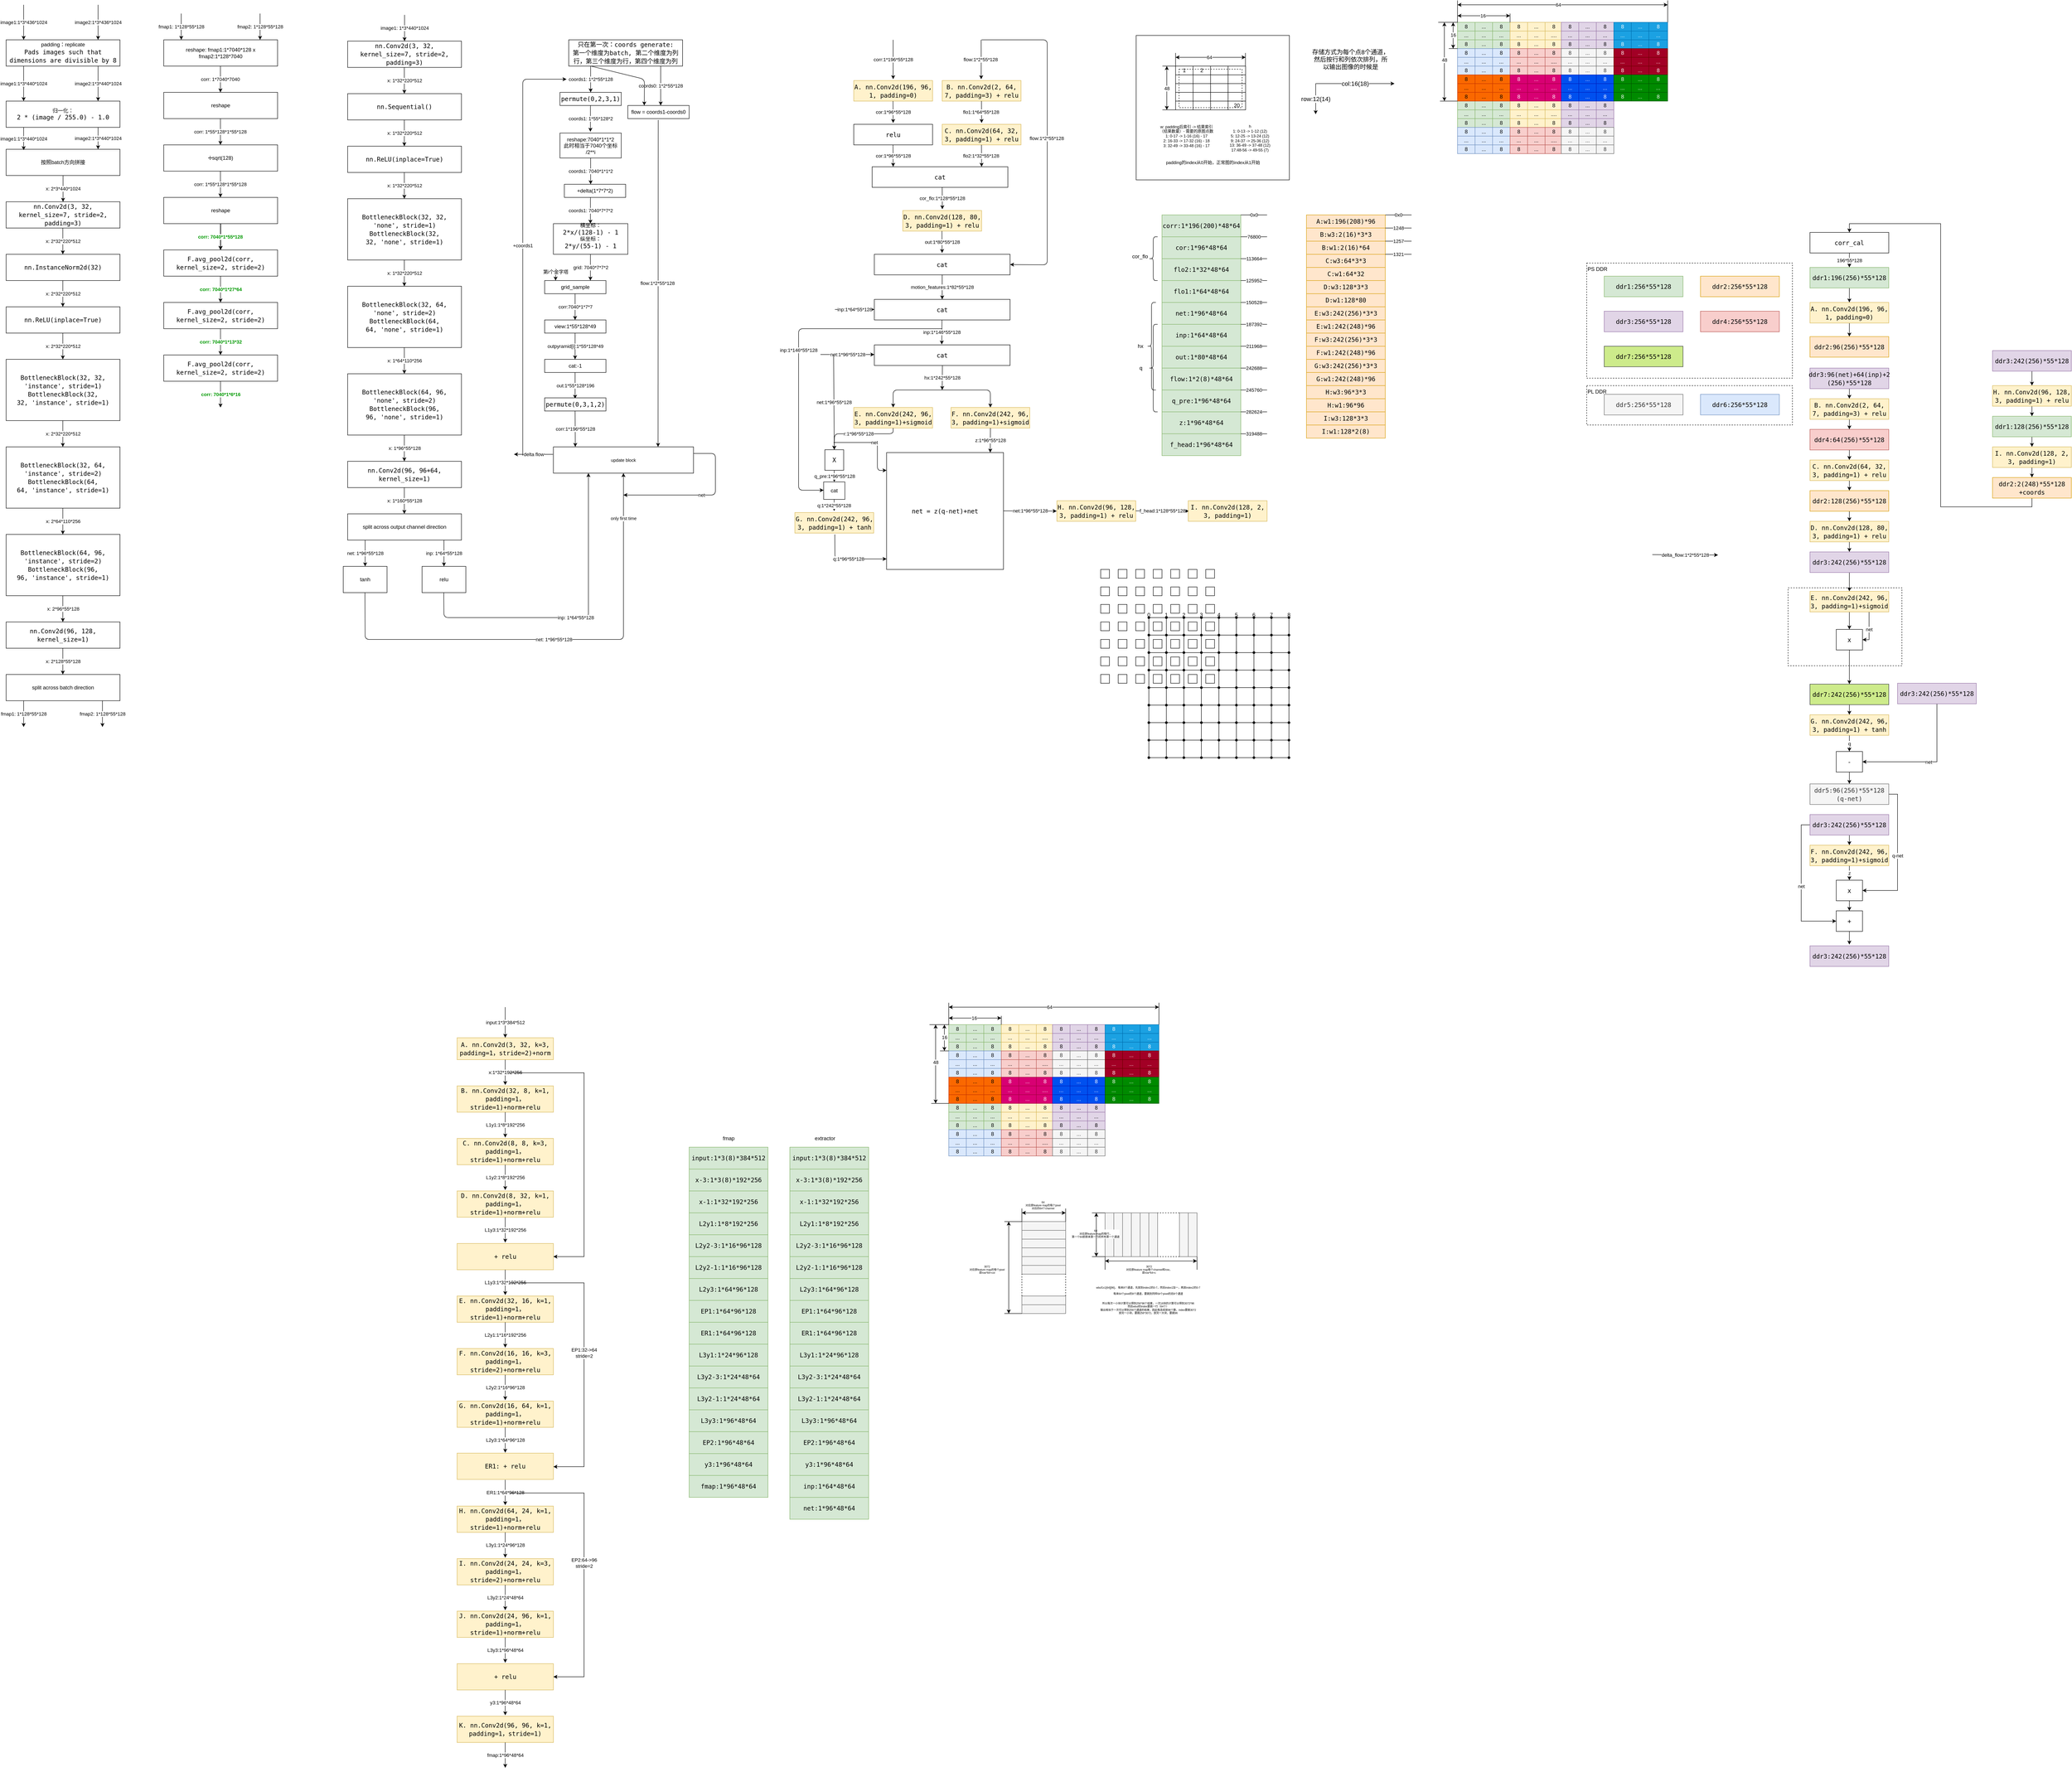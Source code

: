 <mxfile version="18.1.3" type="device"><diagram id="CdjmZpeR_DOXMwzotj8c" name="Page-1"><mxGraphModel dx="1038" dy="675" grid="1" gridSize="10" guides="0" tooltips="1" connect="1" arrows="1" fold="1" page="1" pageScale="1" pageWidth="850" pageHeight="1100" math="0" shadow="0"><root><mxCell id="0"/><mxCell id="1" parent="0"/><mxCell id="O3IZjQMk1dIzesWnWfhS-143" value="" style="rounded=0;whiteSpace=wrap;dashed=1;align=left;verticalAlign=top;" parent="1" vertex="1"><mxGeometry x="4260" y="1372" width="260" height="178" as="geometry"/></mxCell><mxCell id="ODrzIXG-Cyksuzo2sUMN-146" value="PL DDR" style="rounded=0;whiteSpace=wrap;html=1;dashed=1;align=left;verticalAlign=top;" parent="1" vertex="1"><mxGeometry x="3800" y="910" width="470" height="90" as="geometry"/></mxCell><mxCell id="ODrzIXG-Cyksuzo2sUMN-145" value="PS DDR" style="rounded=0;whiteSpace=wrap;html=1;dashed=1;align=left;verticalAlign=top;" parent="1" vertex="1"><mxGeometry x="3800" y="630" width="470" height="263" as="geometry"/></mxCell><mxCell id="lSPcO1lt7g4NcKCRP9PV-138" value="" style="rounded=0;whiteSpace=wrap;html=1;fontSize=10;align=left;" parent="1" vertex="1"><mxGeometry x="2771" y="110" width="350" height="330" as="geometry"/></mxCell><mxCell id="2" value="padding：replicate&lt;br&gt;&lt;div style=&quot;font-family: &amp;quot;droid sans mono&amp;quot;, monospace, monospace, &amp;quot;droid sans fallback&amp;quot;; font-size: 14px; line-height: 19px;&quot;&gt;&lt;span style=&quot;&quot;&gt;Pads images such that dimensions are divisible by 8&lt;/span&gt;&lt;/div&gt;" style="rounded=0;whiteSpace=wrap;html=1;labelBackgroundColor=none;fontColor=default;" parent="1" vertex="1"><mxGeometry x="190" y="120" width="260" height="60" as="geometry"/></mxCell><mxCell id="3" value="image1:1*3*436*1024" style="endArrow=classic;html=1;" parent="1" edge="1"><mxGeometry width="50" height="50" relative="1" as="geometry"><mxPoint x="230" y="40" as="sourcePoint"/><mxPoint x="230" y="120" as="targetPoint"/></mxGeometry></mxCell><mxCell id="5" value="image2:1*3*436*1024" style="endArrow=classic;html=1;" parent="1" edge="1"><mxGeometry width="50" height="50" relative="1" as="geometry"><mxPoint x="400" y="40" as="sourcePoint"/><mxPoint x="400" y="120" as="targetPoint"/></mxGeometry></mxCell><mxCell id="7" value="image1:1*3*440*1024" style="endArrow=classic;html=1;" parent="1" edge="1"><mxGeometry width="50" height="50" relative="1" as="geometry"><mxPoint x="230" y="180" as="sourcePoint"/><mxPoint x="230" y="260" as="targetPoint"/></mxGeometry></mxCell><mxCell id="8" value="image2:1*3*440*1024" style="endArrow=classic;html=1;" parent="1" edge="1"><mxGeometry width="50" height="50" relative="1" as="geometry"><mxPoint x="400" y="180" as="sourcePoint"/><mxPoint x="400" y="260" as="targetPoint"/></mxGeometry></mxCell><mxCell id="10" value="归一化：&lt;br&gt;&lt;span style=&quot;font-family: &amp;quot;droid sans mono&amp;quot;, monospace, monospace, &amp;quot;droid sans fallback&amp;quot;; font-size: 14px;&quot;&gt;2&lt;/span&gt;&lt;span style=&quot;font-family: &amp;quot;droid sans mono&amp;quot;, monospace, monospace, &amp;quot;droid sans fallback&amp;quot;; font-size: 14px;&quot;&gt; * (&lt;/span&gt;&lt;span style=&quot;font-family: &amp;quot;droid sans mono&amp;quot;, monospace, monospace, &amp;quot;droid sans fallback&amp;quot;; font-size: 14px;&quot;&gt;image&lt;/span&gt;&lt;span style=&quot;font-family: &amp;quot;droid sans mono&amp;quot;, monospace, monospace, &amp;quot;droid sans fallback&amp;quot;; font-size: 14px;&quot;&gt;&amp;nbsp;/ &lt;/span&gt;&lt;span style=&quot;font-family: &amp;quot;droid sans mono&amp;quot;, monospace, monospace, &amp;quot;droid sans fallback&amp;quot;; font-size: 14px;&quot;&gt;255.0&lt;/span&gt;&lt;span style=&quot;font-family: &amp;quot;droid sans mono&amp;quot;, monospace, monospace, &amp;quot;droid sans fallback&amp;quot;; font-size: 14px;&quot;&gt;) - &lt;/span&gt;&lt;span style=&quot;font-family: &amp;quot;droid sans mono&amp;quot;, monospace, monospace, &amp;quot;droid sans fallback&amp;quot;; font-size: 14px;&quot;&gt;1.0&lt;/span&gt;" style="rounded=0;whiteSpace=wrap;html=1;labelBackgroundColor=none;fontColor=default;" parent="1" vertex="1"><mxGeometry x="190" y="260" width="260" height="60" as="geometry"/></mxCell><mxCell id="16" value="按照batch方向拼接" style="rounded=0;whiteSpace=wrap;html=1;" parent="1" vertex="1"><mxGeometry x="190" y="370" width="260" height="60" as="geometry"/></mxCell><mxCell id="17" value="image1:1*3*440*1024" style="endArrow=classic;html=1;entryX=0.154;entryY=0.033;entryDx=0;entryDy=0;entryPerimeter=0;" parent="1" target="16" edge="1"><mxGeometry width="50" height="50" relative="1" as="geometry"><mxPoint x="230" y="320" as="sourcePoint"/><mxPoint x="230" y="360" as="targetPoint"/></mxGeometry></mxCell><mxCell id="18" value="image2:1*3*440*1024" style="endArrow=classic;html=1;" parent="1" edge="1"><mxGeometry width="50" height="50" relative="1" as="geometry"><mxPoint x="400" y="320" as="sourcePoint"/><mxPoint x="400" y="370" as="targetPoint"/></mxGeometry></mxCell><mxCell id="19" value="x: 2*3*440*1024" style="endArrow=classic;html=1;" parent="1" source="16" edge="1"><mxGeometry width="50" height="50" relative="1" as="geometry"><mxPoint x="310" y="500" as="sourcePoint"/><mxPoint x="320" y="490" as="targetPoint"/></mxGeometry></mxCell><mxCell id="20" value="&lt;div style=&quot;font-family: &amp;quot;droid sans mono&amp;quot;, monospace, monospace, &amp;quot;droid sans fallback&amp;quot;; font-size: 14px; line-height: 19px;&quot;&gt;&lt;span style=&quot;&quot;&gt;nn&lt;/span&gt;.&lt;span style=&quot;&quot;&gt;Conv2d&lt;/span&gt;(&lt;span style=&quot;&quot;&gt;3&lt;/span&gt;, &lt;span style=&quot;&quot;&gt;32&lt;/span&gt;, &lt;span style=&quot;&quot;&gt;kernel_size&lt;/span&gt;=&lt;span style=&quot;&quot;&gt;7&lt;/span&gt;, &lt;span style=&quot;&quot;&gt;stride&lt;/span&gt;=&lt;span style=&quot;&quot;&gt;2&lt;/span&gt;, &lt;span style=&quot;&quot;&gt;padding&lt;/span&gt;=&lt;span style=&quot;&quot;&gt;3&lt;/span&gt;)&lt;/div&gt;" style="rounded=0;whiteSpace=wrap;html=1;labelBackgroundColor=none;fontColor=default;" parent="1" vertex="1"><mxGeometry x="190" y="490" width="260" height="60" as="geometry"/></mxCell><mxCell id="21" value="x: 2*32*220*512" style="endArrow=classic;html=1;" parent="1" edge="1"><mxGeometry width="50" height="50" relative="1" as="geometry"><mxPoint x="319.5" y="550" as="sourcePoint"/><mxPoint x="319.5" y="610" as="targetPoint"/></mxGeometry></mxCell><mxCell id="22" value="&lt;div style=&quot;font-family: &amp;quot;droid sans mono&amp;quot;, monospace, monospace, &amp;quot;droid sans fallback&amp;quot;; font-size: 14px; line-height: 19px;&quot;&gt;&lt;div style=&quot;font-family: &amp;quot;droid sans mono&amp;quot; , monospace , monospace , &amp;quot;droid sans fallback&amp;quot; ; line-height: 19px&quot;&gt;&lt;span style=&quot;&quot;&gt;nn&lt;/span&gt;.&lt;span style=&quot;&quot;&gt;InstanceNorm2d&lt;/span&gt;(&lt;span style=&quot;&quot;&gt;32&lt;/span&gt;)&lt;/div&gt;&lt;/div&gt;" style="rounded=0;whiteSpace=wrap;html=1;labelBackgroundColor=none;fontColor=default;" parent="1" vertex="1"><mxGeometry x="190" y="610" width="260" height="60" as="geometry"/></mxCell><mxCell id="23" value="x: 2*32*220*512" style="endArrow=classic;html=1;" parent="1" edge="1"><mxGeometry width="50" height="50" relative="1" as="geometry"><mxPoint x="319.5" y="670" as="sourcePoint"/><mxPoint x="319.5" y="730" as="targetPoint"/></mxGeometry></mxCell><mxCell id="24" value="&lt;div style=&quot;font-family: &amp;quot;droid sans mono&amp;quot;, monospace, monospace, &amp;quot;droid sans fallback&amp;quot;; font-size: 14px; line-height: 19px;&quot;&gt;&lt;div style=&quot;font-family: &amp;quot;droid sans mono&amp;quot; , monospace , monospace , &amp;quot;droid sans fallback&amp;quot; ; line-height: 19px&quot;&gt;&lt;div style=&quot;font-family: &amp;quot;droid sans mono&amp;quot; , monospace , monospace , &amp;quot;droid sans fallback&amp;quot; ; line-height: 19px&quot;&gt;&lt;span style=&quot;&quot;&gt;nn&lt;/span&gt;.&lt;span style=&quot;&quot;&gt;ReLU&lt;/span&gt;(&lt;span style=&quot;&quot;&gt;inplace&lt;/span&gt;=&lt;span style=&quot;&quot;&gt;True&lt;/span&gt;)&lt;/div&gt;&lt;/div&gt;&lt;/div&gt;" style="rounded=0;whiteSpace=wrap;html=1;labelBackgroundColor=none;fontColor=default;" parent="1" vertex="1"><mxGeometry x="190" y="730" width="260" height="60" as="geometry"/></mxCell><mxCell id="25" value="x: 2*32*220*512" style="endArrow=classic;html=1;" parent="1" edge="1"><mxGeometry width="50" height="50" relative="1" as="geometry"><mxPoint x="319.5" y="790" as="sourcePoint"/><mxPoint x="319.5" y="850" as="targetPoint"/></mxGeometry></mxCell><mxCell id="26" value="&lt;div style=&quot;font-family: &amp;quot;droid sans mono&amp;quot;, monospace, monospace, &amp;quot;droid sans fallback&amp;quot;; font-size: 14px; line-height: 19px;&quot;&gt;&lt;div style=&quot;font-family: &amp;quot;droid sans mono&amp;quot; , monospace , monospace , &amp;quot;droid sans fallback&amp;quot; ; line-height: 19px&quot;&gt;&lt;div style=&quot;font-family: &amp;quot;droid sans mono&amp;quot; , monospace , monospace , &amp;quot;droid sans fallback&amp;quot; ; line-height: 19px&quot;&gt;&lt;div style=&quot;font-family: &amp;quot;droid sans mono&amp;quot; , monospace , monospace , &amp;quot;droid sans fallback&amp;quot; ; line-height: 19px&quot;&gt;&lt;span style=&quot;&quot;&gt;BottleneckBlock&lt;/span&gt;&lt;font&gt;(&lt;/font&gt;&lt;font&gt;32&lt;/font&gt;&lt;font&gt;, &lt;/font&gt;&lt;span style=&quot;&quot;&gt;32&lt;/span&gt;&lt;font&gt;, &lt;/font&gt;&lt;font&gt;'instance'&lt;/font&gt;&lt;font&gt;, &lt;/font&gt;&lt;span style=&quot;&quot;&gt;stride&lt;/span&gt;&lt;font&gt;=&lt;/font&gt;&lt;span style=&quot;&quot;&gt;1&lt;/span&gt;&lt;font&gt;)&lt;/font&gt;&lt;/div&gt;&lt;div style=&quot;font-family: &amp;quot;droid sans mono&amp;quot; , monospace , monospace , &amp;quot;droid sans fallback&amp;quot; ; line-height: 19px&quot;&gt;&lt;div style=&quot;font-family: &amp;quot;droid sans mono&amp;quot; , monospace , monospace , &amp;quot;droid sans fallback&amp;quot; ; line-height: 19px&quot;&gt;&lt;span style=&quot;&quot;&gt;&lt;span style=&quot;&quot;&gt;BottleneckBlock&lt;/span&gt;(&lt;/span&gt;&lt;font&gt;32&lt;/font&gt;&lt;font&gt;, &lt;/font&gt;&lt;font&gt;32&lt;/font&gt;&lt;font&gt;,&amp;nbsp;&lt;/font&gt;&lt;span style=&quot;font-family: &amp;quot;droid sans mono&amp;quot;, monospace, monospace, &amp;quot;droid sans fallback&amp;quot;;&quot;&gt;'instance'&lt;/span&gt;&lt;font&gt;, &lt;/font&gt;&lt;span style=&quot;&quot;&gt;stride&lt;/span&gt;&lt;font&gt;=&lt;/font&gt;&lt;span style=&quot;&quot;&gt;1&lt;/span&gt;&lt;font&gt;)&lt;/font&gt;&lt;/div&gt;&lt;/div&gt;&lt;/div&gt;&lt;/div&gt;&lt;/div&gt;" style="rounded=0;whiteSpace=wrap;html=1;labelBackgroundColor=none;fontColor=default;" parent="1" vertex="1"><mxGeometry x="190" y="850" width="260" height="140" as="geometry"/></mxCell><mxCell id="27" value="x: 2*32*220*512" style="endArrow=classic;html=1;" parent="1" edge="1"><mxGeometry width="50" height="50" relative="1" as="geometry"><mxPoint x="319.5" y="990" as="sourcePoint"/><mxPoint x="319.5" y="1050" as="targetPoint"/></mxGeometry></mxCell><mxCell id="28" value="&lt;div style=&quot;font-family: &amp;quot;droid sans mono&amp;quot;, monospace, monospace, &amp;quot;droid sans fallback&amp;quot;; font-size: 14px; line-height: 19px;&quot;&gt;&lt;div style=&quot;font-family: &amp;quot;droid sans mono&amp;quot; , monospace , monospace , &amp;quot;droid sans fallback&amp;quot; ; line-height: 19px&quot;&gt;&lt;div style=&quot;font-family: &amp;quot;droid sans mono&amp;quot; , monospace , monospace , &amp;quot;droid sans fallback&amp;quot; ; line-height: 19px&quot;&gt;&lt;div style=&quot;font-family: &amp;quot;droid sans mono&amp;quot; , monospace , monospace , &amp;quot;droid sans fallback&amp;quot; ; line-height: 19px&quot;&gt;&lt;span style=&quot;&quot;&gt;BottleneckBlock&lt;/span&gt;&lt;font&gt;(&lt;/font&gt;&lt;font&gt;32&lt;/font&gt;&lt;font&gt;, &lt;/font&gt;&lt;span style=&quot;&quot;&gt;64&lt;/span&gt;&lt;font&gt;, &lt;/font&gt;&lt;font&gt;'instance'&lt;/font&gt;&lt;font&gt;, &lt;/font&gt;&lt;span style=&quot;&quot;&gt;stride&lt;/span&gt;&lt;font&gt;=&lt;/font&gt;&lt;span style=&quot;&quot;&gt;2&lt;/span&gt;&lt;font&gt;)&lt;/font&gt;&lt;/div&gt;&lt;div style=&quot;font-family: &amp;quot;droid sans mono&amp;quot; , monospace , monospace , &amp;quot;droid sans fallback&amp;quot; ; line-height: 19px&quot;&gt;&lt;div style=&quot;font-family: &amp;quot;droid sans mono&amp;quot; , monospace , monospace , &amp;quot;droid sans fallback&amp;quot; ; line-height: 19px&quot;&gt;&lt;span style=&quot;&quot;&gt;&lt;span style=&quot;&quot;&gt;BottleneckBlock&lt;/span&gt;(&lt;/span&gt;&lt;font&gt;64&lt;/font&gt;&lt;font&gt;, &lt;/font&gt;&lt;font&gt;64&lt;/font&gt;&lt;font&gt;,&amp;nbsp;&lt;/font&gt;&lt;span style=&quot;font-family: &amp;quot;droid sans mono&amp;quot;, monospace, monospace, &amp;quot;droid sans fallback&amp;quot;;&quot;&gt;'instance'&lt;/span&gt;&lt;font&gt;, &lt;/font&gt;&lt;span style=&quot;&quot;&gt;stride&lt;/span&gt;&lt;font&gt;=&lt;/font&gt;&lt;span style=&quot;&quot;&gt;1&lt;/span&gt;&lt;font&gt;)&lt;/font&gt;&lt;/div&gt;&lt;/div&gt;&lt;/div&gt;&lt;/div&gt;&lt;/div&gt;" style="rounded=0;whiteSpace=wrap;html=1;labelBackgroundColor=none;fontColor=default;" parent="1" vertex="1"><mxGeometry x="190" y="1050" width="260" height="140" as="geometry"/></mxCell><mxCell id="29" value="x: 2*64*110*256" style="endArrow=classic;html=1;" parent="1" edge="1"><mxGeometry width="50" height="50" relative="1" as="geometry"><mxPoint x="319.5" y="1190" as="sourcePoint"/><mxPoint x="319.5" y="1250" as="targetPoint"/></mxGeometry></mxCell><mxCell id="31" value="&lt;div style=&quot;font-family: &amp;quot;droid sans mono&amp;quot;, monospace, monospace, &amp;quot;droid sans fallback&amp;quot;; font-size: 14px; line-height: 19px;&quot;&gt;&lt;div style=&quot;font-family: &amp;quot;droid sans mono&amp;quot; , monospace , monospace , &amp;quot;droid sans fallback&amp;quot; ; line-height: 19px&quot;&gt;&lt;div style=&quot;font-family: &amp;quot;droid sans mono&amp;quot; , monospace , monospace , &amp;quot;droid sans fallback&amp;quot; ; line-height: 19px&quot;&gt;&lt;div style=&quot;font-family: &amp;quot;droid sans mono&amp;quot; , monospace , monospace , &amp;quot;droid sans fallback&amp;quot; ; line-height: 19px&quot;&gt;&lt;span style=&quot;&quot;&gt;BottleneckBlock&lt;/span&gt;&lt;font&gt;(&lt;/font&gt;&lt;font&gt;64&lt;/font&gt;&lt;font&gt;, &lt;/font&gt;&lt;font&gt;96&lt;/font&gt;&lt;font&gt;, &lt;/font&gt;&lt;font&gt;'instance'&lt;/font&gt;&lt;font&gt;, &lt;/font&gt;&lt;span style=&quot;&quot;&gt;stride&lt;/span&gt;&lt;font&gt;=&lt;/font&gt;&lt;span style=&quot;&quot;&gt;2&lt;/span&gt;&lt;font&gt;)&lt;/font&gt;&lt;/div&gt;&lt;div style=&quot;font-family: &amp;quot;droid sans mono&amp;quot; , monospace , monospace , &amp;quot;droid sans fallback&amp;quot; ; line-height: 19px&quot;&gt;&lt;div style=&quot;font-family: &amp;quot;droid sans mono&amp;quot; , monospace , monospace , &amp;quot;droid sans fallback&amp;quot; ; line-height: 19px&quot;&gt;&lt;span style=&quot;&quot;&gt;&lt;span style=&quot;&quot;&gt;BottleneckBlock&lt;/span&gt;(&lt;/span&gt;&lt;font&gt;96&lt;/font&gt;&lt;font&gt;, &lt;/font&gt;&lt;font&gt;96&lt;/font&gt;&lt;font&gt;,&amp;nbsp;&lt;/font&gt;&lt;span style=&quot;font-family: &amp;quot;droid sans mono&amp;quot;, monospace, monospace, &amp;quot;droid sans fallback&amp;quot;;&quot;&gt;'instance'&lt;/span&gt;&lt;font&gt;, &lt;/font&gt;&lt;span style=&quot;&quot;&gt;stride&lt;/span&gt;&lt;font&gt;=&lt;/font&gt;&lt;span style=&quot;&quot;&gt;1&lt;/span&gt;&lt;font&gt;)&lt;/font&gt;&lt;/div&gt;&lt;/div&gt;&lt;/div&gt;&lt;/div&gt;&lt;/div&gt;" style="rounded=0;whiteSpace=wrap;html=1;labelBackgroundColor=none;fontColor=default;" parent="1" vertex="1"><mxGeometry x="190" y="1250" width="260" height="140" as="geometry"/></mxCell><mxCell id="32" value="x: 2*96*55*128" style="endArrow=classic;html=1;" parent="1" edge="1"><mxGeometry width="50" height="50" relative="1" as="geometry"><mxPoint x="319.5" y="1390" as="sourcePoint"/><mxPoint x="319.5" y="1450" as="targetPoint"/></mxGeometry></mxCell><mxCell id="33" value="&lt;div style=&quot;font-family: &amp;quot;droid sans mono&amp;quot;, monospace, monospace, &amp;quot;droid sans fallback&amp;quot;; font-size: 14px; line-height: 19px;&quot;&gt;&lt;div style=&quot;font-family: &amp;quot;droid sans mono&amp;quot; , monospace , monospace , &amp;quot;droid sans fallback&amp;quot; ; line-height: 19px&quot;&gt;&lt;div style=&quot;font-family: &amp;quot;droid sans mono&amp;quot; , monospace , monospace , &amp;quot;droid sans fallback&amp;quot; ; line-height: 19px&quot;&gt;&lt;div style=&quot;font-family: &amp;quot;droid sans mono&amp;quot; , monospace , monospace , &amp;quot;droid sans fallback&amp;quot; ; line-height: 19px&quot;&gt;&lt;span style=&quot;&quot;&gt;nn&lt;/span&gt;&lt;font&gt;.&lt;/font&gt;&lt;span style=&quot;&quot;&gt;Conv2d&lt;/span&gt;&lt;font&gt;(&lt;/font&gt;&lt;font&gt;96&lt;/font&gt;&lt;font&gt;, &lt;/font&gt;&lt;span style=&quot;&quot;&gt;128&lt;/span&gt;&lt;font&gt;, &lt;/font&gt;&lt;span style=&quot;&quot;&gt;kernel_size&lt;/span&gt;&lt;font&gt;=&lt;/font&gt;&lt;span style=&quot;&quot;&gt;1&lt;/span&gt;&lt;font&gt;)&lt;/font&gt;&lt;/div&gt;&lt;/div&gt;&lt;/div&gt;&lt;/div&gt;" style="rounded=0;whiteSpace=wrap;html=1;labelBackgroundColor=none;fontColor=default;" parent="1" vertex="1"><mxGeometry x="190" y="1450" width="260" height="60" as="geometry"/></mxCell><mxCell id="35" value="x: 2*128*55*128" style="endArrow=classic;html=1;" parent="1" edge="1"><mxGeometry width="50" height="50" relative="1" as="geometry"><mxPoint x="319.5" y="1510" as="sourcePoint"/><mxPoint x="319.5" y="1570" as="targetPoint"/></mxGeometry></mxCell><mxCell id="36" value="split across batch direction" style="rounded=0;whiteSpace=wrap;html=1;" parent="1" vertex="1"><mxGeometry x="190" y="1570" width="260" height="60" as="geometry"/></mxCell><mxCell id="37" value="fmap1: 1*128*55*128" style="endArrow=classic;html=1;" parent="1" edge="1"><mxGeometry width="50" height="50" relative="1" as="geometry"><mxPoint x="230" y="1630" as="sourcePoint"/><mxPoint x="230" y="1690" as="targetPoint"/></mxGeometry></mxCell><mxCell id="38" value="fmap2: 1*128*55*128" style="endArrow=classic;html=1;" parent="1" edge="1"><mxGeometry width="50" height="50" relative="1" as="geometry"><mxPoint x="410" y="1630" as="sourcePoint"/><mxPoint x="410" y="1690" as="targetPoint"/></mxGeometry></mxCell><mxCell id="40" value="fmap1: 1*128*55*128" style="endArrow=classic;html=1;" parent="1" edge="1"><mxGeometry width="50" height="50" relative="1" as="geometry"><mxPoint x="590" y="60" as="sourcePoint"/><mxPoint x="590" y="120" as="targetPoint"/></mxGeometry></mxCell><mxCell id="41" value="fmap2: 1*128*55*128" style="endArrow=classic;html=1;" parent="1" edge="1"><mxGeometry width="50" height="50" relative="1" as="geometry"><mxPoint x="770" y="60" as="sourcePoint"/><mxPoint x="770" y="120" as="targetPoint"/></mxGeometry></mxCell><mxCell id="42" value="reshape: fmap1:1*7040*128 x fmap2:1*128*7040" style="rounded=0;whiteSpace=wrap;html=1;" parent="1" vertex="1"><mxGeometry x="550" y="120" width="260" height="60" as="geometry"/></mxCell><mxCell id="50" value="corr: 1*7040*7040" style="endArrow=classic;html=1;" parent="1" edge="1"><mxGeometry width="50" height="50" relative="1" as="geometry"><mxPoint x="679.47" y="180" as="sourcePoint"/><mxPoint x="679.47" y="240" as="targetPoint"/></mxGeometry></mxCell><mxCell id="51" value="reshape" style="rounded=0;whiteSpace=wrap;html=1;" parent="1" vertex="1"><mxGeometry x="550" y="240" width="260" height="60" as="geometry"/></mxCell><mxCell id="52" value="corr: 1*55*128*1*55*128" style="endArrow=classic;html=1;" parent="1" edge="1"><mxGeometry width="50" height="50" relative="1" as="geometry"><mxPoint x="679.47" y="300" as="sourcePoint"/><mxPoint x="679.47" y="360" as="targetPoint"/></mxGeometry></mxCell><mxCell id="54" value="➗sqrt(128)" style="rounded=0;whiteSpace=wrap;html=1;" parent="1" vertex="1"><mxGeometry x="550" y="360" width="260" height="60" as="geometry"/></mxCell><mxCell id="66" value="" style="edgeStyle=none;html=1;fontColor=#009900;" parent="1" source="55" target="60" edge="1"><mxGeometry relative="1" as="geometry"/></mxCell><mxCell id="55" value="reshape" style="rounded=0;whiteSpace=wrap;html=1;" parent="1" vertex="1"><mxGeometry x="550" y="480" width="260" height="60" as="geometry"/></mxCell><mxCell id="56" value="corr: 1*55*128*1*55*128" style="endArrow=classic;html=1;" parent="1" edge="1"><mxGeometry width="50" height="50" relative="1" as="geometry"><mxPoint x="679.47" y="420" as="sourcePoint"/><mxPoint x="679.47" y="480" as="targetPoint"/></mxGeometry></mxCell><mxCell id="59" value="&lt;font&gt;corr: 7040*1*55*128&lt;/font&gt;" style="endArrow=classic;html=1;fontColor=#009900;fontStyle=1" parent="1" edge="1"><mxGeometry width="50" height="50" relative="1" as="geometry"><mxPoint x="679.47" y="540" as="sourcePoint"/><mxPoint x="679.47" y="600" as="targetPoint"/></mxGeometry></mxCell><mxCell id="60" value="&lt;div style=&quot;font-family: &amp;quot;droid sans mono&amp;quot;, monospace, monospace, &amp;quot;droid sans fallback&amp;quot;; font-size: 14px; line-height: 19px;&quot;&gt;&lt;span style=&quot;&quot;&gt;F&lt;/span&gt;.&lt;span style=&quot;&quot;&gt;avg_pool2d&lt;/span&gt;(&lt;span style=&quot;&quot;&gt;corr&lt;/span&gt;, kernel_size=&lt;span style=&quot;&quot;&gt;2&lt;/span&gt;, &lt;span style=&quot;&quot;&gt;stride&lt;/span&gt;=&lt;span style=&quot;&quot;&gt;2&lt;/span&gt;)&lt;/div&gt;" style="rounded=0;whiteSpace=wrap;html=1;labelBackgroundColor=none;fontColor=default;" parent="1" vertex="1"><mxGeometry x="550" y="600" width="260" height="60" as="geometry"/></mxCell><mxCell id="61" value="&lt;font&gt;corr: 7040*1*27*64&lt;/font&gt;" style="endArrow=classic;html=1;fontColor=#009900;fontStyle=1" parent="1" edge="1"><mxGeometry width="50" height="50" relative="1" as="geometry"><mxPoint x="679.6" y="660" as="sourcePoint"/><mxPoint x="679.6" y="720" as="targetPoint"/></mxGeometry></mxCell><mxCell id="62" value="&lt;div style=&quot;font-family: &amp;quot;droid sans mono&amp;quot;, monospace, monospace, &amp;quot;droid sans fallback&amp;quot;; font-size: 14px; line-height: 19px;&quot;&gt;&lt;span style=&quot;&quot;&gt;F&lt;/span&gt;.&lt;span style=&quot;&quot;&gt;avg_pool2d&lt;/span&gt;(&lt;span style=&quot;&quot;&gt;corr&lt;/span&gt;, kernel_size=&lt;span style=&quot;&quot;&gt;2&lt;/span&gt;, &lt;span style=&quot;&quot;&gt;stride&lt;/span&gt;=&lt;span style=&quot;&quot;&gt;2&lt;/span&gt;)&lt;/div&gt;" style="rounded=0;whiteSpace=wrap;html=1;labelBackgroundColor=none;fontColor=default;" parent="1" vertex="1"><mxGeometry x="550" y="720" width="260" height="60" as="geometry"/></mxCell><mxCell id="63" value="&lt;font&gt;corr: 7040*1*13*32&lt;/font&gt;" style="endArrow=classic;html=1;fontColor=#009900;fontStyle=1" parent="1" edge="1"><mxGeometry width="50" height="50" relative="1" as="geometry"><mxPoint x="679.6" y="780" as="sourcePoint"/><mxPoint x="679.6" y="840" as="targetPoint"/></mxGeometry></mxCell><mxCell id="64" value="&lt;div style=&quot;font-family: &amp;quot;droid sans mono&amp;quot;, monospace, monospace, &amp;quot;droid sans fallback&amp;quot;; font-size: 14px; line-height: 19px;&quot;&gt;&lt;span style=&quot;&quot;&gt;F&lt;/span&gt;.&lt;span style=&quot;&quot;&gt;avg_pool2d&lt;/span&gt;(&lt;span style=&quot;&quot;&gt;corr&lt;/span&gt;, kernel_size=&lt;span style=&quot;&quot;&gt;2&lt;/span&gt;, &lt;span style=&quot;&quot;&gt;stride&lt;/span&gt;=&lt;span style=&quot;&quot;&gt;2&lt;/span&gt;)&lt;/div&gt;" style="rounded=0;whiteSpace=wrap;html=1;labelBackgroundColor=none;fontColor=default;" parent="1" vertex="1"><mxGeometry x="550" y="840" width="260" height="60" as="geometry"/></mxCell><mxCell id="65" value="&lt;font&gt;corr: 7040*1*6*16&lt;/font&gt;" style="endArrow=classic;html=1;fontColor=#009900;fontStyle=1" parent="1" edge="1"><mxGeometry width="50" height="50" relative="1" as="geometry"><mxPoint x="679.6" y="900" as="sourcePoint"/><mxPoint x="679.6" y="960" as="targetPoint"/></mxGeometry></mxCell><mxCell id="73" value="image1: 1*3*440*1024" style="endArrow=classic;html=1;" parent="1" edge="1"><mxGeometry width="50" height="50" relative="1" as="geometry"><mxPoint x="1100" y="63" as="sourcePoint"/><mxPoint x="1100" y="123" as="targetPoint"/></mxGeometry></mxCell><mxCell id="74" value="&lt;div style=&quot;font-family: &amp;quot;droid sans mono&amp;quot;, monospace, monospace, &amp;quot;droid sans fallback&amp;quot;; font-size: 14px; line-height: 19px;&quot;&gt;&lt;span style=&quot;&quot;&gt;nn&lt;/span&gt;.&lt;span style=&quot;&quot;&gt;Conv2d&lt;/span&gt;(&lt;span style=&quot;&quot;&gt;3&lt;/span&gt;, &lt;span style=&quot;&quot;&gt;32&lt;/span&gt;, &lt;span style=&quot;&quot;&gt;kernel_size&lt;/span&gt;=&lt;span style=&quot;&quot;&gt;7&lt;/span&gt;, &lt;span style=&quot;&quot;&gt;stride&lt;/span&gt;=&lt;span style=&quot;&quot;&gt;2&lt;/span&gt;, &lt;span style=&quot;&quot;&gt;padding&lt;/span&gt;=&lt;span style=&quot;&quot;&gt;3&lt;/span&gt;)&lt;/div&gt;" style="rounded=0;whiteSpace=wrap;html=1;labelBackgroundColor=none;fontColor=default;" parent="1" vertex="1"><mxGeometry x="970" y="123" width="260" height="60" as="geometry"/></mxCell><mxCell id="75" value="x: 1*32*220*512" style="endArrow=classic;html=1;" parent="1" edge="1"><mxGeometry width="50" height="50" relative="1" as="geometry"><mxPoint x="1099.5" y="183" as="sourcePoint"/><mxPoint x="1099.5" y="243" as="targetPoint"/></mxGeometry></mxCell><mxCell id="76" value="&lt;div style=&quot;font-family: &amp;quot;droid sans mono&amp;quot;, monospace, monospace, &amp;quot;droid sans fallback&amp;quot;; font-size: 14px; line-height: 19px;&quot;&gt;&lt;div style=&quot;font-family: &amp;quot;droid sans mono&amp;quot; , monospace , monospace , &amp;quot;droid sans fallback&amp;quot; ; line-height: 19px&quot;&gt;&lt;div style=&quot;font-family: &amp;quot;droid sans mono&amp;quot; , monospace , monospace , &amp;quot;droid sans fallback&amp;quot; ; line-height: 19px&quot;&gt;&lt;span style=&quot;&quot;&gt;nn&lt;/span&gt;.&lt;span style=&quot;&quot;&gt;Sequential&lt;/span&gt;()&lt;/div&gt;&lt;/div&gt;&lt;/div&gt;" style="rounded=0;whiteSpace=wrap;html=1;labelBackgroundColor=none;fontColor=default;" parent="1" vertex="1"><mxGeometry x="970" y="243" width="260" height="60" as="geometry"/></mxCell><mxCell id="77" value="x: 1*32*220*512" style="endArrow=classic;html=1;" parent="1" edge="1"><mxGeometry width="50" height="50" relative="1" as="geometry"><mxPoint x="1099.5" y="303" as="sourcePoint"/><mxPoint x="1099.5" y="363" as="targetPoint"/></mxGeometry></mxCell><mxCell id="78" value="&lt;div style=&quot;font-family: &amp;quot;droid sans mono&amp;quot;, monospace, monospace, &amp;quot;droid sans fallback&amp;quot;; font-size: 14px; line-height: 19px;&quot;&gt;&lt;div style=&quot;font-family: &amp;quot;droid sans mono&amp;quot; , monospace , monospace , &amp;quot;droid sans fallback&amp;quot; ; line-height: 19px&quot;&gt;&lt;div style=&quot;font-family: &amp;quot;droid sans mono&amp;quot; , monospace , monospace , &amp;quot;droid sans fallback&amp;quot; ; line-height: 19px&quot;&gt;&lt;span style=&quot;&quot;&gt;nn&lt;/span&gt;.&lt;span style=&quot;&quot;&gt;ReLU&lt;/span&gt;(&lt;span style=&quot;&quot;&gt;inplace&lt;/span&gt;=&lt;span style=&quot;&quot;&gt;True&lt;/span&gt;)&lt;/div&gt;&lt;/div&gt;&lt;/div&gt;" style="rounded=0;whiteSpace=wrap;html=1;labelBackgroundColor=none;fontColor=default;" parent="1" vertex="1"><mxGeometry x="970" y="363" width="260" height="60" as="geometry"/></mxCell><mxCell id="79" value="x: 1*32*220*512" style="endArrow=classic;html=1;" parent="1" edge="1"><mxGeometry width="50" height="50" relative="1" as="geometry"><mxPoint x="1099.5" y="423" as="sourcePoint"/><mxPoint x="1099.5" y="483" as="targetPoint"/></mxGeometry></mxCell><mxCell id="80" value="&lt;div style=&quot;font-family: &amp;quot;droid sans mono&amp;quot;, monospace, monospace, &amp;quot;droid sans fallback&amp;quot;; font-size: 14px; line-height: 19px;&quot;&gt;&lt;div style=&quot;font-family: &amp;quot;droid sans mono&amp;quot; , monospace , monospace , &amp;quot;droid sans fallback&amp;quot; ; line-height: 19px&quot;&gt;&lt;div style=&quot;font-family: &amp;quot;droid sans mono&amp;quot; , monospace , monospace , &amp;quot;droid sans fallback&amp;quot; ; line-height: 19px&quot;&gt;&lt;div style=&quot;font-family: &amp;quot;droid sans mono&amp;quot; , monospace , monospace , &amp;quot;droid sans fallback&amp;quot; ; line-height: 19px&quot;&gt;&lt;span style=&quot;&quot;&gt;BottleneckBlock&lt;/span&gt;&lt;font&gt;(&lt;/font&gt;&lt;font&gt;32&lt;/font&gt;&lt;font&gt;, &lt;/font&gt;&lt;span style=&quot;&quot;&gt;32&lt;/span&gt;&lt;font&gt;, &lt;/font&gt;&lt;font&gt;'none'&lt;/font&gt;&lt;font&gt;, &lt;/font&gt;&lt;span style=&quot;&quot;&gt;stride&lt;/span&gt;&lt;font&gt;=&lt;/font&gt;&lt;span style=&quot;&quot;&gt;1&lt;/span&gt;&lt;font&gt;)&lt;/font&gt;&lt;/div&gt;&lt;div style=&quot;font-family: &amp;quot;droid sans mono&amp;quot; , monospace , monospace , &amp;quot;droid sans fallback&amp;quot; ; line-height: 19px&quot;&gt;&lt;div style=&quot;font-family: &amp;quot;droid sans mono&amp;quot; , monospace , monospace , &amp;quot;droid sans fallback&amp;quot; ; line-height: 19px&quot;&gt;&lt;span style=&quot;&quot;&gt;&lt;span style=&quot;&quot;&gt;BottleneckBlock&lt;/span&gt;(&lt;/span&gt;&lt;font&gt;32&lt;/font&gt;&lt;font&gt;, &lt;/font&gt;&lt;font&gt;32&lt;/font&gt;&lt;font&gt;,&amp;nbsp;&lt;/font&gt;&lt;span style=&quot;font-family: &amp;quot;droid sans mono&amp;quot;, monospace, monospace, &amp;quot;droid sans fallback&amp;quot;;&quot;&gt;'none'&lt;/span&gt;&lt;font&gt;, &lt;/font&gt;&lt;span style=&quot;&quot;&gt;stride&lt;/span&gt;&lt;font&gt;=&lt;/font&gt;&lt;span style=&quot;&quot;&gt;1&lt;/span&gt;&lt;font&gt;)&lt;/font&gt;&lt;/div&gt;&lt;/div&gt;&lt;/div&gt;&lt;/div&gt;&lt;/div&gt;" style="rounded=0;whiteSpace=wrap;html=1;labelBackgroundColor=none;fontColor=default;" parent="1" vertex="1"><mxGeometry x="970" y="483" width="260" height="140" as="geometry"/></mxCell><mxCell id="81" value="x: 1*32*220*512" style="endArrow=classic;html=1;" parent="1" edge="1"><mxGeometry width="50" height="50" relative="1" as="geometry"><mxPoint x="1099.5" y="623" as="sourcePoint"/><mxPoint x="1099.5" y="683" as="targetPoint"/></mxGeometry></mxCell><mxCell id="82" value="&lt;div style=&quot;font-family: &amp;quot;droid sans mono&amp;quot;, monospace, monospace, &amp;quot;droid sans fallback&amp;quot;; font-size: 14px; line-height: 19px;&quot;&gt;&lt;div style=&quot;font-family: &amp;quot;droid sans mono&amp;quot; , monospace , monospace , &amp;quot;droid sans fallback&amp;quot; ; line-height: 19px&quot;&gt;&lt;div style=&quot;font-family: &amp;quot;droid sans mono&amp;quot; , monospace , monospace , &amp;quot;droid sans fallback&amp;quot; ; line-height: 19px&quot;&gt;&lt;div style=&quot;font-family: &amp;quot;droid sans mono&amp;quot; , monospace , monospace , &amp;quot;droid sans fallback&amp;quot; ; line-height: 19px&quot;&gt;&lt;span style=&quot;&quot;&gt;BottleneckBlock&lt;/span&gt;&lt;font&gt;(&lt;/font&gt;&lt;font&gt;32&lt;/font&gt;&lt;font&gt;, &lt;/font&gt;&lt;span style=&quot;&quot;&gt;64&lt;/span&gt;&lt;font&gt;, &lt;/font&gt;&lt;font&gt;'none'&lt;/font&gt;&lt;font&gt;, &lt;/font&gt;&lt;span style=&quot;&quot;&gt;stride&lt;/span&gt;&lt;font&gt;=&lt;/font&gt;&lt;span style=&quot;&quot;&gt;2&lt;/span&gt;&lt;font&gt;)&lt;/font&gt;&lt;/div&gt;&lt;div style=&quot;font-family: &amp;quot;droid sans mono&amp;quot; , monospace , monospace , &amp;quot;droid sans fallback&amp;quot; ; line-height: 19px&quot;&gt;&lt;div style=&quot;font-family: &amp;quot;droid sans mono&amp;quot; , monospace , monospace , &amp;quot;droid sans fallback&amp;quot; ; line-height: 19px&quot;&gt;&lt;span style=&quot;&quot;&gt;&lt;span style=&quot;&quot;&gt;BottleneckBlock&lt;/span&gt;(&lt;/span&gt;&lt;font&gt;64&lt;/font&gt;&lt;font&gt;, &lt;/font&gt;&lt;font&gt;64&lt;/font&gt;&lt;font&gt;,&amp;nbsp;&lt;/font&gt;&lt;span style=&quot;font-family: &amp;quot;droid sans mono&amp;quot;, monospace, monospace, &amp;quot;droid sans fallback&amp;quot;;&quot;&gt;'none'&lt;/span&gt;&lt;font&gt;, &lt;/font&gt;&lt;span style=&quot;&quot;&gt;stride&lt;/span&gt;&lt;font&gt;=&lt;/font&gt;&lt;span style=&quot;&quot;&gt;1&lt;/span&gt;&lt;font&gt;)&lt;/font&gt;&lt;/div&gt;&lt;/div&gt;&lt;/div&gt;&lt;/div&gt;&lt;/div&gt;" style="rounded=0;whiteSpace=wrap;html=1;labelBackgroundColor=none;fontColor=default;" parent="1" vertex="1"><mxGeometry x="970" y="683" width="260" height="140" as="geometry"/></mxCell><mxCell id="83" value="x: 1*64*110*256" style="endArrow=classic;html=1;" parent="1" edge="1"><mxGeometry width="50" height="50" relative="1" as="geometry"><mxPoint x="1099.5" y="823" as="sourcePoint"/><mxPoint x="1099.5" y="883" as="targetPoint"/></mxGeometry></mxCell><mxCell id="84" value="&lt;div style=&quot;font-family: &amp;quot;droid sans mono&amp;quot;, monospace, monospace, &amp;quot;droid sans fallback&amp;quot;; font-size: 14px; line-height: 19px;&quot;&gt;&lt;div style=&quot;font-family: &amp;quot;droid sans mono&amp;quot; , monospace , monospace , &amp;quot;droid sans fallback&amp;quot; ; line-height: 19px&quot;&gt;&lt;div style=&quot;font-family: &amp;quot;droid sans mono&amp;quot; , monospace , monospace , &amp;quot;droid sans fallback&amp;quot; ; line-height: 19px&quot;&gt;&lt;div style=&quot;font-family: &amp;quot;droid sans mono&amp;quot; , monospace , monospace , &amp;quot;droid sans fallback&amp;quot; ; line-height: 19px&quot;&gt;&lt;span style=&quot;&quot;&gt;BottleneckBlock&lt;/span&gt;&lt;font&gt;(&lt;/font&gt;&lt;font&gt;64&lt;/font&gt;&lt;font&gt;, &lt;/font&gt;&lt;font&gt;96&lt;/font&gt;&lt;font&gt;, &lt;/font&gt;&lt;font&gt;'none'&lt;/font&gt;&lt;font&gt;, &lt;/font&gt;&lt;span style=&quot;&quot;&gt;stride&lt;/span&gt;&lt;font&gt;=&lt;/font&gt;&lt;span style=&quot;&quot;&gt;2&lt;/span&gt;&lt;font&gt;)&lt;/font&gt;&lt;/div&gt;&lt;div style=&quot;font-family: &amp;quot;droid sans mono&amp;quot; , monospace , monospace , &amp;quot;droid sans fallback&amp;quot; ; line-height: 19px&quot;&gt;&lt;div style=&quot;font-family: &amp;quot;droid sans mono&amp;quot; , monospace , monospace , &amp;quot;droid sans fallback&amp;quot; ; line-height: 19px&quot;&gt;&lt;span style=&quot;&quot;&gt;&lt;span style=&quot;&quot;&gt;BottleneckBlock&lt;/span&gt;(&lt;/span&gt;&lt;font&gt;96&lt;/font&gt;&lt;font&gt;, &lt;/font&gt;&lt;font&gt;96&lt;/font&gt;&lt;font&gt;,&amp;nbsp;&lt;/font&gt;&lt;span style=&quot;font-family: &amp;quot;droid sans mono&amp;quot;, monospace, monospace, &amp;quot;droid sans fallback&amp;quot;;&quot;&gt;'none'&lt;/span&gt;&lt;font&gt;, &lt;/font&gt;&lt;span style=&quot;&quot;&gt;stride&lt;/span&gt;&lt;font&gt;=&lt;/font&gt;&lt;span style=&quot;&quot;&gt;1&lt;/span&gt;&lt;font&gt;)&lt;/font&gt;&lt;/div&gt;&lt;/div&gt;&lt;/div&gt;&lt;/div&gt;&lt;/div&gt;" style="rounded=0;whiteSpace=wrap;html=1;labelBackgroundColor=none;fontColor=default;" parent="1" vertex="1"><mxGeometry x="970" y="883" width="260" height="140" as="geometry"/></mxCell><mxCell id="85" value="x: 1*96*55*128" style="endArrow=classic;html=1;" parent="1" edge="1"><mxGeometry width="50" height="50" relative="1" as="geometry"><mxPoint x="1099.5" y="1023" as="sourcePoint"/><mxPoint x="1099.5" y="1083" as="targetPoint"/></mxGeometry></mxCell><mxCell id="86" value="&lt;div style=&quot;font-family: &amp;quot;droid sans mono&amp;quot;, monospace, monospace, &amp;quot;droid sans fallback&amp;quot;; font-size: 14px; line-height: 19px;&quot;&gt;&lt;div style=&quot;font-family: &amp;quot;droid sans mono&amp;quot; , monospace , monospace , &amp;quot;droid sans fallback&amp;quot; ; line-height: 19px&quot;&gt;&lt;div style=&quot;font-family: &amp;quot;droid sans mono&amp;quot; , monospace , monospace , &amp;quot;droid sans fallback&amp;quot; ; line-height: 19px&quot;&gt;&lt;div style=&quot;font-family: &amp;quot;droid sans mono&amp;quot; , monospace , monospace , &amp;quot;droid sans fallback&amp;quot; ; line-height: 19px&quot;&gt;&lt;span style=&quot;&quot;&gt;nn&lt;/span&gt;&lt;font&gt;.&lt;/font&gt;&lt;span style=&quot;&quot;&gt;Conv2d&lt;/span&gt;&lt;font&gt;(&lt;/font&gt;&lt;font&gt;96&lt;/font&gt;&lt;font&gt;, &lt;/font&gt;&lt;font&gt;96+64&lt;/font&gt;&lt;font&gt;, &lt;/font&gt;&lt;span style=&quot;&quot;&gt;kernel_size&lt;/span&gt;&lt;font&gt;=&lt;/font&gt;&lt;span style=&quot;&quot;&gt;1&lt;/span&gt;&lt;font&gt;)&lt;/font&gt;&lt;/div&gt;&lt;/div&gt;&lt;/div&gt;&lt;/div&gt;" style="rounded=0;whiteSpace=wrap;html=1;labelBackgroundColor=none;fontColor=default;" parent="1" vertex="1"><mxGeometry x="970" y="1083" width="260" height="60" as="geometry"/></mxCell><mxCell id="87" value="x: 1*160*55*128" style="endArrow=classic;html=1;" parent="1" edge="1"><mxGeometry width="50" height="50" relative="1" as="geometry"><mxPoint x="1099.5" y="1143" as="sourcePoint"/><mxPoint x="1099.5" y="1203" as="targetPoint"/></mxGeometry></mxCell><mxCell id="88" value="split across output channel direction" style="rounded=0;whiteSpace=wrap;html=1;" parent="1" vertex="1"><mxGeometry x="970" y="1203" width="260" height="60" as="geometry"/></mxCell><mxCell id="89" value="net: 1*96*55*128" style="endArrow=classic;html=1;" parent="1" edge="1"><mxGeometry width="50" height="50" relative="1" as="geometry"><mxPoint x="1010" y="1263" as="sourcePoint"/><mxPoint x="1010" y="1323" as="targetPoint"/></mxGeometry></mxCell><mxCell id="90" value="inp: 1*64*55*128" style="endArrow=classic;html=1;" parent="1" edge="1"><mxGeometry width="50" height="50" relative="1" as="geometry"><mxPoint x="1190" y="1263" as="sourcePoint"/><mxPoint x="1190" y="1323" as="targetPoint"/></mxGeometry></mxCell><mxCell id="91" value="tanh" style="rounded=0;whiteSpace=wrap;html=1;" parent="1" vertex="1"><mxGeometry x="960" y="1323" width="100" height="60" as="geometry"/></mxCell><mxCell id="92" value="relu" style="rounded=0;whiteSpace=wrap;html=1;" parent="1" vertex="1"><mxGeometry x="1140" y="1323" width="100" height="60" as="geometry"/></mxCell><mxCell id="93" value="net: 1*96*55*128" style="endArrow=classic;html=1;entryX=0.5;entryY=1;entryDx=0;entryDy=0;" parent="1" target="132" edge="1"><mxGeometry width="50" height="50" relative="1" as="geometry"><mxPoint x="1009.5" y="1383" as="sourcePoint"/><mxPoint x="1009.5" y="1443" as="targetPoint"/><Array as="points"><mxPoint x="1010" y="1490"/><mxPoint x="1600" y="1490"/></Array></mxGeometry></mxCell><mxCell id="136" value="only first time" style="edgeLabel;html=1;align=center;verticalAlign=middle;resizable=0;points=[];fontSize=10;" parent="93" vertex="1" connectable="0"><mxGeometry x="0.809" relative="1" as="geometry"><mxPoint as="offset"/></mxGeometry></mxCell><mxCell id="94" value="inp: 1*64*55*128" style="endArrow=classic;html=1;entryX=0.25;entryY=1;entryDx=0;entryDy=0;" parent="1" target="132" edge="1"><mxGeometry width="50" height="50" relative="1" as="geometry"><mxPoint x="1189.5" y="1383" as="sourcePoint"/><mxPoint x="1189.5" y="1443" as="targetPoint"/><Array as="points"><mxPoint x="1190" y="1440"/><mxPoint x="1520" y="1440"/></Array></mxGeometry></mxCell><mxCell id="96" value="&lt;div style=&quot;font-family: &amp;quot;droid sans mono&amp;quot;, monospace, monospace, &amp;quot;droid sans fallback&amp;quot;; font-size: 14px; line-height: 19px;&quot;&gt;只在第一次：coords generate:&lt;/div&gt;&lt;div style=&quot;font-family: &amp;quot;droid sans mono&amp;quot;, monospace, monospace, &amp;quot;droid sans fallback&amp;quot;; font-size: 14px; line-height: 19px;&quot;&gt;第一个维度为batch, 第二个维度为列行，第三个维度为行，第四个维度为列&lt;/div&gt;" style="rounded=0;whiteSpace=wrap;html=1;labelBackgroundColor=none;fontColor=default;" parent="1" vertex="1"><mxGeometry x="1475" y="120" width="260" height="60" as="geometry"/></mxCell><mxCell id="97" value="coords1: 1*2*55*128" style="endArrow=classic;html=1;" parent="1" edge="1"><mxGeometry width="50" height="50" relative="1" as="geometry"><mxPoint x="1525" y="180" as="sourcePoint"/><mxPoint x="1525" y="240.0" as="targetPoint"/><Array as="points"/></mxGeometry></mxCell><mxCell id="98" value="coords0: 1*2*55*128" style="endArrow=classic;html=1;entryX=0.5;entryY=0;entryDx=0;entryDy=0;" parent="1" edge="1"><mxGeometry width="50" height="50" relative="1" as="geometry"><mxPoint x="1685" y="180" as="sourcePoint"/><mxPoint x="1685" y="270.0" as="targetPoint"/></mxGeometry></mxCell><mxCell id="100" value="&lt;div style=&quot;font-family: &amp;quot;droid sans mono&amp;quot;, monospace, monospace, &amp;quot;droid sans fallback&amp;quot;; font-size: 14px; line-height: 19px;&quot;&gt;permute(0,2,3,1)&lt;/div&gt;" style="rounded=0;whiteSpace=wrap;html=1;labelBackgroundColor=none;fontColor=default;" parent="1" vertex="1"><mxGeometry x="1455" y="240" width="140" height="30" as="geometry"/></mxCell><mxCell id="101" value="coords1: 1*55*128*2" style="endArrow=classic;html=1;" parent="1" edge="1"><mxGeometry width="50" height="50" relative="1" as="geometry"><mxPoint x="1524.5" y="270" as="sourcePoint"/><mxPoint x="1524.5" y="330.0" as="targetPoint"/></mxGeometry></mxCell><mxCell id="102" value="reshape:7040*1*1*2&lt;br&gt;此时相当于7040个坐标&lt;br&gt;/2**i" style="rounded=0;whiteSpace=wrap;html=1;" parent="1" vertex="1"><mxGeometry x="1455" y="333" width="140" height="57" as="geometry"/></mxCell><mxCell id="103" value="coords1: 7040*1*1*2" style="endArrow=classic;html=1;" parent="1" edge="1"><mxGeometry width="50" height="50" relative="1" as="geometry"><mxPoint x="1525" y="390" as="sourcePoint"/><mxPoint x="1525" y="450.0" as="targetPoint"/></mxGeometry></mxCell><mxCell id="104" value="+delta(1*7*7*2)" style="rounded=0;whiteSpace=wrap;html=1;" parent="1" vertex="1"><mxGeometry x="1465" y="450" width="140" height="30" as="geometry"/></mxCell><mxCell id="107" value="coords1: 7040*7*7*2" style="endArrow=classic;html=1;" parent="1" edge="1"><mxGeometry width="50" height="50" relative="1" as="geometry"><mxPoint x="1524.5" y="480" as="sourcePoint"/><mxPoint x="1524.5" y="540.0" as="targetPoint"/></mxGeometry></mxCell><mxCell id="108" value="横坐标：&lt;br&gt;&lt;span style=&quot;font-family: &amp;quot;droid sans mono&amp;quot;, monospace, monospace, &amp;quot;droid sans fallback&amp;quot;; font-size: 14px;&quot;&gt;2&lt;/span&gt;&lt;span style=&quot;font-family: &amp;quot;droid sans mono&amp;quot;, monospace, monospace, &amp;quot;droid sans fallback&amp;quot;; font-size: 14px;&quot;&gt;*&lt;/span&gt;&lt;span style=&quot;font-family: &amp;quot;droid sans mono&amp;quot;, monospace, monospace, &amp;quot;droid sans fallback&amp;quot;; font-size: 14px;&quot;&gt;x&lt;/span&gt;&lt;span style=&quot;font-family: &amp;quot;droid sans mono&amp;quot;, monospace, monospace, &amp;quot;droid sans fallback&amp;quot;; font-size: 14px;&quot;&gt;/(&lt;/span&gt;&lt;span style=&quot;font-family: &amp;quot;droid sans mono&amp;quot;, monospace, monospace, &amp;quot;droid sans fallback&amp;quot;; font-size: 14px;&quot;&gt;128&lt;/span&gt;&lt;span style=&quot;font-family: &amp;quot;droid sans mono&amp;quot;, monospace, monospace, &amp;quot;droid sans fallback&amp;quot;; font-size: 14px;&quot;&gt;-&lt;/span&gt;&lt;span style=&quot;font-family: &amp;quot;droid sans mono&amp;quot;, monospace, monospace, &amp;quot;droid sans fallback&amp;quot;; font-size: 14px;&quot;&gt;1&lt;/span&gt;&lt;span style=&quot;font-family: &amp;quot;droid sans mono&amp;quot;, monospace, monospace, &amp;quot;droid sans fallback&amp;quot;; font-size: 14px;&quot;&gt;) - &lt;/span&gt;&lt;span style=&quot;font-family: &amp;quot;droid sans mono&amp;quot; , monospace , monospace , &amp;quot;droid sans fallback&amp;quot;&quot;&gt;&lt;span style=&quot;font-size: 14px;&quot;&gt;1&lt;/span&gt;&lt;br&gt;&lt;font style=&quot;font-size: 12px&quot;&gt;纵坐标：&lt;br&gt;&lt;/font&gt;&lt;/span&gt;&lt;span style=&quot;font-family: &amp;quot;droid sans mono&amp;quot;, monospace, monospace, &amp;quot;droid sans fallback&amp;quot;; font-size: 14px;&quot;&gt;2&lt;/span&gt;&lt;span style=&quot;font-family: &amp;quot;droid sans mono&amp;quot;, monospace, monospace, &amp;quot;droid sans fallback&amp;quot;; font-size: 14px;&quot;&gt;*&lt;/span&gt;&lt;span style=&quot;font-family: &amp;quot;droid sans mono&amp;quot;, monospace, monospace, &amp;quot;droid sans fallback&amp;quot;; font-size: 14px;&quot;&gt;y&lt;/span&gt;&lt;span style=&quot;font-family: &amp;quot;droid sans mono&amp;quot;, monospace, monospace, &amp;quot;droid sans fallback&amp;quot;; font-size: 14px;&quot;&gt;/(&lt;/span&gt;&lt;span style=&quot;font-family: &amp;quot;droid sans mono&amp;quot;, monospace, monospace, &amp;quot;droid sans fallback&amp;quot;; font-size: 14px;&quot;&gt;55&lt;/span&gt;&lt;span style=&quot;font-family: &amp;quot;droid sans mono&amp;quot;, monospace, monospace, &amp;quot;droid sans fallback&amp;quot;; font-size: 14px;&quot;&gt;-&lt;/span&gt;&lt;span style=&quot;font-family: &amp;quot;droid sans mono&amp;quot;, monospace, monospace, &amp;quot;droid sans fallback&amp;quot;; font-size: 14px;&quot;&gt;1&lt;/span&gt;&lt;span style=&quot;font-family: &amp;quot;droid sans mono&amp;quot;, monospace, monospace, &amp;quot;droid sans fallback&amp;quot;; font-size: 14px;&quot;&gt;) - &lt;/span&gt;&lt;span style=&quot;font-family: &amp;quot;droid sans mono&amp;quot;, monospace, monospace, &amp;quot;droid sans fallback&amp;quot;; font-size: 14px;&quot;&gt;1&lt;/span&gt;&lt;span style=&quot;font-family: &amp;quot;droid sans mono&amp;quot; , monospace , monospace , &amp;quot;droid sans fallback&amp;quot;&quot;&gt;&lt;font style=&quot;font-size: 12px&quot;&gt;&lt;br&gt;&lt;/font&gt;&lt;/span&gt;&lt;span style=&quot;font-family: &amp;quot;droid sans mono&amp;quot; , monospace , monospace , &amp;quot;droid sans fallback&amp;quot;&quot;&gt;&lt;br&gt;&lt;/span&gt;" style="rounded=0;whiteSpace=wrap;html=1;labelBackgroundColor=none;fontColor=default;" parent="1" vertex="1"><mxGeometry x="1440" y="540" width="170" height="70" as="geometry"/></mxCell><mxCell id="110" value="grid_sample" style="rounded=0;whiteSpace=wrap;html=1;" parent="1" vertex="1"><mxGeometry x="1420" y="670" width="140" height="30" as="geometry"/></mxCell><mxCell id="111" value="grid: 7040*7*7*2" style="endArrow=classic;html=1;" parent="1" edge="1"><mxGeometry width="50" height="50" relative="1" as="geometry"><mxPoint x="1524.5" y="610" as="sourcePoint"/><mxPoint x="1524.5" y="670.0" as="targetPoint"/></mxGeometry></mxCell><mxCell id="113" value="第i个金字塔" style="endArrow=classic;html=1;" parent="1" edge="1"><mxGeometry width="50" height="50" relative="1" as="geometry"><mxPoint x="1445" y="650" as="sourcePoint"/><mxPoint x="1445" y="670.0" as="targetPoint"/><Array as="points"><mxPoint x="1445" y="640"/></Array></mxGeometry></mxCell><mxCell id="115" value="corr:7040*1*7*7" style="endArrow=classic;html=1;" parent="1" edge="1"><mxGeometry width="50" height="50" relative="1" as="geometry"><mxPoint x="1489.5" y="700" as="sourcePoint"/><mxPoint x="1489.5" y="760.0" as="targetPoint"/></mxGeometry></mxCell><mxCell id="116" value="view:1*55*128*49" style="rounded=0;whiteSpace=wrap;html=1;" parent="1" vertex="1"><mxGeometry x="1420" y="760" width="140" height="30" as="geometry"/></mxCell><mxCell id="117" value="outpyramid[i]:1*55*128*49" style="endArrow=classic;html=1;" parent="1" edge="1"><mxGeometry width="50" height="50" relative="1" as="geometry"><mxPoint x="1489.5" y="790" as="sourcePoint"/><mxPoint x="1489.5" y="850.0" as="targetPoint"/></mxGeometry></mxCell><mxCell id="118" value="cat:-1" style="rounded=0;whiteSpace=wrap;html=1;" parent="1" vertex="1"><mxGeometry x="1420" y="850" width="140" height="30" as="geometry"/></mxCell><mxCell id="119" value="out:1*55*128*196" style="endArrow=classic;html=1;" parent="1" edge="1"><mxGeometry width="50" height="50" relative="1" as="geometry"><mxPoint x="1489.5" y="880" as="sourcePoint"/><mxPoint x="1489.5" y="940.0" as="targetPoint"/></mxGeometry></mxCell><mxCell id="121" value="&lt;div style=&quot;font-family: &amp;quot;droid sans mono&amp;quot;, monospace, monospace, &amp;quot;droid sans fallback&amp;quot;; font-size: 14px; line-height: 19px;&quot;&gt;permute(0,3,1,2)&lt;/div&gt;" style="rounded=0;whiteSpace=wrap;html=1;labelBackgroundColor=none;fontColor=default;" parent="1" vertex="1"><mxGeometry x="1420" y="938" width="140" height="30" as="geometry"/></mxCell><mxCell id="122" value="corr:1*196*55*128" style="endArrow=classic;html=1;" parent="1" edge="1"><mxGeometry width="50" height="50" relative="1" as="geometry"><mxPoint x="1489.5" y="968" as="sourcePoint"/><mxPoint x="1490" y="1050" as="targetPoint"/></mxGeometry></mxCell><mxCell id="127" value="" style="endArrow=classic;html=1;exitX=0.19;exitY=0.995;exitDx=0;exitDy=0;exitPerimeter=0;entryX=0.25;entryY=0;entryDx=0;entryDy=0;" parent="1" source="96" edge="1"><mxGeometry width="50" height="50" relative="1" as="geometry"><mxPoint x="1600" y="240" as="sourcePoint"/><mxPoint x="1647.5" y="270.0" as="targetPoint"/><Array as="points"><mxPoint x="1648" y="210"/></Array></mxGeometry></mxCell><mxCell id="129" value="flow = coords1-coords0" style="rounded=0;whiteSpace=wrap;html=1;" parent="1" vertex="1"><mxGeometry x="1610" y="270" width="140" height="30" as="geometry"/></mxCell><mxCell id="130" value="flow:1*2*55*128&amp;nbsp;" style="endArrow=classic;html=1;" parent="1" edge="1"><mxGeometry width="50" height="50" relative="1" as="geometry"><mxPoint x="1679.41" y="303" as="sourcePoint"/><mxPoint x="1679" y="1050" as="targetPoint"/></mxGeometry></mxCell><mxCell id="132" value="update block" style="rounded=0;whiteSpace=wrap;html=1;fontSize=10;" parent="1" vertex="1"><mxGeometry x="1440" y="1050" width="320" height="60" as="geometry"/></mxCell><mxCell id="133" value="delta flow" style="endArrow=classic;html=1;" parent="1" edge="1"><mxGeometry width="50" height="50" relative="1" as="geometry"><mxPoint x="1439" y="1067" as="sourcePoint"/><mxPoint x="1350" y="1067" as="targetPoint"/><Array as="points"/></mxGeometry></mxCell><mxCell id="134" value="net" style="endArrow=classic;html=1;exitX=1;exitY=0.25;exitDx=0;exitDy=0;" parent="1" source="132" edge="1"><mxGeometry width="50" height="50" relative="1" as="geometry"><mxPoint x="1859" y="1077" as="sourcePoint"/><mxPoint x="1600" y="1160" as="targetPoint"/><Array as="points"><mxPoint x="1810" y="1065"/><mxPoint x="1810" y="1160"/><mxPoint x="1760" y="1160"/></Array></mxGeometry></mxCell><mxCell id="137" value="+coords1" style="endArrow=classic;html=1;" parent="1" edge="1"><mxGeometry width="50" height="50" relative="1" as="geometry"><mxPoint x="1370" y="1070" as="sourcePoint"/><mxPoint x="1470" y="210" as="targetPoint"/><Array as="points"><mxPoint x="1370" y="210"/></Array></mxGeometry></mxCell><mxCell id="nGyJK-tDBFv4-pJkXmtm-137" value="corr:1*196*55*128" style="endArrow=classic;html=1;" parent="1" edge="1"><mxGeometry width="50" height="50" relative="1" as="geometry"><mxPoint x="2216" y="120" as="sourcePoint"/><mxPoint x="2216" y="210" as="targetPoint"/></mxGeometry></mxCell><mxCell id="nGyJK-tDBFv4-pJkXmtm-138" value="flow:1*2*55*128&amp;nbsp;" style="endArrow=classic;html=1;" parent="1" edge="1"><mxGeometry width="50" height="50" relative="1" as="geometry"><mxPoint x="2417" y="120" as="sourcePoint"/><mxPoint x="2417.09" y="210" as="targetPoint"/></mxGeometry></mxCell><mxCell id="nGyJK-tDBFv4-pJkXmtm-139" value="&lt;div style=&quot;font-family: &amp;quot;droid sans mono&amp;quot;, monospace, monospace, &amp;quot;droid sans fallback&amp;quot;; font-size: 14px; line-height: 19px;&quot;&gt;&lt;span style=&quot;&quot;&gt;&lt;span style=&quot;&quot;&gt;A. nn&lt;/span&gt;.&lt;span style=&quot;&quot;&gt;Conv2d&lt;/span&gt;(&lt;/span&gt;&lt;span style=&quot;&quot;&gt;196&lt;/span&gt;&lt;font&gt;, &lt;/font&gt;&lt;span style=&quot;&quot;&gt;96&lt;/span&gt;&lt;font&gt;, &lt;/font&gt;&lt;span style=&quot;&quot;&gt;1&lt;/span&gt;&lt;font&gt;, &lt;/font&gt;&lt;span style=&quot;&quot;&gt;padding&lt;/span&gt;&lt;font&gt;=&lt;/font&gt;&lt;span style=&quot;&quot;&gt;0&lt;/span&gt;&lt;font&gt;)&lt;/font&gt;&lt;/div&gt;" style="rounded=0;whiteSpace=wrap;html=1;labelBackgroundColor=none;fillColor=#fff2cc;strokeColor=#d6b656;" parent="1" vertex="1"><mxGeometry x="2126" y="213" width="180" height="47" as="geometry"/></mxCell><mxCell id="nGyJK-tDBFv4-pJkXmtm-141" value="cor:1*96*55*128" style="endArrow=classic;html=1;" parent="1" edge="1"><mxGeometry width="50" height="50" relative="1" as="geometry"><mxPoint x="2215.66" y="260" as="sourcePoint"/><mxPoint x="2216" y="310" as="targetPoint"/></mxGeometry></mxCell><mxCell id="nGyJK-tDBFv4-pJkXmtm-142" value="&lt;div style=&quot;font-family: &amp;quot;droid sans mono&amp;quot;, monospace, monospace, &amp;quot;droid sans fallback&amp;quot;; font-size: 14px; line-height: 19px;&quot;&gt;&lt;font&gt;relu&lt;/font&gt;&lt;/div&gt;" style="rounded=0;whiteSpace=wrap;html=1;labelBackgroundColor=none;fontColor=default;" parent="1" vertex="1"><mxGeometry x="2126" y="313" width="180" height="47" as="geometry"/></mxCell><mxCell id="nGyJK-tDBFv4-pJkXmtm-145" value="cor:1*96*55*128" style="endArrow=classic;html=1;" parent="1" edge="1"><mxGeometry width="50" height="50" relative="1" as="geometry"><mxPoint x="2215.66" y="360.0" as="sourcePoint"/><mxPoint x="2216" y="410.0" as="targetPoint"/></mxGeometry></mxCell><mxCell id="nGyJK-tDBFv4-pJkXmtm-150" value="&lt;div style=&quot;font-family: &amp;quot;droid sans mono&amp;quot;, monospace, monospace, &amp;quot;droid sans fallback&amp;quot;; font-size: 14px; line-height: 19px;&quot;&gt;&lt;span style=&quot;&quot;&gt;&lt;span style=&quot;&quot;&gt;B. nn&lt;/span&gt;.&lt;span style=&quot;&quot;&gt;Conv2d&lt;/span&gt;(&lt;/span&gt;&lt;font&gt;2,&lt;/font&gt;&lt;font&gt;&amp;nbsp;&lt;/font&gt;&lt;span style=&quot;&quot;&gt;64&lt;/span&gt;&lt;font&gt;, &lt;/font&gt;&lt;span style=&quot;&quot;&gt;7&lt;/span&gt;&lt;font&gt;, &lt;/font&gt;&lt;span style=&quot;&quot;&gt;padding&lt;/span&gt;&lt;font&gt;=&lt;/font&gt;&lt;span style=&quot;&quot;&gt;3&lt;/span&gt;&lt;font&gt;) + relu&lt;/font&gt;&lt;/div&gt;" style="rounded=0;whiteSpace=wrap;html=1;labelBackgroundColor=none;fillColor=#fff2cc;strokeColor=#d6b656;" parent="1" vertex="1"><mxGeometry x="2328" y="213" width="180" height="47" as="geometry"/></mxCell><mxCell id="nGyJK-tDBFv4-pJkXmtm-154" value="flo1:1*64*55*128&amp;nbsp;" style="endArrow=classic;html=1;" parent="1" edge="1"><mxGeometry width="50" height="50" relative="1" as="geometry"><mxPoint x="2417.66" y="260" as="sourcePoint"/><mxPoint x="2418" y="310" as="targetPoint"/></mxGeometry></mxCell><mxCell id="nGyJK-tDBFv4-pJkXmtm-155" value="&lt;div style=&quot;font-family: &amp;quot;droid sans mono&amp;quot;, monospace, monospace, &amp;quot;droid sans fallback&amp;quot;; font-size: 14px; line-height: 19px;&quot;&gt;&lt;span style=&quot;&quot;&gt;&lt;span style=&quot;&quot;&gt;C. nn&lt;/span&gt;.&lt;span style=&quot;&quot;&gt;Conv2d&lt;/span&gt;(&lt;/span&gt;&lt;span style=&quot;&quot;&gt;64&lt;/span&gt;&lt;font&gt;, &lt;/font&gt;&lt;font&gt;32&lt;/font&gt;&lt;font&gt;, &lt;/font&gt;&lt;span style=&quot;&quot;&gt;3&lt;/span&gt;&lt;font&gt;, &lt;/font&gt;&lt;span style=&quot;&quot;&gt;padding&lt;/span&gt;&lt;font&gt;=&lt;/font&gt;&lt;span style=&quot;&quot;&gt;1&lt;/span&gt;&lt;font&gt;) + relu&lt;/font&gt;&lt;/div&gt;" style="rounded=0;whiteSpace=wrap;html=1;labelBackgroundColor=none;fillColor=#fff2cc;strokeColor=#d6b656;" parent="1" vertex="1"><mxGeometry x="2328" y="313" width="180" height="47" as="geometry"/></mxCell><mxCell id="nGyJK-tDBFv4-pJkXmtm-156" value="flo2:1*32*55*128&amp;nbsp;" style="endArrow=classic;html=1;" parent="1" edge="1"><mxGeometry width="50" height="50" relative="1" as="geometry"><mxPoint x="2417.66" y="360.0" as="sourcePoint"/><mxPoint x="2418" y="410.0" as="targetPoint"/></mxGeometry></mxCell><mxCell id="nGyJK-tDBFv4-pJkXmtm-157" value="&lt;div style=&quot;font-family: &amp;quot;droid sans mono&amp;quot;, monospace, monospace, &amp;quot;droid sans fallback&amp;quot;; font-size: 14px; line-height: 19px;&quot;&gt;cat&lt;/div&gt;" style="rounded=0;whiteSpace=wrap;html=1;labelBackgroundColor=none;fontColor=default;" parent="1" vertex="1"><mxGeometry x="2168" y="410" width="310" height="47" as="geometry"/></mxCell><mxCell id="nGyJK-tDBFv4-pJkXmtm-158" value="cor_flo:1*128*55*128" style="endArrow=classic;html=1;" parent="1" edge="1"><mxGeometry width="50" height="50" relative="1" as="geometry"><mxPoint x="2328" y="457.0" as="sourcePoint"/><mxPoint x="2328.34" y="507.0" as="targetPoint"/></mxGeometry></mxCell><mxCell id="nGyJK-tDBFv4-pJkXmtm-159" value="&lt;div style=&quot;font-family: &amp;quot;droid sans mono&amp;quot;, monospace, monospace, &amp;quot;droid sans fallback&amp;quot;; font-size: 14px; line-height: 19px;&quot;&gt;&lt;span style=&quot;&quot;&gt;&lt;span style=&quot;&quot;&gt;D. nn&lt;/span&gt;.&lt;span style=&quot;&quot;&gt;Conv2d&lt;/span&gt;(&lt;/span&gt;&lt;font&gt;128&lt;/font&gt;&lt;font&gt;, &lt;/font&gt;&lt;font&gt;80&lt;/font&gt;&lt;font&gt;, &lt;/font&gt;&lt;span style=&quot;&quot;&gt;3&lt;/span&gt;&lt;font&gt;, &lt;/font&gt;&lt;span style=&quot;&quot;&gt;padding&lt;/span&gt;&lt;font&gt;=&lt;/font&gt;&lt;span style=&quot;&quot;&gt;1&lt;/span&gt;&lt;font&gt;) + relu&lt;/font&gt;&lt;/div&gt;" style="rounded=0;whiteSpace=wrap;html=1;labelBackgroundColor=none;fillColor=#fff2cc;strokeColor=#d6b656;" parent="1" vertex="1"><mxGeometry x="2238" y="510" width="180" height="47" as="geometry"/></mxCell><mxCell id="nGyJK-tDBFv4-pJkXmtm-160" value="out:1*80*55*128" style="endArrow=classic;html=1;" parent="1" edge="1"><mxGeometry width="50" height="50" relative="1" as="geometry"><mxPoint x="2327.43" y="557.0" as="sourcePoint"/><mxPoint x="2327.77" y="607.0" as="targetPoint"/></mxGeometry></mxCell><mxCell id="nGyJK-tDBFv4-pJkXmtm-161" value="&lt;div style=&quot;font-family: &amp;quot;droid sans mono&amp;quot;, monospace, monospace, &amp;quot;droid sans fallback&amp;quot;; font-size: 14px; line-height: 19px;&quot;&gt;cat&lt;/div&gt;" style="rounded=0;whiteSpace=wrap;html=1;labelBackgroundColor=none;fontColor=default;" parent="1" vertex="1"><mxGeometry x="2173" y="610" width="310" height="47" as="geometry"/></mxCell><mxCell id="nGyJK-tDBFv4-pJkXmtm-164" value="flow:1*2*55*128&amp;nbsp;" style="endArrow=classic;html=1;entryX=1;entryY=0.5;entryDx=0;entryDy=0;" parent="1" target="nGyJK-tDBFv4-pJkXmtm-161" edge="1"><mxGeometry width="50" height="50" relative="1" as="geometry"><mxPoint x="2418" y="120" as="sourcePoint"/><mxPoint x="2427.09" y="220" as="targetPoint"/><Array as="points"><mxPoint x="2568" y="120"/><mxPoint x="2568" y="634"/></Array></mxGeometry></mxCell><mxCell id="nGyJK-tDBFv4-pJkXmtm-166" value="motion_features:1*82*55*128" style="endArrow=classic;html=1;entryX=0.5;entryY=0;entryDx=0;entryDy=0;" parent="1" target="nGyJK-tDBFv4-pJkXmtm-167" edge="1"><mxGeometry width="50" height="50" relative="1" as="geometry"><mxPoint x="2328" y="657" as="sourcePoint"/><mxPoint x="2328.34" y="707" as="targetPoint"/></mxGeometry></mxCell><mxCell id="nGyJK-tDBFv4-pJkXmtm-167" value="&lt;div style=&quot;font-family: &amp;quot;droid sans mono&amp;quot;, monospace, monospace, &amp;quot;droid sans fallback&amp;quot;; font-size: 14px; line-height: 19px;&quot;&gt;cat&lt;/div&gt;" style="rounded=0;whiteSpace=wrap;html=1;labelBackgroundColor=none;fontColor=default;" parent="1" vertex="1"><mxGeometry x="2173" y="713" width="310" height="47" as="geometry"/></mxCell><mxCell id="nGyJK-tDBFv4-pJkXmtm-169" value="inp:1*64*55*128" style="endArrow=classic;html=1;" parent="1" edge="1"><mxGeometry width="50" height="50" relative="1" as="geometry"><mxPoint x="2083" y="736" as="sourcePoint"/><mxPoint x="2173" y="736" as="targetPoint"/></mxGeometry></mxCell><mxCell id="nGyJK-tDBFv4-pJkXmtm-170" value="inp:1*146*55*128" style="endArrow=classic;html=1;" parent="1" edge="1"><mxGeometry width="50" height="50" relative="1" as="geometry"><mxPoint x="2327.47" y="760.0" as="sourcePoint"/><mxPoint x="2327" y="816" as="targetPoint"/></mxGeometry></mxCell><mxCell id="nGyJK-tDBFv4-pJkXmtm-171" value="&lt;div style=&quot;font-family: &amp;quot;droid sans mono&amp;quot;, monospace, monospace, &amp;quot;droid sans fallback&amp;quot;; font-size: 14px; line-height: 19px;&quot;&gt;cat&lt;/div&gt;" style="rounded=0;whiteSpace=wrap;html=1;labelBackgroundColor=none;fontColor=default;" parent="1" vertex="1"><mxGeometry x="2173" y="817" width="310" height="47" as="geometry"/></mxCell><mxCell id="nGyJK-tDBFv4-pJkXmtm-172" value="net:1*96*55*128" style="endArrow=classic;html=1;" parent="1" edge="1"><mxGeometry width="50" height="50" relative="1" as="geometry"><mxPoint x="2050" y="839" as="sourcePoint"/><mxPoint x="2173" y="839" as="targetPoint"/></mxGeometry></mxCell><mxCell id="nGyJK-tDBFv4-pJkXmtm-173" value="hx:1*242*55*128" style="endArrow=classic;html=1;" parent="1" edge="1"><mxGeometry width="50" height="50" relative="1" as="geometry"><mxPoint x="2328.47" y="864.0" as="sourcePoint"/><mxPoint x="2328" y="920" as="targetPoint"/></mxGeometry></mxCell><mxCell id="nGyJK-tDBFv4-pJkXmtm-174" value="&lt;div style=&quot;font-family: &amp;quot;droid sans mono&amp;quot;, monospace, monospace, &amp;quot;droid sans fallback&amp;quot;; font-size: 14px; line-height: 19px;&quot;&gt;&lt;span style=&quot;&quot;&gt;&lt;span style=&quot;&quot;&gt;E. nn&lt;/span&gt;.&lt;span style=&quot;&quot;&gt;Conv2d&lt;/span&gt;(&lt;/span&gt;&lt;font&gt;242&lt;/font&gt;&lt;font&gt;, &lt;/font&gt;&lt;font&gt;96&lt;/font&gt;&lt;font&gt;, &lt;/font&gt;&lt;span style=&quot;&quot;&gt;3&lt;/span&gt;&lt;font&gt;, &lt;/font&gt;&lt;span style=&quot;&quot;&gt;padding&lt;/span&gt;&lt;font&gt;=&lt;/font&gt;&lt;span style=&quot;&quot;&gt;1&lt;/span&gt;&lt;font&gt;)+sigmoid&lt;/font&gt;&lt;/div&gt;" style="rounded=0;whiteSpace=wrap;html=1;labelBackgroundColor=none;fillColor=#fff2cc;strokeColor=#d6b656;" parent="1" vertex="1"><mxGeometry x="2126" y="960" width="180" height="47" as="geometry"/></mxCell><mxCell id="nGyJK-tDBFv4-pJkXmtm-175" value="&lt;div style=&quot;font-family: &amp;quot;droid sans mono&amp;quot;, monospace, monospace, &amp;quot;droid sans fallback&amp;quot;; font-size: 14px; line-height: 19px;&quot;&gt;&lt;span style=&quot;&quot;&gt;&lt;span style=&quot;&quot;&gt;F. nn&lt;/span&gt;.&lt;span style=&quot;&quot;&gt;Conv2d&lt;/span&gt;(&lt;/span&gt;&lt;font&gt;242&lt;/font&gt;&lt;font&gt;, &lt;/font&gt;&lt;font&gt;96&lt;/font&gt;&lt;font&gt;, &lt;/font&gt;&lt;span style=&quot;&quot;&gt;3&lt;/span&gt;&lt;font&gt;, &lt;/font&gt;&lt;span style=&quot;&quot;&gt;padding&lt;/span&gt;&lt;font&gt;=&lt;/font&gt;&lt;span style=&quot;&quot;&gt;1&lt;/span&gt;&lt;font&gt;)+sigmoid&lt;/font&gt;&lt;/div&gt;" style="rounded=0;whiteSpace=wrap;html=1;labelBackgroundColor=none;fillColor=#fff2cc;strokeColor=#d6b656;" parent="1" vertex="1"><mxGeometry x="2348" y="960" width="180" height="47" as="geometry"/></mxCell><mxCell id="nGyJK-tDBFv4-pJkXmtm-176" value="" style="endArrow=classic;html=1;fontSize=12;entryX=0.5;entryY=0;entryDx=0;entryDy=0;" parent="1" target="nGyJK-tDBFv4-pJkXmtm-174" edge="1"><mxGeometry width="50" height="50" relative="1" as="geometry"><mxPoint x="2328" y="920" as="sourcePoint"/><mxPoint x="2268" y="890" as="targetPoint"/><Array as="points"><mxPoint x="2216" y="920"/></Array></mxGeometry></mxCell><mxCell id="nGyJK-tDBFv4-pJkXmtm-178" value="" style="endArrow=classic;html=1;fontSize=12;entryX=0.5;entryY=0;entryDx=0;entryDy=0;" parent="1" target="nGyJK-tDBFv4-pJkXmtm-175" edge="1"><mxGeometry width="50" height="50" relative="1" as="geometry"><mxPoint x="2328" y="920" as="sourcePoint"/><mxPoint x="2226" y="970" as="targetPoint"/><Array as="points"><mxPoint x="2438" y="920"/></Array></mxGeometry></mxCell><mxCell id="nGyJK-tDBFv4-pJkXmtm-179" value="z:1*96*55*128" style="endArrow=classic;html=1;" parent="1" edge="1"><mxGeometry width="50" height="50" relative="1" as="geometry"><mxPoint x="2438.17" y="1007.0" as="sourcePoint"/><mxPoint x="2437.7" y="1063" as="targetPoint"/></mxGeometry></mxCell><mxCell id="nGyJK-tDBFv4-pJkXmtm-187" value="&lt;span style=&quot;font-size: 11px&quot;&gt;q_pre:1*96*55*128&lt;/span&gt;" style="edgeStyle=none;html=1;fontSize=12;" parent="1" source="nGyJK-tDBFv4-pJkXmtm-181" target="nGyJK-tDBFv4-pJkXmtm-186" edge="1"><mxGeometry relative="1" as="geometry"/></mxCell><mxCell id="nGyJK-tDBFv4-pJkXmtm-181" value="&lt;div style=&quot;font-family: &amp;quot;droid sans mono&amp;quot;, monospace, monospace, &amp;quot;droid sans fallback&amp;quot;; font-size: 14px; line-height: 19px;&quot;&gt;X&lt;/div&gt;" style="rounded=0;whiteSpace=wrap;html=1;labelBackgroundColor=none;fontColor=default;" parent="1" vertex="1"><mxGeometry x="2060" y="1056.5" width="43" height="47" as="geometry"/></mxCell><mxCell id="nGyJK-tDBFv4-pJkXmtm-182" value="net:1*96*55*128" style="endArrow=classic;html=1;entryX=0.5;entryY=0;entryDx=0;entryDy=0;" parent="1" target="nGyJK-tDBFv4-pJkXmtm-181" edge="1"><mxGeometry width="50" height="50" relative="1" as="geometry"><mxPoint x="2080" y="840" as="sourcePoint"/><mxPoint x="2083" y="938" as="targetPoint"/></mxGeometry></mxCell><mxCell id="nGyJK-tDBFv4-pJkXmtm-183" value="r:1*96*55*128" style="endArrow=classic;html=1;entryX=0.5;entryY=0;entryDx=0;entryDy=0;exitX=0.5;exitY=1;exitDx=0;exitDy=0;" parent="1" source="nGyJK-tDBFv4-pJkXmtm-174" target="nGyJK-tDBFv4-pJkXmtm-181" edge="1"><mxGeometry width="50" height="50" relative="1" as="geometry"><mxPoint x="2216" y="1020" as="sourcePoint"/><mxPoint x="2225.7" y="1073.0" as="targetPoint"/><Array as="points"><mxPoint x="2216" y="1020"/><mxPoint x="2082" y="1020"/></Array></mxGeometry></mxCell><mxCell id="nGyJK-tDBFv4-pJkXmtm-186" value="cat" style="whiteSpace=wrap;html=1;rounded=0;" parent="1" vertex="1"><mxGeometry x="2057.25" y="1130" width="48.5" height="40" as="geometry"/></mxCell><mxCell id="nGyJK-tDBFv4-pJkXmtm-188" value="inp:1*146*55*128" style="endArrow=classic;html=1;" parent="1" edge="1"><mxGeometry width="50" height="50" relative="1" as="geometry"><mxPoint x="2328" y="780" as="sourcePoint"/><mxPoint x="2057.25" y="1149" as="targetPoint"/><Array as="points"><mxPoint x="2000" y="780"/><mxPoint x="2000" y="1149"/></Array></mxGeometry></mxCell><mxCell id="nGyJK-tDBFv4-pJkXmtm-189" value="&lt;span style=&quot;font-size: 11px&quot;&gt;q:1*242*55*128&lt;/span&gt;" style="edgeStyle=none;html=1;fontSize=12;" parent="1" edge="1"><mxGeometry relative="1" as="geometry"><mxPoint x="2081.25" y="1170" as="sourcePoint"/><mxPoint x="2081.25" y="1196.5" as="targetPoint"/></mxGeometry></mxCell><mxCell id="nGyJK-tDBFv4-pJkXmtm-190" value="&lt;div style=&quot;font-family: &amp;quot;droid sans mono&amp;quot;, monospace, monospace, &amp;quot;droid sans fallback&amp;quot;; font-size: 14px; line-height: 19px;&quot;&gt;&lt;span style=&quot;&quot;&gt;&lt;span style=&quot;&quot;&gt;G. nn&lt;/span&gt;.&lt;span style=&quot;&quot;&gt;Conv2d&lt;/span&gt;(&lt;/span&gt;&lt;font&gt;242&lt;/font&gt;&lt;font&gt;, &lt;/font&gt;&lt;font&gt;96&lt;/font&gt;&lt;font&gt;, &lt;/font&gt;&lt;span style=&quot;&quot;&gt;3&lt;/span&gt;&lt;font&gt;, &lt;/font&gt;&lt;span style=&quot;&quot;&gt;padding&lt;/span&gt;&lt;font&gt;=&lt;/font&gt;&lt;span style=&quot;&quot;&gt;1&lt;/span&gt;&lt;font&gt;) + tanh&lt;/font&gt;&lt;/div&gt;" style="rounded=0;whiteSpace=wrap;html=1;labelBackgroundColor=none;fillColor=#fff2cc;strokeColor=#d6b656;" parent="1" vertex="1"><mxGeometry x="1991.5" y="1200" width="180" height="47" as="geometry"/></mxCell><mxCell id="nGyJK-tDBFv4-pJkXmtm-193" value="q:1*96*55*128" style="endArrow=classic;html=1;" parent="1" edge="1"><mxGeometry width="50" height="50" relative="1" as="geometry"><mxPoint x="2082.72" y="1250.0" as="sourcePoint"/><mxPoint x="2201" y="1306" as="targetPoint"/><Array as="points"><mxPoint x="2083" y="1306"/></Array></mxGeometry></mxCell><mxCell id="nGyJK-tDBFv4-pJkXmtm-194" value="&lt;div style=&quot;font-family: &amp;quot;droid sans mono&amp;quot;, monospace, monospace, &amp;quot;droid sans fallback&amp;quot;; font-size: 14px; line-height: 19px;&quot;&gt;&lt;font&gt;net&lt;/font&gt;&lt;span style=&quot;&quot;&gt; = z(q-net)+net&lt;/span&gt;&lt;/div&gt;" style="whiteSpace=wrap;html=1;aspect=fixed;fontSize=12;labelBackgroundColor=none;fontColor=default;" parent="1" vertex="1"><mxGeometry x="2201" y="1063" width="267" height="267" as="geometry"/></mxCell><mxCell id="nGyJK-tDBFv4-pJkXmtm-195" value="net" style="endArrow=classic;html=1;entryX=0;entryY=0.152;entryDx=0;entryDy=0;entryPerimeter=0;" parent="1" target="nGyJK-tDBFv4-pJkXmtm-194" edge="1"><mxGeometry width="50" height="50" relative="1" as="geometry"><mxPoint x="2080" y="1040" as="sourcePoint"/><mxPoint x="2083" y="938" as="targetPoint"/><Array as="points"><mxPoint x="2180" y="1040"/><mxPoint x="2180" y="1104"/></Array></mxGeometry></mxCell><mxCell id="nGyJK-tDBFv4-pJkXmtm-196" value="net:1*96*55*128" style="endArrow=classic;html=1;" parent="1" edge="1"><mxGeometry width="50" height="50" relative="1" as="geometry"><mxPoint x="2468" y="1196.16" as="sourcePoint"/><mxPoint x="2589.53" y="1196.66" as="targetPoint"/></mxGeometry></mxCell><mxCell id="nGyJK-tDBFv4-pJkXmtm-198" value="&lt;div style=&quot;font-family: &amp;quot;droid sans mono&amp;quot;, monospace, monospace, &amp;quot;droid sans fallback&amp;quot;; font-size: 14px; line-height: 19px;&quot;&gt;&lt;span style=&quot;&quot;&gt;&lt;span style=&quot;&quot;&gt;H. nn&lt;/span&gt;.&lt;span style=&quot;&quot;&gt;Conv2d&lt;/span&gt;(&lt;/span&gt;&lt;font&gt;96&lt;/font&gt;&lt;font&gt;, &lt;/font&gt;&lt;font&gt;128&lt;/font&gt;&lt;font&gt;, &lt;/font&gt;&lt;span style=&quot;&quot;&gt;3&lt;/span&gt;&lt;font&gt;, &lt;/font&gt;&lt;span style=&quot;&quot;&gt;padding&lt;/span&gt;&lt;font&gt;=&lt;/font&gt;&lt;span style=&quot;&quot;&gt;1&lt;/span&gt;&lt;font&gt;) + relu&lt;/font&gt;&lt;/div&gt;" style="rounded=0;whiteSpace=wrap;html=1;labelBackgroundColor=none;fillColor=#fff2cc;strokeColor=#d6b656;" parent="1" vertex="1"><mxGeometry x="2590" y="1173" width="180" height="47" as="geometry"/></mxCell><mxCell id="nGyJK-tDBFv4-pJkXmtm-199" value="f_head:1*128*55*128" style="endArrow=classic;html=1;" parent="1" edge="1"><mxGeometry width="50" height="50" relative="1" as="geometry"><mxPoint x="2770" y="1196.16" as="sourcePoint"/><mxPoint x="2891.53" y="1196.66" as="targetPoint"/></mxGeometry></mxCell><mxCell id="nGyJK-tDBFv4-pJkXmtm-200" value="&lt;div style=&quot;font-family: &amp;quot;droid sans mono&amp;quot;, monospace, monospace, &amp;quot;droid sans fallback&amp;quot;; font-size: 14px; line-height: 19px;&quot;&gt;&lt;span style=&quot;&quot;&gt;&lt;span style=&quot;&quot;&gt;I. nn&lt;/span&gt;.&lt;span style=&quot;&quot;&gt;Conv2d&lt;/span&gt;(&lt;/span&gt;&lt;font&gt;128&lt;/font&gt;&lt;font&gt;, &lt;/font&gt;&lt;font&gt;2&lt;/font&gt;&lt;font&gt;, &lt;/font&gt;&lt;span style=&quot;&quot;&gt;3&lt;/span&gt;&lt;font&gt;, &lt;/font&gt;&lt;span style=&quot;&quot;&gt;padding&lt;/span&gt;&lt;font&gt;=&lt;/font&gt;&lt;span style=&quot;&quot;&gt;1&lt;/span&gt;&lt;font&gt;)&lt;/font&gt;&lt;/div&gt;" style="rounded=0;whiteSpace=wrap;html=1;labelBackgroundColor=none;fillColor=#fff2cc;strokeColor=#d6b656;" parent="1" vertex="1"><mxGeometry x="2890" y="1173" width="180" height="47" as="geometry"/></mxCell><mxCell id="nGyJK-tDBFv4-pJkXmtm-201" value="delta_flow:1*2*55*128" style="endArrow=classic;html=1;" parent="1" edge="1"><mxGeometry width="50" height="50" relative="1" as="geometry"><mxPoint x="3950" y="1296.16" as="sourcePoint"/><mxPoint x="4100" y="1297" as="targetPoint"/></mxGeometry></mxCell><mxCell id="9Dx70Q7GzinL7ZjFh4F6-168" value="1" style="rounded=0;whiteSpace=wrap;html=1;" parent="1" vertex="1"><mxGeometry x="2861" y="180" width="40" height="20" as="geometry"/></mxCell><mxCell id="9Dx70Q7GzinL7ZjFh4F6-169" value="2" style="rounded=0;whiteSpace=wrap;html=1;" parent="1" vertex="1"><mxGeometry x="2901" y="180" width="40" height="20" as="geometry"/></mxCell><mxCell id="9Dx70Q7GzinL7ZjFh4F6-170" value="" style="rounded=0;whiteSpace=wrap;html=1;" parent="1" vertex="1"><mxGeometry x="2941" y="180" width="40" height="20" as="geometry"/></mxCell><mxCell id="9Dx70Q7GzinL7ZjFh4F6-171" value="" style="rounded=0;whiteSpace=wrap;html=1;" parent="1" vertex="1"><mxGeometry x="2981" y="180" width="40" height="20" as="geometry"/></mxCell><mxCell id="9Dx70Q7GzinL7ZjFh4F6-172" value="" style="rounded=0;whiteSpace=wrap;html=1;" parent="1" vertex="1"><mxGeometry x="2861" y="200" width="40" height="20" as="geometry"/></mxCell><mxCell id="9Dx70Q7GzinL7ZjFh4F6-173" value="" style="rounded=0;whiteSpace=wrap;html=1;" parent="1" vertex="1"><mxGeometry x="2901" y="200" width="40" height="20" as="geometry"/></mxCell><mxCell id="9Dx70Q7GzinL7ZjFh4F6-174" value="" style="rounded=0;whiteSpace=wrap;html=1;" parent="1" vertex="1"><mxGeometry x="2941" y="200" width="40" height="20" as="geometry"/></mxCell><mxCell id="9Dx70Q7GzinL7ZjFh4F6-175" value="" style="rounded=0;whiteSpace=wrap;html=1;" parent="1" vertex="1"><mxGeometry x="2981" y="200" width="40" height="20" as="geometry"/></mxCell><mxCell id="9Dx70Q7GzinL7ZjFh4F6-176" value="" style="rounded=0;whiteSpace=wrap;html=1;" parent="1" vertex="1"><mxGeometry x="2861" y="220" width="40" height="20" as="geometry"/></mxCell><mxCell id="9Dx70Q7GzinL7ZjFh4F6-177" value="" style="rounded=0;whiteSpace=wrap;html=1;" parent="1" vertex="1"><mxGeometry x="2901" y="220" width="40" height="20" as="geometry"/></mxCell><mxCell id="9Dx70Q7GzinL7ZjFh4F6-178" value="" style="rounded=0;whiteSpace=wrap;html=1;" parent="1" vertex="1"><mxGeometry x="2941" y="220" width="40" height="20" as="geometry"/></mxCell><mxCell id="9Dx70Q7GzinL7ZjFh4F6-179" value="" style="rounded=0;whiteSpace=wrap;html=1;" parent="1" vertex="1"><mxGeometry x="2981" y="220" width="40" height="20" as="geometry"/></mxCell><mxCell id="9Dx70Q7GzinL7ZjFh4F6-180" value="" style="rounded=0;whiteSpace=wrap;html=1;" parent="1" vertex="1"><mxGeometry x="2861" y="240" width="40" height="20" as="geometry"/></mxCell><mxCell id="9Dx70Q7GzinL7ZjFh4F6-181" value="" style="rounded=0;whiteSpace=wrap;html=1;" parent="1" vertex="1"><mxGeometry x="2901" y="240" width="40" height="20" as="geometry"/></mxCell><mxCell id="9Dx70Q7GzinL7ZjFh4F6-182" value="" style="rounded=0;whiteSpace=wrap;html=1;" parent="1" vertex="1"><mxGeometry x="2941" y="240" width="40" height="20" as="geometry"/></mxCell><mxCell id="9Dx70Q7GzinL7ZjFh4F6-183" value="" style="rounded=0;whiteSpace=wrap;html=1;" parent="1" vertex="1"><mxGeometry x="2981" y="240" width="40" height="20" as="geometry"/></mxCell><mxCell id="9Dx70Q7GzinL7ZjFh4F6-184" value="" style="rounded=0;whiteSpace=wrap;html=1;" parent="1" vertex="1"><mxGeometry x="2861" y="260" width="40" height="20" as="geometry"/></mxCell><mxCell id="9Dx70Q7GzinL7ZjFh4F6-185" value="" style="rounded=0;whiteSpace=wrap;html=1;" parent="1" vertex="1"><mxGeometry x="2901" y="260" width="40" height="20" as="geometry"/></mxCell><mxCell id="9Dx70Q7GzinL7ZjFh4F6-186" value="" style="rounded=0;whiteSpace=wrap;html=1;" parent="1" vertex="1"><mxGeometry x="2941" y="260" width="40" height="20" as="geometry"/></mxCell><mxCell id="9Dx70Q7GzinL7ZjFh4F6-187" value="20" style="rounded=0;whiteSpace=wrap;html=1;" parent="1" vertex="1"><mxGeometry x="2981" y="260" width="40" height="20" as="geometry"/></mxCell><mxCell id="9Dx70Q7GzinL7ZjFh4F6-188" value="" style="rounded=0;whiteSpace=wrap;html=1;dashed=1;fillColor=none;" parent="1" vertex="1"><mxGeometry x="2869" y="187" width="144" height="88" as="geometry"/></mxCell><mxCell id="9Dx70Q7GzinL7ZjFh4F6-189" value="" style="endArrow=classic;startArrow=classic;html=1;rounded=0;" parent="1" edge="1"><mxGeometry width="50" height="50" relative="1" as="geometry"><mxPoint x="2841" y="280" as="sourcePoint"/><mxPoint x="2841" y="180" as="targetPoint"/></mxGeometry></mxCell><mxCell id="9Dx70Q7GzinL7ZjFh4F6-193" value="48" style="edgeLabel;html=1;align=center;verticalAlign=middle;resizable=0;points=[];" parent="9Dx70Q7GzinL7ZjFh4F6-189" vertex="1" connectable="0"><mxGeometry x="0.148" relative="1" as="geometry"><mxPoint y="8" as="offset"/></mxGeometry></mxCell><mxCell id="9Dx70Q7GzinL7ZjFh4F6-190" value="" style="endArrow=none;html=1;rounded=0;entryX=0;entryY=0;entryDx=0;entryDy=0;" parent="1" target="9Dx70Q7GzinL7ZjFh4F6-168" edge="1"><mxGeometry width="50" height="50" relative="1" as="geometry"><mxPoint x="2831" y="180" as="sourcePoint"/><mxPoint x="2851" y="150" as="targetPoint"/></mxGeometry></mxCell><mxCell id="9Dx70Q7GzinL7ZjFh4F6-191" value="" style="endArrow=none;html=1;rounded=0;entryX=0;entryY=0;entryDx=0;entryDy=0;" parent="1" edge="1"><mxGeometry width="50" height="50" relative="1" as="geometry"><mxPoint x="2831" y="280" as="sourcePoint"/><mxPoint x="2861" y="280" as="targetPoint"/></mxGeometry></mxCell><mxCell id="9Dx70Q7GzinL7ZjFh4F6-194" value="" style="endArrow=none;html=1;rounded=0;" parent="1" edge="1"><mxGeometry width="50" height="50" relative="1" as="geometry"><mxPoint x="2861" y="180" as="sourcePoint"/><mxPoint x="2861" y="150" as="targetPoint"/></mxGeometry></mxCell><mxCell id="9Dx70Q7GzinL7ZjFh4F6-195" value="" style="endArrow=none;html=1;rounded=0;" parent="1" edge="1"><mxGeometry width="50" height="50" relative="1" as="geometry"><mxPoint x="3020.67" y="180" as="sourcePoint"/><mxPoint x="3020.67" y="150" as="targetPoint"/></mxGeometry></mxCell><mxCell id="9Dx70Q7GzinL7ZjFh4F6-196" value="" style="endArrow=classic;startArrow=classic;html=1;rounded=0;" parent="1" edge="1"><mxGeometry width="50" height="50" relative="1" as="geometry"><mxPoint x="2861" y="160" as="sourcePoint"/><mxPoint x="3021" y="160" as="targetPoint"/></mxGeometry></mxCell><mxCell id="9Dx70Q7GzinL7ZjFh4F6-198" value="64" style="edgeLabel;html=1;align=center;verticalAlign=middle;resizable=0;points=[];" parent="9Dx70Q7GzinL7ZjFh4F6-196" vertex="1" connectable="0"><mxGeometry x="-0.042" relative="1" as="geometry"><mxPoint as="offset"/></mxGeometry></mxCell><mxCell id="9Dx70Q7GzinL7ZjFh4F6-206" value="w: padding后索引 -&amp;gt; 结果索引（结果数量）- 需要的原图点数&lt;br&gt;1: 0-17 -&amp;gt; 1-16 (16) - 17&lt;br&gt;2: 16-33 -&amp;gt; 17-32 (16) - 18&lt;br&gt;3: 32-49 -&amp;gt; 33-48 (16) - 17" style="text;html=1;strokeColor=none;fillColor=none;align=center;verticalAlign=middle;whiteSpace=wrap;rounded=0;dashed=1;fontSize=9;" parent="1" vertex="1"><mxGeometry x="2821" y="310" width="130" height="60" as="geometry"/></mxCell><mxCell id="9Dx70Q7GzinL7ZjFh4F6-207" value="h&lt;br&gt;1: 0-13 -&amp;gt; 1-12 (12)&lt;br&gt;5: 12-25 -&amp;gt; 13-24 (12)&lt;br&gt;9: 24-37 -&amp;gt; 25-36 (12)&lt;br&gt;13: 36-49 -&amp;gt; 37-48 (12)&lt;br&gt;17:48-56 -&amp;gt; 49-55 (7)" style="text;html=1;strokeColor=none;fillColor=none;align=center;verticalAlign=middle;whiteSpace=wrap;rounded=0;dashed=1;fontSize=9;" parent="1" vertex="1"><mxGeometry x="2941" y="300" width="180" height="90" as="geometry"/></mxCell><mxCell id="lSPcO1lt7g4NcKCRP9PV-137" value="padding的index从0开始，正常图的index从1开始" style="text;html=1;align=center;verticalAlign=middle;resizable=0;points=[];autosize=1;strokeColor=none;fillColor=none;fontSize=10;" parent="1" vertex="1"><mxGeometry x="2831" y="390" width="230" height="20" as="geometry"/></mxCell><mxCell id="xKYxNJssgQ2PQ8R5ZCVh-139" value="&lt;div style=&quot;font-family: &amp;quot;droid sans mono&amp;quot;, monospace, monospace, &amp;quot;droid sans fallback&amp;quot;; font-size: 14px; line-height: 19px;&quot;&gt;&lt;font&gt;ddr1:256*55*128&lt;/font&gt;&lt;/div&gt;" style="rounded=0;whiteSpace=wrap;html=1;labelBackgroundColor=none;fillColor=#d5e8d4;strokeColor=#82b366;" parent="1" vertex="1"><mxGeometry x="3840" y="660" width="180" height="47" as="geometry"/></mxCell><mxCell id="xKYxNJssgQ2PQ8R5ZCVh-143" value="196*55*128" style="edgeStyle=orthogonalEdgeStyle;rounded=0;orthogonalLoop=1;jettySize=auto;html=1;" parent="1" source="xKYxNJssgQ2PQ8R5ZCVh-141" target="xKYxNJssgQ2PQ8R5ZCVh-142" edge="1"><mxGeometry relative="1" as="geometry"/></mxCell><mxCell id="xKYxNJssgQ2PQ8R5ZCVh-141" value="&lt;div style=&quot;font-family: &amp;quot;droid sans mono&amp;quot;, monospace, monospace, &amp;quot;droid sans fallback&amp;quot;; font-size: 14px; line-height: 19px;&quot;&gt;&lt;font&gt;corr_cal&lt;/font&gt;&lt;/div&gt;" style="rounded=0;whiteSpace=wrap;html=1;labelBackgroundColor=none;fontColor=default;" parent="1" vertex="1"><mxGeometry x="4310" y="560" width="180" height="47" as="geometry"/></mxCell><mxCell id="xKYxNJssgQ2PQ8R5ZCVh-149" style="edgeStyle=orthogonalEdgeStyle;rounded=0;orthogonalLoop=1;jettySize=auto;html=1;exitX=0.5;exitY=1;exitDx=0;exitDy=0;fontSize=12;" parent="1" source="xKYxNJssgQ2PQ8R5ZCVh-142" target="xKYxNJssgQ2PQ8R5ZCVh-144" edge="1"><mxGeometry relative="1" as="geometry"/></mxCell><mxCell id="xKYxNJssgQ2PQ8R5ZCVh-142" value="&lt;div style=&quot;font-family: &amp;quot;droid sans mono&amp;quot;, monospace, monospace, &amp;quot;droid sans fallback&amp;quot;; font-size: 14px; line-height: 19px;&quot;&gt;&lt;font&gt;ddr1:196(256)*55*128&lt;/font&gt;&lt;/div&gt;" style="rounded=0;whiteSpace=wrap;html=1;labelBackgroundColor=none;fillColor=#d5e8d4;strokeColor=#82b366;" parent="1" vertex="1"><mxGeometry x="4310" y="640" width="180" height="47" as="geometry"/></mxCell><mxCell id="xKYxNJssgQ2PQ8R5ZCVh-150" style="edgeStyle=orthogonalEdgeStyle;rounded=0;orthogonalLoop=1;jettySize=auto;html=1;exitX=0.5;exitY=1;exitDx=0;exitDy=0;entryX=0.5;entryY=0;entryDx=0;entryDy=0;fontSize=12;" parent="1" source="xKYxNJssgQ2PQ8R5ZCVh-144" target="xKYxNJssgQ2PQ8R5ZCVh-147" edge="1"><mxGeometry relative="1" as="geometry"/></mxCell><mxCell id="xKYxNJssgQ2PQ8R5ZCVh-144" value="&lt;div style=&quot;font-family: &amp;quot;droid sans mono&amp;quot;, monospace, monospace, &amp;quot;droid sans fallback&amp;quot;; font-size: 14px; line-height: 19px;&quot;&gt;&lt;span style=&quot;&quot;&gt;&lt;span style=&quot;&quot;&gt;A. nn&lt;/span&gt;.&lt;span style=&quot;&quot;&gt;Conv2d&lt;/span&gt;(&lt;/span&gt;&lt;span style=&quot;&quot;&gt;196&lt;/span&gt;&lt;font&gt;, &lt;/font&gt;&lt;span style=&quot;&quot;&gt;96&lt;/span&gt;&lt;font&gt;, &lt;/font&gt;&lt;span style=&quot;&quot;&gt;1&lt;/span&gt;&lt;font&gt;, &lt;/font&gt;&lt;span style=&quot;&quot;&gt;padding&lt;/span&gt;&lt;font&gt;=&lt;/font&gt;&lt;span style=&quot;&quot;&gt;0&lt;/span&gt;&lt;font&gt;)&lt;/font&gt;&lt;/div&gt;" style="rounded=0;whiteSpace=wrap;html=1;labelBackgroundColor=none;fillColor=#fff2cc;strokeColor=#d6b656;" parent="1" vertex="1"><mxGeometry x="4310" y="720" width="180" height="47" as="geometry"/></mxCell><mxCell id="xKYxNJssgQ2PQ8R5ZCVh-146" value="&lt;div style=&quot;font-family: &amp;quot;droid sans mono&amp;quot;, monospace, monospace, &amp;quot;droid sans fallback&amp;quot;; font-size: 14px; line-height: 19px;&quot;&gt;&lt;font&gt;ddr2:256*55*128&lt;/font&gt;&lt;/div&gt;" style="rounded=0;whiteSpace=wrap;html=1;labelBackgroundColor=none;fillColor=#ffe6cc;strokeColor=#d79b00;" parent="1" vertex="1"><mxGeometry x="4060" y="660" width="180" height="47" as="geometry"/></mxCell><mxCell id="xKYxNJssgQ2PQ8R5ZCVh-147" value="&lt;div style=&quot;font-family: &amp;quot;droid sans mono&amp;quot;, monospace, monospace, &amp;quot;droid sans fallback&amp;quot;; font-size: 14px; line-height: 19px;&quot;&gt;&lt;font&gt;ddr2:96(256)*55*128&lt;/font&gt;&lt;/div&gt;" style="rounded=0;whiteSpace=wrap;html=1;labelBackgroundColor=none;fillColor=#ffe6cc;strokeColor=#d79b00;" parent="1" vertex="1"><mxGeometry x="4310" y="798" width="180" height="47" as="geometry"/></mxCell><mxCell id="xKYxNJssgQ2PQ8R5ZCVh-153" style="edgeStyle=orthogonalEdgeStyle;rounded=0;orthogonalLoop=1;jettySize=auto;html=1;exitX=0.5;exitY=1;exitDx=0;exitDy=0;entryX=0.5;entryY=0;entryDx=0;entryDy=0;fontSize=12;" parent="1" source="xKYxNJssgQ2PQ8R5ZCVh-151" target="xKYxNJssgQ2PQ8R5ZCVh-152" edge="1"><mxGeometry relative="1" as="geometry"/></mxCell><mxCell id="xKYxNJssgQ2PQ8R5ZCVh-151" value="&lt;div style=&quot;font-family: &amp;quot;droid sans mono&amp;quot;, monospace, monospace, &amp;quot;droid sans fallback&amp;quot;; font-size: 14px; line-height: 19px;&quot;&gt;&lt;font&gt;ddr3:96(net)+64(inp)+2&lt;/font&gt;&lt;/div&gt;&lt;div style=&quot;font-family: &amp;quot;droid sans mono&amp;quot;, monospace, monospace, &amp;quot;droid sans fallback&amp;quot;; font-size: 14px; line-height: 19px;&quot;&gt;&lt;font&gt;(256)*55*128&lt;/font&gt;&lt;/div&gt;" style="rounded=0;whiteSpace=wrap;html=1;labelBackgroundColor=none;fillColor=#e1d5e7;strokeColor=#9673a6;" parent="1" vertex="1"><mxGeometry x="4310" y="870" width="180" height="47" as="geometry"/></mxCell><mxCell id="xKYxNJssgQ2PQ8R5ZCVh-157" style="edgeStyle=orthogonalEdgeStyle;rounded=0;orthogonalLoop=1;jettySize=auto;html=1;exitX=0.5;exitY=1;exitDx=0;exitDy=0;entryX=0.5;entryY=0;entryDx=0;entryDy=0;fontSize=12;" parent="1" source="xKYxNJssgQ2PQ8R5ZCVh-152" target="xKYxNJssgQ2PQ8R5ZCVh-156" edge="1"><mxGeometry relative="1" as="geometry"/></mxCell><mxCell id="xKYxNJssgQ2PQ8R5ZCVh-152" value="&lt;div style=&quot;font-family: &amp;quot;droid sans mono&amp;quot;, monospace, monospace, &amp;quot;droid sans fallback&amp;quot;; font-size: 14px; line-height: 19px;&quot;&gt;&lt;span style=&quot;&quot;&gt;&lt;span style=&quot;&quot;&gt;B. nn&lt;/span&gt;.&lt;span style=&quot;&quot;&gt;Conv2d&lt;/span&gt;(&lt;/span&gt;&lt;font&gt;2,&lt;/font&gt;&lt;font&gt;&amp;nbsp;&lt;/font&gt;&lt;span style=&quot;&quot;&gt;64&lt;/span&gt;&lt;font&gt;, &lt;/font&gt;&lt;span style=&quot;&quot;&gt;7&lt;/span&gt;&lt;font&gt;, &lt;/font&gt;&lt;span style=&quot;&quot;&gt;padding&lt;/span&gt;&lt;font&gt;=&lt;/font&gt;&lt;span style=&quot;&quot;&gt;3&lt;/span&gt;&lt;font&gt;) + relu&lt;/font&gt;&lt;/div&gt;" style="rounded=0;whiteSpace=wrap;html=1;labelBackgroundColor=none;fillColor=#fff2cc;strokeColor=#d6b656;" parent="1" vertex="1"><mxGeometry x="4310" y="940" width="180" height="47" as="geometry"/></mxCell><mxCell id="xKYxNJssgQ2PQ8R5ZCVh-154" value="&lt;div style=&quot;font-family: &amp;quot;droid sans mono&amp;quot;, monospace, monospace, &amp;quot;droid sans fallback&amp;quot;; font-size: 14px; line-height: 19px;&quot;&gt;&lt;font&gt;ddr3:256*55*128&lt;/font&gt;&lt;/div&gt;" style="rounded=0;whiteSpace=wrap;html=1;labelBackgroundColor=none;fillColor=#e1d5e7;strokeColor=#9673a6;" parent="1" vertex="1"><mxGeometry x="3840" y="740" width="180" height="47" as="geometry"/></mxCell><mxCell id="xKYxNJssgQ2PQ8R5ZCVh-155" value="&lt;div style=&quot;font-family: &amp;quot;droid sans mono&amp;quot;, monospace, monospace, &amp;quot;droid sans fallback&amp;quot;; font-size: 14px; line-height: 19px;&quot;&gt;&lt;font&gt;ddr4:256*55*128&lt;/font&gt;&lt;/div&gt;" style="rounded=0;whiteSpace=wrap;html=1;labelBackgroundColor=none;fillColor=#f8cecc;strokeColor=#b85450;" parent="1" vertex="1"><mxGeometry x="4060" y="740" width="180" height="47" as="geometry"/></mxCell><mxCell id="xKYxNJssgQ2PQ8R5ZCVh-159" style="edgeStyle=orthogonalEdgeStyle;rounded=0;orthogonalLoop=1;jettySize=auto;html=1;exitX=0.5;exitY=1;exitDx=0;exitDy=0;entryX=0.5;entryY=0;entryDx=0;entryDy=0;fontSize=12;" parent="1" source="xKYxNJssgQ2PQ8R5ZCVh-156" target="xKYxNJssgQ2PQ8R5ZCVh-158" edge="1"><mxGeometry relative="1" as="geometry"/></mxCell><mxCell id="xKYxNJssgQ2PQ8R5ZCVh-156" value="&lt;div style=&quot;font-family: &amp;quot;droid sans mono&amp;quot;, monospace, monospace, &amp;quot;droid sans fallback&amp;quot;; font-size: 14px; line-height: 19px;&quot;&gt;&lt;font&gt;ddr4:64(256)*55*128&lt;/font&gt;&lt;/div&gt;" style="rounded=0;whiteSpace=wrap;html=1;labelBackgroundColor=none;fillColor=#f8cecc;strokeColor=#b85450;" parent="1" vertex="1"><mxGeometry x="4310" y="1010" width="180" height="47" as="geometry"/></mxCell><mxCell id="xKYxNJssgQ2PQ8R5ZCVh-162" style="edgeStyle=orthogonalEdgeStyle;rounded=0;orthogonalLoop=1;jettySize=auto;html=1;exitX=0.5;exitY=1;exitDx=0;exitDy=0;entryX=0.5;entryY=0;entryDx=0;entryDy=0;fontSize=12;" parent="1" source="xKYxNJssgQ2PQ8R5ZCVh-158" target="xKYxNJssgQ2PQ8R5ZCVh-161" edge="1"><mxGeometry relative="1" as="geometry"/></mxCell><mxCell id="xKYxNJssgQ2PQ8R5ZCVh-158" value="&lt;div style=&quot;font-family: &amp;quot;droid sans mono&amp;quot;, monospace, monospace, &amp;quot;droid sans fallback&amp;quot;; font-size: 14px; line-height: 19px;&quot;&gt;&lt;span style=&quot;&quot;&gt;&lt;span style=&quot;&quot;&gt;C. nn&lt;/span&gt;.&lt;span style=&quot;&quot;&gt;Conv2d&lt;/span&gt;(&lt;/span&gt;&lt;span style=&quot;&quot;&gt;64&lt;/span&gt;&lt;font&gt;, &lt;/font&gt;&lt;font&gt;32&lt;/font&gt;&lt;font&gt;, &lt;/font&gt;&lt;span style=&quot;&quot;&gt;3&lt;/span&gt;&lt;font&gt;, &lt;/font&gt;&lt;span style=&quot;&quot;&gt;padding&lt;/span&gt;&lt;font&gt;=&lt;/font&gt;&lt;span style=&quot;&quot;&gt;1&lt;/span&gt;&lt;font&gt;) + relu&lt;/font&gt;&lt;/div&gt;" style="rounded=0;whiteSpace=wrap;html=1;labelBackgroundColor=none;fillColor=#fff2cc;strokeColor=#d6b656;" parent="1" vertex="1"><mxGeometry x="4310" y="1080" width="180" height="47" as="geometry"/></mxCell><mxCell id="xKYxNJssgQ2PQ8R5ZCVh-164" style="edgeStyle=orthogonalEdgeStyle;rounded=0;orthogonalLoop=1;jettySize=auto;html=1;exitX=0.5;exitY=1;exitDx=0;exitDy=0;fontSize=12;" parent="1" source="xKYxNJssgQ2PQ8R5ZCVh-161" target="xKYxNJssgQ2PQ8R5ZCVh-163" edge="1"><mxGeometry relative="1" as="geometry"/></mxCell><mxCell id="xKYxNJssgQ2PQ8R5ZCVh-161" value="&lt;div style=&quot;font-family: &amp;quot;droid sans mono&amp;quot;, monospace, monospace, &amp;quot;droid sans fallback&amp;quot;; font-size: 14px; line-height: 19px;&quot;&gt;&lt;font&gt;ddr2:128(256)*55*128&lt;/font&gt;&lt;/div&gt;" style="rounded=0;whiteSpace=wrap;html=1;labelBackgroundColor=none;fillColor=#ffe6cc;strokeColor=#d79b00;" parent="1" vertex="1"><mxGeometry x="4310" y="1150" width="180" height="47" as="geometry"/></mxCell><mxCell id="xKYxNJssgQ2PQ8R5ZCVh-167" style="edgeStyle=orthogonalEdgeStyle;rounded=0;orthogonalLoop=1;jettySize=auto;html=1;exitX=0.5;exitY=1;exitDx=0;exitDy=0;fontSize=12;" parent="1" source="xKYxNJssgQ2PQ8R5ZCVh-163" target="xKYxNJssgQ2PQ8R5ZCVh-165" edge="1"><mxGeometry relative="1" as="geometry"/></mxCell><mxCell id="xKYxNJssgQ2PQ8R5ZCVh-163" value="&lt;div style=&quot;font-family: &amp;quot;droid sans mono&amp;quot;, monospace, monospace, &amp;quot;droid sans fallback&amp;quot;; font-size: 14px; line-height: 19px;&quot;&gt;&lt;span style=&quot;&quot;&gt;&lt;span style=&quot;&quot;&gt;D. nn&lt;/span&gt;.&lt;span style=&quot;&quot;&gt;Conv2d&lt;/span&gt;(&lt;/span&gt;&lt;font&gt;128&lt;/font&gt;&lt;font&gt;, &lt;/font&gt;&lt;font&gt;80&lt;/font&gt;&lt;font&gt;, &lt;/font&gt;&lt;span style=&quot;&quot;&gt;3&lt;/span&gt;&lt;font&gt;, &lt;/font&gt;&lt;span style=&quot;&quot;&gt;padding&lt;/span&gt;&lt;font&gt;=&lt;/font&gt;&lt;span style=&quot;&quot;&gt;1&lt;/span&gt;&lt;font&gt;) + relu&lt;/font&gt;&lt;/div&gt;" style="rounded=0;whiteSpace=wrap;html=1;labelBackgroundColor=none;fillColor=#fff2cc;strokeColor=#d6b656;" parent="1" vertex="1"><mxGeometry x="4310" y="1220" width="180" height="47" as="geometry"/></mxCell><mxCell id="lxSUD4tzMv1mk8I3lvB5-137" style="edgeStyle=orthogonalEdgeStyle;rounded=0;orthogonalLoop=1;jettySize=auto;html=1;exitX=0.5;exitY=1;exitDx=0;exitDy=0;" parent="1" source="xKYxNJssgQ2PQ8R5ZCVh-165" target="xKYxNJssgQ2PQ8R5ZCVh-175" edge="1"><mxGeometry relative="1" as="geometry"/></mxCell><mxCell id="xKYxNJssgQ2PQ8R5ZCVh-165" value="&lt;div style=&quot;font-family: &amp;quot;droid sans mono&amp;quot;, monospace, monospace, &amp;quot;droid sans fallback&amp;quot;; font-size: 14px; line-height: 19px;&quot;&gt;&lt;font&gt;ddr3:242(256)*55*128&lt;/font&gt;&lt;/div&gt;" style="rounded=0;whiteSpace=wrap;html=1;labelBackgroundColor=none;fillColor=#e1d5e7;strokeColor=#9673a6;" parent="1" vertex="1"><mxGeometry x="4310" y="1290" width="180" height="47" as="geometry"/></mxCell><mxCell id="xKYxNJssgQ2PQ8R5ZCVh-168" value="&lt;div style=&quot;font-family: &amp;quot;droid sans mono&amp;quot;, monospace, monospace, &amp;quot;droid sans fallback&amp;quot;; font-size: 14px; line-height: 19px;&quot;&gt;&lt;font&gt;ddr5:256*55*128&lt;/font&gt;&lt;/div&gt;" style="rounded=0;whiteSpace=wrap;html=1;labelBackgroundColor=none;fillColor=#f5f5f5;strokeColor=#666666;fontColor=#333333;" parent="1" vertex="1"><mxGeometry x="3840" y="930" width="180" height="47" as="geometry"/></mxCell><mxCell id="xKYxNJssgQ2PQ8R5ZCVh-169" value="&lt;div style=&quot;font-family: &amp;quot;droid sans mono&amp;quot;, monospace, monospace, &amp;quot;droid sans fallback&amp;quot;; font-size: 14px; line-height: 19px;&quot;&gt;&lt;font&gt;ddr6:256*55*128&lt;/font&gt;&lt;/div&gt;" style="rounded=0;whiteSpace=wrap;html=1;labelBackgroundColor=none;fillColor=#dae8fc;strokeColor=#6c8ebf;" parent="1" vertex="1"><mxGeometry x="4060" y="930" width="180" height="47" as="geometry"/></mxCell><mxCell id="lxSUD4tzMv1mk8I3lvB5-139" style="edgeStyle=orthogonalEdgeStyle;rounded=0;orthogonalLoop=1;jettySize=auto;html=1;exitX=0.5;exitY=1;exitDx=0;exitDy=0;entryX=0.5;entryY=0;entryDx=0;entryDy=0;" parent="1" source="xKYxNJssgQ2PQ8R5ZCVh-175" target="lxSUD4tzMv1mk8I3lvB5-138" edge="1"><mxGeometry relative="1" as="geometry"/></mxCell><mxCell id="lxSUD4tzMv1mk8I3lvB5-141" value="net" style="edgeStyle=orthogonalEdgeStyle;rounded=0;orthogonalLoop=1;jettySize=auto;html=1;exitX=0.75;exitY=1;exitDx=0;exitDy=0;entryX=1;entryY=0.5;entryDx=0;entryDy=0;" parent="1" source="xKYxNJssgQ2PQ8R5ZCVh-175" target="lxSUD4tzMv1mk8I3lvB5-138" edge="1"><mxGeometry relative="1" as="geometry"><Array as="points"><mxPoint x="4445" y="1491"/></Array></mxGeometry></mxCell><mxCell id="xKYxNJssgQ2PQ8R5ZCVh-175" value="&lt;div style=&quot;font-family: &amp;quot;droid sans mono&amp;quot;, monospace, monospace, &amp;quot;droid sans fallback&amp;quot;; font-size: 14px; line-height: 19px;&quot;&gt;&lt;span style=&quot;&quot;&gt;&lt;span style=&quot;&quot;&gt;E. nn&lt;/span&gt;.&lt;span style=&quot;&quot;&gt;Conv2d&lt;/span&gt;(&lt;/span&gt;&lt;font&gt;242&lt;/font&gt;&lt;font&gt;, &lt;/font&gt;&lt;font&gt;96&lt;/font&gt;&lt;font&gt;, &lt;/font&gt;&lt;span style=&quot;&quot;&gt;3&lt;/span&gt;&lt;font&gt;, &lt;/font&gt;&lt;span style=&quot;&quot;&gt;padding&lt;/span&gt;&lt;font&gt;=&lt;/font&gt;&lt;span style=&quot;&quot;&gt;1&lt;/span&gt;&lt;font&gt;)+sigmoid&lt;/font&gt;&lt;/div&gt;" style="rounded=0;whiteSpace=wrap;html=1;labelBackgroundColor=none;fillColor=#fff2cc;strokeColor=#d6b656;" parent="1" vertex="1"><mxGeometry x="4310" y="1380" width="180" height="47" as="geometry"/></mxCell><mxCell id="xKYxNJssgQ2PQ8R5ZCVh-182" value="&lt;div style=&quot;font-family: &amp;quot;droid sans mono&amp;quot;, monospace, monospace, &amp;quot;droid sans fallback&amp;quot;; font-size: 14px; line-height: 19px;&quot;&gt;&lt;font&gt;ddr7:256*55*128&lt;/font&gt;&lt;/div&gt;" style="rounded=0;whiteSpace=wrap;html=1;labelBackgroundColor=none;fillColor=#cdeb8b;strokeColor=#36393d;" parent="1" vertex="1"><mxGeometry x="3840" y="820" width="180" height="47" as="geometry"/></mxCell><mxCell id="ODrzIXG-Cyksuzo2sUMN-138" style="edgeStyle=orthogonalEdgeStyle;rounded=0;orthogonalLoop=1;jettySize=auto;html=1;exitX=0.5;exitY=1;exitDx=0;exitDy=0;entryX=0.5;entryY=0;entryDx=0;entryDy=0;" parent="1" source="xKYxNJssgQ2PQ8R5ZCVh-191" target="ODrzIXG-Cyksuzo2sUMN-137" edge="1"><mxGeometry relative="1" as="geometry"/></mxCell><mxCell id="xKYxNJssgQ2PQ8R5ZCVh-191" value="&lt;div style=&quot;font-family: &amp;quot;droid sans mono&amp;quot;, monospace, monospace, &amp;quot;droid sans fallback&amp;quot;; font-size: 14px; line-height: 19px;&quot;&gt;&lt;font&gt;ddr7:242(256)*55*128&lt;/font&gt;&lt;/div&gt;" style="rounded=0;whiteSpace=wrap;html=1;labelBackgroundColor=none;fillColor=#cdeb8b;strokeColor=#36393d;" parent="1" vertex="1"><mxGeometry x="4310" y="1592" width="180" height="47" as="geometry"/></mxCell><mxCell id="xKYxNJssgQ2PQ8R5ZCVh-203" style="edgeStyle=orthogonalEdgeStyle;rounded=0;orthogonalLoop=1;jettySize=auto;html=1;exitX=0.5;exitY=1;exitDx=0;exitDy=0;entryX=0.5;entryY=0;entryDx=0;entryDy=0;fontSize=12;" parent="1" source="xKYxNJssgQ2PQ8R5ZCVh-200" target="xKYxNJssgQ2PQ8R5ZCVh-202" edge="1"><mxGeometry relative="1" as="geometry"/></mxCell><mxCell id="xKYxNJssgQ2PQ8R5ZCVh-200" value="&lt;div style=&quot;font-family: &amp;quot;droid sans mono&amp;quot;, monospace, monospace, &amp;quot;droid sans fallback&amp;quot;; font-size: 14px; line-height: 19px;&quot;&gt;&lt;font&gt;ddr3:242(256)*55*128&lt;/font&gt;&lt;/div&gt;" style="rounded=0;whiteSpace=wrap;html=1;labelBackgroundColor=none;fillColor=#e1d5e7;strokeColor=#9673a6;" parent="1" vertex="1"><mxGeometry x="4727" y="830" width="180" height="47" as="geometry"/></mxCell><mxCell id="xKYxNJssgQ2PQ8R5ZCVh-206" style="edgeStyle=orthogonalEdgeStyle;rounded=0;orthogonalLoop=1;jettySize=auto;html=1;exitX=0.5;exitY=1;exitDx=0;exitDy=0;fontSize=12;" parent="1" source="xKYxNJssgQ2PQ8R5ZCVh-202" target="xKYxNJssgQ2PQ8R5ZCVh-205" edge="1"><mxGeometry relative="1" as="geometry"/></mxCell><mxCell id="xKYxNJssgQ2PQ8R5ZCVh-202" value="&lt;div style=&quot;font-family: &amp;quot;droid sans mono&amp;quot;, monospace, monospace, &amp;quot;droid sans fallback&amp;quot;; font-size: 14px; line-height: 19px;&quot;&gt;&lt;span style=&quot;&quot;&gt;&lt;span style=&quot;&quot;&gt;H. nn&lt;/span&gt;.&lt;span style=&quot;&quot;&gt;Conv2d&lt;/span&gt;(&lt;/span&gt;&lt;font&gt;96&lt;/font&gt;&lt;font&gt;, &lt;/font&gt;&lt;font&gt;128&lt;/font&gt;&lt;font&gt;, &lt;/font&gt;&lt;span style=&quot;&quot;&gt;3&lt;/span&gt;&lt;font&gt;, &lt;/font&gt;&lt;span style=&quot;&quot;&gt;padding&lt;/span&gt;&lt;font&gt;=&lt;/font&gt;&lt;span style=&quot;&quot;&gt;1&lt;/span&gt;&lt;font&gt;) + relu&lt;/font&gt;&lt;/div&gt;" style="rounded=0;whiteSpace=wrap;html=1;labelBackgroundColor=none;fillColor=#fff2cc;strokeColor=#d6b656;" parent="1" vertex="1"><mxGeometry x="4727" y="910" width="180" height="47" as="geometry"/></mxCell><mxCell id="xKYxNJssgQ2PQ8R5ZCVh-208" style="edgeStyle=orthogonalEdgeStyle;rounded=0;orthogonalLoop=1;jettySize=auto;html=1;exitX=0.5;exitY=1;exitDx=0;exitDy=0;entryX=0.5;entryY=0;entryDx=0;entryDy=0;fontSize=12;" parent="1" source="xKYxNJssgQ2PQ8R5ZCVh-205" target="xKYxNJssgQ2PQ8R5ZCVh-207" edge="1"><mxGeometry relative="1" as="geometry"/></mxCell><mxCell id="xKYxNJssgQ2PQ8R5ZCVh-205" value="&lt;div style=&quot;font-family: &amp;quot;droid sans mono&amp;quot;, monospace, monospace, &amp;quot;droid sans fallback&amp;quot;; font-size: 14px; line-height: 19px;&quot;&gt;&lt;font&gt;ddr1:128(256)*55*128&lt;/font&gt;&lt;/div&gt;" style="rounded=0;whiteSpace=wrap;html=1;labelBackgroundColor=none;fillColor=#d5e8d4;strokeColor=#82b366;" parent="1" vertex="1"><mxGeometry x="4727" y="980" width="180" height="47" as="geometry"/></mxCell><mxCell id="xKYxNJssgQ2PQ8R5ZCVh-210" style="edgeStyle=orthogonalEdgeStyle;rounded=0;orthogonalLoop=1;jettySize=auto;html=1;exitX=0.5;exitY=1;exitDx=0;exitDy=0;fontSize=12;" parent="1" source="xKYxNJssgQ2PQ8R5ZCVh-207" target="xKYxNJssgQ2PQ8R5ZCVh-209" edge="1"><mxGeometry relative="1" as="geometry"/></mxCell><mxCell id="xKYxNJssgQ2PQ8R5ZCVh-207" value="&lt;div style=&quot;font-family: &amp;quot;droid sans mono&amp;quot;, monospace, monospace, &amp;quot;droid sans fallback&amp;quot;; font-size: 14px; line-height: 19px;&quot;&gt;&lt;span style=&quot;&quot;&gt;&lt;span style=&quot;&quot;&gt;I. nn&lt;/span&gt;.&lt;span style=&quot;&quot;&gt;Conv2d&lt;/span&gt;(&lt;/span&gt;&lt;font&gt;128&lt;/font&gt;&lt;font&gt;, &lt;/font&gt;&lt;font&gt;2&lt;/font&gt;&lt;font&gt;, &lt;/font&gt;&lt;span style=&quot;&quot;&gt;3&lt;/span&gt;&lt;font&gt;, &lt;/font&gt;&lt;span style=&quot;&quot;&gt;padding&lt;/span&gt;&lt;font&gt;=&lt;/font&gt;&lt;span style=&quot;&quot;&gt;1&lt;/span&gt;&lt;font&gt;)&lt;/font&gt;&lt;/div&gt;" style="rounded=0;whiteSpace=wrap;html=1;labelBackgroundColor=none;fillColor=#fff2cc;strokeColor=#d6b656;" parent="1" vertex="1"><mxGeometry x="4727" y="1050" width="180" height="47" as="geometry"/></mxCell><mxCell id="xKYxNJssgQ2PQ8R5ZCVh-211" style="edgeStyle=orthogonalEdgeStyle;rounded=0;orthogonalLoop=1;jettySize=auto;html=1;exitX=0.5;exitY=1;exitDx=0;exitDy=0;entryX=0.5;entryY=0;entryDx=0;entryDy=0;fontSize=12;" parent="1" source="xKYxNJssgQ2PQ8R5ZCVh-209" target="xKYxNJssgQ2PQ8R5ZCVh-141" edge="1"><mxGeometry relative="1" as="geometry"/></mxCell><mxCell id="xKYxNJssgQ2PQ8R5ZCVh-209" value="&lt;div style=&quot;font-family: &amp;quot;droid sans mono&amp;quot;, monospace, monospace, &amp;quot;droid sans fallback&amp;quot;; font-size: 14px; line-height: 19px;&quot;&gt;&lt;font&gt;ddr2:2(248)*55*128&lt;/font&gt;&lt;/div&gt;&lt;div style=&quot;font-family: &amp;quot;droid sans mono&amp;quot;, monospace, monospace, &amp;quot;droid sans fallback&amp;quot;; font-size: 14px; line-height: 19px;&quot;&gt;+coords&lt;/div&gt;" style="rounded=0;whiteSpace=wrap;html=1;labelBackgroundColor=none;fillColor=#ffe6cc;strokeColor=#d79b00;" parent="1" vertex="1"><mxGeometry x="4727" y="1120" width="180" height="47" as="geometry"/></mxCell><mxCell id="lxSUD4tzMv1mk8I3lvB5-145" value="q" style="edgeStyle=orthogonalEdgeStyle;rounded=0;orthogonalLoop=1;jettySize=auto;html=1;exitX=0.5;exitY=1;exitDx=0;exitDy=0;entryX=0.5;entryY=0;entryDx=0;entryDy=0;" parent="1" source="ODrzIXG-Cyksuzo2sUMN-137" target="lxSUD4tzMv1mk8I3lvB5-144" edge="1"><mxGeometry relative="1" as="geometry"/></mxCell><mxCell id="ODrzIXG-Cyksuzo2sUMN-137" value="&lt;div style=&quot;font-family: &amp;quot;droid sans mono&amp;quot;, monospace, monospace, &amp;quot;droid sans fallback&amp;quot;; font-size: 14px; line-height: 19px;&quot;&gt;&lt;span style=&quot;&quot;&gt;&lt;span style=&quot;&quot;&gt;G. nn&lt;/span&gt;.&lt;span style=&quot;&quot;&gt;Conv2d&lt;/span&gt;(&lt;/span&gt;&lt;font&gt;242&lt;/font&gt;&lt;font&gt;, &lt;/font&gt;&lt;font&gt;96&lt;/font&gt;&lt;font&gt;, &lt;/font&gt;&lt;span style=&quot;&quot;&gt;3&lt;/span&gt;&lt;font&gt;, &lt;/font&gt;&lt;span style=&quot;&quot;&gt;padding&lt;/span&gt;&lt;font&gt;=&lt;/font&gt;&lt;span style=&quot;&quot;&gt;1&lt;/span&gt;&lt;font&gt;) + tanh&lt;/font&gt;&lt;/div&gt;" style="rounded=0;whiteSpace=wrap;html=1;labelBackgroundColor=none;fillColor=#fff2cc;strokeColor=#d6b656;" parent="1" vertex="1"><mxGeometry x="4310" y="1662" width="180" height="47" as="geometry"/></mxCell><mxCell id="lxSUD4tzMv1mk8I3lvB5-155" value="q-net" style="edgeStyle=orthogonalEdgeStyle;rounded=0;orthogonalLoop=1;jettySize=auto;html=1;exitX=1;exitY=0.5;exitDx=0;exitDy=0;entryX=1;entryY=0.5;entryDx=0;entryDy=0;" parent="1" source="ODrzIXG-Cyksuzo2sUMN-139" target="lxSUD4tzMv1mk8I3lvB5-153" edge="1"><mxGeometry relative="1" as="geometry"/></mxCell><mxCell id="ODrzIXG-Cyksuzo2sUMN-139" value="&lt;div style=&quot;font-family: &amp;quot;droid sans mono&amp;quot;, monospace, monospace, &amp;quot;droid sans fallback&amp;quot;; font-size: 14px; line-height: 19px;&quot;&gt;&lt;font&gt;ddr5:96(256)*55*128&lt;/font&gt;&lt;/div&gt;&lt;div style=&quot;font-family: &amp;quot;droid sans mono&amp;quot;, monospace, monospace, &amp;quot;droid sans fallback&amp;quot;; font-size: 14px; line-height: 19px;&quot;&gt;(q-net)&lt;/div&gt;" style="rounded=0;whiteSpace=wrap;html=1;labelBackgroundColor=none;fillColor=#f5f5f5;strokeColor=#666666;fontColor=#333333;" parent="1" vertex="1"><mxGeometry x="4310" y="1820" width="180" height="47" as="geometry"/></mxCell><mxCell id="lxSUD4tzMv1mk8I3lvB5-142" style="edgeStyle=orthogonalEdgeStyle;rounded=0;orthogonalLoop=1;jettySize=auto;html=1;exitX=0.5;exitY=1;exitDx=0;exitDy=0;entryX=0.5;entryY=0;entryDx=0;entryDy=0;" parent="1" source="lxSUD4tzMv1mk8I3lvB5-138" target="xKYxNJssgQ2PQ8R5ZCVh-191" edge="1"><mxGeometry relative="1" as="geometry"/></mxCell><mxCell id="lxSUD4tzMv1mk8I3lvB5-138" value="&lt;div style=&quot;font-family: &amp;quot;droid sans mono&amp;quot;, monospace, monospace, &amp;quot;droid sans fallback&amp;quot;; font-size: 14px; line-height: 19px;&quot;&gt;x&lt;/div&gt;" style="rounded=0;whiteSpace=wrap;html=1;labelBackgroundColor=none;" parent="1" vertex="1"><mxGeometry x="4370" y="1467" width="60" height="47" as="geometry"/></mxCell><mxCell id="lxSUD4tzMv1mk8I3lvB5-146" value="net" style="edgeStyle=orthogonalEdgeStyle;rounded=0;orthogonalLoop=1;jettySize=auto;html=1;exitX=0.5;exitY=1;exitDx=0;exitDy=0;entryX=1;entryY=0.5;entryDx=0;entryDy=0;" parent="1" source="lxSUD4tzMv1mk8I3lvB5-143" target="lxSUD4tzMv1mk8I3lvB5-144" edge="1"><mxGeometry relative="1" as="geometry"/></mxCell><mxCell id="lxSUD4tzMv1mk8I3lvB5-143" value="&lt;div style=&quot;font-family: &amp;quot;droid sans mono&amp;quot;, monospace, monospace, &amp;quot;droid sans fallback&amp;quot;; font-size: 14px; line-height: 19px;&quot;&gt;&lt;font&gt;ddr3:242(256)*55*128&lt;/font&gt;&lt;/div&gt;" style="rounded=0;whiteSpace=wrap;html=1;labelBackgroundColor=none;fillColor=#e1d5e7;strokeColor=#9673a6;" parent="1" vertex="1"><mxGeometry x="4510" y="1590" width="180" height="47" as="geometry"/></mxCell><mxCell id="lxSUD4tzMv1mk8I3lvB5-147" style="edgeStyle=orthogonalEdgeStyle;rounded=0;orthogonalLoop=1;jettySize=auto;html=1;exitX=0.5;exitY=1;exitDx=0;exitDy=0;entryX=0.5;entryY=0;entryDx=0;entryDy=0;" parent="1" source="lxSUD4tzMv1mk8I3lvB5-144" target="ODrzIXG-Cyksuzo2sUMN-139" edge="1"><mxGeometry relative="1" as="geometry"/></mxCell><mxCell id="lxSUD4tzMv1mk8I3lvB5-144" value="&lt;div style=&quot;font-family: &amp;quot;droid sans mono&amp;quot;, monospace, monospace, &amp;quot;droid sans fallback&amp;quot;; font-size: 14px; line-height: 19px;&quot;&gt;-&lt;/div&gt;" style="rounded=0;whiteSpace=wrap;html=1;labelBackgroundColor=none;" parent="1" vertex="1"><mxGeometry x="4370" y="1746" width="60" height="47" as="geometry"/></mxCell><mxCell id="lxSUD4tzMv1mk8I3lvB5-152" style="edgeStyle=orthogonalEdgeStyle;rounded=0;orthogonalLoop=1;jettySize=auto;html=1;exitX=0.5;exitY=1;exitDx=0;exitDy=0;entryX=0.5;entryY=0;entryDx=0;entryDy=0;" parent="1" source="lxSUD4tzMv1mk8I3lvB5-150" target="lxSUD4tzMv1mk8I3lvB5-151" edge="1"><mxGeometry relative="1" as="geometry"/></mxCell><mxCell id="lxSUD4tzMv1mk8I3lvB5-158" value="net" style="edgeStyle=orthogonalEdgeStyle;rounded=0;orthogonalLoop=1;jettySize=auto;html=1;exitX=0;exitY=0.5;exitDx=0;exitDy=0;entryX=0;entryY=0.5;entryDx=0;entryDy=0;" parent="1" source="lxSUD4tzMv1mk8I3lvB5-150" target="lxSUD4tzMv1mk8I3lvB5-157" edge="1"><mxGeometry relative="1" as="geometry"/></mxCell><mxCell id="lxSUD4tzMv1mk8I3lvB5-150" value="&lt;div style=&quot;font-family: &amp;quot;droid sans mono&amp;quot;, monospace, monospace, &amp;quot;droid sans fallback&amp;quot;; font-size: 14px; line-height: 19px;&quot;&gt;&lt;font&gt;ddr3:242(256)*55*128&lt;/font&gt;&lt;/div&gt;" style="rounded=0;whiteSpace=wrap;html=1;labelBackgroundColor=none;fillColor=#e1d5e7;strokeColor=#9673a6;" parent="1" vertex="1"><mxGeometry x="4310" y="1890" width="180" height="47" as="geometry"/></mxCell><mxCell id="lxSUD4tzMv1mk8I3lvB5-154" value="z" style="edgeStyle=orthogonalEdgeStyle;rounded=0;orthogonalLoop=1;jettySize=auto;html=1;exitX=0.5;exitY=1;exitDx=0;exitDy=0;entryX=0.5;entryY=0;entryDx=0;entryDy=0;" parent="1" source="lxSUD4tzMv1mk8I3lvB5-151" target="lxSUD4tzMv1mk8I3lvB5-153" edge="1"><mxGeometry relative="1" as="geometry"/></mxCell><mxCell id="lxSUD4tzMv1mk8I3lvB5-151" value="&lt;div style=&quot;font-family: &amp;quot;droid sans mono&amp;quot;, monospace, monospace, &amp;quot;droid sans fallback&amp;quot;; font-size: 14px; line-height: 19px;&quot;&gt;&lt;span style=&quot;&quot;&gt;&lt;span style=&quot;&quot;&gt;F. nn&lt;/span&gt;.&lt;span style=&quot;&quot;&gt;Conv2d&lt;/span&gt;(&lt;/span&gt;&lt;font&gt;242&lt;/font&gt;&lt;font&gt;, &lt;/font&gt;&lt;font&gt;96&lt;/font&gt;&lt;font&gt;, &lt;/font&gt;&lt;span style=&quot;&quot;&gt;3&lt;/span&gt;&lt;font&gt;, &lt;/font&gt;&lt;span style=&quot;&quot;&gt;padding&lt;/span&gt;&lt;font&gt;=&lt;/font&gt;&lt;span style=&quot;&quot;&gt;1&lt;/span&gt;&lt;font&gt;)+sigmoid&lt;/font&gt;&lt;/div&gt;" style="rounded=0;whiteSpace=wrap;html=1;labelBackgroundColor=none;fillColor=#fff2cc;strokeColor=#d6b656;" parent="1" vertex="1"><mxGeometry x="4310" y="1960" width="180" height="47" as="geometry"/></mxCell><mxCell id="lxSUD4tzMv1mk8I3lvB5-159" style="edgeStyle=orthogonalEdgeStyle;rounded=0;orthogonalLoop=1;jettySize=auto;html=1;exitX=0.5;exitY=1;exitDx=0;exitDy=0;" parent="1" source="lxSUD4tzMv1mk8I3lvB5-153" target="lxSUD4tzMv1mk8I3lvB5-157" edge="1"><mxGeometry relative="1" as="geometry"/></mxCell><mxCell id="lxSUD4tzMv1mk8I3lvB5-153" value="&lt;div style=&quot;font-family: &amp;quot;droid sans mono&amp;quot;, monospace, monospace, &amp;quot;droid sans fallback&amp;quot;; font-size: 14px; line-height: 19px;&quot;&gt;x&lt;/div&gt;" style="rounded=0;whiteSpace=wrap;html=1;labelBackgroundColor=none;" parent="1" vertex="1"><mxGeometry x="4370" y="2040" width="60" height="47" as="geometry"/></mxCell><mxCell id="lxSUD4tzMv1mk8I3lvB5-161" style="edgeStyle=orthogonalEdgeStyle;rounded=0;orthogonalLoop=1;jettySize=auto;html=1;exitX=0.5;exitY=1;exitDx=0;exitDy=0;" parent="1" source="lxSUD4tzMv1mk8I3lvB5-157" edge="1"><mxGeometry relative="1" as="geometry"><mxPoint x="4400" y="2187" as="targetPoint"/></mxGeometry></mxCell><mxCell id="lxSUD4tzMv1mk8I3lvB5-157" value="&lt;div style=&quot;font-family: &amp;quot;droid sans mono&amp;quot;, monospace, monospace, &amp;quot;droid sans fallback&amp;quot;; font-size: 14px; line-height: 19px;&quot;&gt;+&lt;/div&gt;" style="rounded=0;whiteSpace=wrap;html=1;labelBackgroundColor=none;" parent="1" vertex="1"><mxGeometry x="4370" y="2110" width="60" height="47" as="geometry"/></mxCell><mxCell id="lxSUD4tzMv1mk8I3lvB5-162" value="&lt;div style=&quot;font-family: &amp;quot;droid sans mono&amp;quot;, monospace, monospace, &amp;quot;droid sans fallback&amp;quot;; font-size: 14px; line-height: 19px;&quot;&gt;&lt;font&gt;ddr3:242(256)*55*128&lt;/font&gt;&lt;/div&gt;" style="rounded=0;whiteSpace=wrap;html=1;labelBackgroundColor=none;fillColor=#e1d5e7;strokeColor=#9673a6;" parent="1" vertex="1"><mxGeometry x="4310" y="2190" width="180" height="47" as="geometry"/></mxCell><mxCell id="e5UDy2zVBBXR4CPZ1lPA-137" value="存储方式为每个点8个通道，然后按行和列依次排列，所以输出图像的时候是" style="text;html=1;strokeColor=none;fillColor=none;align=center;verticalAlign=middle;whiteSpace=wrap;rounded=0;dashed=1;fontSize=14;" parent="1" vertex="1"><mxGeometry x="3171" y="120" width="180" height="90" as="geometry"/></mxCell><mxCell id="e5UDy2zVBBXR4CPZ1lPA-139" value="col:16(18)" style="endArrow=classic;html=1;rounded=0;fontSize=14;" parent="1" edge="1"><mxGeometry width="50" height="50" relative="1" as="geometry"><mxPoint x="3181" y="220" as="sourcePoint"/><mxPoint x="3361" y="220" as="targetPoint"/></mxGeometry></mxCell><mxCell id="e5UDy2zVBBXR4CPZ1lPA-141" value="row:12(14)" style="endArrow=classic;html=1;rounded=0;fontSize=14;" parent="1" edge="1"><mxGeometry width="50" height="50" relative="1" as="geometry"><mxPoint x="3181" y="220" as="sourcePoint"/><mxPoint x="3181" y="290" as="targetPoint"/></mxGeometry></mxCell><mxCell id="qi7lFImDRtydJHOHVCTR-138" value="8" style="rounded=0;whiteSpace=wrap;html=1;fillColor=#d5e8d4;strokeColor=#82b366;" parent="1" vertex="1"><mxGeometry x="3505" y="80" width="40" height="20" as="geometry"/></mxCell><mxCell id="qi7lFImDRtydJHOHVCTR-139" value="..." style="rounded=0;whiteSpace=wrap;html=1;fillColor=#d5e8d4;strokeColor=#82b366;" parent="1" vertex="1"><mxGeometry x="3545" y="80" width="40" height="20" as="geometry"/></mxCell><mxCell id="qi7lFImDRtydJHOHVCTR-140" value="8" style="rounded=0;whiteSpace=wrap;html=1;fillColor=#d5e8d4;strokeColor=#82b366;" parent="1" vertex="1"><mxGeometry x="3585" y="80" width="40" height="20" as="geometry"/></mxCell><mxCell id="qi7lFImDRtydJHOHVCTR-147" value="..." style="rounded=0;whiteSpace=wrap;html=1;fillColor=#d5e8d4;strokeColor=#82b366;" parent="1" vertex="1"><mxGeometry x="3505" y="100" width="40" height="20" as="geometry"/></mxCell><mxCell id="qi7lFImDRtydJHOHVCTR-148" value="..." style="rounded=0;whiteSpace=wrap;html=1;fillColor=#d5e8d4;strokeColor=#82b366;" parent="1" vertex="1"><mxGeometry x="3545" y="100" width="40" height="20" as="geometry"/></mxCell><mxCell id="qi7lFImDRtydJHOHVCTR-149" value="..." style="rounded=0;whiteSpace=wrap;html=1;fillColor=#d5e8d4;strokeColor=#82b366;" parent="1" vertex="1"><mxGeometry x="3585" y="100" width="40" height="20" as="geometry"/></mxCell><mxCell id="qi7lFImDRtydJHOHVCTR-151" value="8" style="rounded=0;whiteSpace=wrap;html=1;fillColor=#d5e8d4;strokeColor=#82b366;" parent="1" vertex="1"><mxGeometry x="3505" y="120" width="40" height="20" as="geometry"/></mxCell><mxCell id="qi7lFImDRtydJHOHVCTR-152" value="..." style="rounded=0;whiteSpace=wrap;html=1;fillColor=#d5e8d4;strokeColor=#82b366;" parent="1" vertex="1"><mxGeometry x="3545" y="120" width="40" height="20" as="geometry"/></mxCell><mxCell id="qi7lFImDRtydJHOHVCTR-153" value="8" style="rounded=0;whiteSpace=wrap;html=1;fillColor=#d5e8d4;strokeColor=#82b366;" parent="1" vertex="1"><mxGeometry x="3585" y="120" width="40" height="20" as="geometry"/></mxCell><mxCell id="qi7lFImDRtydJHOHVCTR-155" value="8" style="rounded=0;whiteSpace=wrap;html=1;fillColor=#fff2cc;strokeColor=#d6b656;" parent="1" vertex="1"><mxGeometry x="3625" y="80" width="40" height="20" as="geometry"/></mxCell><mxCell id="qi7lFImDRtydJHOHVCTR-156" value="..." style="rounded=0;whiteSpace=wrap;html=1;fillColor=#fff2cc;strokeColor=#d6b656;" parent="1" vertex="1"><mxGeometry x="3665" y="80" width="40" height="20" as="geometry"/></mxCell><mxCell id="qi7lFImDRtydJHOHVCTR-157" value="8" style="rounded=0;whiteSpace=wrap;html=1;fillColor=#fff2cc;strokeColor=#d6b656;" parent="1" vertex="1"><mxGeometry x="3705" y="80" width="40" height="20" as="geometry"/></mxCell><mxCell id="qi7lFImDRtydJHOHVCTR-159" value="..." style="rounded=0;whiteSpace=wrap;html=1;fillColor=#fff2cc;strokeColor=#d6b656;" parent="1" vertex="1"><mxGeometry x="3625" y="100" width="40" height="20" as="geometry"/></mxCell><mxCell id="qi7lFImDRtydJHOHVCTR-160" value="..." style="rounded=0;whiteSpace=wrap;html=1;fillColor=#fff2cc;strokeColor=#d6b656;" parent="1" vertex="1"><mxGeometry x="3665" y="100" width="40" height="20" as="geometry"/></mxCell><mxCell id="qi7lFImDRtydJHOHVCTR-161" value="...." style="rounded=0;whiteSpace=wrap;html=1;fillColor=#fff2cc;strokeColor=#d6b656;" parent="1" vertex="1"><mxGeometry x="3705" y="100" width="40" height="20" as="geometry"/></mxCell><mxCell id="qi7lFImDRtydJHOHVCTR-163" value="8" style="rounded=0;whiteSpace=wrap;html=1;fillColor=#fff2cc;strokeColor=#d6b656;" parent="1" vertex="1"><mxGeometry x="3625" y="120" width="40" height="20" as="geometry"/></mxCell><mxCell id="qi7lFImDRtydJHOHVCTR-164" value="..." style="rounded=0;whiteSpace=wrap;html=1;fillColor=#fff2cc;strokeColor=#d6b656;" parent="1" vertex="1"><mxGeometry x="3665" y="120" width="40" height="20" as="geometry"/></mxCell><mxCell id="qi7lFImDRtydJHOHVCTR-165" value="8" style="rounded=0;whiteSpace=wrap;html=1;fillColor=#fff2cc;strokeColor=#d6b656;" parent="1" vertex="1"><mxGeometry x="3705" y="120" width="40" height="20" as="geometry"/></mxCell><mxCell id="qi7lFImDRtydJHOHVCTR-166" value="8" style="rounded=0;whiteSpace=wrap;html=1;fillColor=#e1d5e7;strokeColor=#9673a6;" parent="1" vertex="1"><mxGeometry x="3742" y="80" width="40" height="20" as="geometry"/></mxCell><mxCell id="qi7lFImDRtydJHOHVCTR-167" value="..." style="rounded=0;whiteSpace=wrap;html=1;fillColor=#e1d5e7;strokeColor=#9673a6;" parent="1" vertex="1"><mxGeometry x="3782" y="80" width="40" height="20" as="geometry"/></mxCell><mxCell id="qi7lFImDRtydJHOHVCTR-168" value="8" style="rounded=0;whiteSpace=wrap;html=1;fillColor=#e1d5e7;strokeColor=#9673a6;" parent="1" vertex="1"><mxGeometry x="3822" y="80" width="40" height="20" as="geometry"/></mxCell><mxCell id="qi7lFImDRtydJHOHVCTR-169" value="..." style="rounded=0;whiteSpace=wrap;html=1;fillColor=#e1d5e7;strokeColor=#9673a6;" parent="1" vertex="1"><mxGeometry x="3742" y="100" width="40" height="20" as="geometry"/></mxCell><mxCell id="qi7lFImDRtydJHOHVCTR-170" value="..." style="rounded=0;whiteSpace=wrap;html=1;fillColor=#e1d5e7;strokeColor=#9673a6;" parent="1" vertex="1"><mxGeometry x="3782" y="100" width="40" height="20" as="geometry"/></mxCell><mxCell id="qi7lFImDRtydJHOHVCTR-171" value="..." style="rounded=0;whiteSpace=wrap;html=1;fillColor=#e1d5e7;strokeColor=#9673a6;" parent="1" vertex="1"><mxGeometry x="3822" y="100" width="40" height="20" as="geometry"/></mxCell><mxCell id="qi7lFImDRtydJHOHVCTR-172" value="8" style="rounded=0;whiteSpace=wrap;html=1;fillColor=#e1d5e7;strokeColor=#9673a6;" parent="1" vertex="1"><mxGeometry x="3742" y="120" width="40" height="20" as="geometry"/></mxCell><mxCell id="qi7lFImDRtydJHOHVCTR-173" value="..." style="rounded=0;whiteSpace=wrap;html=1;fillColor=#e1d5e7;strokeColor=#9673a6;" parent="1" vertex="1"><mxGeometry x="3782" y="120" width="40" height="20" as="geometry"/></mxCell><mxCell id="qi7lFImDRtydJHOHVCTR-174" value="8" style="rounded=0;whiteSpace=wrap;html=1;fillColor=#e1d5e7;strokeColor=#9673a6;" parent="1" vertex="1"><mxGeometry x="3822" y="120" width="40" height="20" as="geometry"/></mxCell><mxCell id="qi7lFImDRtydJHOHVCTR-175" value="8" style="rounded=0;whiteSpace=wrap;html=1;fillColor=#dae8fc;strokeColor=#6c8ebf;" parent="1" vertex="1"><mxGeometry x="3505" y="140" width="40" height="20" as="geometry"/></mxCell><mxCell id="qi7lFImDRtydJHOHVCTR-176" value="..." style="rounded=0;whiteSpace=wrap;html=1;fillColor=#dae8fc;strokeColor=#6c8ebf;" parent="1" vertex="1"><mxGeometry x="3545" y="140" width="40" height="20" as="geometry"/></mxCell><mxCell id="qi7lFImDRtydJHOHVCTR-177" value="8" style="rounded=0;whiteSpace=wrap;html=1;fillColor=#dae8fc;strokeColor=#6c8ebf;" parent="1" vertex="1"><mxGeometry x="3585" y="140" width="40" height="20" as="geometry"/></mxCell><mxCell id="qi7lFImDRtydJHOHVCTR-178" value="..." style="rounded=0;whiteSpace=wrap;html=1;fillColor=#dae8fc;strokeColor=#6c8ebf;" parent="1" vertex="1"><mxGeometry x="3505" y="160" width="40" height="20" as="geometry"/></mxCell><mxCell id="qi7lFImDRtydJHOHVCTR-179" value="..." style="rounded=0;whiteSpace=wrap;html=1;fillColor=#dae8fc;strokeColor=#6c8ebf;" parent="1" vertex="1"><mxGeometry x="3545" y="160" width="40" height="20" as="geometry"/></mxCell><mxCell id="qi7lFImDRtydJHOHVCTR-180" value="..." style="rounded=0;whiteSpace=wrap;html=1;fillColor=#dae8fc;strokeColor=#6c8ebf;" parent="1" vertex="1"><mxGeometry x="3585" y="160" width="40" height="20" as="geometry"/></mxCell><mxCell id="qi7lFImDRtydJHOHVCTR-181" value="8" style="rounded=0;whiteSpace=wrap;html=1;fillColor=#dae8fc;strokeColor=#6c8ebf;" parent="1" vertex="1"><mxGeometry x="3505" y="180" width="40" height="20" as="geometry"/></mxCell><mxCell id="qi7lFImDRtydJHOHVCTR-182" value="..." style="rounded=0;whiteSpace=wrap;html=1;fillColor=#dae8fc;strokeColor=#6c8ebf;" parent="1" vertex="1"><mxGeometry x="3545" y="180" width="40" height="20" as="geometry"/></mxCell><mxCell id="qi7lFImDRtydJHOHVCTR-183" value="8" style="rounded=0;whiteSpace=wrap;html=1;fillColor=#dae8fc;strokeColor=#6c8ebf;" parent="1" vertex="1"><mxGeometry x="3585" y="180" width="40" height="20" as="geometry"/></mxCell><mxCell id="qi7lFImDRtydJHOHVCTR-184" value="8" style="rounded=0;whiteSpace=wrap;html=1;fillColor=#f8cecc;strokeColor=#b85450;" parent="1" vertex="1"><mxGeometry x="3625" y="140" width="40" height="20" as="geometry"/></mxCell><mxCell id="qi7lFImDRtydJHOHVCTR-185" value="..." style="rounded=0;whiteSpace=wrap;html=1;fillColor=#f8cecc;strokeColor=#b85450;" parent="1" vertex="1"><mxGeometry x="3665" y="140" width="40" height="20" as="geometry"/></mxCell><mxCell id="qi7lFImDRtydJHOHVCTR-186" value="8" style="rounded=0;whiteSpace=wrap;html=1;fillColor=#f8cecc;strokeColor=#b85450;" parent="1" vertex="1"><mxGeometry x="3705" y="140" width="40" height="20" as="geometry"/></mxCell><mxCell id="qi7lFImDRtydJHOHVCTR-187" value="..." style="rounded=0;whiteSpace=wrap;html=1;fillColor=#f8cecc;strokeColor=#b85450;" parent="1" vertex="1"><mxGeometry x="3625" y="160" width="40" height="20" as="geometry"/></mxCell><mxCell id="qi7lFImDRtydJHOHVCTR-188" value="..." style="rounded=0;whiteSpace=wrap;html=1;fillColor=#f8cecc;strokeColor=#b85450;" parent="1" vertex="1"><mxGeometry x="3665" y="160" width="40" height="20" as="geometry"/></mxCell><mxCell id="qi7lFImDRtydJHOHVCTR-189" value="...." style="rounded=0;whiteSpace=wrap;html=1;fillColor=#f8cecc;strokeColor=#b85450;" parent="1" vertex="1"><mxGeometry x="3705" y="160" width="40" height="20" as="geometry"/></mxCell><mxCell id="qi7lFImDRtydJHOHVCTR-190" value="8" style="rounded=0;whiteSpace=wrap;html=1;fillColor=#f8cecc;strokeColor=#b85450;" parent="1" vertex="1"><mxGeometry x="3625" y="180" width="40" height="20" as="geometry"/></mxCell><mxCell id="qi7lFImDRtydJHOHVCTR-191" value="..." style="rounded=0;whiteSpace=wrap;html=1;fillColor=#f8cecc;strokeColor=#b85450;" parent="1" vertex="1"><mxGeometry x="3665" y="180" width="40" height="20" as="geometry"/></mxCell><mxCell id="qi7lFImDRtydJHOHVCTR-192" value="8" style="rounded=0;whiteSpace=wrap;html=1;fillColor=#f8cecc;strokeColor=#b85450;" parent="1" vertex="1"><mxGeometry x="3705" y="180" width="40" height="20" as="geometry"/></mxCell><mxCell id="qi7lFImDRtydJHOHVCTR-193" value="8" style="rounded=0;whiteSpace=wrap;html=1;fillColor=#f5f5f5;strokeColor=#666666;fontColor=#333333;" parent="1" vertex="1"><mxGeometry x="3742" y="140" width="40" height="20" as="geometry"/></mxCell><mxCell id="qi7lFImDRtydJHOHVCTR-194" value="..." style="rounded=0;whiteSpace=wrap;html=1;fillColor=#f5f5f5;strokeColor=#666666;fontColor=#333333;" parent="1" vertex="1"><mxGeometry x="3782" y="140" width="40" height="20" as="geometry"/></mxCell><mxCell id="qi7lFImDRtydJHOHVCTR-195" value="8" style="rounded=0;whiteSpace=wrap;html=1;fillColor=#f5f5f5;strokeColor=#666666;fontColor=#333333;" parent="1" vertex="1"><mxGeometry x="3822" y="140" width="40" height="20" as="geometry"/></mxCell><mxCell id="qi7lFImDRtydJHOHVCTR-196" value="..." style="rounded=0;whiteSpace=wrap;html=1;fillColor=#f5f5f5;strokeColor=#666666;fontColor=#333333;" parent="1" vertex="1"><mxGeometry x="3742" y="160" width="40" height="20" as="geometry"/></mxCell><mxCell id="qi7lFImDRtydJHOHVCTR-197" value="..." style="rounded=0;whiteSpace=wrap;html=1;fillColor=#f5f5f5;strokeColor=#666666;fontColor=#333333;" parent="1" vertex="1"><mxGeometry x="3782" y="160" width="40" height="20" as="geometry"/></mxCell><mxCell id="qi7lFImDRtydJHOHVCTR-198" value="..." style="rounded=0;whiteSpace=wrap;html=1;fillColor=#f5f5f5;strokeColor=#666666;fontColor=#333333;" parent="1" vertex="1"><mxGeometry x="3822" y="160" width="40" height="20" as="geometry"/></mxCell><mxCell id="qi7lFImDRtydJHOHVCTR-199" value="8" style="rounded=0;whiteSpace=wrap;html=1;fillColor=#f5f5f5;strokeColor=#666666;fontColor=#333333;" parent="1" vertex="1"><mxGeometry x="3742" y="180" width="40" height="20" as="geometry"/></mxCell><mxCell id="qi7lFImDRtydJHOHVCTR-200" value="..." style="rounded=0;whiteSpace=wrap;html=1;fillColor=#f5f5f5;strokeColor=#666666;fontColor=#333333;" parent="1" vertex="1"><mxGeometry x="3782" y="180" width="40" height="20" as="geometry"/></mxCell><mxCell id="qi7lFImDRtydJHOHVCTR-202" value="8" style="rounded=0;whiteSpace=wrap;html=1;fillColor=#f5f5f5;strokeColor=#666666;fontColor=#333333;" parent="1" vertex="1"><mxGeometry x="3822" y="180" width="40" height="20" as="geometry"/></mxCell><mxCell id="qi7lFImDRtydJHOHVCTR-203" value="8" style="rounded=0;whiteSpace=wrap;html=1;fillColor=#d5e8d4;strokeColor=#82b366;" parent="1" vertex="1"><mxGeometry x="3505" y="260" width="40" height="20" as="geometry"/></mxCell><mxCell id="qi7lFImDRtydJHOHVCTR-204" value="..." style="rounded=0;whiteSpace=wrap;html=1;fillColor=#d5e8d4;strokeColor=#82b366;" parent="1" vertex="1"><mxGeometry x="3545" y="260" width="40" height="20" as="geometry"/></mxCell><mxCell id="qi7lFImDRtydJHOHVCTR-205" value="8" style="rounded=0;whiteSpace=wrap;html=1;fillColor=#d5e8d4;strokeColor=#82b366;" parent="1" vertex="1"><mxGeometry x="3585" y="260" width="40" height="20" as="geometry"/></mxCell><mxCell id="qi7lFImDRtydJHOHVCTR-206" value="..." style="rounded=0;whiteSpace=wrap;html=1;fillColor=#d5e8d4;strokeColor=#82b366;" parent="1" vertex="1"><mxGeometry x="3505" y="280" width="40" height="20" as="geometry"/></mxCell><mxCell id="qi7lFImDRtydJHOHVCTR-207" value="..." style="rounded=0;whiteSpace=wrap;html=1;fillColor=#d5e8d4;strokeColor=#82b366;" parent="1" vertex="1"><mxGeometry x="3545" y="280" width="40" height="20" as="geometry"/></mxCell><mxCell id="qi7lFImDRtydJHOHVCTR-208" value="..." style="rounded=0;whiteSpace=wrap;html=1;fillColor=#d5e8d4;strokeColor=#82b366;" parent="1" vertex="1"><mxGeometry x="3585" y="280" width="40" height="20" as="geometry"/></mxCell><mxCell id="qi7lFImDRtydJHOHVCTR-209" value="8" style="rounded=0;whiteSpace=wrap;html=1;fillColor=#d5e8d4;strokeColor=#82b366;" parent="1" vertex="1"><mxGeometry x="3505" y="300" width="40" height="20" as="geometry"/></mxCell><mxCell id="qi7lFImDRtydJHOHVCTR-210" value="..." style="rounded=0;whiteSpace=wrap;html=1;fillColor=#d5e8d4;strokeColor=#82b366;" parent="1" vertex="1"><mxGeometry x="3545" y="300" width="40" height="20" as="geometry"/></mxCell><mxCell id="qi7lFImDRtydJHOHVCTR-211" value="8" style="rounded=0;whiteSpace=wrap;html=1;fillColor=#d5e8d4;strokeColor=#82b366;" parent="1" vertex="1"><mxGeometry x="3585" y="300" width="40" height="20" as="geometry"/></mxCell><mxCell id="qi7lFImDRtydJHOHVCTR-212" value="8" style="rounded=0;whiteSpace=wrap;html=1;fillColor=#fff2cc;strokeColor=#d6b656;" parent="1" vertex="1"><mxGeometry x="3625" y="260" width="40" height="20" as="geometry"/></mxCell><mxCell id="qi7lFImDRtydJHOHVCTR-213" value="..." style="rounded=0;whiteSpace=wrap;html=1;fillColor=#fff2cc;strokeColor=#d6b656;" parent="1" vertex="1"><mxGeometry x="3665" y="260" width="40" height="20" as="geometry"/></mxCell><mxCell id="qi7lFImDRtydJHOHVCTR-214" value="8" style="rounded=0;whiteSpace=wrap;html=1;fillColor=#fff2cc;strokeColor=#d6b656;" parent="1" vertex="1"><mxGeometry x="3705" y="260" width="40" height="20" as="geometry"/></mxCell><mxCell id="qi7lFImDRtydJHOHVCTR-215" value="..." style="rounded=0;whiteSpace=wrap;html=1;fillColor=#fff2cc;strokeColor=#d6b656;" parent="1" vertex="1"><mxGeometry x="3625" y="280" width="40" height="20" as="geometry"/></mxCell><mxCell id="qi7lFImDRtydJHOHVCTR-216" value="..." style="rounded=0;whiteSpace=wrap;html=1;fillColor=#fff2cc;strokeColor=#d6b656;" parent="1" vertex="1"><mxGeometry x="3665" y="280" width="40" height="20" as="geometry"/></mxCell><mxCell id="qi7lFImDRtydJHOHVCTR-217" value="...." style="rounded=0;whiteSpace=wrap;html=1;fillColor=#fff2cc;strokeColor=#d6b656;" parent="1" vertex="1"><mxGeometry x="3705" y="280" width="40" height="20" as="geometry"/></mxCell><mxCell id="qi7lFImDRtydJHOHVCTR-218" value="8" style="rounded=0;whiteSpace=wrap;html=1;fillColor=#fff2cc;strokeColor=#d6b656;" parent="1" vertex="1"><mxGeometry x="3625" y="300" width="40" height="20" as="geometry"/></mxCell><mxCell id="qi7lFImDRtydJHOHVCTR-219" value="..." style="rounded=0;whiteSpace=wrap;html=1;fillColor=#fff2cc;strokeColor=#d6b656;" parent="1" vertex="1"><mxGeometry x="3665" y="300" width="40" height="20" as="geometry"/></mxCell><mxCell id="qi7lFImDRtydJHOHVCTR-220" value="8" style="rounded=0;whiteSpace=wrap;html=1;fillColor=#fff2cc;strokeColor=#d6b656;" parent="1" vertex="1"><mxGeometry x="3705" y="300" width="40" height="20" as="geometry"/></mxCell><mxCell id="qi7lFImDRtydJHOHVCTR-221" value="8" style="rounded=0;whiteSpace=wrap;html=1;fillColor=#e1d5e7;strokeColor=#9673a6;" parent="1" vertex="1"><mxGeometry x="3742" y="260" width="40" height="20" as="geometry"/></mxCell><mxCell id="qi7lFImDRtydJHOHVCTR-222" value="..." style="rounded=0;whiteSpace=wrap;html=1;fillColor=#e1d5e7;strokeColor=#9673a6;" parent="1" vertex="1"><mxGeometry x="3782" y="260" width="40" height="20" as="geometry"/></mxCell><mxCell id="qi7lFImDRtydJHOHVCTR-223" value="8" style="rounded=0;whiteSpace=wrap;html=1;fillColor=#e1d5e7;strokeColor=#9673a6;" parent="1" vertex="1"><mxGeometry x="3822" y="260" width="40" height="20" as="geometry"/></mxCell><mxCell id="qi7lFImDRtydJHOHVCTR-224" value="..." style="rounded=0;whiteSpace=wrap;html=1;fillColor=#e1d5e7;strokeColor=#9673a6;" parent="1" vertex="1"><mxGeometry x="3742" y="280" width="40" height="20" as="geometry"/></mxCell><mxCell id="qi7lFImDRtydJHOHVCTR-225" value="..." style="rounded=0;whiteSpace=wrap;html=1;fillColor=#e1d5e7;strokeColor=#9673a6;" parent="1" vertex="1"><mxGeometry x="3782" y="280" width="40" height="20" as="geometry"/></mxCell><mxCell id="qi7lFImDRtydJHOHVCTR-226" value="..." style="rounded=0;whiteSpace=wrap;html=1;fillColor=#e1d5e7;strokeColor=#9673a6;" parent="1" vertex="1"><mxGeometry x="3822" y="280" width="40" height="20" as="geometry"/></mxCell><mxCell id="qi7lFImDRtydJHOHVCTR-227" value="8" style="rounded=0;whiteSpace=wrap;html=1;fillColor=#e1d5e7;strokeColor=#9673a6;" parent="1" vertex="1"><mxGeometry x="3742" y="300" width="40" height="20" as="geometry"/></mxCell><mxCell id="qi7lFImDRtydJHOHVCTR-228" value="..." style="rounded=0;whiteSpace=wrap;html=1;fillColor=#e1d5e7;strokeColor=#9673a6;" parent="1" vertex="1"><mxGeometry x="3782" y="300" width="40" height="20" as="geometry"/></mxCell><mxCell id="qi7lFImDRtydJHOHVCTR-229" value="8" style="rounded=0;whiteSpace=wrap;html=1;fillColor=#e1d5e7;strokeColor=#9673a6;" parent="1" vertex="1"><mxGeometry x="3822" y="300" width="40" height="20" as="geometry"/></mxCell><mxCell id="qi7lFImDRtydJHOHVCTR-230" value="8" style="rounded=0;whiteSpace=wrap;html=1;fillColor=#dae8fc;strokeColor=#6c8ebf;" parent="1" vertex="1"><mxGeometry x="3505" y="320" width="40" height="20" as="geometry"/></mxCell><mxCell id="qi7lFImDRtydJHOHVCTR-231" value="..." style="rounded=0;whiteSpace=wrap;html=1;fillColor=#dae8fc;strokeColor=#6c8ebf;" parent="1" vertex="1"><mxGeometry x="3545" y="320" width="40" height="20" as="geometry"/></mxCell><mxCell id="qi7lFImDRtydJHOHVCTR-232" value="8" style="rounded=0;whiteSpace=wrap;html=1;fillColor=#dae8fc;strokeColor=#6c8ebf;" parent="1" vertex="1"><mxGeometry x="3585" y="320" width="40" height="20" as="geometry"/></mxCell><mxCell id="qi7lFImDRtydJHOHVCTR-233" value="..." style="rounded=0;whiteSpace=wrap;html=1;fillColor=#dae8fc;strokeColor=#6c8ebf;" parent="1" vertex="1"><mxGeometry x="3505" y="340" width="40" height="20" as="geometry"/></mxCell><mxCell id="qi7lFImDRtydJHOHVCTR-234" value="..." style="rounded=0;whiteSpace=wrap;html=1;fillColor=#dae8fc;strokeColor=#6c8ebf;" parent="1" vertex="1"><mxGeometry x="3545" y="340" width="40" height="20" as="geometry"/></mxCell><mxCell id="qi7lFImDRtydJHOHVCTR-235" value="..." style="rounded=0;whiteSpace=wrap;html=1;fillColor=#dae8fc;strokeColor=#6c8ebf;" parent="1" vertex="1"><mxGeometry x="3585" y="340" width="40" height="20" as="geometry"/></mxCell><mxCell id="qi7lFImDRtydJHOHVCTR-236" value="8" style="rounded=0;whiteSpace=wrap;html=1;fillColor=#dae8fc;strokeColor=#6c8ebf;" parent="1" vertex="1"><mxGeometry x="3505" y="360" width="40" height="20" as="geometry"/></mxCell><mxCell id="qi7lFImDRtydJHOHVCTR-237" value="..." style="rounded=0;whiteSpace=wrap;html=1;fillColor=#dae8fc;strokeColor=#6c8ebf;" parent="1" vertex="1"><mxGeometry x="3545" y="360" width="40" height="20" as="geometry"/></mxCell><mxCell id="qi7lFImDRtydJHOHVCTR-238" value="8" style="rounded=0;whiteSpace=wrap;html=1;fillColor=#dae8fc;strokeColor=#6c8ebf;" parent="1" vertex="1"><mxGeometry x="3585" y="360" width="40" height="20" as="geometry"/></mxCell><mxCell id="qi7lFImDRtydJHOHVCTR-239" value="8" style="rounded=0;whiteSpace=wrap;html=1;fillColor=#f8cecc;strokeColor=#b85450;" parent="1" vertex="1"><mxGeometry x="3625" y="320" width="40" height="20" as="geometry"/></mxCell><mxCell id="qi7lFImDRtydJHOHVCTR-240" value="..." style="rounded=0;whiteSpace=wrap;html=1;fillColor=#f8cecc;strokeColor=#b85450;" parent="1" vertex="1"><mxGeometry x="3665" y="320" width="40" height="20" as="geometry"/></mxCell><mxCell id="qi7lFImDRtydJHOHVCTR-241" value="8" style="rounded=0;whiteSpace=wrap;html=1;fillColor=#f8cecc;strokeColor=#b85450;" parent="1" vertex="1"><mxGeometry x="3705" y="320" width="40" height="20" as="geometry"/></mxCell><mxCell id="qi7lFImDRtydJHOHVCTR-242" value="..." style="rounded=0;whiteSpace=wrap;html=1;fillColor=#f8cecc;strokeColor=#b85450;" parent="1" vertex="1"><mxGeometry x="3625" y="340" width="40" height="20" as="geometry"/></mxCell><mxCell id="qi7lFImDRtydJHOHVCTR-243" value="..." style="rounded=0;whiteSpace=wrap;html=1;fillColor=#f8cecc;strokeColor=#b85450;" parent="1" vertex="1"><mxGeometry x="3665" y="340" width="40" height="20" as="geometry"/></mxCell><mxCell id="qi7lFImDRtydJHOHVCTR-244" value="...." style="rounded=0;whiteSpace=wrap;html=1;fillColor=#f8cecc;strokeColor=#b85450;" parent="1" vertex="1"><mxGeometry x="3705" y="340" width="40" height="20" as="geometry"/></mxCell><mxCell id="qi7lFImDRtydJHOHVCTR-245" value="8" style="rounded=0;whiteSpace=wrap;html=1;fillColor=#f8cecc;strokeColor=#b85450;" parent="1" vertex="1"><mxGeometry x="3625" y="360" width="40" height="20" as="geometry"/></mxCell><mxCell id="qi7lFImDRtydJHOHVCTR-246" value="..." style="rounded=0;whiteSpace=wrap;html=1;fillColor=#f8cecc;strokeColor=#b85450;" parent="1" vertex="1"><mxGeometry x="3665" y="360" width="40" height="20" as="geometry"/></mxCell><mxCell id="qi7lFImDRtydJHOHVCTR-247" value="8" style="rounded=0;whiteSpace=wrap;html=1;fillColor=#f8cecc;strokeColor=#b85450;" parent="1" vertex="1"><mxGeometry x="3705" y="360" width="40" height="20" as="geometry"/></mxCell><mxCell id="qi7lFImDRtydJHOHVCTR-248" value="8" style="rounded=0;whiteSpace=wrap;html=1;fillColor=#f5f5f5;strokeColor=#666666;fontColor=#333333;" parent="1" vertex="1"><mxGeometry x="3742" y="320" width="40" height="20" as="geometry"/></mxCell><mxCell id="qi7lFImDRtydJHOHVCTR-249" value="..." style="rounded=0;whiteSpace=wrap;html=1;fillColor=#f5f5f5;strokeColor=#666666;fontColor=#333333;" parent="1" vertex="1"><mxGeometry x="3782" y="320" width="40" height="20" as="geometry"/></mxCell><mxCell id="qi7lFImDRtydJHOHVCTR-250" value="8" style="rounded=0;whiteSpace=wrap;html=1;fillColor=#f5f5f5;strokeColor=#666666;fontColor=#333333;" parent="1" vertex="1"><mxGeometry x="3822" y="320" width="40" height="20" as="geometry"/></mxCell><mxCell id="qi7lFImDRtydJHOHVCTR-251" value="..." style="rounded=0;whiteSpace=wrap;html=1;fillColor=#f5f5f5;strokeColor=#666666;fontColor=#333333;" parent="1" vertex="1"><mxGeometry x="3742" y="340" width="40" height="20" as="geometry"/></mxCell><mxCell id="qi7lFImDRtydJHOHVCTR-252" value="..." style="rounded=0;whiteSpace=wrap;html=1;fillColor=#f5f5f5;strokeColor=#666666;fontColor=#333333;" parent="1" vertex="1"><mxGeometry x="3782" y="340" width="40" height="20" as="geometry"/></mxCell><mxCell id="qi7lFImDRtydJHOHVCTR-253" value="..." style="rounded=0;whiteSpace=wrap;html=1;fillColor=#f5f5f5;strokeColor=#666666;fontColor=#333333;" parent="1" vertex="1"><mxGeometry x="3822" y="340" width="40" height="20" as="geometry"/></mxCell><mxCell id="qi7lFImDRtydJHOHVCTR-254" value="8" style="rounded=0;whiteSpace=wrap;html=1;fillColor=#f5f5f5;strokeColor=#666666;fontColor=#333333;" parent="1" vertex="1"><mxGeometry x="3742" y="360" width="40" height="20" as="geometry"/></mxCell><mxCell id="qi7lFImDRtydJHOHVCTR-255" value="..." style="rounded=0;whiteSpace=wrap;html=1;fillColor=#f5f5f5;strokeColor=#666666;fontColor=#333333;" parent="1" vertex="1"><mxGeometry x="3782" y="360" width="40" height="20" as="geometry"/></mxCell><mxCell id="qi7lFImDRtydJHOHVCTR-256" value="8" style="rounded=0;whiteSpace=wrap;html=1;fillColor=#f5f5f5;strokeColor=#666666;fontColor=#333333;" parent="1" vertex="1"><mxGeometry x="3822" y="360" width="40" height="20" as="geometry"/></mxCell><mxCell id="qi7lFImDRtydJHOHVCTR-258" value="" style="endArrow=none;html=1;rounded=0;fontSize=20;" parent="1" edge="1"><mxGeometry width="50" height="50" relative="1" as="geometry"><mxPoint x="3505" y="80" as="sourcePoint"/><mxPoint x="3505" y="30" as="targetPoint"/></mxGeometry></mxCell><mxCell id="qi7lFImDRtydJHOHVCTR-259" value="" style="endArrow=none;html=1;rounded=0;fontSize=20;" parent="1" edge="1"><mxGeometry width="50" height="50" relative="1" as="geometry"><mxPoint x="3625" y="80" as="sourcePoint"/><mxPoint x="3625" y="60" as="targetPoint"/></mxGeometry></mxCell><mxCell id="qi7lFImDRtydJHOHVCTR-260" value="" style="endArrow=classic;startArrow=classic;html=1;rounded=0;" parent="1" edge="1"><mxGeometry width="50" height="50" relative="1" as="geometry"><mxPoint x="3505" y="65" as="sourcePoint"/><mxPoint x="3625" y="65" as="targetPoint"/></mxGeometry></mxCell><mxCell id="qi7lFImDRtydJHOHVCTR-261" value="16" style="edgeLabel;html=1;align=center;verticalAlign=middle;resizable=0;points=[];" parent="qi7lFImDRtydJHOHVCTR-260" vertex="1" connectable="0"><mxGeometry x="-0.042" relative="1" as="geometry"><mxPoint as="offset"/></mxGeometry></mxCell><mxCell id="qi7lFImDRtydJHOHVCTR-262" value="" style="endArrow=none;html=1;rounded=0;fontSize=20;exitX=0;exitY=0;exitDx=0;exitDy=0;" parent="1" source="qi7lFImDRtydJHOHVCTR-138" edge="1"><mxGeometry width="50" height="50" relative="1" as="geometry"><mxPoint x="3485" y="130.0" as="sourcePoint"/><mxPoint x="3461" y="80" as="targetPoint"/></mxGeometry></mxCell><mxCell id="qi7lFImDRtydJHOHVCTR-263" value="" style="endArrow=none;html=1;rounded=0;fontSize=20;exitX=0;exitY=0;exitDx=0;exitDy=0;" parent="1" edge="1"><mxGeometry width="50" height="50" relative="1" as="geometry"><mxPoint x="3505" y="140.0" as="sourcePoint"/><mxPoint x="3485" y="140.0" as="targetPoint"/></mxGeometry></mxCell><mxCell id="qi7lFImDRtydJHOHVCTR-264" value="" style="endArrow=classic;startArrow=classic;html=1;rounded=0;" parent="1" edge="1"><mxGeometry width="50" height="50" relative="1" as="geometry"><mxPoint x="3495" y="80.0" as="sourcePoint"/><mxPoint x="3495" y="140" as="targetPoint"/></mxGeometry></mxCell><mxCell id="qi7lFImDRtydJHOHVCTR-265" value="16" style="edgeLabel;html=1;align=center;verticalAlign=middle;resizable=0;points=[];" parent="qi7lFImDRtydJHOHVCTR-264" vertex="1" connectable="0"><mxGeometry x="-0.042" relative="1" as="geometry"><mxPoint as="offset"/></mxGeometry></mxCell><mxCell id="qi7lFImDRtydJHOHVCTR-266" value="8" style="rounded=0;whiteSpace=wrap;html=1;fillColor=#1ba1e2;strokeColor=#006EAF;fontColor=#ffffff;" parent="1" vertex="1"><mxGeometry x="3862" y="80" width="40" height="20" as="geometry"/></mxCell><mxCell id="qi7lFImDRtydJHOHVCTR-267" value="..." style="rounded=0;whiteSpace=wrap;html=1;fillColor=#1ba1e2;strokeColor=#006EAF;fontColor=#ffffff;" parent="1" vertex="1"><mxGeometry x="3902" y="80" width="40" height="20" as="geometry"/></mxCell><mxCell id="qi7lFImDRtydJHOHVCTR-268" value="8" style="rounded=0;whiteSpace=wrap;html=1;fillColor=#1ba1e2;strokeColor=#006EAF;fontColor=#ffffff;" parent="1" vertex="1"><mxGeometry x="3942" y="80" width="43" height="20" as="geometry"/></mxCell><mxCell id="qi7lFImDRtydJHOHVCTR-269" value="..." style="rounded=0;whiteSpace=wrap;html=1;fillColor=#1ba1e2;strokeColor=#006EAF;fontColor=#ffffff;" parent="1" vertex="1"><mxGeometry x="3862" y="100" width="40" height="20" as="geometry"/></mxCell><mxCell id="qi7lFImDRtydJHOHVCTR-270" value="..." style="rounded=0;whiteSpace=wrap;html=1;fillColor=#1ba1e2;strokeColor=#006EAF;fontColor=#ffffff;" parent="1" vertex="1"><mxGeometry x="3902" y="100" width="40" height="20" as="geometry"/></mxCell><mxCell id="qi7lFImDRtydJHOHVCTR-271" value="..." style="rounded=0;whiteSpace=wrap;html=1;fillColor=#1ba1e2;strokeColor=#006EAF;fontColor=#ffffff;" parent="1" vertex="1"><mxGeometry x="3942" y="100" width="43" height="20" as="geometry"/></mxCell><mxCell id="qi7lFImDRtydJHOHVCTR-272" value="8" style="rounded=0;whiteSpace=wrap;html=1;fillColor=#1ba1e2;strokeColor=#006EAF;fontColor=#ffffff;" parent="1" vertex="1"><mxGeometry x="3862" y="120" width="40" height="20" as="geometry"/></mxCell><mxCell id="qi7lFImDRtydJHOHVCTR-273" value="..." style="rounded=0;whiteSpace=wrap;html=1;fillColor=#1ba1e2;strokeColor=#006EAF;fontColor=#ffffff;" parent="1" vertex="1"><mxGeometry x="3902" y="120" width="40" height="20" as="geometry"/></mxCell><mxCell id="qi7lFImDRtydJHOHVCTR-274" value="8" style="rounded=0;whiteSpace=wrap;html=1;fillColor=#1ba1e2;strokeColor=#006EAF;fontColor=#ffffff;" parent="1" vertex="1"><mxGeometry x="3942" y="120" width="43" height="20" as="geometry"/></mxCell><mxCell id="qi7lFImDRtydJHOHVCTR-275" value="8" style="rounded=0;whiteSpace=wrap;html=1;fillColor=#a20025;strokeColor=#6F0000;fontColor=#ffffff;" parent="1" vertex="1"><mxGeometry x="3862" y="140" width="40" height="20" as="geometry"/></mxCell><mxCell id="qi7lFImDRtydJHOHVCTR-276" value="..." style="rounded=0;whiteSpace=wrap;html=1;fillColor=#a20025;strokeColor=#6F0000;fontColor=#ffffff;" parent="1" vertex="1"><mxGeometry x="3902" y="140" width="40" height="20" as="geometry"/></mxCell><mxCell id="qi7lFImDRtydJHOHVCTR-277" value="8" style="rounded=0;whiteSpace=wrap;html=1;fillColor=#a20025;strokeColor=#6F0000;fontColor=#ffffff;" parent="1" vertex="1"><mxGeometry x="3942" y="140" width="43" height="20" as="geometry"/></mxCell><mxCell id="qi7lFImDRtydJHOHVCTR-278" value="..." style="rounded=0;whiteSpace=wrap;html=1;fillColor=#a20025;strokeColor=#6F0000;fontColor=#ffffff;" parent="1" vertex="1"><mxGeometry x="3862" y="160" width="40" height="20" as="geometry"/></mxCell><mxCell id="qi7lFImDRtydJHOHVCTR-279" value="..." style="rounded=0;whiteSpace=wrap;html=1;fillColor=#a20025;strokeColor=#6F0000;fontColor=#ffffff;" parent="1" vertex="1"><mxGeometry x="3902" y="160" width="40" height="20" as="geometry"/></mxCell><mxCell id="qi7lFImDRtydJHOHVCTR-280" value="..." style="rounded=0;whiteSpace=wrap;html=1;fillColor=#a20025;strokeColor=#6F0000;fontColor=#ffffff;" parent="1" vertex="1"><mxGeometry x="3942" y="160" width="43" height="20" as="geometry"/></mxCell><mxCell id="qi7lFImDRtydJHOHVCTR-281" value="8" style="rounded=0;whiteSpace=wrap;html=1;fillColor=#a20025;strokeColor=#6F0000;fontColor=#ffffff;" parent="1" vertex="1"><mxGeometry x="3862" y="180" width="40" height="20" as="geometry"/></mxCell><mxCell id="qi7lFImDRtydJHOHVCTR-282" value="..." style="rounded=0;whiteSpace=wrap;html=1;fillColor=#a20025;strokeColor=#6F0000;fontColor=#ffffff;" parent="1" vertex="1"><mxGeometry x="3902" y="180" width="40" height="20" as="geometry"/></mxCell><mxCell id="qi7lFImDRtydJHOHVCTR-283" value="8" style="rounded=0;whiteSpace=wrap;html=1;fillColor=#a20025;strokeColor=#6F0000;fontColor=#ffffff;" parent="1" vertex="1"><mxGeometry x="3942" y="180" width="43" height="20" as="geometry"/></mxCell><mxCell id="qi7lFImDRtydJHOHVCTR-285" value="" style="endArrow=none;html=1;rounded=0;fontSize=20;" parent="1" edge="1"><mxGeometry width="50" height="50" relative="1" as="geometry"><mxPoint x="3985" y="80.0" as="sourcePoint"/><mxPoint x="3985" y="30" as="targetPoint"/></mxGeometry></mxCell><mxCell id="qi7lFImDRtydJHOHVCTR-286" value="" style="endArrow=classic;startArrow=classic;html=1;rounded=0;" parent="1" edge="1"><mxGeometry width="50" height="50" relative="1" as="geometry"><mxPoint x="3505" y="40" as="sourcePoint"/><mxPoint x="3985" y="40" as="targetPoint"/></mxGeometry></mxCell><mxCell id="qi7lFImDRtydJHOHVCTR-287" value="64" style="edgeLabel;html=1;align=center;verticalAlign=middle;resizable=0;points=[];" parent="qi7lFImDRtydJHOHVCTR-286" vertex="1" connectable="0"><mxGeometry x="-0.042" relative="1" as="geometry"><mxPoint as="offset"/></mxGeometry></mxCell><mxCell id="qi7lFImDRtydJHOHVCTR-288" value="8" style="rounded=0;whiteSpace=wrap;html=1;fillColor=#fa6800;strokeColor=#C73500;fontColor=#000000;" parent="1" vertex="1"><mxGeometry x="3505" y="200" width="40" height="20" as="geometry"/></mxCell><mxCell id="qi7lFImDRtydJHOHVCTR-289" value="..." style="rounded=0;whiteSpace=wrap;html=1;fillColor=#fa6800;strokeColor=#C73500;fontColor=#000000;" parent="1" vertex="1"><mxGeometry x="3545" y="200" width="40" height="20" as="geometry"/></mxCell><mxCell id="qi7lFImDRtydJHOHVCTR-290" value="8" style="rounded=0;whiteSpace=wrap;html=1;fillColor=#fa6800;strokeColor=#C73500;fontColor=#000000;" parent="1" vertex="1"><mxGeometry x="3585" y="200" width="40" height="20" as="geometry"/></mxCell><mxCell id="qi7lFImDRtydJHOHVCTR-291" value="..." style="rounded=0;whiteSpace=wrap;html=1;fillColor=#fa6800;strokeColor=#C73500;fontColor=#000000;" parent="1" vertex="1"><mxGeometry x="3505" y="220" width="40" height="20" as="geometry"/></mxCell><mxCell id="qi7lFImDRtydJHOHVCTR-292" value="..." style="rounded=0;whiteSpace=wrap;html=1;fillColor=#fa6800;strokeColor=#C73500;fontColor=#000000;" parent="1" vertex="1"><mxGeometry x="3545" y="220" width="40" height="20" as="geometry"/></mxCell><mxCell id="qi7lFImDRtydJHOHVCTR-293" value="..." style="rounded=0;whiteSpace=wrap;html=1;fillColor=#fa6800;strokeColor=#C73500;fontColor=#000000;" parent="1" vertex="1"><mxGeometry x="3585" y="220" width="40" height="20" as="geometry"/></mxCell><mxCell id="qi7lFImDRtydJHOHVCTR-294" value="8" style="rounded=0;whiteSpace=wrap;html=1;fillColor=#fa6800;strokeColor=#C73500;fontColor=#000000;" parent="1" vertex="1"><mxGeometry x="3505" y="240" width="40" height="20" as="geometry"/></mxCell><mxCell id="qi7lFImDRtydJHOHVCTR-295" value="..." style="rounded=0;whiteSpace=wrap;html=1;fillColor=#fa6800;strokeColor=#C73500;fontColor=#000000;" parent="1" vertex="1"><mxGeometry x="3545" y="240" width="40" height="20" as="geometry"/></mxCell><mxCell id="qi7lFImDRtydJHOHVCTR-296" value="8" style="rounded=0;whiteSpace=wrap;html=1;fillColor=#fa6800;strokeColor=#C73500;fontColor=#000000;" parent="1" vertex="1"><mxGeometry x="3585" y="240" width="40" height="20" as="geometry"/></mxCell><mxCell id="qi7lFImDRtydJHOHVCTR-297" value="8" style="rounded=0;whiteSpace=wrap;html=1;fillColor=#d80073;strokeColor=#A50040;fontColor=#ffffff;" parent="1" vertex="1"><mxGeometry x="3625" y="200" width="40" height="20" as="geometry"/></mxCell><mxCell id="qi7lFImDRtydJHOHVCTR-298" value="..." style="rounded=0;whiteSpace=wrap;html=1;fillColor=#d80073;strokeColor=#A50040;fontColor=#ffffff;" parent="1" vertex="1"><mxGeometry x="3665" y="200" width="40" height="20" as="geometry"/></mxCell><mxCell id="qi7lFImDRtydJHOHVCTR-299" value="8" style="rounded=0;whiteSpace=wrap;html=1;fillColor=#d80073;strokeColor=#A50040;fontColor=#ffffff;" parent="1" vertex="1"><mxGeometry x="3705" y="200" width="40" height="20" as="geometry"/></mxCell><mxCell id="qi7lFImDRtydJHOHVCTR-300" value="..." style="rounded=0;whiteSpace=wrap;html=1;fillColor=#d80073;strokeColor=#A50040;fontColor=#ffffff;" parent="1" vertex="1"><mxGeometry x="3625" y="220" width="40" height="20" as="geometry"/></mxCell><mxCell id="qi7lFImDRtydJHOHVCTR-301" value="..." style="rounded=0;whiteSpace=wrap;html=1;fillColor=#d80073;strokeColor=#A50040;fontColor=#ffffff;" parent="1" vertex="1"><mxGeometry x="3665" y="220" width="40" height="20" as="geometry"/></mxCell><mxCell id="qi7lFImDRtydJHOHVCTR-302" value="...." style="rounded=0;whiteSpace=wrap;html=1;fillColor=#d80073;strokeColor=#A50040;fontColor=#ffffff;" parent="1" vertex="1"><mxGeometry x="3705" y="220" width="40" height="20" as="geometry"/></mxCell><mxCell id="qi7lFImDRtydJHOHVCTR-303" value="8" style="rounded=0;whiteSpace=wrap;html=1;fillColor=#d80073;strokeColor=#A50040;fontColor=#ffffff;" parent="1" vertex="1"><mxGeometry x="3625" y="240" width="40" height="20" as="geometry"/></mxCell><mxCell id="qi7lFImDRtydJHOHVCTR-304" value="..." style="rounded=0;whiteSpace=wrap;html=1;fillColor=#d80073;strokeColor=#A50040;fontColor=#ffffff;" parent="1" vertex="1"><mxGeometry x="3665" y="240" width="40" height="20" as="geometry"/></mxCell><mxCell id="qi7lFImDRtydJHOHVCTR-305" value="8" style="rounded=0;whiteSpace=wrap;html=1;fillColor=#d80073;strokeColor=#A50040;fontColor=#ffffff;" parent="1" vertex="1"><mxGeometry x="3705" y="240" width="40" height="20" as="geometry"/></mxCell><mxCell id="qi7lFImDRtydJHOHVCTR-306" value="8" style="rounded=0;whiteSpace=wrap;html=1;fillColor=#0050ef;strokeColor=#001DBC;fontColor=#ffffff;" parent="1" vertex="1"><mxGeometry x="3742" y="200" width="40" height="20" as="geometry"/></mxCell><mxCell id="qi7lFImDRtydJHOHVCTR-307" value="..." style="rounded=0;whiteSpace=wrap;html=1;fillColor=#0050ef;strokeColor=#001DBC;fontColor=#ffffff;" parent="1" vertex="1"><mxGeometry x="3782" y="200" width="40" height="20" as="geometry"/></mxCell><mxCell id="qi7lFImDRtydJHOHVCTR-308" value="8" style="rounded=0;whiteSpace=wrap;html=1;fillColor=#0050ef;strokeColor=#001DBC;fontColor=#ffffff;" parent="1" vertex="1"><mxGeometry x="3822" y="200" width="40" height="20" as="geometry"/></mxCell><mxCell id="qi7lFImDRtydJHOHVCTR-309" value="..." style="rounded=0;whiteSpace=wrap;html=1;fillColor=#0050ef;strokeColor=#001DBC;fontColor=#ffffff;" parent="1" vertex="1"><mxGeometry x="3742" y="220" width="40" height="20" as="geometry"/></mxCell><mxCell id="qi7lFImDRtydJHOHVCTR-310" value="..." style="rounded=0;whiteSpace=wrap;html=1;fillColor=#0050ef;strokeColor=#001DBC;fontColor=#ffffff;" parent="1" vertex="1"><mxGeometry x="3782" y="220" width="40" height="20" as="geometry"/></mxCell><mxCell id="qi7lFImDRtydJHOHVCTR-311" value="..." style="rounded=0;whiteSpace=wrap;html=1;fillColor=#0050ef;strokeColor=#001DBC;fontColor=#ffffff;" parent="1" vertex="1"><mxGeometry x="3822" y="220" width="40" height="20" as="geometry"/></mxCell><mxCell id="qi7lFImDRtydJHOHVCTR-312" value="8" style="rounded=0;whiteSpace=wrap;html=1;fillColor=#0050ef;strokeColor=#001DBC;fontColor=#ffffff;" parent="1" vertex="1"><mxGeometry x="3742" y="240" width="40" height="20" as="geometry"/></mxCell><mxCell id="qi7lFImDRtydJHOHVCTR-313" value="..." style="rounded=0;whiteSpace=wrap;html=1;fillColor=#0050ef;strokeColor=#001DBC;fontColor=#ffffff;" parent="1" vertex="1"><mxGeometry x="3782" y="240" width="40" height="20" as="geometry"/></mxCell><mxCell id="qi7lFImDRtydJHOHVCTR-314" value="8" style="rounded=0;whiteSpace=wrap;html=1;fillColor=#0050ef;strokeColor=#001DBC;fontColor=#ffffff;" parent="1" vertex="1"><mxGeometry x="3822" y="240" width="40" height="20" as="geometry"/></mxCell><mxCell id="qi7lFImDRtydJHOHVCTR-315" value="" style="endArrow=none;html=1;rounded=0;fontSize=20;exitX=0;exitY=0;exitDx=0;exitDy=0;" parent="1" edge="1"><mxGeometry width="50" height="50" relative="1" as="geometry"><mxPoint x="3505.0" y="260" as="sourcePoint"/><mxPoint x="3465" y="260" as="targetPoint"/></mxGeometry></mxCell><mxCell id="qi7lFImDRtydJHOHVCTR-316" value="8" style="rounded=0;whiteSpace=wrap;html=1;fillColor=#008a00;strokeColor=#005700;fontColor=#ffffff;" parent="1" vertex="1"><mxGeometry x="3862" y="200" width="40" height="20" as="geometry"/></mxCell><mxCell id="qi7lFImDRtydJHOHVCTR-317" value="..." style="rounded=0;whiteSpace=wrap;html=1;fillColor=#008a00;strokeColor=#005700;fontColor=#ffffff;" parent="1" vertex="1"><mxGeometry x="3902" y="200" width="40" height="20" as="geometry"/></mxCell><mxCell id="qi7lFImDRtydJHOHVCTR-318" value="8" style="rounded=0;whiteSpace=wrap;html=1;fillColor=#008a00;strokeColor=#005700;fontColor=#ffffff;" parent="1" vertex="1"><mxGeometry x="3942" y="200" width="43" height="20" as="geometry"/></mxCell><mxCell id="qi7lFImDRtydJHOHVCTR-319" value="..." style="rounded=0;whiteSpace=wrap;html=1;fillColor=#008a00;strokeColor=#005700;fontColor=#ffffff;" parent="1" vertex="1"><mxGeometry x="3862" y="220" width="40" height="20" as="geometry"/></mxCell><mxCell id="qi7lFImDRtydJHOHVCTR-320" value="..." style="rounded=0;whiteSpace=wrap;html=1;fillColor=#008a00;strokeColor=#005700;fontColor=#ffffff;" parent="1" vertex="1"><mxGeometry x="3902" y="220" width="40" height="20" as="geometry"/></mxCell><mxCell id="qi7lFImDRtydJHOHVCTR-321" value="..." style="rounded=0;whiteSpace=wrap;html=1;fillColor=#008a00;strokeColor=#005700;fontColor=#ffffff;" parent="1" vertex="1"><mxGeometry x="3942" y="220" width="43" height="20" as="geometry"/></mxCell><mxCell id="qi7lFImDRtydJHOHVCTR-322" value="8" style="rounded=0;whiteSpace=wrap;html=1;fillColor=#008a00;strokeColor=#005700;fontColor=#ffffff;" parent="1" vertex="1"><mxGeometry x="3862" y="240" width="40" height="20" as="geometry"/></mxCell><mxCell id="qi7lFImDRtydJHOHVCTR-323" value="..." style="rounded=0;whiteSpace=wrap;html=1;fillColor=#008a00;strokeColor=#005700;fontColor=#ffffff;" parent="1" vertex="1"><mxGeometry x="3902" y="240" width="40" height="20" as="geometry"/></mxCell><mxCell id="qi7lFImDRtydJHOHVCTR-324" value="8" style="rounded=0;whiteSpace=wrap;html=1;fillColor=#008a00;strokeColor=#005700;fontColor=#ffffff;" parent="1" vertex="1"><mxGeometry x="3942" y="240" width="43" height="20" as="geometry"/></mxCell><mxCell id="qi7lFImDRtydJHOHVCTR-325" value="" style="endArrow=classic;startArrow=classic;html=1;rounded=0;" parent="1" edge="1"><mxGeometry width="50" height="50" relative="1" as="geometry"><mxPoint x="3475" y="80.0" as="sourcePoint"/><mxPoint x="3475" y="260" as="targetPoint"/></mxGeometry></mxCell><mxCell id="qi7lFImDRtydJHOHVCTR-326" value="48" style="edgeLabel;html=1;align=center;verticalAlign=middle;resizable=0;points=[];" parent="qi7lFImDRtydJHOHVCTR-325" vertex="1" connectable="0"><mxGeometry x="-0.042" relative="1" as="geometry"><mxPoint as="offset"/></mxGeometry></mxCell><mxCell id="A6uzm0e5lXGGO7RMQhLX-137" value="&lt;div style=&quot;font-family: &amp;quot;droid sans mono&amp;quot;, monospace, monospace, &amp;quot;droid sans fallback&amp;quot;; font-size: 14px; line-height: 19px;&quot;&gt;&lt;font&gt;corr:1*196(200)*48*64&lt;/font&gt;&lt;/div&gt;" style="rounded=0;whiteSpace=wrap;html=1;labelBackgroundColor=none;fillColor=#d5e8d4;strokeColor=#82b366;" parent="1" vertex="1"><mxGeometry x="2830" y="520" width="180" height="50" as="geometry"/></mxCell><mxCell id="A6uzm0e5lXGGO7RMQhLX-139" value="&lt;div style=&quot;font-family: &amp;quot;droid sans mono&amp;quot;, monospace, monospace, &amp;quot;droid sans fallback&amp;quot;; font-size: 14px; line-height: 19px;&quot;&gt;&lt;font&gt;cor:1*96*48*64&lt;/font&gt;&lt;/div&gt;" style="rounded=0;whiteSpace=wrap;html=1;labelBackgroundColor=none;fillColor=#d5e8d4;strokeColor=#82b366;" parent="1" vertex="1"><mxGeometry x="2830" y="570" width="180" height="50" as="geometry"/></mxCell><mxCell id="A6uzm0e5lXGGO7RMQhLX-140" value="&lt;div style=&quot;font-family: &amp;quot;droid sans mono&amp;quot;, monospace, monospace, &amp;quot;droid sans fallback&amp;quot;; font-size: 14px; line-height: 19px;&quot;&gt;&lt;font&gt;flo2:1*32*48*64&lt;/font&gt;&lt;/div&gt;" style="rounded=0;whiteSpace=wrap;html=1;labelBackgroundColor=none;fillColor=#d5e8d4;strokeColor=#82b366;" parent="1" vertex="1"><mxGeometry x="2830" y="620" width="180" height="50" as="geometry"/></mxCell><mxCell id="A6uzm0e5lXGGO7RMQhLX-141" value="&lt;div style=&quot;font-family: &amp;quot;droid sans mono&amp;quot;, monospace, monospace, &amp;quot;droid sans fallback&amp;quot;; font-size: 14px; line-height: 19px;&quot;&gt;&lt;font&gt;flo1:1*64*48*64&lt;/font&gt;&lt;/div&gt;" style="rounded=0;whiteSpace=wrap;html=1;labelBackgroundColor=none;fillColor=#d5e8d4;strokeColor=#82b366;" parent="1" vertex="1"><mxGeometry x="2830" y="670" width="180" height="50" as="geometry"/></mxCell><mxCell id="A6uzm0e5lXGGO7RMQhLX-142" value="&lt;div style=&quot;font-family: &amp;quot;droid sans mono&amp;quot;, monospace, monospace, &amp;quot;droid sans fallback&amp;quot;; font-size: 14px; line-height: 19px;&quot;&gt;&lt;font&gt;inp:1*64*48*64&lt;/font&gt;&lt;/div&gt;" style="rounded=0;whiteSpace=wrap;html=1;labelBackgroundColor=none;fillColor=#d5e8d4;strokeColor=#82b366;" parent="1" vertex="1"><mxGeometry x="2830" y="770" width="180" height="50" as="geometry"/></mxCell><mxCell id="A6uzm0e5lXGGO7RMQhLX-143" value="&lt;div style=&quot;font-family: &amp;quot;droid sans mono&amp;quot;, monospace, monospace, &amp;quot;droid sans fallback&amp;quot;; font-size: 14px; line-height: 19px;&quot;&gt;&lt;font&gt;out:1*80*48*64&lt;/font&gt;&lt;/div&gt;" style="rounded=0;whiteSpace=wrap;html=1;labelBackgroundColor=none;fillColor=#d5e8d4;strokeColor=#82b366;" parent="1" vertex="1"><mxGeometry x="2830" y="820" width="180" height="50" as="geometry"/></mxCell><mxCell id="A6uzm0e5lXGGO7RMQhLX-144" value="&lt;div style=&quot;font-family: &amp;quot;droid sans mono&amp;quot;, monospace, monospace, &amp;quot;droid sans fallback&amp;quot;; font-size: 14px; line-height: 19px;&quot;&gt;&lt;font&gt;flow:1*2(8)*48*64&lt;/font&gt;&lt;/div&gt;" style="rounded=0;whiteSpace=wrap;html=1;labelBackgroundColor=none;fillColor=#d5e8d4;strokeColor=#82b366;" parent="1" vertex="1"><mxGeometry x="2830" y="870" width="180" height="50" as="geometry"/></mxCell><mxCell id="A6uzm0e5lXGGO7RMQhLX-145" value="&lt;div style=&quot;font-family: &amp;quot;droid sans mono&amp;quot;, monospace, monospace, &amp;quot;droid sans fallback&amp;quot;; font-size: 14px; line-height: 19px;&quot;&gt;&lt;font&gt;net:1*96*48*64&lt;/font&gt;&lt;/div&gt;" style="rounded=0;whiteSpace=wrap;html=1;labelBackgroundColor=none;fillColor=#d5e8d4;strokeColor=#82b366;" parent="1" vertex="1"><mxGeometry x="2830" y="720" width="180" height="50" as="geometry"/></mxCell><mxCell id="A6uzm0e5lXGGO7RMQhLX-146" value="&lt;div style=&quot;font-family: &amp;quot;droid sans mono&amp;quot;, monospace, monospace, &amp;quot;droid sans fallback&amp;quot;; font-size: 14px; line-height: 19px;&quot;&gt;&lt;font&gt;q_pre:1*96*48*64&lt;/font&gt;&lt;/div&gt;" style="rounded=0;whiteSpace=wrap;html=1;labelBackgroundColor=none;fillColor=#d5e8d4;strokeColor=#82b366;" parent="1" vertex="1"><mxGeometry x="2830" y="920" width="180" height="50" as="geometry"/></mxCell><mxCell id="A6uzm0e5lXGGO7RMQhLX-147" value="&lt;div style=&quot;font-family: &amp;quot;droid sans mono&amp;quot;, monospace, monospace, &amp;quot;droid sans fallback&amp;quot;; font-size: 14px; line-height: 19px;&quot;&gt;&lt;font&gt;z:1*96*48*64&lt;/font&gt;&lt;/div&gt;" style="rounded=0;whiteSpace=wrap;html=1;labelBackgroundColor=none;fillColor=#d5e8d4;strokeColor=#82b366;" parent="1" vertex="1"><mxGeometry x="2830" y="970" width="180" height="50" as="geometry"/></mxCell><mxCell id="A6uzm0e5lXGGO7RMQhLX-148" value="&lt;div style=&quot;font-family: &amp;quot;droid sans mono&amp;quot;, monospace, monospace, &amp;quot;droid sans fallback&amp;quot;; font-size: 14px; line-height: 19px;&quot;&gt;&lt;font&gt;f_head:1*96*48*64&lt;/font&gt;&lt;/div&gt;" style="rounded=0;whiteSpace=wrap;html=1;labelBackgroundColor=none;fillColor=#d5e8d4;strokeColor=#82b366;" parent="1" vertex="1"><mxGeometry x="2830" y="1020" width="180" height="50" as="geometry"/></mxCell><mxCell id="A6uzm0e5lXGGO7RMQhLX-149" value="" style="shape=curlyBracket;whiteSpace=wrap;html=1;rounded=1;" parent="1" vertex="1"><mxGeometry x="2800" y="570" width="20" height="100" as="geometry"/></mxCell><mxCell id="A6uzm0e5lXGGO7RMQhLX-150" value="cor_flo" style="text;html=1;strokeColor=none;fillColor=none;align=center;verticalAlign=middle;whiteSpace=wrap;rounded=0;" parent="1" vertex="1"><mxGeometry x="2750" y="600" width="60" height="30" as="geometry"/></mxCell><mxCell id="A6uzm0e5lXGGO7RMQhLX-154" value="" style="shape=curlyBracket;whiteSpace=wrap;html=1;rounded=1;" parent="1" vertex="1"><mxGeometry x="2796" y="720" width="20" height="200" as="geometry"/></mxCell><mxCell id="A6uzm0e5lXGGO7RMQhLX-155" value="hx" style="text;html=1;strokeColor=none;fillColor=none;align=center;verticalAlign=middle;whiteSpace=wrap;rounded=0;" parent="1" vertex="1"><mxGeometry x="2766" y="810" width="30" height="20" as="geometry"/></mxCell><mxCell id="A6uzm0e5lXGGO7RMQhLX-157" value="" style="shape=curlyBracket;whiteSpace=wrap;html=1;rounded=1;" parent="1" vertex="1"><mxGeometry x="2800" y="770" width="20" height="200" as="geometry"/></mxCell><mxCell id="A6uzm0e5lXGGO7RMQhLX-159" value="q" style="text;html=1;strokeColor=none;fillColor=none;align=center;verticalAlign=middle;whiteSpace=wrap;rounded=0;" parent="1" vertex="1"><mxGeometry x="2767" y="860" width="30" height="20" as="geometry"/></mxCell><mxCell id="A6uzm0e5lXGGO7RMQhLX-161" value="0x0" style="endArrow=none;html=1;rounded=0;" parent="1" edge="1"><mxGeometry width="50" height="50" relative="1" as="geometry"><mxPoint x="3010" y="520" as="sourcePoint"/><mxPoint x="3070" y="520" as="targetPoint"/></mxGeometry></mxCell><mxCell id="A6uzm0e5lXGGO7RMQhLX-162" value="76800" style="endArrow=none;html=1;rounded=0;" parent="1" edge="1"><mxGeometry width="50" height="50" relative="1" as="geometry"><mxPoint x="3010" y="570" as="sourcePoint"/><mxPoint x="3070" y="570" as="targetPoint"/></mxGeometry></mxCell><mxCell id="A6uzm0e5lXGGO7RMQhLX-163" value="113664" style="endArrow=none;html=1;rounded=0;" parent="1" edge="1"><mxGeometry width="50" height="50" relative="1" as="geometry"><mxPoint x="3010" y="620.0" as="sourcePoint"/><mxPoint x="3070" y="620.0" as="targetPoint"/></mxGeometry></mxCell><mxCell id="A6uzm0e5lXGGO7RMQhLX-164" value="245760" style="endArrow=none;html=1;rounded=0;" parent="1" edge="1"><mxGeometry width="50" height="50" relative="1" as="geometry"><mxPoint x="3010" y="920.0" as="sourcePoint"/><mxPoint x="3070" y="920.0" as="targetPoint"/></mxGeometry></mxCell><mxCell id="A6uzm0e5lXGGO7RMQhLX-165" value="242688" style="endArrow=none;html=1;rounded=0;" parent="1" edge="1"><mxGeometry width="50" height="50" relative="1" as="geometry"><mxPoint x="3010" y="870.0" as="sourcePoint"/><mxPoint x="3070" y="870.0" as="targetPoint"/></mxGeometry></mxCell><mxCell id="A6uzm0e5lXGGO7RMQhLX-166" value="211968" style="endArrow=none;html=1;rounded=0;" parent="1" edge="1"><mxGeometry width="50" height="50" relative="1" as="geometry"><mxPoint x="3010" y="820.0" as="sourcePoint"/><mxPoint x="3070" y="820.0" as="targetPoint"/></mxGeometry></mxCell><mxCell id="A6uzm0e5lXGGO7RMQhLX-167" value="187392" style="endArrow=none;html=1;rounded=0;" parent="1" edge="1"><mxGeometry width="50" height="50" relative="1" as="geometry"><mxPoint x="3010" y="770.0" as="sourcePoint"/><mxPoint x="3070" y="770.0" as="targetPoint"/></mxGeometry></mxCell><mxCell id="A6uzm0e5lXGGO7RMQhLX-168" value="150528" style="endArrow=none;html=1;rounded=0;" parent="1" edge="1"><mxGeometry width="50" height="50" relative="1" as="geometry"><mxPoint x="3010" y="720.0" as="sourcePoint"/><mxPoint x="3070" y="720.0" as="targetPoint"/></mxGeometry></mxCell><mxCell id="A6uzm0e5lXGGO7RMQhLX-169" value="125952" style="endArrow=none;html=1;rounded=0;" parent="1" edge="1"><mxGeometry width="50" height="50" relative="1" as="geometry"><mxPoint x="3010" y="670.0" as="sourcePoint"/><mxPoint x="3070" y="670.0" as="targetPoint"/></mxGeometry></mxCell><mxCell id="A6uzm0e5lXGGO7RMQhLX-170" value="319488" style="endArrow=none;html=1;rounded=0;" parent="1" edge="1"><mxGeometry width="50" height="50" relative="1" as="geometry"><mxPoint x="3010" y="1020.0" as="sourcePoint"/><mxPoint x="3070" y="1020.0" as="targetPoint"/></mxGeometry></mxCell><mxCell id="A6uzm0e5lXGGO7RMQhLX-171" value="282624" style="endArrow=none;html=1;rounded=0;" parent="1" edge="1"><mxGeometry width="50" height="50" relative="1" as="geometry"><mxPoint x="3010" y="970.0" as="sourcePoint"/><mxPoint x="3070" y="970.0" as="targetPoint"/></mxGeometry></mxCell><mxCell id="A6uzm0e5lXGGO7RMQhLX-172" value="&lt;div style=&quot;font-family: &amp;quot;droid sans mono&amp;quot;, monospace, monospace, &amp;quot;droid sans fallback&amp;quot;; font-size: 14px; line-height: 19px;&quot;&gt;A:w1:196(208)*96&lt;/div&gt;" style="rounded=0;whiteSpace=wrap;html=1;labelBackgroundColor=none;fillColor=#ffe6cc;strokeColor=#d79b00;" parent="1" vertex="1"><mxGeometry x="3160" y="520" width="180" height="30" as="geometry"/></mxCell><mxCell id="A6uzm0e5lXGGO7RMQhLX-173" value="&lt;div style=&quot;font-family: &amp;quot;droid sans mono&amp;quot;, monospace, monospace, &amp;quot;droid sans fallback&amp;quot;; font-size: 14px; line-height: 19px;&quot;&gt;B:w3:2(16)*3*3&lt;/div&gt;" style="rounded=0;whiteSpace=wrap;html=1;labelBackgroundColor=none;fillColor=#ffe6cc;strokeColor=#d79b00;" parent="1" vertex="1"><mxGeometry x="3160" y="550" width="180" height="30" as="geometry"/></mxCell><mxCell id="A6uzm0e5lXGGO7RMQhLX-174" value="&lt;div style=&quot;font-family: &amp;quot;droid sans mono&amp;quot;, monospace, monospace, &amp;quot;droid sans fallback&amp;quot;; font-size: 14px; line-height: 19px;&quot;&gt;B:w1:2(16)*64&lt;/div&gt;" style="rounded=0;whiteSpace=wrap;html=1;labelBackgroundColor=none;fillColor=#ffe6cc;strokeColor=#d79b00;" parent="1" vertex="1"><mxGeometry x="3160" y="580" width="180" height="30" as="geometry"/></mxCell><mxCell id="A6uzm0e5lXGGO7RMQhLX-175" value="&lt;div style=&quot;font-family: &amp;quot;droid sans mono&amp;quot;, monospace, monospace, &amp;quot;droid sans fallback&amp;quot;; font-size: 14px; line-height: 19px;&quot;&gt;C:w3:64*3*3&lt;/div&gt;" style="rounded=0;whiteSpace=wrap;html=1;labelBackgroundColor=none;fillColor=#ffe6cc;strokeColor=#d79b00;" parent="1" vertex="1"><mxGeometry x="3160" y="610" width="180" height="30" as="geometry"/></mxCell><mxCell id="A6uzm0e5lXGGO7RMQhLX-176" value="&lt;div style=&quot;font-family: &amp;quot;droid sans mono&amp;quot;, monospace, monospace, &amp;quot;droid sans fallback&amp;quot;; font-size: 14px; line-height: 19px;&quot;&gt;C:w1:64*32&lt;/div&gt;" style="rounded=0;whiteSpace=wrap;html=1;labelBackgroundColor=none;fillColor=#ffe6cc;strokeColor=#d79b00;" parent="1" vertex="1"><mxGeometry x="3160" y="640" width="180" height="30" as="geometry"/></mxCell><mxCell id="A6uzm0e5lXGGO7RMQhLX-177" value="&lt;div style=&quot;font-family: &amp;quot;droid sans mono&amp;quot;, monospace, monospace, &amp;quot;droid sans fallback&amp;quot;; font-size: 14px; line-height: 19px;&quot;&gt;D:w3:128*3*3&lt;/div&gt;" style="rounded=0;whiteSpace=wrap;html=1;labelBackgroundColor=none;fillColor=#ffe6cc;strokeColor=#d79b00;" parent="1" vertex="1"><mxGeometry x="3160" y="670" width="180" height="30" as="geometry"/></mxCell><mxCell id="A6uzm0e5lXGGO7RMQhLX-178" value="&lt;div style=&quot;font-family: &amp;quot;droid sans mono&amp;quot;, monospace, monospace, &amp;quot;droid sans fallback&amp;quot;; font-size: 14px; line-height: 19px;&quot;&gt;D:w1:128*80&lt;/div&gt;" style="rounded=0;whiteSpace=wrap;html=1;labelBackgroundColor=none;fillColor=#ffe6cc;strokeColor=#d79b00;" parent="1" vertex="1"><mxGeometry x="3160" y="700" width="180" height="30" as="geometry"/></mxCell><mxCell id="A6uzm0e5lXGGO7RMQhLX-179" value="&lt;div style=&quot;font-family: &amp;quot;droid sans mono&amp;quot;, monospace, monospace, &amp;quot;droid sans fallback&amp;quot;; font-size: 14px; line-height: 19px;&quot;&gt;E:w3:242(256)*3*3&lt;/div&gt;" style="rounded=0;whiteSpace=wrap;html=1;labelBackgroundColor=none;fillColor=#ffe6cc;strokeColor=#d79b00;" parent="1" vertex="1"><mxGeometry x="3160" y="730" width="180" height="30" as="geometry"/></mxCell><mxCell id="A6uzm0e5lXGGO7RMQhLX-180" value="&lt;div style=&quot;font-family: &amp;quot;droid sans mono&amp;quot;, monospace, monospace, &amp;quot;droid sans fallback&amp;quot;; font-size: 14px; line-height: 19px;&quot;&gt;E:w1:242(248)*96&lt;/div&gt;" style="rounded=0;whiteSpace=wrap;html=1;labelBackgroundColor=none;fillColor=#ffe6cc;strokeColor=#d79b00;" parent="1" vertex="1"><mxGeometry x="3160" y="760" width="180" height="30" as="geometry"/></mxCell><mxCell id="A6uzm0e5lXGGO7RMQhLX-181" value="&lt;div style=&quot;font-family: &amp;quot;droid sans mono&amp;quot;, monospace, monospace, &amp;quot;droid sans fallback&amp;quot;; font-size: 14px; line-height: 19px;&quot;&gt;F:w3:242(256)*3*3&lt;/div&gt;" style="rounded=0;whiteSpace=wrap;html=1;labelBackgroundColor=none;fillColor=#ffe6cc;strokeColor=#d79b00;" parent="1" vertex="1"><mxGeometry x="3160" y="790" width="180" height="30" as="geometry"/></mxCell><mxCell id="A6uzm0e5lXGGO7RMQhLX-183" value="&lt;div style=&quot;font-family: &amp;quot;droid sans mono&amp;quot;, monospace, monospace, &amp;quot;droid sans fallback&amp;quot;; font-size: 14px; line-height: 19px;&quot;&gt;F:w1:242(248)*96&lt;/div&gt;" style="rounded=0;whiteSpace=wrap;html=1;labelBackgroundColor=none;fillColor=#ffe6cc;strokeColor=#d79b00;" parent="1" vertex="1"><mxGeometry x="3160" y="820" width="180" height="30" as="geometry"/></mxCell><mxCell id="A6uzm0e5lXGGO7RMQhLX-184" value="&lt;div style=&quot;font-family: &amp;quot;droid sans mono&amp;quot;, monospace, monospace, &amp;quot;droid sans fallback&amp;quot;; font-size: 14px; line-height: 19px;&quot;&gt;G:w3:242(256)*3*3&lt;/div&gt;" style="rounded=0;whiteSpace=wrap;html=1;labelBackgroundColor=none;fillColor=#ffe6cc;strokeColor=#d79b00;" parent="1" vertex="1"><mxGeometry x="3160" y="850" width="180" height="30" as="geometry"/></mxCell><mxCell id="A6uzm0e5lXGGO7RMQhLX-185" value="&lt;div style=&quot;font-family: &amp;quot;droid sans mono&amp;quot;, monospace, monospace, &amp;quot;droid sans fallback&amp;quot;; font-size: 14px; line-height: 19px;&quot;&gt;G:w1:242(248)*96&lt;/div&gt;" style="rounded=0;whiteSpace=wrap;html=1;labelBackgroundColor=none;fillColor=#ffe6cc;strokeColor=#d79b00;" parent="1" vertex="1"><mxGeometry x="3160" y="880" width="180" height="30" as="geometry"/></mxCell><mxCell id="A6uzm0e5lXGGO7RMQhLX-186" value="&lt;div style=&quot;font-family: &amp;quot;droid sans mono&amp;quot;, monospace, monospace, &amp;quot;droid sans fallback&amp;quot;; font-size: 14px; line-height: 19px;&quot;&gt;H:w3:96*3*3&lt;/div&gt;" style="rounded=0;whiteSpace=wrap;html=1;labelBackgroundColor=none;fillColor=#ffe6cc;strokeColor=#d79b00;" parent="1" vertex="1"><mxGeometry x="3160" y="910" width="180" height="30" as="geometry"/></mxCell><mxCell id="A6uzm0e5lXGGO7RMQhLX-187" value="&lt;div style=&quot;font-family: &amp;quot;droid sans mono&amp;quot;, monospace, monospace, &amp;quot;droid sans fallback&amp;quot;; font-size: 14px; line-height: 19px;&quot;&gt;H:w1:96*96&lt;/div&gt;" style="rounded=0;whiteSpace=wrap;html=1;labelBackgroundColor=none;fillColor=#ffe6cc;strokeColor=#d79b00;" parent="1" vertex="1"><mxGeometry x="3160" y="940" width="180" height="30" as="geometry"/></mxCell><mxCell id="A6uzm0e5lXGGO7RMQhLX-188" value="&lt;div style=&quot;font-family: &amp;quot;droid sans mono&amp;quot;, monospace, monospace, &amp;quot;droid sans fallback&amp;quot;; font-size: 14px; line-height: 19px;&quot;&gt;I:w3:128*3*3&lt;/div&gt;" style="rounded=0;whiteSpace=wrap;html=1;labelBackgroundColor=none;fillColor=#ffe6cc;strokeColor=#d79b00;" parent="1" vertex="1"><mxGeometry x="3160" y="970" width="180" height="30" as="geometry"/></mxCell><mxCell id="A6uzm0e5lXGGO7RMQhLX-189" value="&lt;div style=&quot;font-family: &amp;quot;droid sans mono&amp;quot;, monospace, monospace, &amp;quot;droid sans fallback&amp;quot;; font-size: 14px; line-height: 19px;&quot;&gt;I:w1:128*2(8)&lt;/div&gt;" style="rounded=0;whiteSpace=wrap;html=1;labelBackgroundColor=none;fillColor=#ffe6cc;strokeColor=#d79b00;" parent="1" vertex="1"><mxGeometry x="3160" y="1000" width="180" height="30" as="geometry"/></mxCell><mxCell id="A6uzm0e5lXGGO7RMQhLX-190" value="0x0" style="endArrow=none;html=1;rounded=0;" parent="1" edge="1"><mxGeometry width="50" height="50" relative="1" as="geometry"><mxPoint x="3340" y="520" as="sourcePoint"/><mxPoint x="3400" y="520" as="targetPoint"/></mxGeometry></mxCell><mxCell id="A6uzm0e5lXGGO7RMQhLX-191" value="1248" style="endArrow=none;html=1;rounded=0;" parent="1" edge="1"><mxGeometry width="50" height="50" relative="1" as="geometry"><mxPoint x="3340" y="550" as="sourcePoint"/><mxPoint x="3400" y="550" as="targetPoint"/></mxGeometry></mxCell><mxCell id="A6uzm0e5lXGGO7RMQhLX-192" value="1257" style="endArrow=none;html=1;rounded=0;" parent="1" edge="1"><mxGeometry width="50" height="50" relative="1" as="geometry"><mxPoint x="3340" y="580" as="sourcePoint"/><mxPoint x="3400" y="580" as="targetPoint"/></mxGeometry></mxCell><mxCell id="A6uzm0e5lXGGO7RMQhLX-193" value="1321" style="endArrow=none;html=1;rounded=0;" parent="1" edge="1"><mxGeometry width="50" height="50" relative="1" as="geometry"><mxPoint x="3340" y="610" as="sourcePoint"/><mxPoint x="3400" y="610" as="targetPoint"/></mxGeometry></mxCell><mxCell id="lLQTIpFtDYltDWjlRud0-137" value="&lt;div style=&quot;font-family: &amp;quot;droid sans mono&amp;quot;, monospace, monospace, &amp;quot;droid sans fallback&amp;quot;; font-size: 14px; line-height: 19px;&quot;&gt;&lt;span style=&quot;&quot;&gt;&lt;span style=&quot;&quot;&gt;A. nn&lt;/span&gt;.&lt;span style=&quot;&quot;&gt;Conv2d&lt;/span&gt;(&lt;/span&gt;&lt;span style=&quot;&quot;&gt;3&lt;/span&gt;&lt;font&gt;, &lt;/font&gt;&lt;span style=&quot;&quot;&gt;32&lt;/span&gt;&lt;font&gt;, k=3&lt;/font&gt;&lt;font&gt;, &lt;/font&gt;&lt;span style=&quot;&quot;&gt;padding&lt;/span&gt;&lt;font&gt;=1，stride=2&lt;/font&gt;&lt;font&gt;)+norm&lt;/font&gt;&lt;/div&gt;" style="rounded=0;whiteSpace=wrap;html=1;labelBackgroundColor=none;fillColor=#fff2cc;strokeColor=#d6b656;" parent="1" vertex="1"><mxGeometry x="1220" y="2400" width="220" height="50" as="geometry"/></mxCell><mxCell id="lLQTIpFtDYltDWjlRud0-138" value="input:1*3*384*512" style="endArrow=classic;html=1;" parent="1" edge="1"><mxGeometry width="50" height="50" relative="1" as="geometry"><mxPoint x="1330" y="2330" as="sourcePoint"/><mxPoint x="1330" y="2400" as="targetPoint"/></mxGeometry></mxCell><mxCell id="lLQTIpFtDYltDWjlRud0-139" value="x:1*32*192*256" style="endArrow=classic;html=1;" parent="1" edge="1"><mxGeometry width="50" height="50" relative="1" as="geometry"><mxPoint x="1330" y="2450" as="sourcePoint"/><mxPoint x="1330" y="2508" as="targetPoint"/></mxGeometry></mxCell><mxCell id="lLQTIpFtDYltDWjlRud0-140" value="&lt;div style=&quot;font-family: &amp;quot;droid sans mono&amp;quot;, monospace, monospace, &amp;quot;droid sans fallback&amp;quot;; font-size: 14px; line-height: 19px;&quot;&gt;&lt;span style=&quot;&quot;&gt;&lt;span style=&quot;&quot;&gt;B. nn&lt;/span&gt;.&lt;span style=&quot;&quot;&gt;Conv2d&lt;/span&gt;(32&lt;/span&gt;&lt;font&gt;, 8&lt;/font&gt;&lt;font&gt;, k=1&lt;/font&gt;&lt;font&gt;, &lt;/font&gt;&lt;span style=&quot;&quot;&gt;padding&lt;/span&gt;&lt;font&gt;=1，stride=1&lt;/font&gt;&lt;font&gt;)+norm+relu&lt;/font&gt;&lt;/div&gt;" style="rounded=0;whiteSpace=wrap;html=1;labelBackgroundColor=none;fillColor=#fff2cc;strokeColor=#d6b656;" parent="1" vertex="1"><mxGeometry x="1220" y="2510" width="220" height="60" as="geometry"/></mxCell><mxCell id="lLQTIpFtDYltDWjlRud0-142" value="L1y1:1*8*192*256" style="endArrow=classic;html=1;" parent="1" edge="1"><mxGeometry width="50" height="50" relative="1" as="geometry"><mxPoint x="1330" y="2570" as="sourcePoint"/><mxPoint x="1330" y="2628" as="targetPoint"/></mxGeometry></mxCell><mxCell id="lLQTIpFtDYltDWjlRud0-143" value="&lt;div style=&quot;font-family: &amp;quot;droid sans mono&amp;quot;, monospace, monospace, &amp;quot;droid sans fallback&amp;quot;; font-size: 14px; line-height: 19px;&quot;&gt;&lt;span style=&quot;&quot;&gt;&lt;span style=&quot;&quot;&gt;C. nn&lt;/span&gt;.&lt;span style=&quot;&quot;&gt;Conv2d&lt;/span&gt;(8&lt;/span&gt;&lt;font&gt;, 8&lt;/font&gt;&lt;font&gt;, k=3&lt;/font&gt;&lt;font&gt;, &lt;/font&gt;&lt;span style=&quot;&quot;&gt;padding&lt;/span&gt;&lt;font&gt;=1，stride=1&lt;/font&gt;&lt;font&gt;)+norm+relu&lt;/font&gt;&lt;/div&gt;" style="rounded=0;whiteSpace=wrap;html=1;labelBackgroundColor=none;fillColor=#fff2cc;strokeColor=#d6b656;" parent="1" vertex="1"><mxGeometry x="1220" y="2630" width="220" height="60" as="geometry"/></mxCell><mxCell id="lLQTIpFtDYltDWjlRud0-144" value="L1y2:1*8*192*256" style="endArrow=classic;html=1;" parent="1" edge="1"><mxGeometry width="50" height="50" relative="1" as="geometry"><mxPoint x="1330" y="2690" as="sourcePoint"/><mxPoint x="1330" y="2748" as="targetPoint"/></mxGeometry></mxCell><mxCell id="lLQTIpFtDYltDWjlRud0-145" value="&lt;div style=&quot;font-family: &amp;quot;droid sans mono&amp;quot;, monospace, monospace, &amp;quot;droid sans fallback&amp;quot;; font-size: 14px; line-height: 19px;&quot;&gt;&lt;span style=&quot;&quot;&gt;&lt;span style=&quot;&quot;&gt;D. nn&lt;/span&gt;.&lt;span style=&quot;&quot;&gt;Conv2d&lt;/span&gt;(8&lt;/span&gt;&lt;font&gt;, 32&lt;/font&gt;&lt;font&gt;, k=1&lt;/font&gt;&lt;font&gt;, &lt;/font&gt;&lt;span style=&quot;&quot;&gt;padding&lt;/span&gt;&lt;font&gt;=1，stride=1&lt;/font&gt;&lt;font&gt;)+norm+relu&lt;/font&gt;&lt;/div&gt;" style="rounded=0;whiteSpace=wrap;html=1;labelBackgroundColor=none;fillColor=#fff2cc;strokeColor=#d6b656;" parent="1" vertex="1"><mxGeometry x="1220" y="2750" width="220" height="60" as="geometry"/></mxCell><mxCell id="lLQTIpFtDYltDWjlRud0-146" value="&lt;div style=&quot;font-family: &amp;quot;droid sans mono&amp;quot;, monospace, monospace, &amp;quot;droid sans fallback&amp;quot;; font-size: 14px; line-height: 19px;&quot;&gt;+ relu&lt;/div&gt;" style="rounded=0;whiteSpace=wrap;html=1;labelBackgroundColor=none;fillColor=#fff2cc;strokeColor=#d6b656;" parent="1" vertex="1"><mxGeometry x="1220" y="2870" width="220" height="60" as="geometry"/></mxCell><mxCell id="lLQTIpFtDYltDWjlRud0-147" value="L1y3:1*32*192*256" style="endArrow=classic;html=1;" parent="1" edge="1"><mxGeometry width="50" height="50" relative="1" as="geometry"><mxPoint x="1330" y="2810" as="sourcePoint"/><mxPoint x="1330" y="2868" as="targetPoint"/></mxGeometry></mxCell><mxCell id="lLQTIpFtDYltDWjlRud0-148" value="" style="edgeStyle=elbowEdgeStyle;elbow=horizontal;endArrow=classic;html=1;rounded=0;entryX=1;entryY=0.5;entryDx=0;entryDy=0;" parent="1" target="lLQTIpFtDYltDWjlRud0-146" edge="1"><mxGeometry width="50" height="50" relative="1" as="geometry"><mxPoint x="1340" y="2480" as="sourcePoint"/><mxPoint x="1710" y="2340" as="targetPoint"/><Array as="points"><mxPoint x="1510" y="2690"/></Array></mxGeometry></mxCell><mxCell id="lLQTIpFtDYltDWjlRud0-149" value="L1y3:1*32*192*256" style="endArrow=classic;html=1;" parent="1" edge="1"><mxGeometry width="50" height="50" relative="1" as="geometry"><mxPoint x="1330" y="2930" as="sourcePoint"/><mxPoint x="1330" y="2988" as="targetPoint"/></mxGeometry></mxCell><mxCell id="lLQTIpFtDYltDWjlRud0-150" value="&lt;div style=&quot;font-family: &amp;quot;droid sans mono&amp;quot;, monospace, monospace, &amp;quot;droid sans fallback&amp;quot;; font-size: 14px; line-height: 19px;&quot;&gt;&lt;span style=&quot;&quot;&gt;&lt;span style=&quot;&quot;&gt;E. nn&lt;/span&gt;.&lt;span style=&quot;&quot;&gt;Conv2d&lt;/span&gt;(32&lt;/span&gt;&lt;font&gt;, 16&lt;/font&gt;&lt;font&gt;, k=1&lt;/font&gt;&lt;font&gt;, &lt;/font&gt;&lt;span style=&quot;&quot;&gt;padding&lt;/span&gt;&lt;font&gt;=1，stride=1&lt;/font&gt;&lt;font&gt;)+norm+relu&lt;/font&gt;&lt;/div&gt;" style="rounded=0;whiteSpace=wrap;html=1;labelBackgroundColor=none;fillColor=#fff2cc;strokeColor=#d6b656;" parent="1" vertex="1"><mxGeometry x="1220" y="2990" width="220" height="60" as="geometry"/></mxCell><mxCell id="lLQTIpFtDYltDWjlRud0-151" value="L2y1:1*16*192*256" style="endArrow=classic;html=1;" parent="1" edge="1"><mxGeometry width="50" height="50" relative="1" as="geometry"><mxPoint x="1330" y="3050" as="sourcePoint"/><mxPoint x="1330" y="3108" as="targetPoint"/></mxGeometry></mxCell><mxCell id="lLQTIpFtDYltDWjlRud0-152" value="&lt;div style=&quot;font-family: &amp;quot;droid sans mono&amp;quot;, monospace, monospace, &amp;quot;droid sans fallback&amp;quot;; font-size: 14px; line-height: 19px;&quot;&gt;&lt;span style=&quot;&quot;&gt;&lt;span style=&quot;&quot;&gt;F. nn&lt;/span&gt;.&lt;span style=&quot;&quot;&gt;Conv2d&lt;/span&gt;(16&lt;/span&gt;&lt;font&gt;, 16&lt;/font&gt;&lt;font&gt;, k=3&lt;/font&gt;&lt;font&gt;, &lt;/font&gt;&lt;span style=&quot;&quot;&gt;padding&lt;/span&gt;&lt;font&gt;=1，stride=2&lt;/font&gt;&lt;font&gt;)+norm+relu&lt;/font&gt;&lt;/div&gt;" style="rounded=0;whiteSpace=wrap;html=1;labelBackgroundColor=none;fillColor=#fff2cc;strokeColor=#d6b656;" parent="1" vertex="1"><mxGeometry x="1220" y="3110" width="220" height="60" as="geometry"/></mxCell><mxCell id="lLQTIpFtDYltDWjlRud0-153" value="L2y2:1*16*96*128" style="endArrow=classic;html=1;" parent="1" edge="1"><mxGeometry width="50" height="50" relative="1" as="geometry"><mxPoint x="1330" y="3170" as="sourcePoint"/><mxPoint x="1330" y="3228" as="targetPoint"/></mxGeometry></mxCell><mxCell id="lLQTIpFtDYltDWjlRud0-154" value="&lt;div style=&quot;font-family: &amp;quot;droid sans mono&amp;quot;, monospace, monospace, &amp;quot;droid sans fallback&amp;quot;; font-size: 14px; line-height: 19px;&quot;&gt;&lt;span style=&quot;&quot;&gt;&lt;span style=&quot;&quot;&gt;G. nn&lt;/span&gt;.&lt;span style=&quot;&quot;&gt;Conv2d&lt;/span&gt;(16&lt;/span&gt;&lt;font&gt;, 64&lt;/font&gt;&lt;font&gt;, k=1&lt;/font&gt;&lt;font&gt;, &lt;/font&gt;&lt;span style=&quot;&quot;&gt;padding&lt;/span&gt;&lt;font&gt;=1，stride=1&lt;/font&gt;&lt;font&gt;)+norm+relu&lt;/font&gt;&lt;/div&gt;" style="rounded=0;whiteSpace=wrap;html=1;labelBackgroundColor=none;fillColor=#fff2cc;strokeColor=#d6b656;" parent="1" vertex="1"><mxGeometry x="1220" y="3230" width="220" height="60" as="geometry"/></mxCell><mxCell id="lLQTIpFtDYltDWjlRud0-155" value="L2y3:1*64*96*128" style="endArrow=classic;html=1;" parent="1" edge="1"><mxGeometry width="50" height="50" relative="1" as="geometry"><mxPoint x="1330" y="3290" as="sourcePoint"/><mxPoint x="1330" y="3348" as="targetPoint"/></mxGeometry></mxCell><mxCell id="lLQTIpFtDYltDWjlRud0-157" value="&lt;div style=&quot;font-family: &amp;quot;droid sans mono&amp;quot;, monospace, monospace, &amp;quot;droid sans fallback&amp;quot;; font-size: 14px; line-height: 19px;&quot;&gt;ER1: + relu&lt;/div&gt;" style="rounded=0;whiteSpace=wrap;html=1;labelBackgroundColor=none;fillColor=#fff2cc;strokeColor=#d6b656;" parent="1" vertex="1"><mxGeometry x="1220" y="3349" width="220" height="60" as="geometry"/></mxCell><mxCell id="lLQTIpFtDYltDWjlRud0-158" value="EP1:32-&amp;gt;64&lt;br&gt;stride=2" style="edgeStyle=elbowEdgeStyle;elbow=horizontal;endArrow=classic;html=1;rounded=0;entryX=1;entryY=0.5;entryDx=0;entryDy=0;" parent="1" edge="1"><mxGeometry width="50" height="50" relative="1" as="geometry"><mxPoint x="1340.0" y="2960" as="sourcePoint"/><mxPoint x="1440.0" y="3380" as="targetPoint"/><Array as="points"><mxPoint x="1510" y="3170"/></Array></mxGeometry></mxCell><mxCell id="lLQTIpFtDYltDWjlRud0-159" value="ER1:1*64*96*128" style="endArrow=classic;html=1;" parent="1" edge="1"><mxGeometry width="50" height="50" relative="1" as="geometry"><mxPoint x="1330" y="3410.0" as="sourcePoint"/><mxPoint x="1330" y="3468" as="targetPoint"/></mxGeometry></mxCell><mxCell id="lLQTIpFtDYltDWjlRud0-160" value="&lt;div style=&quot;font-family: &amp;quot;droid sans mono&amp;quot;, monospace, monospace, &amp;quot;droid sans fallback&amp;quot;; font-size: 14px; line-height: 19px;&quot;&gt;&lt;span style=&quot;&quot;&gt;&lt;span style=&quot;&quot;&gt;H. nn&lt;/span&gt;.&lt;span style=&quot;&quot;&gt;Conv2d&lt;/span&gt;(64&lt;/span&gt;&lt;font&gt;, 24&lt;/font&gt;&lt;font&gt;, k=1&lt;/font&gt;&lt;font&gt;, &lt;/font&gt;&lt;span style=&quot;&quot;&gt;padding&lt;/span&gt;&lt;font&gt;=1，stride=1&lt;/font&gt;&lt;font&gt;)+norm+relu&lt;/font&gt;&lt;/div&gt;" style="rounded=0;whiteSpace=wrap;html=1;labelBackgroundColor=none;fillColor=#fff2cc;strokeColor=#d6b656;" parent="1" vertex="1"><mxGeometry x="1220" y="3470" width="220" height="60" as="geometry"/></mxCell><mxCell id="lLQTIpFtDYltDWjlRud0-161" value="L3y1:1*24*96*128" style="endArrow=classic;html=1;" parent="1" edge="1"><mxGeometry width="50" height="50" relative="1" as="geometry"><mxPoint x="1330" y="3530.0" as="sourcePoint"/><mxPoint x="1330" y="3588" as="targetPoint"/></mxGeometry></mxCell><mxCell id="lLQTIpFtDYltDWjlRud0-162" value="&lt;div style=&quot;font-family: &amp;quot;droid sans mono&amp;quot;, monospace, monospace, &amp;quot;droid sans fallback&amp;quot;; font-size: 14px; line-height: 19px;&quot;&gt;&lt;span style=&quot;&quot;&gt;&lt;span style=&quot;&quot;&gt;I. nn&lt;/span&gt;.&lt;span style=&quot;&quot;&gt;Conv2d&lt;/span&gt;(24&lt;/span&gt;&lt;font&gt;, 24&lt;/font&gt;&lt;font&gt;, k=3&lt;/font&gt;&lt;font&gt;, &lt;/font&gt;&lt;span style=&quot;&quot;&gt;padding&lt;/span&gt;&lt;font&gt;=1，stride=2&lt;/font&gt;&lt;font&gt;)+norm+relu&lt;/font&gt;&lt;/div&gt;" style="rounded=0;whiteSpace=wrap;html=1;labelBackgroundColor=none;fillColor=#fff2cc;strokeColor=#d6b656;" parent="1" vertex="1"><mxGeometry x="1220" y="3590" width="220" height="60" as="geometry"/></mxCell><mxCell id="lLQTIpFtDYltDWjlRud0-163" value="L3y2:1*24*48*64" style="endArrow=classic;html=1;" parent="1" edge="1"><mxGeometry width="50" height="50" relative="1" as="geometry"><mxPoint x="1330" y="3650.0" as="sourcePoint"/><mxPoint x="1330" y="3708" as="targetPoint"/></mxGeometry></mxCell><mxCell id="lLQTIpFtDYltDWjlRud0-164" value="&lt;div style=&quot;font-family: &amp;quot;droid sans mono&amp;quot;, monospace, monospace, &amp;quot;droid sans fallback&amp;quot;; font-size: 14px; line-height: 19px;&quot;&gt;&lt;span style=&quot;&quot;&gt;&lt;span style=&quot;&quot;&gt;J. nn&lt;/span&gt;.&lt;span style=&quot;&quot;&gt;Conv2d&lt;/span&gt;(24&lt;/span&gt;&lt;font&gt;, 96&lt;/font&gt;&lt;font&gt;, k=1&lt;/font&gt;&lt;font&gt;, &lt;/font&gt;&lt;span style=&quot;&quot;&gt;padding&lt;/span&gt;&lt;font&gt;=1，stride=1&lt;/font&gt;&lt;font&gt;)+norm+relu&lt;/font&gt;&lt;/div&gt;" style="rounded=0;whiteSpace=wrap;html=1;labelBackgroundColor=none;fillColor=#fff2cc;strokeColor=#d6b656;" parent="1" vertex="1"><mxGeometry x="1220" y="3710" width="220" height="60" as="geometry"/></mxCell><mxCell id="lLQTIpFtDYltDWjlRud0-165" value="L3y3:1*96*48*64" style="endArrow=classic;html=1;" parent="1" edge="1"><mxGeometry width="50" height="50" relative="1" as="geometry"><mxPoint x="1330" y="3770.0" as="sourcePoint"/><mxPoint x="1330" y="3828" as="targetPoint"/></mxGeometry></mxCell><mxCell id="lLQTIpFtDYltDWjlRud0-167" value="&lt;div style=&quot;font-family: &amp;quot;droid sans mono&amp;quot;, monospace, monospace, &amp;quot;droid sans fallback&amp;quot;; font-size: 14px; line-height: 19px;&quot;&gt;+ relu&lt;/div&gt;" style="rounded=0;whiteSpace=wrap;html=1;labelBackgroundColor=none;fillColor=#fff2cc;strokeColor=#d6b656;" parent="1" vertex="1"><mxGeometry x="1220" y="3830" width="220" height="60" as="geometry"/></mxCell><mxCell id="lLQTIpFtDYltDWjlRud0-168" value="EP2:64-&amp;gt;96&lt;br&gt;stride=2" style="edgeStyle=elbowEdgeStyle;elbow=horizontal;endArrow=classic;html=1;rounded=0;entryX=1;entryY=0.5;entryDx=0;entryDy=0;" parent="1" edge="1"><mxGeometry width="50" height="50" relative="1" as="geometry"><mxPoint x="1340.0" y="3440" as="sourcePoint"/><mxPoint x="1440.0" y="3860" as="targetPoint"/><Array as="points"><mxPoint x="1510" y="3650"/></Array></mxGeometry></mxCell><mxCell id="lLQTIpFtDYltDWjlRud0-169" value="y3:1*96*48*64" style="endArrow=classic;html=1;" parent="1" edge="1"><mxGeometry width="50" height="50" relative="1" as="geometry"><mxPoint x="1330" y="3890" as="sourcePoint"/><mxPoint x="1330" y="3948" as="targetPoint"/></mxGeometry></mxCell><mxCell id="lLQTIpFtDYltDWjlRud0-170" value="&lt;div style=&quot;font-family: &amp;quot;droid sans mono&amp;quot;, monospace, monospace, &amp;quot;droid sans fallback&amp;quot;; font-size: 14px; line-height: 19px;&quot;&gt;&lt;span style=&quot;&quot;&gt;&lt;span style=&quot;&quot;&gt;K. nn&lt;/span&gt;.&lt;span style=&quot;&quot;&gt;Conv2d&lt;/span&gt;(96&lt;/span&gt;&lt;font&gt;, 96&lt;/font&gt;&lt;font&gt;, k=1&lt;/font&gt;&lt;font&gt;, &lt;/font&gt;&lt;span style=&quot;&quot;&gt;padding&lt;/span&gt;&lt;font&gt;=1，stride=1&lt;/font&gt;&lt;font&gt;)&lt;/font&gt;&lt;/div&gt;" style="rounded=0;whiteSpace=wrap;html=1;labelBackgroundColor=none;fillColor=#fff2cc;strokeColor=#d6b656;" parent="1" vertex="1"><mxGeometry x="1220" y="3950" width="220" height="60" as="geometry"/></mxCell><mxCell id="9s32lltUsa8D_f9oGFRR-137" value="&lt;div style=&quot;font-family: &amp;quot;droid sans mono&amp;quot;, monospace, monospace, &amp;quot;droid sans fallback&amp;quot;; font-size: 14px; line-height: 19px;&quot;&gt;&lt;font&gt;x-3:1*3(8&lt;/font&gt;&lt;span style=&quot;background-color: initial;&quot;&gt;)*192*256&lt;/span&gt;&lt;/div&gt;" style="rounded=0;whiteSpace=wrap;html=1;labelBackgroundColor=none;fillColor=#d5e8d4;strokeColor=#82b366;" parent="1" vertex="1"><mxGeometry x="1750" y="2700" width="180" height="50" as="geometry"/></mxCell><mxCell id="9s32lltUsa8D_f9oGFRR-139" value="&lt;div style=&quot;font-family: &amp;quot;droid sans mono&amp;quot;, monospace, monospace, &amp;quot;droid sans fallback&amp;quot;; font-size: 14px; line-height: 19px;&quot;&gt;&lt;font&gt;L2y1:1*8&lt;/font&gt;&lt;span style=&quot;background-color: initial;&quot;&gt;*192*256&lt;/span&gt;&lt;/div&gt;" style="rounded=0;whiteSpace=wrap;html=1;labelBackgroundColor=none;fillColor=#d5e8d4;strokeColor=#82b366;" parent="1" vertex="1"><mxGeometry x="1750" y="2800" width="180" height="50" as="geometry"/></mxCell><mxCell id="9s32lltUsa8D_f9oGFRR-142" value="&lt;div style=&quot;font-family: &amp;quot;droid sans mono&amp;quot;, monospace, monospace, &amp;quot;droid sans fallback&amp;quot;; font-size: 14px; line-height: 19px;&quot;&gt;&lt;font&gt;x-1:1*32&lt;/font&gt;&lt;span style=&quot;background-color: initial;&quot;&gt;*192*256&lt;/span&gt;&lt;/div&gt;" style="rounded=0;whiteSpace=wrap;html=1;labelBackgroundColor=none;fillColor=#d5e8d4;strokeColor=#82b366;" parent="1" vertex="1"><mxGeometry x="1750" y="2750" width="180" height="50" as="geometry"/></mxCell><mxCell id="9s32lltUsa8D_f9oGFRR-143" value="&lt;div style=&quot;font-family: &amp;quot;droid sans mono&amp;quot;, monospace, monospace, &amp;quot;droid sans fallback&amp;quot;; font-size: 14px; line-height: 19px;&quot;&gt;&lt;font&gt;input:1*3(8&lt;/font&gt;&lt;span style=&quot;background-color: initial;&quot;&gt;)*384*512&lt;/span&gt;&lt;/div&gt;" style="rounded=0;whiteSpace=wrap;html=1;labelBackgroundColor=none;fillColor=#d5e8d4;strokeColor=#82b366;" parent="1" vertex="1"><mxGeometry x="1750" y="2650" width="180" height="50" as="geometry"/></mxCell><mxCell id="zHiw9MBuP1T2A1BoO61Q-137" value="&lt;div style=&quot;font-family: &amp;quot;droid sans mono&amp;quot;, monospace, monospace, &amp;quot;droid sans fallback&amp;quot;; font-size: 14px; line-height: 19px;&quot;&gt;&lt;font&gt;L2y2-3:1*16&lt;/font&gt;&lt;span style=&quot;background-color: initial;&quot;&gt;*96*128&lt;/span&gt;&lt;/div&gt;" style="rounded=0;whiteSpace=wrap;html=1;labelBackgroundColor=none;fillColor=#d5e8d4;strokeColor=#82b366;" parent="1" vertex="1"><mxGeometry x="1750" y="2850" width="180" height="50" as="geometry"/></mxCell><mxCell id="zHiw9MBuP1T2A1BoO61Q-138" value="&lt;div style=&quot;font-family: &amp;quot;droid sans mono&amp;quot;, monospace, monospace, &amp;quot;droid sans fallback&amp;quot;; font-size: 14px; line-height: 19px;&quot;&gt;&lt;font&gt;L2y2-1:1*16&lt;/font&gt;&lt;span style=&quot;background-color: initial;&quot;&gt;*96*128&lt;/span&gt;&lt;/div&gt;" style="rounded=0;whiteSpace=wrap;html=1;labelBackgroundColor=none;fillColor=#d5e8d4;strokeColor=#82b366;" parent="1" vertex="1"><mxGeometry x="1750" y="2900" width="180" height="50" as="geometry"/></mxCell><mxCell id="zHiw9MBuP1T2A1BoO61Q-140" value="&lt;div style=&quot;font-family: &amp;quot;droid sans mono&amp;quot;, monospace, monospace, &amp;quot;droid sans fallback&amp;quot;; font-size: 14px; line-height: 19px;&quot;&gt;&lt;font&gt;L2y3:1*64&lt;/font&gt;&lt;span style=&quot;background-color: initial;&quot;&gt;*96*128&lt;/span&gt;&lt;/div&gt;" style="rounded=0;whiteSpace=wrap;html=1;labelBackgroundColor=none;fillColor=#d5e8d4;strokeColor=#82b366;" parent="1" vertex="1"><mxGeometry x="1750" y="2950" width="180" height="50" as="geometry"/></mxCell><mxCell id="zHiw9MBuP1T2A1BoO61Q-141" value="&lt;div style=&quot;font-family: &amp;quot;droid sans mono&amp;quot;, monospace, monospace, &amp;quot;droid sans fallback&amp;quot;; font-size: 14px; line-height: 19px;&quot;&gt;&lt;font&gt;ER1:1*64&lt;/font&gt;&lt;span style=&quot;background-color: initial;&quot;&gt;*96*128&lt;/span&gt;&lt;/div&gt;" style="rounded=0;whiteSpace=wrap;html=1;labelBackgroundColor=none;fillColor=#d5e8d4;strokeColor=#82b366;" parent="1" vertex="1"><mxGeometry x="1750" y="3050" width="180" height="50" as="geometry"/></mxCell><mxCell id="zHiw9MBuP1T2A1BoO61Q-142" value="&lt;div style=&quot;font-family: &amp;quot;droid sans mono&amp;quot;, monospace, monospace, &amp;quot;droid sans fallback&amp;quot;; font-size: 14px; line-height: 19px;&quot;&gt;&lt;font&gt;EP1:1*64&lt;/font&gt;&lt;span style=&quot;background-color: initial;&quot;&gt;*96*128&lt;/span&gt;&lt;/div&gt;" style="rounded=0;whiteSpace=wrap;html=1;labelBackgroundColor=none;fillColor=#d5e8d4;strokeColor=#82b366;" parent="1" vertex="1"><mxGeometry x="1750" y="3000" width="180" height="50" as="geometry"/></mxCell><mxCell id="zHiw9MBuP1T2A1BoO61Q-143" value="&lt;div style=&quot;font-family: &amp;quot;droid sans mono&amp;quot;, monospace, monospace, &amp;quot;droid sans fallback&amp;quot;; font-size: 14px; line-height: 19px;&quot;&gt;&lt;font&gt;L3y1:1*24&lt;/font&gt;&lt;span style=&quot;background-color: initial;&quot;&gt;*96*128&lt;/span&gt;&lt;/div&gt;" style="rounded=0;whiteSpace=wrap;html=1;labelBackgroundColor=none;fillColor=#d5e8d4;strokeColor=#82b366;" parent="1" vertex="1"><mxGeometry x="1750" y="3100" width="180" height="50" as="geometry"/></mxCell><mxCell id="zHiw9MBuP1T2A1BoO61Q-144" value="&lt;div style=&quot;font-family: &amp;quot;droid sans mono&amp;quot;, monospace, monospace, &amp;quot;droid sans fallback&amp;quot;; font-size: 14px; line-height: 19px;&quot;&gt;&lt;font&gt;L3y2-3:1*24&lt;/font&gt;&lt;span style=&quot;background-color: initial;&quot;&gt;*48*64&lt;/span&gt;&lt;/div&gt;" style="rounded=0;whiteSpace=wrap;html=1;labelBackgroundColor=none;fillColor=#d5e8d4;strokeColor=#82b366;" parent="1" vertex="1"><mxGeometry x="1750" y="3150" width="180" height="50" as="geometry"/></mxCell><mxCell id="zHiw9MBuP1T2A1BoO61Q-145" value="&lt;div style=&quot;font-family: &amp;quot;droid sans mono&amp;quot;, monospace, monospace, &amp;quot;droid sans fallback&amp;quot;; font-size: 14px; line-height: 19px;&quot;&gt;&lt;font&gt;L3y2-1:1*24&lt;/font&gt;&lt;span style=&quot;background-color: initial;&quot;&gt;*48*64&lt;/span&gt;&lt;/div&gt;" style="rounded=0;whiteSpace=wrap;html=1;labelBackgroundColor=none;fillColor=#d5e8d4;strokeColor=#82b366;" parent="1" vertex="1"><mxGeometry x="1750" y="3200" width="180" height="50" as="geometry"/></mxCell><mxCell id="zHiw9MBuP1T2A1BoO61Q-146" value="&lt;div style=&quot;font-family: &amp;quot;droid sans mono&amp;quot;, monospace, monospace, &amp;quot;droid sans fallback&amp;quot;; font-size: 14px; line-height: 19px;&quot;&gt;&lt;font&gt;L3y3:1*96&lt;/font&gt;&lt;span style=&quot;background-color: initial;&quot;&gt;*48*64&lt;/span&gt;&lt;/div&gt;" style="rounded=0;whiteSpace=wrap;html=1;labelBackgroundColor=none;fillColor=#d5e8d4;strokeColor=#82b366;" parent="1" vertex="1"><mxGeometry x="1750" y="3250" width="180" height="50" as="geometry"/></mxCell><mxCell id="zHiw9MBuP1T2A1BoO61Q-147" value="&lt;div style=&quot;font-family: &amp;quot;droid sans mono&amp;quot;, monospace, monospace, &amp;quot;droid sans fallback&amp;quot;; font-size: 14px; line-height: 19px;&quot;&gt;&lt;font&gt;y3:1*96&lt;/font&gt;&lt;span style=&quot;background-color: initial;&quot;&gt;*48*64&lt;/span&gt;&lt;/div&gt;" style="rounded=0;whiteSpace=wrap;html=1;labelBackgroundColor=none;fillColor=#d5e8d4;strokeColor=#82b366;" parent="1" vertex="1"><mxGeometry x="1750" y="3350" width="180" height="50" as="geometry"/></mxCell><mxCell id="zHiw9MBuP1T2A1BoO61Q-148" value="&lt;div style=&quot;font-family: &amp;quot;droid sans mono&amp;quot;, monospace, monospace, &amp;quot;droid sans fallback&amp;quot;; font-size: 14px; line-height: 19px;&quot;&gt;&lt;font&gt;EP2:1*96&lt;/font&gt;&lt;span style=&quot;background-color: initial;&quot;&gt;*48*64&lt;/span&gt;&lt;/div&gt;" style="rounded=0;whiteSpace=wrap;html=1;labelBackgroundColor=none;fillColor=#d5e8d4;strokeColor=#82b366;" parent="1" vertex="1"><mxGeometry x="1750" y="3300" width="180" height="50" as="geometry"/></mxCell><mxCell id="zHiw9MBuP1T2A1BoO61Q-149" value="&lt;div style=&quot;font-family: &amp;quot;droid sans mono&amp;quot;, monospace, monospace, &amp;quot;droid sans fallback&amp;quot;; font-size: 14px; line-height: 19px;&quot;&gt;&lt;font&gt;fmap:1*96&lt;/font&gt;&lt;span style=&quot;background-color: initial;&quot;&gt;*48*64&lt;/span&gt;&lt;/div&gt;" style="rounded=0;whiteSpace=wrap;html=1;labelBackgroundColor=none;fillColor=#d5e8d4;strokeColor=#82b366;" parent="1" vertex="1"><mxGeometry x="1750" y="3400" width="180" height="50" as="geometry"/></mxCell><mxCell id="zHiw9MBuP1T2A1BoO61Q-150" value="fmap:1*96*48*64" style="endArrow=classic;html=1;" parent="1" edge="1"><mxGeometry width="50" height="50" relative="1" as="geometry"><mxPoint x="1330" y="4010" as="sourcePoint"/><mxPoint x="1330" y="4068" as="targetPoint"/></mxGeometry></mxCell><mxCell id="zHiw9MBuP1T2A1BoO61Q-151" value="&lt;div style=&quot;font-family: &amp;quot;droid sans mono&amp;quot;, monospace, monospace, &amp;quot;droid sans fallback&amp;quot;; font-size: 14px; line-height: 19px;&quot;&gt;&lt;font&gt;x-3:1*3(8&lt;/font&gt;&lt;span style=&quot;background-color: initial;&quot;&gt;)*192*256&lt;/span&gt;&lt;/div&gt;" style="rounded=0;whiteSpace=wrap;html=1;labelBackgroundColor=none;fillColor=#d5e8d4;strokeColor=#82b366;" parent="1" vertex="1"><mxGeometry x="1980" y="2700" width="180" height="50" as="geometry"/></mxCell><mxCell id="zHiw9MBuP1T2A1BoO61Q-152" value="&lt;div style=&quot;font-family: &amp;quot;droid sans mono&amp;quot;, monospace, monospace, &amp;quot;droid sans fallback&amp;quot;; font-size: 14px; line-height: 19px;&quot;&gt;&lt;font&gt;L2y1:1*8&lt;/font&gt;&lt;span style=&quot;background-color: initial;&quot;&gt;*192*256&lt;/span&gt;&lt;/div&gt;" style="rounded=0;whiteSpace=wrap;html=1;labelBackgroundColor=none;fillColor=#d5e8d4;strokeColor=#82b366;" parent="1" vertex="1"><mxGeometry x="1980" y="2800" width="180" height="50" as="geometry"/></mxCell><mxCell id="zHiw9MBuP1T2A1BoO61Q-153" value="&lt;div style=&quot;font-family: &amp;quot;droid sans mono&amp;quot;, monospace, monospace, &amp;quot;droid sans fallback&amp;quot;; font-size: 14px; line-height: 19px;&quot;&gt;&lt;font&gt;x-1:1*32&lt;/font&gt;&lt;span style=&quot;background-color: initial;&quot;&gt;*192*256&lt;/span&gt;&lt;/div&gt;" style="rounded=0;whiteSpace=wrap;html=1;labelBackgroundColor=none;fillColor=#d5e8d4;strokeColor=#82b366;" parent="1" vertex="1"><mxGeometry x="1980" y="2750" width="180" height="50" as="geometry"/></mxCell><mxCell id="zHiw9MBuP1T2A1BoO61Q-154" value="&lt;div style=&quot;font-family: &amp;quot;droid sans mono&amp;quot;, monospace, monospace, &amp;quot;droid sans fallback&amp;quot;; font-size: 14px; line-height: 19px;&quot;&gt;&lt;font&gt;input:1*3(8&lt;/font&gt;&lt;span style=&quot;background-color: initial;&quot;&gt;)*384*512&lt;/span&gt;&lt;/div&gt;" style="rounded=0;whiteSpace=wrap;html=1;labelBackgroundColor=none;fillColor=#d5e8d4;strokeColor=#82b366;" parent="1" vertex="1"><mxGeometry x="1980" y="2650" width="180" height="50" as="geometry"/></mxCell><mxCell id="zHiw9MBuP1T2A1BoO61Q-155" value="&lt;div style=&quot;font-family: &amp;quot;droid sans mono&amp;quot;, monospace, monospace, &amp;quot;droid sans fallback&amp;quot;; font-size: 14px; line-height: 19px;&quot;&gt;&lt;font&gt;L2y2-3:1*16&lt;/font&gt;&lt;span style=&quot;background-color: initial;&quot;&gt;*96*128&lt;/span&gt;&lt;/div&gt;" style="rounded=0;whiteSpace=wrap;html=1;labelBackgroundColor=none;fillColor=#d5e8d4;strokeColor=#82b366;" parent="1" vertex="1"><mxGeometry x="1980" y="2850" width="180" height="50" as="geometry"/></mxCell><mxCell id="zHiw9MBuP1T2A1BoO61Q-156" value="&lt;div style=&quot;font-family: &amp;quot;droid sans mono&amp;quot;, monospace, monospace, &amp;quot;droid sans fallback&amp;quot;; font-size: 14px; line-height: 19px;&quot;&gt;&lt;font&gt;L2y2-1:1*16&lt;/font&gt;&lt;span style=&quot;background-color: initial;&quot;&gt;*96*128&lt;/span&gt;&lt;/div&gt;" style="rounded=0;whiteSpace=wrap;html=1;labelBackgroundColor=none;fillColor=#d5e8d4;strokeColor=#82b366;" parent="1" vertex="1"><mxGeometry x="1980" y="2900" width="180" height="50" as="geometry"/></mxCell><mxCell id="zHiw9MBuP1T2A1BoO61Q-157" value="&lt;div style=&quot;font-family: &amp;quot;droid sans mono&amp;quot;, monospace, monospace, &amp;quot;droid sans fallback&amp;quot;; font-size: 14px; line-height: 19px;&quot;&gt;&lt;font&gt;L2y3:1*64&lt;/font&gt;&lt;span style=&quot;background-color: initial;&quot;&gt;*96*128&lt;/span&gt;&lt;/div&gt;" style="rounded=0;whiteSpace=wrap;html=1;labelBackgroundColor=none;fillColor=#d5e8d4;strokeColor=#82b366;" parent="1" vertex="1"><mxGeometry x="1980" y="2950" width="180" height="50" as="geometry"/></mxCell><mxCell id="zHiw9MBuP1T2A1BoO61Q-158" value="&lt;div style=&quot;font-family: &amp;quot;droid sans mono&amp;quot;, monospace, monospace, &amp;quot;droid sans fallback&amp;quot;; font-size: 14px; line-height: 19px;&quot;&gt;&lt;font&gt;ER1:1*64&lt;/font&gt;&lt;span style=&quot;background-color: initial;&quot;&gt;*96*128&lt;/span&gt;&lt;/div&gt;" style="rounded=0;whiteSpace=wrap;html=1;labelBackgroundColor=none;fillColor=#d5e8d4;strokeColor=#82b366;" parent="1" vertex="1"><mxGeometry x="1980" y="3050" width="180" height="50" as="geometry"/></mxCell><mxCell id="zHiw9MBuP1T2A1BoO61Q-159" value="&lt;div style=&quot;font-family: &amp;quot;droid sans mono&amp;quot;, monospace, monospace, &amp;quot;droid sans fallback&amp;quot;; font-size: 14px; line-height: 19px;&quot;&gt;&lt;font&gt;EP1:1*64&lt;/font&gt;&lt;span style=&quot;background-color: initial;&quot;&gt;*96*128&lt;/span&gt;&lt;/div&gt;" style="rounded=0;whiteSpace=wrap;html=1;labelBackgroundColor=none;fillColor=#d5e8d4;strokeColor=#82b366;" parent="1" vertex="1"><mxGeometry x="1980" y="3000" width="180" height="50" as="geometry"/></mxCell><mxCell id="zHiw9MBuP1T2A1BoO61Q-160" value="&lt;div style=&quot;font-family: &amp;quot;droid sans mono&amp;quot;, monospace, monospace, &amp;quot;droid sans fallback&amp;quot;; font-size: 14px; line-height: 19px;&quot;&gt;&lt;font&gt;L3y1:1*24&lt;/font&gt;&lt;span style=&quot;background-color: initial;&quot;&gt;*96*128&lt;/span&gt;&lt;/div&gt;" style="rounded=0;whiteSpace=wrap;html=1;labelBackgroundColor=none;fillColor=#d5e8d4;strokeColor=#82b366;" parent="1" vertex="1"><mxGeometry x="1980" y="3100" width="180" height="50" as="geometry"/></mxCell><mxCell id="zHiw9MBuP1T2A1BoO61Q-161" value="&lt;div style=&quot;font-family: &amp;quot;droid sans mono&amp;quot;, monospace, monospace, &amp;quot;droid sans fallback&amp;quot;; font-size: 14px; line-height: 19px;&quot;&gt;&lt;font&gt;L3y2-3:1*24&lt;/font&gt;&lt;span style=&quot;background-color: initial;&quot;&gt;*48*64&lt;/span&gt;&lt;/div&gt;" style="rounded=0;whiteSpace=wrap;html=1;labelBackgroundColor=none;fillColor=#d5e8d4;strokeColor=#82b366;" parent="1" vertex="1"><mxGeometry x="1980" y="3150" width="180" height="50" as="geometry"/></mxCell><mxCell id="zHiw9MBuP1T2A1BoO61Q-162" value="&lt;div style=&quot;font-family: &amp;quot;droid sans mono&amp;quot;, monospace, monospace, &amp;quot;droid sans fallback&amp;quot;; font-size: 14px; line-height: 19px;&quot;&gt;&lt;font&gt;L3y2-1:1*24&lt;/font&gt;&lt;span style=&quot;background-color: initial;&quot;&gt;*48*64&lt;/span&gt;&lt;/div&gt;" style="rounded=0;whiteSpace=wrap;html=1;labelBackgroundColor=none;fillColor=#d5e8d4;strokeColor=#82b366;" parent="1" vertex="1"><mxGeometry x="1980" y="3200" width="180" height="50" as="geometry"/></mxCell><mxCell id="zHiw9MBuP1T2A1BoO61Q-163" value="&lt;div style=&quot;font-family: &amp;quot;droid sans mono&amp;quot;, monospace, monospace, &amp;quot;droid sans fallback&amp;quot;; font-size: 14px; line-height: 19px;&quot;&gt;&lt;font&gt;L3y3:1*96&lt;/font&gt;&lt;span style=&quot;background-color: initial;&quot;&gt;*48*64&lt;/span&gt;&lt;/div&gt;" style="rounded=0;whiteSpace=wrap;html=1;labelBackgroundColor=none;fillColor=#d5e8d4;strokeColor=#82b366;" parent="1" vertex="1"><mxGeometry x="1980" y="3250" width="180" height="50" as="geometry"/></mxCell><mxCell id="zHiw9MBuP1T2A1BoO61Q-164" value="&lt;div style=&quot;font-family: &amp;quot;droid sans mono&amp;quot;, monospace, monospace, &amp;quot;droid sans fallback&amp;quot;; font-size: 14px; line-height: 19px;&quot;&gt;&lt;font&gt;y3:1*96&lt;/font&gt;&lt;span style=&quot;background-color: initial;&quot;&gt;*48*64&lt;/span&gt;&lt;/div&gt;" style="rounded=0;whiteSpace=wrap;html=1;labelBackgroundColor=none;fillColor=#d5e8d4;strokeColor=#82b366;" parent="1" vertex="1"><mxGeometry x="1980" y="3350" width="180" height="50" as="geometry"/></mxCell><mxCell id="zHiw9MBuP1T2A1BoO61Q-165" value="&lt;div style=&quot;font-family: &amp;quot;droid sans mono&amp;quot;, monospace, monospace, &amp;quot;droid sans fallback&amp;quot;; font-size: 14px; line-height: 19px;&quot;&gt;&lt;font&gt;EP2:1*96&lt;/font&gt;&lt;span style=&quot;background-color: initial;&quot;&gt;*48*64&lt;/span&gt;&lt;/div&gt;" style="rounded=0;whiteSpace=wrap;html=1;labelBackgroundColor=none;fillColor=#d5e8d4;strokeColor=#82b366;" parent="1" vertex="1"><mxGeometry x="1980" y="3300" width="180" height="50" as="geometry"/></mxCell><mxCell id="zHiw9MBuP1T2A1BoO61Q-166" value="&lt;div style=&quot;font-family: &amp;quot;droid sans mono&amp;quot;, monospace, monospace, &amp;quot;droid sans fallback&amp;quot;; font-size: 14px; line-height: 19px;&quot;&gt;&lt;font&gt;inp:1*64&lt;/font&gt;&lt;span style=&quot;background-color: initial;&quot;&gt;*48*64&lt;/span&gt;&lt;/div&gt;" style="rounded=0;whiteSpace=wrap;html=1;labelBackgroundColor=none;fillColor=#d5e8d4;strokeColor=#82b366;" parent="1" vertex="1"><mxGeometry x="1980" y="3400" width="180" height="50" as="geometry"/></mxCell><mxCell id="zHiw9MBuP1T2A1BoO61Q-167" value="fmap" style="text;html=1;align=center;verticalAlign=middle;resizable=0;points=[];autosize=1;strokeColor=none;fillColor=none;" parent="1" vertex="1"><mxGeometry x="1820" y="2620" width="40" height="20" as="geometry"/></mxCell><mxCell id="zHiw9MBuP1T2A1BoO61Q-168" value="extractor" style="text;html=1;align=center;verticalAlign=middle;resizable=0;points=[];autosize=1;strokeColor=none;fillColor=none;" parent="1" vertex="1"><mxGeometry x="2030" y="2620" width="60" height="20" as="geometry"/></mxCell><mxCell id="zHiw9MBuP1T2A1BoO61Q-169" value="&lt;div style=&quot;font-family: &amp;quot;droid sans mono&amp;quot;, monospace, monospace, &amp;quot;droid sans fallback&amp;quot;; font-size: 14px; line-height: 19px;&quot;&gt;&lt;font&gt;net:1*96&lt;/font&gt;&lt;span style=&quot;background-color: initial;&quot;&gt;*48*64&lt;/span&gt;&lt;/div&gt;" style="rounded=0;whiteSpace=wrap;html=1;labelBackgroundColor=none;fillColor=#d5e8d4;strokeColor=#82b366;" parent="1" vertex="1"><mxGeometry x="1980" y="3450" width="180" height="50" as="geometry"/></mxCell><mxCell id="7NzDke9G-b8ipI5EmGqW-137" value="8" style="rounded=0;whiteSpace=wrap;html=1;fillColor=#d5e8d4;strokeColor=#82b366;" parent="1" vertex="1"><mxGeometry x="2343" y="2370" width="40" height="20" as="geometry"/></mxCell><mxCell id="7NzDke9G-b8ipI5EmGqW-138" value="..." style="rounded=0;whiteSpace=wrap;html=1;fillColor=#d5e8d4;strokeColor=#82b366;" parent="1" vertex="1"><mxGeometry x="2383" y="2370" width="40" height="20" as="geometry"/></mxCell><mxCell id="7NzDke9G-b8ipI5EmGqW-139" value="8" style="rounded=0;whiteSpace=wrap;html=1;fillColor=#d5e8d4;strokeColor=#82b366;" parent="1" vertex="1"><mxGeometry x="2423" y="2370" width="40" height="20" as="geometry"/></mxCell><mxCell id="7NzDke9G-b8ipI5EmGqW-140" value="..." style="rounded=0;whiteSpace=wrap;html=1;fillColor=#d5e8d4;strokeColor=#82b366;" parent="1" vertex="1"><mxGeometry x="2343" y="2390" width="40" height="20" as="geometry"/></mxCell><mxCell id="7NzDke9G-b8ipI5EmGqW-141" value="..." style="rounded=0;whiteSpace=wrap;html=1;fillColor=#d5e8d4;strokeColor=#82b366;" parent="1" vertex="1"><mxGeometry x="2383" y="2390" width="40" height="20" as="geometry"/></mxCell><mxCell id="7NzDke9G-b8ipI5EmGqW-142" value="..." style="rounded=0;whiteSpace=wrap;html=1;fillColor=#d5e8d4;strokeColor=#82b366;" parent="1" vertex="1"><mxGeometry x="2423" y="2390" width="40" height="20" as="geometry"/></mxCell><mxCell id="7NzDke9G-b8ipI5EmGqW-143" value="8" style="rounded=0;whiteSpace=wrap;html=1;fillColor=#d5e8d4;strokeColor=#82b366;" parent="1" vertex="1"><mxGeometry x="2343" y="2410" width="40" height="20" as="geometry"/></mxCell><mxCell id="7NzDke9G-b8ipI5EmGqW-144" value="..." style="rounded=0;whiteSpace=wrap;html=1;fillColor=#d5e8d4;strokeColor=#82b366;" parent="1" vertex="1"><mxGeometry x="2383" y="2410" width="40" height="20" as="geometry"/></mxCell><mxCell id="7NzDke9G-b8ipI5EmGqW-145" value="8" style="rounded=0;whiteSpace=wrap;html=1;fillColor=#d5e8d4;strokeColor=#82b366;" parent="1" vertex="1"><mxGeometry x="2423" y="2410" width="40" height="20" as="geometry"/></mxCell><mxCell id="7NzDke9G-b8ipI5EmGqW-146" value="8" style="rounded=0;whiteSpace=wrap;html=1;fillColor=#fff2cc;strokeColor=#d6b656;" parent="1" vertex="1"><mxGeometry x="2463" y="2370" width="40" height="20" as="geometry"/></mxCell><mxCell id="7NzDke9G-b8ipI5EmGqW-147" value="..." style="rounded=0;whiteSpace=wrap;html=1;fillColor=#fff2cc;strokeColor=#d6b656;" parent="1" vertex="1"><mxGeometry x="2503" y="2370" width="40" height="20" as="geometry"/></mxCell><mxCell id="7NzDke9G-b8ipI5EmGqW-148" value="8" style="rounded=0;whiteSpace=wrap;html=1;fillColor=#fff2cc;strokeColor=#d6b656;" parent="1" vertex="1"><mxGeometry x="2543" y="2370" width="40" height="20" as="geometry"/></mxCell><mxCell id="7NzDke9G-b8ipI5EmGqW-149" value="..." style="rounded=0;whiteSpace=wrap;html=1;fillColor=#fff2cc;strokeColor=#d6b656;" parent="1" vertex="1"><mxGeometry x="2463" y="2390" width="40" height="20" as="geometry"/></mxCell><mxCell id="7NzDke9G-b8ipI5EmGqW-150" value="..." style="rounded=0;whiteSpace=wrap;html=1;fillColor=#fff2cc;strokeColor=#d6b656;" parent="1" vertex="1"><mxGeometry x="2503" y="2390" width="40" height="20" as="geometry"/></mxCell><mxCell id="7NzDke9G-b8ipI5EmGqW-151" value="...." style="rounded=0;whiteSpace=wrap;html=1;fillColor=#fff2cc;strokeColor=#d6b656;" parent="1" vertex="1"><mxGeometry x="2543" y="2390" width="40" height="20" as="geometry"/></mxCell><mxCell id="7NzDke9G-b8ipI5EmGqW-152" value="8" style="rounded=0;whiteSpace=wrap;html=1;fillColor=#fff2cc;strokeColor=#d6b656;" parent="1" vertex="1"><mxGeometry x="2463" y="2410" width="40" height="20" as="geometry"/></mxCell><mxCell id="7NzDke9G-b8ipI5EmGqW-153" value="..." style="rounded=0;whiteSpace=wrap;html=1;fillColor=#fff2cc;strokeColor=#d6b656;" parent="1" vertex="1"><mxGeometry x="2503" y="2410" width="40" height="20" as="geometry"/></mxCell><mxCell id="7NzDke9G-b8ipI5EmGqW-154" value="8" style="rounded=0;whiteSpace=wrap;html=1;fillColor=#fff2cc;strokeColor=#d6b656;" parent="1" vertex="1"><mxGeometry x="2543" y="2410" width="40" height="20" as="geometry"/></mxCell><mxCell id="7NzDke9G-b8ipI5EmGqW-155" value="8" style="rounded=0;whiteSpace=wrap;html=1;fillColor=#e1d5e7;strokeColor=#9673a6;" parent="1" vertex="1"><mxGeometry x="2580" y="2370" width="40" height="20" as="geometry"/></mxCell><mxCell id="7NzDke9G-b8ipI5EmGqW-156" value="..." style="rounded=0;whiteSpace=wrap;html=1;fillColor=#e1d5e7;strokeColor=#9673a6;" parent="1" vertex="1"><mxGeometry x="2620" y="2370" width="40" height="20" as="geometry"/></mxCell><mxCell id="7NzDke9G-b8ipI5EmGqW-157" value="8" style="rounded=0;whiteSpace=wrap;html=1;fillColor=#e1d5e7;strokeColor=#9673a6;" parent="1" vertex="1"><mxGeometry x="2660" y="2370" width="40" height="20" as="geometry"/></mxCell><mxCell id="7NzDke9G-b8ipI5EmGqW-158" value="..." style="rounded=0;whiteSpace=wrap;html=1;fillColor=#e1d5e7;strokeColor=#9673a6;" parent="1" vertex="1"><mxGeometry x="2580" y="2390" width="40" height="20" as="geometry"/></mxCell><mxCell id="7NzDke9G-b8ipI5EmGqW-159" value="..." style="rounded=0;whiteSpace=wrap;html=1;fillColor=#e1d5e7;strokeColor=#9673a6;" parent="1" vertex="1"><mxGeometry x="2620" y="2390" width="40" height="20" as="geometry"/></mxCell><mxCell id="7NzDke9G-b8ipI5EmGqW-160" value="..." style="rounded=0;whiteSpace=wrap;html=1;fillColor=#e1d5e7;strokeColor=#9673a6;" parent="1" vertex="1"><mxGeometry x="2660" y="2390" width="40" height="20" as="geometry"/></mxCell><mxCell id="7NzDke9G-b8ipI5EmGqW-161" value="8" style="rounded=0;whiteSpace=wrap;html=1;fillColor=#e1d5e7;strokeColor=#9673a6;" parent="1" vertex="1"><mxGeometry x="2580" y="2410" width="40" height="20" as="geometry"/></mxCell><mxCell id="7NzDke9G-b8ipI5EmGqW-162" value="..." style="rounded=0;whiteSpace=wrap;html=1;fillColor=#e1d5e7;strokeColor=#9673a6;" parent="1" vertex="1"><mxGeometry x="2620" y="2410" width="40" height="20" as="geometry"/></mxCell><mxCell id="7NzDke9G-b8ipI5EmGqW-163" value="8" style="rounded=0;whiteSpace=wrap;html=1;fillColor=#e1d5e7;strokeColor=#9673a6;" parent="1" vertex="1"><mxGeometry x="2660" y="2410" width="40" height="20" as="geometry"/></mxCell><mxCell id="7NzDke9G-b8ipI5EmGqW-164" value="8" style="rounded=0;whiteSpace=wrap;html=1;fillColor=#dae8fc;strokeColor=#6c8ebf;" parent="1" vertex="1"><mxGeometry x="2343" y="2430" width="40" height="20" as="geometry"/></mxCell><mxCell id="7NzDke9G-b8ipI5EmGqW-165" value="..." style="rounded=0;whiteSpace=wrap;html=1;fillColor=#dae8fc;strokeColor=#6c8ebf;" parent="1" vertex="1"><mxGeometry x="2383" y="2430" width="40" height="20" as="geometry"/></mxCell><mxCell id="7NzDke9G-b8ipI5EmGqW-166" value="8" style="rounded=0;whiteSpace=wrap;html=1;fillColor=#dae8fc;strokeColor=#6c8ebf;" parent="1" vertex="1"><mxGeometry x="2423" y="2430" width="40" height="20" as="geometry"/></mxCell><mxCell id="7NzDke9G-b8ipI5EmGqW-167" value="..." style="rounded=0;whiteSpace=wrap;html=1;fillColor=#dae8fc;strokeColor=#6c8ebf;" parent="1" vertex="1"><mxGeometry x="2343" y="2450" width="40" height="20" as="geometry"/></mxCell><mxCell id="7NzDke9G-b8ipI5EmGqW-168" value="..." style="rounded=0;whiteSpace=wrap;html=1;fillColor=#dae8fc;strokeColor=#6c8ebf;" parent="1" vertex="1"><mxGeometry x="2383" y="2450" width="40" height="20" as="geometry"/></mxCell><mxCell id="7NzDke9G-b8ipI5EmGqW-169" value="..." style="rounded=0;whiteSpace=wrap;html=1;fillColor=#dae8fc;strokeColor=#6c8ebf;" parent="1" vertex="1"><mxGeometry x="2423" y="2450" width="40" height="20" as="geometry"/></mxCell><mxCell id="7NzDke9G-b8ipI5EmGqW-170" value="8" style="rounded=0;whiteSpace=wrap;html=1;fillColor=#dae8fc;strokeColor=#6c8ebf;" parent="1" vertex="1"><mxGeometry x="2343" y="2470" width="40" height="20" as="geometry"/></mxCell><mxCell id="7NzDke9G-b8ipI5EmGqW-171" value="..." style="rounded=0;whiteSpace=wrap;html=1;fillColor=#dae8fc;strokeColor=#6c8ebf;" parent="1" vertex="1"><mxGeometry x="2383" y="2470" width="40" height="20" as="geometry"/></mxCell><mxCell id="7NzDke9G-b8ipI5EmGqW-172" value="8" style="rounded=0;whiteSpace=wrap;html=1;fillColor=#dae8fc;strokeColor=#6c8ebf;" parent="1" vertex="1"><mxGeometry x="2423" y="2470" width="40" height="20" as="geometry"/></mxCell><mxCell id="7NzDke9G-b8ipI5EmGqW-173" value="8" style="rounded=0;whiteSpace=wrap;html=1;fillColor=#f8cecc;strokeColor=#b85450;" parent="1" vertex="1"><mxGeometry x="2463" y="2430" width="40" height="20" as="geometry"/></mxCell><mxCell id="7NzDke9G-b8ipI5EmGqW-174" value="..." style="rounded=0;whiteSpace=wrap;html=1;fillColor=#f8cecc;strokeColor=#b85450;" parent="1" vertex="1"><mxGeometry x="2503" y="2430" width="40" height="20" as="geometry"/></mxCell><mxCell id="7NzDke9G-b8ipI5EmGqW-175" value="8" style="rounded=0;whiteSpace=wrap;html=1;fillColor=#f8cecc;strokeColor=#b85450;" parent="1" vertex="1"><mxGeometry x="2543" y="2430" width="40" height="20" as="geometry"/></mxCell><mxCell id="7NzDke9G-b8ipI5EmGqW-176" value="..." style="rounded=0;whiteSpace=wrap;html=1;fillColor=#f8cecc;strokeColor=#b85450;" parent="1" vertex="1"><mxGeometry x="2463" y="2450" width="40" height="20" as="geometry"/></mxCell><mxCell id="7NzDke9G-b8ipI5EmGqW-177" value="..." style="rounded=0;whiteSpace=wrap;html=1;fillColor=#f8cecc;strokeColor=#b85450;" parent="1" vertex="1"><mxGeometry x="2503" y="2450" width="40" height="20" as="geometry"/></mxCell><mxCell id="7NzDke9G-b8ipI5EmGqW-178" value="...." style="rounded=0;whiteSpace=wrap;html=1;fillColor=#f8cecc;strokeColor=#b85450;" parent="1" vertex="1"><mxGeometry x="2543" y="2450" width="40" height="20" as="geometry"/></mxCell><mxCell id="7NzDke9G-b8ipI5EmGqW-179" value="8" style="rounded=0;whiteSpace=wrap;html=1;fillColor=#f8cecc;strokeColor=#b85450;" parent="1" vertex="1"><mxGeometry x="2463" y="2470" width="40" height="20" as="geometry"/></mxCell><mxCell id="7NzDke9G-b8ipI5EmGqW-180" value="..." style="rounded=0;whiteSpace=wrap;html=1;fillColor=#f8cecc;strokeColor=#b85450;" parent="1" vertex="1"><mxGeometry x="2503" y="2470" width="40" height="20" as="geometry"/></mxCell><mxCell id="7NzDke9G-b8ipI5EmGqW-181" value="8" style="rounded=0;whiteSpace=wrap;html=1;fillColor=#f8cecc;strokeColor=#b85450;" parent="1" vertex="1"><mxGeometry x="2543" y="2470" width="40" height="20" as="geometry"/></mxCell><mxCell id="7NzDke9G-b8ipI5EmGqW-182" value="8" style="rounded=0;whiteSpace=wrap;html=1;fillColor=#f5f5f5;strokeColor=#666666;fontColor=#333333;" parent="1" vertex="1"><mxGeometry x="2580" y="2430" width="40" height="20" as="geometry"/></mxCell><mxCell id="7NzDke9G-b8ipI5EmGqW-183" value="..." style="rounded=0;whiteSpace=wrap;html=1;fillColor=#f5f5f5;strokeColor=#666666;fontColor=#333333;" parent="1" vertex="1"><mxGeometry x="2620" y="2430" width="40" height="20" as="geometry"/></mxCell><mxCell id="7NzDke9G-b8ipI5EmGqW-184" value="8" style="rounded=0;whiteSpace=wrap;html=1;fillColor=#f5f5f5;strokeColor=#666666;fontColor=#333333;" parent="1" vertex="1"><mxGeometry x="2660" y="2430" width="40" height="20" as="geometry"/></mxCell><mxCell id="7NzDke9G-b8ipI5EmGqW-185" value="..." style="rounded=0;whiteSpace=wrap;html=1;fillColor=#f5f5f5;strokeColor=#666666;fontColor=#333333;" parent="1" vertex="1"><mxGeometry x="2580" y="2450" width="40" height="20" as="geometry"/></mxCell><mxCell id="7NzDke9G-b8ipI5EmGqW-186" value="..." style="rounded=0;whiteSpace=wrap;html=1;fillColor=#f5f5f5;strokeColor=#666666;fontColor=#333333;" parent="1" vertex="1"><mxGeometry x="2620" y="2450" width="40" height="20" as="geometry"/></mxCell><mxCell id="7NzDke9G-b8ipI5EmGqW-187" value="..." style="rounded=0;whiteSpace=wrap;html=1;fillColor=#f5f5f5;strokeColor=#666666;fontColor=#333333;" parent="1" vertex="1"><mxGeometry x="2660" y="2450" width="40" height="20" as="geometry"/></mxCell><mxCell id="7NzDke9G-b8ipI5EmGqW-188" value="8" style="rounded=0;whiteSpace=wrap;html=1;fillColor=#f5f5f5;strokeColor=#666666;fontColor=#333333;" parent="1" vertex="1"><mxGeometry x="2580" y="2470" width="40" height="20" as="geometry"/></mxCell><mxCell id="7NzDke9G-b8ipI5EmGqW-189" value="..." style="rounded=0;whiteSpace=wrap;html=1;fillColor=#f5f5f5;strokeColor=#666666;fontColor=#333333;" parent="1" vertex="1"><mxGeometry x="2620" y="2470" width="40" height="20" as="geometry"/></mxCell><mxCell id="7NzDke9G-b8ipI5EmGqW-190" value="8" style="rounded=0;whiteSpace=wrap;html=1;fillColor=#f5f5f5;strokeColor=#666666;fontColor=#333333;" parent="1" vertex="1"><mxGeometry x="2660" y="2470" width="40" height="20" as="geometry"/></mxCell><mxCell id="7NzDke9G-b8ipI5EmGqW-191" value="8" style="rounded=0;whiteSpace=wrap;html=1;fillColor=#d5e8d4;strokeColor=#82b366;" parent="1" vertex="1"><mxGeometry x="2343" y="2550" width="40" height="20" as="geometry"/></mxCell><mxCell id="7NzDke9G-b8ipI5EmGqW-192" value="..." style="rounded=0;whiteSpace=wrap;html=1;fillColor=#d5e8d4;strokeColor=#82b366;" parent="1" vertex="1"><mxGeometry x="2383" y="2550" width="40" height="20" as="geometry"/></mxCell><mxCell id="7NzDke9G-b8ipI5EmGqW-193" value="8" style="rounded=0;whiteSpace=wrap;html=1;fillColor=#d5e8d4;strokeColor=#82b366;" parent="1" vertex="1"><mxGeometry x="2423" y="2550" width="40" height="20" as="geometry"/></mxCell><mxCell id="7NzDke9G-b8ipI5EmGqW-194" value="..." style="rounded=0;whiteSpace=wrap;html=1;fillColor=#d5e8d4;strokeColor=#82b366;" parent="1" vertex="1"><mxGeometry x="2343" y="2570" width="40" height="20" as="geometry"/></mxCell><mxCell id="7NzDke9G-b8ipI5EmGqW-195" value="..." style="rounded=0;whiteSpace=wrap;html=1;fillColor=#d5e8d4;strokeColor=#82b366;" parent="1" vertex="1"><mxGeometry x="2383" y="2570" width="40" height="20" as="geometry"/></mxCell><mxCell id="7NzDke9G-b8ipI5EmGqW-196" value="..." style="rounded=0;whiteSpace=wrap;html=1;fillColor=#d5e8d4;strokeColor=#82b366;" parent="1" vertex="1"><mxGeometry x="2423" y="2570" width="40" height="20" as="geometry"/></mxCell><mxCell id="7NzDke9G-b8ipI5EmGqW-197" value="8" style="rounded=0;whiteSpace=wrap;html=1;fillColor=#d5e8d4;strokeColor=#82b366;" parent="1" vertex="1"><mxGeometry x="2343" y="2590" width="40" height="20" as="geometry"/></mxCell><mxCell id="7NzDke9G-b8ipI5EmGqW-198" value="..." style="rounded=0;whiteSpace=wrap;html=1;fillColor=#d5e8d4;strokeColor=#82b366;" parent="1" vertex="1"><mxGeometry x="2383" y="2590" width="40" height="20" as="geometry"/></mxCell><mxCell id="7NzDke9G-b8ipI5EmGqW-199" value="8" style="rounded=0;whiteSpace=wrap;html=1;fillColor=#d5e8d4;strokeColor=#82b366;" parent="1" vertex="1"><mxGeometry x="2423" y="2590" width="40" height="20" as="geometry"/></mxCell><mxCell id="7NzDke9G-b8ipI5EmGqW-200" value="8" style="rounded=0;whiteSpace=wrap;html=1;fillColor=#fff2cc;strokeColor=#d6b656;" parent="1" vertex="1"><mxGeometry x="2463" y="2550" width="40" height="20" as="geometry"/></mxCell><mxCell id="7NzDke9G-b8ipI5EmGqW-201" value="..." style="rounded=0;whiteSpace=wrap;html=1;fillColor=#fff2cc;strokeColor=#d6b656;" parent="1" vertex="1"><mxGeometry x="2503" y="2550" width="40" height="20" as="geometry"/></mxCell><mxCell id="7NzDke9G-b8ipI5EmGqW-202" value="8" style="rounded=0;whiteSpace=wrap;html=1;fillColor=#fff2cc;strokeColor=#d6b656;" parent="1" vertex="1"><mxGeometry x="2543" y="2550" width="40" height="20" as="geometry"/></mxCell><mxCell id="7NzDke9G-b8ipI5EmGqW-203" value="..." style="rounded=0;whiteSpace=wrap;html=1;fillColor=#fff2cc;strokeColor=#d6b656;" parent="1" vertex="1"><mxGeometry x="2463" y="2570" width="40" height="20" as="geometry"/></mxCell><mxCell id="7NzDke9G-b8ipI5EmGqW-204" value="..." style="rounded=0;whiteSpace=wrap;html=1;fillColor=#fff2cc;strokeColor=#d6b656;" parent="1" vertex="1"><mxGeometry x="2503" y="2570" width="40" height="20" as="geometry"/></mxCell><mxCell id="7NzDke9G-b8ipI5EmGqW-205" value="...." style="rounded=0;whiteSpace=wrap;html=1;fillColor=#fff2cc;strokeColor=#d6b656;" parent="1" vertex="1"><mxGeometry x="2543" y="2570" width="40" height="20" as="geometry"/></mxCell><mxCell id="7NzDke9G-b8ipI5EmGqW-206" value="8" style="rounded=0;whiteSpace=wrap;html=1;fillColor=#fff2cc;strokeColor=#d6b656;" parent="1" vertex="1"><mxGeometry x="2463" y="2590" width="40" height="20" as="geometry"/></mxCell><mxCell id="7NzDke9G-b8ipI5EmGqW-207" value="..." style="rounded=0;whiteSpace=wrap;html=1;fillColor=#fff2cc;strokeColor=#d6b656;" parent="1" vertex="1"><mxGeometry x="2503" y="2590" width="40" height="20" as="geometry"/></mxCell><mxCell id="7NzDke9G-b8ipI5EmGqW-208" value="8" style="rounded=0;whiteSpace=wrap;html=1;fillColor=#fff2cc;strokeColor=#d6b656;" parent="1" vertex="1"><mxGeometry x="2543" y="2590" width="40" height="20" as="geometry"/></mxCell><mxCell id="7NzDke9G-b8ipI5EmGqW-209" value="8" style="rounded=0;whiteSpace=wrap;html=1;fillColor=#e1d5e7;strokeColor=#9673a6;" parent="1" vertex="1"><mxGeometry x="2580" y="2550" width="40" height="20" as="geometry"/></mxCell><mxCell id="7NzDke9G-b8ipI5EmGqW-210" value="..." style="rounded=0;whiteSpace=wrap;html=1;fillColor=#e1d5e7;strokeColor=#9673a6;" parent="1" vertex="1"><mxGeometry x="2620" y="2550" width="40" height="20" as="geometry"/></mxCell><mxCell id="7NzDke9G-b8ipI5EmGqW-211" value="8" style="rounded=0;whiteSpace=wrap;html=1;fillColor=#e1d5e7;strokeColor=#9673a6;" parent="1" vertex="1"><mxGeometry x="2660" y="2550" width="40" height="20" as="geometry"/></mxCell><mxCell id="7NzDke9G-b8ipI5EmGqW-212" value="..." style="rounded=0;whiteSpace=wrap;html=1;fillColor=#e1d5e7;strokeColor=#9673a6;" parent="1" vertex="1"><mxGeometry x="2580" y="2570" width="40" height="20" as="geometry"/></mxCell><mxCell id="7NzDke9G-b8ipI5EmGqW-213" value="..." style="rounded=0;whiteSpace=wrap;html=1;fillColor=#e1d5e7;strokeColor=#9673a6;" parent="1" vertex="1"><mxGeometry x="2620" y="2570" width="40" height="20" as="geometry"/></mxCell><mxCell id="7NzDke9G-b8ipI5EmGqW-214" value="..." style="rounded=0;whiteSpace=wrap;html=1;fillColor=#e1d5e7;strokeColor=#9673a6;" parent="1" vertex="1"><mxGeometry x="2660" y="2570" width="40" height="20" as="geometry"/></mxCell><mxCell id="7NzDke9G-b8ipI5EmGqW-215" value="8" style="rounded=0;whiteSpace=wrap;html=1;fillColor=#e1d5e7;strokeColor=#9673a6;" parent="1" vertex="1"><mxGeometry x="2580" y="2590" width="40" height="20" as="geometry"/></mxCell><mxCell id="7NzDke9G-b8ipI5EmGqW-216" value="..." style="rounded=0;whiteSpace=wrap;html=1;fillColor=#e1d5e7;strokeColor=#9673a6;" parent="1" vertex="1"><mxGeometry x="2620" y="2590" width="40" height="20" as="geometry"/></mxCell><mxCell id="7NzDke9G-b8ipI5EmGqW-217" value="8" style="rounded=0;whiteSpace=wrap;html=1;fillColor=#e1d5e7;strokeColor=#9673a6;" parent="1" vertex="1"><mxGeometry x="2660" y="2590" width="40" height="20" as="geometry"/></mxCell><mxCell id="7NzDke9G-b8ipI5EmGqW-218" value="8" style="rounded=0;whiteSpace=wrap;html=1;fillColor=#dae8fc;strokeColor=#6c8ebf;" parent="1" vertex="1"><mxGeometry x="2343" y="2610" width="40" height="20" as="geometry"/></mxCell><mxCell id="7NzDke9G-b8ipI5EmGqW-219" value="..." style="rounded=0;whiteSpace=wrap;html=1;fillColor=#dae8fc;strokeColor=#6c8ebf;" parent="1" vertex="1"><mxGeometry x="2383" y="2610" width="40" height="20" as="geometry"/></mxCell><mxCell id="7NzDke9G-b8ipI5EmGqW-220" value="8" style="rounded=0;whiteSpace=wrap;html=1;fillColor=#dae8fc;strokeColor=#6c8ebf;" parent="1" vertex="1"><mxGeometry x="2423" y="2610" width="40" height="20" as="geometry"/></mxCell><mxCell id="7NzDke9G-b8ipI5EmGqW-221" value="..." style="rounded=0;whiteSpace=wrap;html=1;fillColor=#dae8fc;strokeColor=#6c8ebf;" parent="1" vertex="1"><mxGeometry x="2343" y="2630" width="40" height="20" as="geometry"/></mxCell><mxCell id="7NzDke9G-b8ipI5EmGqW-222" value="..." style="rounded=0;whiteSpace=wrap;html=1;fillColor=#dae8fc;strokeColor=#6c8ebf;" parent="1" vertex="1"><mxGeometry x="2383" y="2630" width="40" height="20" as="geometry"/></mxCell><mxCell id="7NzDke9G-b8ipI5EmGqW-223" value="..." style="rounded=0;whiteSpace=wrap;html=1;fillColor=#dae8fc;strokeColor=#6c8ebf;" parent="1" vertex="1"><mxGeometry x="2423" y="2630" width="40" height="20" as="geometry"/></mxCell><mxCell id="7NzDke9G-b8ipI5EmGqW-224" value="8" style="rounded=0;whiteSpace=wrap;html=1;fillColor=#dae8fc;strokeColor=#6c8ebf;" parent="1" vertex="1"><mxGeometry x="2343" y="2650" width="40" height="20" as="geometry"/></mxCell><mxCell id="7NzDke9G-b8ipI5EmGqW-225" value="..." style="rounded=0;whiteSpace=wrap;html=1;fillColor=#dae8fc;strokeColor=#6c8ebf;" parent="1" vertex="1"><mxGeometry x="2383" y="2650" width="40" height="20" as="geometry"/></mxCell><mxCell id="7NzDke9G-b8ipI5EmGqW-226" value="8" style="rounded=0;whiteSpace=wrap;html=1;fillColor=#dae8fc;strokeColor=#6c8ebf;" parent="1" vertex="1"><mxGeometry x="2423" y="2650" width="40" height="20" as="geometry"/></mxCell><mxCell id="7NzDke9G-b8ipI5EmGqW-227" value="8" style="rounded=0;whiteSpace=wrap;html=1;fillColor=#f8cecc;strokeColor=#b85450;" parent="1" vertex="1"><mxGeometry x="2463" y="2610" width="40" height="20" as="geometry"/></mxCell><mxCell id="7NzDke9G-b8ipI5EmGqW-228" value="..." style="rounded=0;whiteSpace=wrap;html=1;fillColor=#f8cecc;strokeColor=#b85450;" parent="1" vertex="1"><mxGeometry x="2503" y="2610" width="40" height="20" as="geometry"/></mxCell><mxCell id="7NzDke9G-b8ipI5EmGqW-229" value="8" style="rounded=0;whiteSpace=wrap;html=1;fillColor=#f8cecc;strokeColor=#b85450;" parent="1" vertex="1"><mxGeometry x="2543" y="2610" width="40" height="20" as="geometry"/></mxCell><mxCell id="7NzDke9G-b8ipI5EmGqW-230" value="..." style="rounded=0;whiteSpace=wrap;html=1;fillColor=#f8cecc;strokeColor=#b85450;" parent="1" vertex="1"><mxGeometry x="2463" y="2630" width="40" height="20" as="geometry"/></mxCell><mxCell id="7NzDke9G-b8ipI5EmGqW-231" value="..." style="rounded=0;whiteSpace=wrap;html=1;fillColor=#f8cecc;strokeColor=#b85450;" parent="1" vertex="1"><mxGeometry x="2503" y="2630" width="40" height="20" as="geometry"/></mxCell><mxCell id="7NzDke9G-b8ipI5EmGqW-232" value="...." style="rounded=0;whiteSpace=wrap;html=1;fillColor=#f8cecc;strokeColor=#b85450;" parent="1" vertex="1"><mxGeometry x="2543" y="2630" width="40" height="20" as="geometry"/></mxCell><mxCell id="7NzDke9G-b8ipI5EmGqW-233" value="8" style="rounded=0;whiteSpace=wrap;html=1;fillColor=#f8cecc;strokeColor=#b85450;" parent="1" vertex="1"><mxGeometry x="2463" y="2650" width="40" height="20" as="geometry"/></mxCell><mxCell id="7NzDke9G-b8ipI5EmGqW-234" value="..." style="rounded=0;whiteSpace=wrap;html=1;fillColor=#f8cecc;strokeColor=#b85450;" parent="1" vertex="1"><mxGeometry x="2503" y="2650" width="40" height="20" as="geometry"/></mxCell><mxCell id="7NzDke9G-b8ipI5EmGqW-235" value="8" style="rounded=0;whiteSpace=wrap;html=1;fillColor=#f8cecc;strokeColor=#b85450;" parent="1" vertex="1"><mxGeometry x="2543" y="2650" width="40" height="20" as="geometry"/></mxCell><mxCell id="7NzDke9G-b8ipI5EmGqW-236" value="8" style="rounded=0;whiteSpace=wrap;html=1;fillColor=#f5f5f5;strokeColor=#666666;fontColor=#333333;" parent="1" vertex="1"><mxGeometry x="2580" y="2610" width="40" height="20" as="geometry"/></mxCell><mxCell id="7NzDke9G-b8ipI5EmGqW-237" value="..." style="rounded=0;whiteSpace=wrap;html=1;fillColor=#f5f5f5;strokeColor=#666666;fontColor=#333333;" parent="1" vertex="1"><mxGeometry x="2620" y="2610" width="40" height="20" as="geometry"/></mxCell><mxCell id="7NzDke9G-b8ipI5EmGqW-238" value="8" style="rounded=0;whiteSpace=wrap;html=1;fillColor=#f5f5f5;strokeColor=#666666;fontColor=#333333;" parent="1" vertex="1"><mxGeometry x="2660" y="2610" width="40" height="20" as="geometry"/></mxCell><mxCell id="7NzDke9G-b8ipI5EmGqW-239" value="..." style="rounded=0;whiteSpace=wrap;html=1;fillColor=#f5f5f5;strokeColor=#666666;fontColor=#333333;" parent="1" vertex="1"><mxGeometry x="2580" y="2630" width="40" height="20" as="geometry"/></mxCell><mxCell id="7NzDke9G-b8ipI5EmGqW-240" value="..." style="rounded=0;whiteSpace=wrap;html=1;fillColor=#f5f5f5;strokeColor=#666666;fontColor=#333333;" parent="1" vertex="1"><mxGeometry x="2620" y="2630" width="40" height="20" as="geometry"/></mxCell><mxCell id="7NzDke9G-b8ipI5EmGqW-241" value="..." style="rounded=0;whiteSpace=wrap;html=1;fillColor=#f5f5f5;strokeColor=#666666;fontColor=#333333;" parent="1" vertex="1"><mxGeometry x="2660" y="2630" width="40" height="20" as="geometry"/></mxCell><mxCell id="7NzDke9G-b8ipI5EmGqW-242" value="8" style="rounded=0;whiteSpace=wrap;html=1;fillColor=#f5f5f5;strokeColor=#666666;fontColor=#333333;" parent="1" vertex="1"><mxGeometry x="2580" y="2650" width="40" height="20" as="geometry"/></mxCell><mxCell id="7NzDke9G-b8ipI5EmGqW-243" value="..." style="rounded=0;whiteSpace=wrap;html=1;fillColor=#f5f5f5;strokeColor=#666666;fontColor=#333333;" parent="1" vertex="1"><mxGeometry x="2620" y="2650" width="40" height="20" as="geometry"/></mxCell><mxCell id="7NzDke9G-b8ipI5EmGqW-244" value="8" style="rounded=0;whiteSpace=wrap;html=1;fillColor=#f5f5f5;strokeColor=#666666;fontColor=#333333;" parent="1" vertex="1"><mxGeometry x="2660" y="2650" width="40" height="20" as="geometry"/></mxCell><mxCell id="7NzDke9G-b8ipI5EmGqW-245" value="" style="endArrow=none;html=1;rounded=0;fontSize=20;" parent="1" edge="1"><mxGeometry width="50" height="50" relative="1" as="geometry"><mxPoint x="2343" y="2370" as="sourcePoint"/><mxPoint x="2343" y="2320" as="targetPoint"/></mxGeometry></mxCell><mxCell id="7NzDke9G-b8ipI5EmGqW-246" value="" style="endArrow=none;html=1;rounded=0;fontSize=20;" parent="1" edge="1"><mxGeometry width="50" height="50" relative="1" as="geometry"><mxPoint x="2463" y="2370" as="sourcePoint"/><mxPoint x="2463" y="2350" as="targetPoint"/></mxGeometry></mxCell><mxCell id="7NzDke9G-b8ipI5EmGqW-247" value="" style="endArrow=classic;startArrow=classic;html=1;rounded=0;" parent="1" edge="1"><mxGeometry width="50" height="50" relative="1" as="geometry"><mxPoint x="2343" y="2355" as="sourcePoint"/><mxPoint x="2463" y="2355" as="targetPoint"/></mxGeometry></mxCell><mxCell id="7NzDke9G-b8ipI5EmGqW-248" value="16" style="edgeLabel;html=1;align=center;verticalAlign=middle;resizable=0;points=[];" parent="7NzDke9G-b8ipI5EmGqW-247" vertex="1" connectable="0"><mxGeometry x="-0.042" relative="1" as="geometry"><mxPoint as="offset"/></mxGeometry></mxCell><mxCell id="7NzDke9G-b8ipI5EmGqW-249" value="" style="endArrow=none;html=1;rounded=0;fontSize=20;exitX=0;exitY=0;exitDx=0;exitDy=0;" parent="1" source="7NzDke9G-b8ipI5EmGqW-137" edge="1"><mxGeometry width="50" height="50" relative="1" as="geometry"><mxPoint x="2323" y="2420" as="sourcePoint"/><mxPoint x="2299.0" y="2370" as="targetPoint"/></mxGeometry></mxCell><mxCell id="7NzDke9G-b8ipI5EmGqW-250" value="" style="endArrow=none;html=1;rounded=0;fontSize=20;exitX=0;exitY=0;exitDx=0;exitDy=0;" parent="1" edge="1"><mxGeometry width="50" height="50" relative="1" as="geometry"><mxPoint x="2343" y="2430" as="sourcePoint"/><mxPoint x="2323" y="2430" as="targetPoint"/></mxGeometry></mxCell><mxCell id="7NzDke9G-b8ipI5EmGqW-251" value="" style="endArrow=classic;startArrow=classic;html=1;rounded=0;" parent="1" edge="1"><mxGeometry width="50" height="50" relative="1" as="geometry"><mxPoint x="2333" y="2370" as="sourcePoint"/><mxPoint x="2333" y="2430" as="targetPoint"/></mxGeometry></mxCell><mxCell id="7NzDke9G-b8ipI5EmGqW-252" value="16" style="edgeLabel;html=1;align=center;verticalAlign=middle;resizable=0;points=[];" parent="7NzDke9G-b8ipI5EmGqW-251" vertex="1" connectable="0"><mxGeometry x="-0.042" relative="1" as="geometry"><mxPoint as="offset"/></mxGeometry></mxCell><mxCell id="7NzDke9G-b8ipI5EmGqW-253" value="8" style="rounded=0;whiteSpace=wrap;html=1;fillColor=#1ba1e2;strokeColor=#006EAF;fontColor=#ffffff;" parent="1" vertex="1"><mxGeometry x="2700" y="2370" width="40" height="20" as="geometry"/></mxCell><mxCell id="7NzDke9G-b8ipI5EmGqW-254" value="..." style="rounded=0;whiteSpace=wrap;html=1;fillColor=#1ba1e2;strokeColor=#006EAF;fontColor=#ffffff;" parent="1" vertex="1"><mxGeometry x="2740" y="2370" width="40" height="20" as="geometry"/></mxCell><mxCell id="7NzDke9G-b8ipI5EmGqW-255" value="8" style="rounded=0;whiteSpace=wrap;html=1;fillColor=#1ba1e2;strokeColor=#006EAF;fontColor=#ffffff;" parent="1" vertex="1"><mxGeometry x="2780" y="2370" width="43" height="20" as="geometry"/></mxCell><mxCell id="7NzDke9G-b8ipI5EmGqW-256" value="..." style="rounded=0;whiteSpace=wrap;html=1;fillColor=#1ba1e2;strokeColor=#006EAF;fontColor=#ffffff;" parent="1" vertex="1"><mxGeometry x="2700" y="2390" width="40" height="20" as="geometry"/></mxCell><mxCell id="7NzDke9G-b8ipI5EmGqW-257" value="..." style="rounded=0;whiteSpace=wrap;html=1;fillColor=#1ba1e2;strokeColor=#006EAF;fontColor=#ffffff;" parent="1" vertex="1"><mxGeometry x="2740" y="2390" width="40" height="20" as="geometry"/></mxCell><mxCell id="7NzDke9G-b8ipI5EmGqW-258" value="..." style="rounded=0;whiteSpace=wrap;html=1;fillColor=#1ba1e2;strokeColor=#006EAF;fontColor=#ffffff;" parent="1" vertex="1"><mxGeometry x="2780" y="2390" width="43" height="20" as="geometry"/></mxCell><mxCell id="7NzDke9G-b8ipI5EmGqW-259" value="8" style="rounded=0;whiteSpace=wrap;html=1;fillColor=#1ba1e2;strokeColor=#006EAF;fontColor=#ffffff;" parent="1" vertex="1"><mxGeometry x="2700" y="2410" width="40" height="20" as="geometry"/></mxCell><mxCell id="7NzDke9G-b8ipI5EmGqW-260" value="..." style="rounded=0;whiteSpace=wrap;html=1;fillColor=#1ba1e2;strokeColor=#006EAF;fontColor=#ffffff;" parent="1" vertex="1"><mxGeometry x="2740" y="2410" width="40" height="20" as="geometry"/></mxCell><mxCell id="7NzDke9G-b8ipI5EmGqW-261" value="8" style="rounded=0;whiteSpace=wrap;html=1;fillColor=#1ba1e2;strokeColor=#006EAF;fontColor=#ffffff;" parent="1" vertex="1"><mxGeometry x="2780" y="2410" width="43" height="20" as="geometry"/></mxCell><mxCell id="7NzDke9G-b8ipI5EmGqW-262" value="8" style="rounded=0;whiteSpace=wrap;html=1;fillColor=#a20025;strokeColor=#6F0000;fontColor=#ffffff;" parent="1" vertex="1"><mxGeometry x="2700" y="2430" width="40" height="20" as="geometry"/></mxCell><mxCell id="7NzDke9G-b8ipI5EmGqW-263" value="..." style="rounded=0;whiteSpace=wrap;html=1;fillColor=#a20025;strokeColor=#6F0000;fontColor=#ffffff;" parent="1" vertex="1"><mxGeometry x="2740" y="2430" width="40" height="20" as="geometry"/></mxCell><mxCell id="7NzDke9G-b8ipI5EmGqW-264" value="8" style="rounded=0;whiteSpace=wrap;html=1;fillColor=#a20025;strokeColor=#6F0000;fontColor=#ffffff;" parent="1" vertex="1"><mxGeometry x="2780" y="2430" width="43" height="20" as="geometry"/></mxCell><mxCell id="7NzDke9G-b8ipI5EmGqW-265" value="..." style="rounded=0;whiteSpace=wrap;html=1;fillColor=#a20025;strokeColor=#6F0000;fontColor=#ffffff;" parent="1" vertex="1"><mxGeometry x="2700" y="2450" width="40" height="20" as="geometry"/></mxCell><mxCell id="7NzDke9G-b8ipI5EmGqW-266" value="..." style="rounded=0;whiteSpace=wrap;html=1;fillColor=#a20025;strokeColor=#6F0000;fontColor=#ffffff;" parent="1" vertex="1"><mxGeometry x="2740" y="2450" width="40" height="20" as="geometry"/></mxCell><mxCell id="7NzDke9G-b8ipI5EmGqW-267" value="..." style="rounded=0;whiteSpace=wrap;html=1;fillColor=#a20025;strokeColor=#6F0000;fontColor=#ffffff;" parent="1" vertex="1"><mxGeometry x="2780" y="2450" width="43" height="20" as="geometry"/></mxCell><mxCell id="7NzDke9G-b8ipI5EmGqW-268" value="8" style="rounded=0;whiteSpace=wrap;html=1;fillColor=#a20025;strokeColor=#6F0000;fontColor=#ffffff;" parent="1" vertex="1"><mxGeometry x="2700" y="2470" width="40" height="20" as="geometry"/></mxCell><mxCell id="7NzDke9G-b8ipI5EmGqW-269" value="..." style="rounded=0;whiteSpace=wrap;html=1;fillColor=#a20025;strokeColor=#6F0000;fontColor=#ffffff;" parent="1" vertex="1"><mxGeometry x="2740" y="2470" width="40" height="20" as="geometry"/></mxCell><mxCell id="7NzDke9G-b8ipI5EmGqW-270" value="8" style="rounded=0;whiteSpace=wrap;html=1;fillColor=#a20025;strokeColor=#6F0000;fontColor=#ffffff;" parent="1" vertex="1"><mxGeometry x="2780" y="2470" width="43" height="20" as="geometry"/></mxCell><mxCell id="7NzDke9G-b8ipI5EmGqW-271" value="" style="endArrow=none;html=1;rounded=0;fontSize=20;" parent="1" edge="1"><mxGeometry width="50" height="50" relative="1" as="geometry"><mxPoint x="2823" y="2370" as="sourcePoint"/><mxPoint x="2823" y="2320" as="targetPoint"/></mxGeometry></mxCell><mxCell id="7NzDke9G-b8ipI5EmGqW-272" value="" style="endArrow=classic;startArrow=classic;html=1;rounded=0;" parent="1" edge="1"><mxGeometry width="50" height="50" relative="1" as="geometry"><mxPoint x="2343" y="2330" as="sourcePoint"/><mxPoint x="2823" y="2330" as="targetPoint"/></mxGeometry></mxCell><mxCell id="7NzDke9G-b8ipI5EmGqW-273" value="64" style="edgeLabel;html=1;align=center;verticalAlign=middle;resizable=0;points=[];" parent="7NzDke9G-b8ipI5EmGqW-272" vertex="1" connectable="0"><mxGeometry x="-0.042" relative="1" as="geometry"><mxPoint as="offset"/></mxGeometry></mxCell><mxCell id="7NzDke9G-b8ipI5EmGqW-274" value="8" style="rounded=0;whiteSpace=wrap;html=1;fillColor=#fa6800;strokeColor=#C73500;fontColor=#000000;" parent="1" vertex="1"><mxGeometry x="2343" y="2490" width="40" height="20" as="geometry"/></mxCell><mxCell id="7NzDke9G-b8ipI5EmGqW-275" value="..." style="rounded=0;whiteSpace=wrap;html=1;fillColor=#fa6800;strokeColor=#C73500;fontColor=#000000;" parent="1" vertex="1"><mxGeometry x="2383" y="2490" width="40" height="20" as="geometry"/></mxCell><mxCell id="7NzDke9G-b8ipI5EmGqW-276" value="8" style="rounded=0;whiteSpace=wrap;html=1;fillColor=#fa6800;strokeColor=#C73500;fontColor=#000000;" parent="1" vertex="1"><mxGeometry x="2423" y="2490" width="40" height="20" as="geometry"/></mxCell><mxCell id="7NzDke9G-b8ipI5EmGqW-277" value="..." style="rounded=0;whiteSpace=wrap;html=1;fillColor=#fa6800;strokeColor=#C73500;fontColor=#000000;" parent="1" vertex="1"><mxGeometry x="2343" y="2510" width="40" height="20" as="geometry"/></mxCell><mxCell id="7NzDke9G-b8ipI5EmGqW-278" value="..." style="rounded=0;whiteSpace=wrap;html=1;fillColor=#fa6800;strokeColor=#C73500;fontColor=#000000;" parent="1" vertex="1"><mxGeometry x="2383" y="2510" width="40" height="20" as="geometry"/></mxCell><mxCell id="7NzDke9G-b8ipI5EmGqW-279" value="..." style="rounded=0;whiteSpace=wrap;html=1;fillColor=#fa6800;strokeColor=#C73500;fontColor=#000000;" parent="1" vertex="1"><mxGeometry x="2423" y="2510" width="40" height="20" as="geometry"/></mxCell><mxCell id="7NzDke9G-b8ipI5EmGqW-280" value="8" style="rounded=0;whiteSpace=wrap;html=1;fillColor=#fa6800;strokeColor=#C73500;fontColor=#000000;" parent="1" vertex="1"><mxGeometry x="2343" y="2530" width="40" height="20" as="geometry"/></mxCell><mxCell id="7NzDke9G-b8ipI5EmGqW-281" value="..." style="rounded=0;whiteSpace=wrap;html=1;fillColor=#fa6800;strokeColor=#C73500;fontColor=#000000;" parent="1" vertex="1"><mxGeometry x="2383" y="2530" width="40" height="20" as="geometry"/></mxCell><mxCell id="7NzDke9G-b8ipI5EmGqW-282" value="8" style="rounded=0;whiteSpace=wrap;html=1;fillColor=#fa6800;strokeColor=#C73500;fontColor=#000000;" parent="1" vertex="1"><mxGeometry x="2423" y="2530" width="40" height="20" as="geometry"/></mxCell><mxCell id="7NzDke9G-b8ipI5EmGqW-283" value="8" style="rounded=0;whiteSpace=wrap;html=1;fillColor=#d80073;strokeColor=#A50040;fontColor=#ffffff;" parent="1" vertex="1"><mxGeometry x="2463" y="2490" width="40" height="20" as="geometry"/></mxCell><mxCell id="7NzDke9G-b8ipI5EmGqW-284" value="..." style="rounded=0;whiteSpace=wrap;html=1;fillColor=#d80073;strokeColor=#A50040;fontColor=#ffffff;" parent="1" vertex="1"><mxGeometry x="2503" y="2490" width="40" height="20" as="geometry"/></mxCell><mxCell id="7NzDke9G-b8ipI5EmGqW-285" value="8" style="rounded=0;whiteSpace=wrap;html=1;fillColor=#d80073;strokeColor=#A50040;fontColor=#ffffff;" parent="1" vertex="1"><mxGeometry x="2543" y="2490" width="40" height="20" as="geometry"/></mxCell><mxCell id="7NzDke9G-b8ipI5EmGqW-286" value="..." style="rounded=0;whiteSpace=wrap;html=1;fillColor=#d80073;strokeColor=#A50040;fontColor=#ffffff;" parent="1" vertex="1"><mxGeometry x="2463" y="2510" width="40" height="20" as="geometry"/></mxCell><mxCell id="7NzDke9G-b8ipI5EmGqW-287" value="..." style="rounded=0;whiteSpace=wrap;html=1;fillColor=#d80073;strokeColor=#A50040;fontColor=#ffffff;" parent="1" vertex="1"><mxGeometry x="2503" y="2510" width="40" height="20" as="geometry"/></mxCell><mxCell id="7NzDke9G-b8ipI5EmGqW-288" value="...." style="rounded=0;whiteSpace=wrap;html=1;fillColor=#d80073;strokeColor=#A50040;fontColor=#ffffff;" parent="1" vertex="1"><mxGeometry x="2543" y="2510" width="40" height="20" as="geometry"/></mxCell><mxCell id="7NzDke9G-b8ipI5EmGqW-289" value="8" style="rounded=0;whiteSpace=wrap;html=1;fillColor=#d80073;strokeColor=#A50040;fontColor=#ffffff;" parent="1" vertex="1"><mxGeometry x="2463" y="2530" width="40" height="20" as="geometry"/></mxCell><mxCell id="7NzDke9G-b8ipI5EmGqW-290" value="..." style="rounded=0;whiteSpace=wrap;html=1;fillColor=#d80073;strokeColor=#A50040;fontColor=#ffffff;" parent="1" vertex="1"><mxGeometry x="2503" y="2530" width="40" height="20" as="geometry"/></mxCell><mxCell id="7NzDke9G-b8ipI5EmGqW-291" value="8" style="rounded=0;whiteSpace=wrap;html=1;fillColor=#d80073;strokeColor=#A50040;fontColor=#ffffff;" parent="1" vertex="1"><mxGeometry x="2543" y="2530" width="40" height="20" as="geometry"/></mxCell><mxCell id="7NzDke9G-b8ipI5EmGqW-292" value="8" style="rounded=0;whiteSpace=wrap;html=1;fillColor=#0050ef;strokeColor=#001DBC;fontColor=#ffffff;" parent="1" vertex="1"><mxGeometry x="2580" y="2490" width="40" height="20" as="geometry"/></mxCell><mxCell id="7NzDke9G-b8ipI5EmGqW-293" value="..." style="rounded=0;whiteSpace=wrap;html=1;fillColor=#0050ef;strokeColor=#001DBC;fontColor=#ffffff;" parent="1" vertex="1"><mxGeometry x="2620" y="2490" width="40" height="20" as="geometry"/></mxCell><mxCell id="7NzDke9G-b8ipI5EmGqW-294" value="8" style="rounded=0;whiteSpace=wrap;html=1;fillColor=#0050ef;strokeColor=#001DBC;fontColor=#ffffff;" parent="1" vertex="1"><mxGeometry x="2660" y="2490" width="40" height="20" as="geometry"/></mxCell><mxCell id="7NzDke9G-b8ipI5EmGqW-295" value="..." style="rounded=0;whiteSpace=wrap;html=1;fillColor=#0050ef;strokeColor=#001DBC;fontColor=#ffffff;" parent="1" vertex="1"><mxGeometry x="2580" y="2510" width="40" height="20" as="geometry"/></mxCell><mxCell id="7NzDke9G-b8ipI5EmGqW-296" value="..." style="rounded=0;whiteSpace=wrap;html=1;fillColor=#0050ef;strokeColor=#001DBC;fontColor=#ffffff;" parent="1" vertex="1"><mxGeometry x="2620" y="2510" width="40" height="20" as="geometry"/></mxCell><mxCell id="7NzDke9G-b8ipI5EmGqW-297" value="..." style="rounded=0;whiteSpace=wrap;html=1;fillColor=#0050ef;strokeColor=#001DBC;fontColor=#ffffff;" parent="1" vertex="1"><mxGeometry x="2660" y="2510" width="40" height="20" as="geometry"/></mxCell><mxCell id="7NzDke9G-b8ipI5EmGqW-298" value="8" style="rounded=0;whiteSpace=wrap;html=1;fillColor=#0050ef;strokeColor=#001DBC;fontColor=#ffffff;" parent="1" vertex="1"><mxGeometry x="2580" y="2530" width="40" height="20" as="geometry"/></mxCell><mxCell id="7NzDke9G-b8ipI5EmGqW-299" value="..." style="rounded=0;whiteSpace=wrap;html=1;fillColor=#0050ef;strokeColor=#001DBC;fontColor=#ffffff;" parent="1" vertex="1"><mxGeometry x="2620" y="2530" width="40" height="20" as="geometry"/></mxCell><mxCell id="7NzDke9G-b8ipI5EmGqW-300" value="8" style="rounded=0;whiteSpace=wrap;html=1;fillColor=#0050ef;strokeColor=#001DBC;fontColor=#ffffff;" parent="1" vertex="1"><mxGeometry x="2660" y="2530" width="40" height="20" as="geometry"/></mxCell><mxCell id="7NzDke9G-b8ipI5EmGqW-301" value="" style="endArrow=none;html=1;rounded=0;fontSize=20;exitX=0;exitY=0;exitDx=0;exitDy=0;" parent="1" edge="1"><mxGeometry width="50" height="50" relative="1" as="geometry"><mxPoint x="2343" y="2550" as="sourcePoint"/><mxPoint x="2303" y="2550" as="targetPoint"/></mxGeometry></mxCell><mxCell id="7NzDke9G-b8ipI5EmGqW-302" value="8" style="rounded=0;whiteSpace=wrap;html=1;fillColor=#008a00;strokeColor=#005700;fontColor=#ffffff;" parent="1" vertex="1"><mxGeometry x="2700" y="2490" width="40" height="20" as="geometry"/></mxCell><mxCell id="7NzDke9G-b8ipI5EmGqW-303" value="..." style="rounded=0;whiteSpace=wrap;html=1;fillColor=#008a00;strokeColor=#005700;fontColor=#ffffff;" parent="1" vertex="1"><mxGeometry x="2740" y="2490" width="40" height="20" as="geometry"/></mxCell><mxCell id="7NzDke9G-b8ipI5EmGqW-304" value="8" style="rounded=0;whiteSpace=wrap;html=1;fillColor=#008a00;strokeColor=#005700;fontColor=#ffffff;" parent="1" vertex="1"><mxGeometry x="2780" y="2490" width="43" height="20" as="geometry"/></mxCell><mxCell id="7NzDke9G-b8ipI5EmGqW-305" value="..." style="rounded=0;whiteSpace=wrap;html=1;fillColor=#008a00;strokeColor=#005700;fontColor=#ffffff;" parent="1" vertex="1"><mxGeometry x="2700" y="2510" width="40" height="20" as="geometry"/></mxCell><mxCell id="7NzDke9G-b8ipI5EmGqW-306" value="..." style="rounded=0;whiteSpace=wrap;html=1;fillColor=#008a00;strokeColor=#005700;fontColor=#ffffff;" parent="1" vertex="1"><mxGeometry x="2740" y="2510" width="40" height="20" as="geometry"/></mxCell><mxCell id="7NzDke9G-b8ipI5EmGqW-307" value="..." style="rounded=0;whiteSpace=wrap;html=1;fillColor=#008a00;strokeColor=#005700;fontColor=#ffffff;" parent="1" vertex="1"><mxGeometry x="2780" y="2510" width="43" height="20" as="geometry"/></mxCell><mxCell id="7NzDke9G-b8ipI5EmGqW-308" value="8" style="rounded=0;whiteSpace=wrap;html=1;fillColor=#008a00;strokeColor=#005700;fontColor=#ffffff;" parent="1" vertex="1"><mxGeometry x="2700" y="2530" width="40" height="20" as="geometry"/></mxCell><mxCell id="7NzDke9G-b8ipI5EmGqW-309" value="..." style="rounded=0;whiteSpace=wrap;html=1;fillColor=#008a00;strokeColor=#005700;fontColor=#ffffff;" parent="1" vertex="1"><mxGeometry x="2740" y="2530" width="40" height="20" as="geometry"/></mxCell><mxCell id="7NzDke9G-b8ipI5EmGqW-310" value="8" style="rounded=0;whiteSpace=wrap;html=1;fillColor=#008a00;strokeColor=#005700;fontColor=#ffffff;" parent="1" vertex="1"><mxGeometry x="2780" y="2530" width="43" height="20" as="geometry"/></mxCell><mxCell id="7NzDke9G-b8ipI5EmGqW-311" value="" style="endArrow=classic;startArrow=classic;html=1;rounded=0;" parent="1" edge="1"><mxGeometry width="50" height="50" relative="1" as="geometry"><mxPoint x="2313" y="2370" as="sourcePoint"/><mxPoint x="2313" y="2550" as="targetPoint"/></mxGeometry></mxCell><mxCell id="7NzDke9G-b8ipI5EmGqW-312" value="48" style="edgeLabel;html=1;align=center;verticalAlign=middle;resizable=0;points=[];" parent="7NzDke9G-b8ipI5EmGqW-311" vertex="1" connectable="0"><mxGeometry x="-0.042" relative="1" as="geometry"><mxPoint as="offset"/></mxGeometry></mxCell><mxCell id="m_oLwYO3phXWIvGyv8rL-137" value="" style="rounded=0;whiteSpace=wrap;html=1;fillColor=#f5f5f5;strokeColor=#666666;fontColor=#333333;" parent="1" vertex="1"><mxGeometry x="2510" y="2820" width="100" height="20" as="geometry"/></mxCell><mxCell id="m_oLwYO3phXWIvGyv8rL-138" value="" style="rounded=0;whiteSpace=wrap;html=1;fillColor=#f5f5f5;strokeColor=#666666;fontColor=#333333;" parent="1" vertex="1"><mxGeometry x="2510" y="2840" width="100" height="20" as="geometry"/></mxCell><mxCell id="m_oLwYO3phXWIvGyv8rL-139" value="" style="rounded=0;whiteSpace=wrap;html=1;fillColor=#f5f5f5;strokeColor=#666666;fontColor=#333333;" parent="1" vertex="1"><mxGeometry x="2510" y="2860" width="100" height="20" as="geometry"/></mxCell><mxCell id="m_oLwYO3phXWIvGyv8rL-140" value="" style="rounded=0;whiteSpace=wrap;html=1;fillColor=#f5f5f5;strokeColor=#666666;fontColor=#333333;" parent="1" vertex="1"><mxGeometry x="2510" y="2880" width="100" height="20" as="geometry"/></mxCell><mxCell id="m_oLwYO3phXWIvGyv8rL-141" value="" style="rounded=0;whiteSpace=wrap;html=1;fillColor=#f5f5f5;strokeColor=#666666;fontColor=#333333;" parent="1" vertex="1"><mxGeometry x="2510" y="2900" width="100" height="20" as="geometry"/></mxCell><mxCell id="m_oLwYO3phXWIvGyv8rL-142" value="" style="rounded=0;whiteSpace=wrap;html=1;fillColor=#f5f5f5;strokeColor=#666666;fontColor=#333333;" parent="1" vertex="1"><mxGeometry x="2510" y="2920" width="100" height="20" as="geometry"/></mxCell><mxCell id="m_oLwYO3phXWIvGyv8rL-143" value="" style="rounded=0;whiteSpace=wrap;html=1;fillColor=#f5f5f5;strokeColor=#666666;fontColor=#333333;" parent="1" vertex="1"><mxGeometry x="2510" y="2990" width="100" height="20" as="geometry"/></mxCell><mxCell id="m_oLwYO3phXWIvGyv8rL-144" value="" style="rounded=0;whiteSpace=wrap;html=1;fillColor=#f5f5f5;strokeColor=#666666;fontColor=#333333;" parent="1" vertex="1"><mxGeometry x="2510" y="3010" width="100" height="20" as="geometry"/></mxCell><mxCell id="m_oLwYO3phXWIvGyv8rL-145" value="" style="endArrow=none;dashed=1;html=1;rounded=0;exitX=0;exitY=0;exitDx=0;exitDy=0;" parent="1" source="m_oLwYO3phXWIvGyv8rL-143" edge="1"><mxGeometry width="50" height="50" relative="1" as="geometry"><mxPoint x="2510" y="2980" as="sourcePoint"/><mxPoint x="2510" y="2940" as="targetPoint"/></mxGeometry></mxCell><mxCell id="m_oLwYO3phXWIvGyv8rL-146" value="" style="endArrow=none;dashed=1;html=1;rounded=0;exitX=0;exitY=0;exitDx=0;exitDy=0;" parent="1" edge="1"><mxGeometry width="50" height="50" relative="1" as="geometry"><mxPoint x="2610" y="2990" as="sourcePoint"/><mxPoint x="2610" y="2940" as="targetPoint"/></mxGeometry></mxCell><mxCell id="m_oLwYO3phXWIvGyv8rL-147" value="" style="rounded=0;whiteSpace=wrap;html=1;fillColor=#f5f5f5;strokeColor=#666666;fontColor=#333333;rotation=-90;" parent="1" vertex="1"><mxGeometry x="2660" y="2840" width="100" height="20" as="geometry"/></mxCell><mxCell id="m_oLwYO3phXWIvGyv8rL-149" value="" style="rounded=0;whiteSpace=wrap;html=1;fillColor=#f5f5f5;strokeColor=#666666;fontColor=#333333;rotation=-90;" parent="1" vertex="1"><mxGeometry x="2680" y="2840" width="100" height="20" as="geometry"/></mxCell><mxCell id="m_oLwYO3phXWIvGyv8rL-150" value="" style="rounded=0;whiteSpace=wrap;html=1;fillColor=#f5f5f5;strokeColor=#666666;fontColor=#333333;rotation=-90;" parent="1" vertex="1"><mxGeometry x="2700" y="2840" width="100" height="20" as="geometry"/></mxCell><mxCell id="m_oLwYO3phXWIvGyv8rL-151" value="" style="rounded=0;whiteSpace=wrap;html=1;fillColor=#f5f5f5;strokeColor=#666666;fontColor=#333333;rotation=-90;" parent="1" vertex="1"><mxGeometry x="2720" y="2840" width="100" height="20" as="geometry"/></mxCell><mxCell id="m_oLwYO3phXWIvGyv8rL-152" value="" style="rounded=0;whiteSpace=wrap;html=1;fillColor=#f5f5f5;strokeColor=#666666;fontColor=#333333;rotation=-90;" parent="1" vertex="1"><mxGeometry x="2740" y="2840" width="100" height="20" as="geometry"/></mxCell><mxCell id="m_oLwYO3phXWIvGyv8rL-153" value="" style="rounded=0;whiteSpace=wrap;html=1;fillColor=#f5f5f5;strokeColor=#666666;fontColor=#333333;rotation=-90;" parent="1" vertex="1"><mxGeometry x="2760" y="2840" width="100" height="20" as="geometry"/></mxCell><mxCell id="m_oLwYO3phXWIvGyv8rL-154" value="" style="rounded=0;whiteSpace=wrap;html=1;fillColor=#f5f5f5;strokeColor=#666666;fontColor=#333333;rotation=-90;" parent="1" vertex="1"><mxGeometry x="2830" y="2840" width="100" height="20" as="geometry"/></mxCell><mxCell id="m_oLwYO3phXWIvGyv8rL-155" value="" style="rounded=0;whiteSpace=wrap;html=1;fillColor=#f5f5f5;strokeColor=#666666;fontColor=#333333;rotation=-90;" parent="1" vertex="1"><mxGeometry x="2850" y="2840" width="100" height="20" as="geometry"/></mxCell><mxCell id="m_oLwYO3phXWIvGyv8rL-156" value="" style="endArrow=none;dashed=1;html=1;rounded=0;exitX=0;exitY=0;exitDx=0;exitDy=0;" parent="1" source="m_oLwYO3phXWIvGyv8rL-154" edge="1"><mxGeometry width="50" height="50" relative="1" as="geometry"><mxPoint x="2820" y="2950" as="sourcePoint"/><mxPoint x="2820" y="2900" as="targetPoint"/></mxGeometry></mxCell><mxCell id="m_oLwYO3phXWIvGyv8rL-157" value="" style="endArrow=none;dashed=1;html=1;rounded=0;exitX=0;exitY=0;exitDx=0;exitDy=0;" parent="1" edge="1"><mxGeometry width="50" height="50" relative="1" as="geometry"><mxPoint x="2870" y="2800" as="sourcePoint"/><mxPoint x="2820" y="2800" as="targetPoint"/></mxGeometry></mxCell><mxCell id="m_oLwYO3phXWIvGyv8rL-158" value="" style="endArrow=none;html=1;rounded=0;fontSize=20;exitX=0;exitY=0;exitDx=0;exitDy=0;" parent="1" edge="1"><mxGeometry width="50" height="50" relative="1" as="geometry"><mxPoint x="2510" y="2820" as="sourcePoint"/><mxPoint x="2470" y="2820" as="targetPoint"/></mxGeometry></mxCell><mxCell id="m_oLwYO3phXWIvGyv8rL-159" value="" style="endArrow=none;html=1;rounded=0;fontSize=20;exitX=0;exitY=0;exitDx=0;exitDy=0;" parent="1" edge="1"><mxGeometry width="50" height="50" relative="1" as="geometry"><mxPoint x="2510" y="3030" as="sourcePoint"/><mxPoint x="2470" y="3030" as="targetPoint"/></mxGeometry></mxCell><mxCell id="m_oLwYO3phXWIvGyv8rL-160" value="" style="endArrow=classic;startArrow=classic;html=1;rounded=0;" parent="1" edge="1"><mxGeometry width="50" height="50" relative="1" as="geometry"><mxPoint x="2480" y="2820" as="sourcePoint"/><mxPoint x="2480" y="3030" as="targetPoint"/></mxGeometry></mxCell><mxCell id="m_oLwYO3phXWIvGyv8rL-161" value="3072&lt;br style=&quot;font-size: 6px;&quot;&gt;对应原feature map的每个pixel&lt;br style=&quot;font-size: 6px;&quot;&gt;即row*64+col" style="edgeLabel;html=1;align=center;verticalAlign=middle;resizable=0;points=[];fontSize=6;" parent="m_oLwYO3phXWIvGyv8rL-160" vertex="1" connectable="0"><mxGeometry x="-0.042" relative="1" as="geometry"><mxPoint x="-50" y="9" as="offset"/></mxGeometry></mxCell><mxCell id="m_oLwYO3phXWIvGyv8rL-162" value="" style="endArrow=none;html=1;rounded=0;fontSize=20;" parent="1" edge="1"><mxGeometry width="50" height="50" relative="1" as="geometry"><mxPoint x="2510" y="2790" as="sourcePoint"/><mxPoint x="2510" y="2820" as="targetPoint"/></mxGeometry></mxCell><mxCell id="m_oLwYO3phXWIvGyv8rL-163" value="" style="endArrow=none;html=1;rounded=0;fontSize=20;" parent="1" edge="1"><mxGeometry width="50" height="50" relative="1" as="geometry"><mxPoint x="2610" y="2790" as="sourcePoint"/><mxPoint x="2610" y="2820" as="targetPoint"/></mxGeometry></mxCell><mxCell id="m_oLwYO3phXWIvGyv8rL-164" value="" style="endArrow=classic;startArrow=classic;html=1;rounded=0;" parent="1" edge="1"><mxGeometry width="50" height="50" relative="1" as="geometry"><mxPoint x="2610" y="2800" as="sourcePoint"/><mxPoint x="2510" y="2800" as="targetPoint"/></mxGeometry></mxCell><mxCell id="m_oLwYO3phXWIvGyv8rL-166" value="64&lt;br style=&quot;font-size: 6px;&quot;&gt;对应原feature map的每个pixel&lt;br style=&quot;font-size: 6px;&quot;&gt;对应的64个channel" style="edgeLabel;html=1;align=center;verticalAlign=middle;resizable=0;points=[];fontSize=6;" parent="1" vertex="1" connectable="0"><mxGeometry x="2560" y="2774.996" as="geometry"><mxPoint x="-2" y="8" as="offset"/></mxGeometry></mxCell><mxCell id="m_oLwYO3phXWIvGyv8rL-167" value="" style="endArrow=none;html=1;rounded=0;fontSize=20;exitX=0;exitY=0;exitDx=0;exitDy=0;" parent="1" edge="1"><mxGeometry width="50" height="50" relative="1" as="geometry"><mxPoint x="2700" y="2900" as="sourcePoint"/><mxPoint x="2700" y="2930" as="targetPoint"/></mxGeometry></mxCell><mxCell id="m_oLwYO3phXWIvGyv8rL-168" value="" style="endArrow=none;html=1;rounded=0;fontSize=20;exitX=0;exitY=0;exitDx=0;exitDy=0;" parent="1" edge="1"><mxGeometry width="50" height="50" relative="1" as="geometry"><mxPoint x="2910" y="2900" as="sourcePoint"/><mxPoint x="2910" y="2930" as="targetPoint"/></mxGeometry></mxCell><mxCell id="m_oLwYO3phXWIvGyv8rL-169" value="" style="endArrow=classic;startArrow=classic;html=1;rounded=0;" parent="1" edge="1"><mxGeometry width="50" height="50" relative="1" as="geometry"><mxPoint x="2700" y="2910" as="sourcePoint"/><mxPoint x="2910" y="2910" as="targetPoint"/></mxGeometry></mxCell><mxCell id="m_oLwYO3phXWIvGyv8rL-170" value="3072&lt;br style=&quot;font-size: 6px;&quot;&gt;对应原feature map每个channel和row，&lt;br&gt;即row*64+c" style="edgeLabel;html=1;align=center;verticalAlign=middle;resizable=0;points=[];fontSize=6;" parent="m_oLwYO3phXWIvGyv8rL-169" vertex="1" connectable="0"><mxGeometry x="-0.042" relative="1" as="geometry"><mxPoint x="-1" y="20" as="offset"/></mxGeometry></mxCell><mxCell id="m_oLwYO3phXWIvGyv8rL-171" value="" style="endArrow=none;html=1;rounded=0;fontSize=20;exitX=0;exitY=0;exitDx=0;exitDy=0;" parent="1" edge="1"><mxGeometry width="50" height="50" relative="1" as="geometry"><mxPoint x="2700" y="2900" as="sourcePoint"/><mxPoint x="2670" y="2900" as="targetPoint"/></mxGeometry></mxCell><mxCell id="m_oLwYO3phXWIvGyv8rL-172" value="" style="endArrow=none;html=1;rounded=0;fontSize=20;exitX=0;exitY=0;exitDx=0;exitDy=0;" parent="1" edge="1"><mxGeometry width="50" height="50" relative="1" as="geometry"><mxPoint x="2700" y="2800" as="sourcePoint"/><mxPoint x="2670" y="2800" as="targetPoint"/></mxGeometry></mxCell><mxCell id="m_oLwYO3phXWIvGyv8rL-173" value="64&lt;br style=&quot;font-size: 6px;&quot;&gt;对应原feature map的每行，&lt;br&gt;第一个64即原来第一行的所有第一个通道" style="edgeLabel;html=1;align=center;verticalAlign=middle;resizable=0;points=[];fontSize=6;" parent="1" vertex="1" connectable="0"><mxGeometry x="2680" y="2839.996" as="geometry"><mxPoint x="-2" y="8" as="offset"/></mxGeometry></mxCell><mxCell id="m_oLwYO3phXWIvGyv8rL-174" value="" style="endArrow=classic;startArrow=classic;html=1;rounded=0;" parent="1" edge="1"><mxGeometry width="50" height="50" relative="1" as="geometry"><mxPoint x="2680" y="2900" as="sourcePoint"/><mxPoint x="2680" y="2800" as="targetPoint"/></mxGeometry></mxCell><mxCell id="m_oLwYO3phXWIvGyv8rL-175" value="wbuf1x1[64][96]， 每来8个通道，先放到index2的0-7，然后index1加一，再放index2的0-7&lt;br&gt;&lt;br&gt;每来64个pixel的8个通道，要跳到同样64个pixel的后8个通道" style="edgeLabel;html=1;align=center;verticalAlign=middle;resizable=0;points=[];fontSize=6;" parent="1" vertex="1" connectable="0"><mxGeometry x="2800" y="2969.996" as="geometry"><mxPoint x="-2" y="8" as="offset"/></mxGeometry></mxCell><mxCell id="m_oLwYO3phXWIvGyv8rL-176" value="所以每次一小块计算可以得到256*96个结果，一次16块的计算可以得到3072*96&lt;br&gt;然后wbuf的index要跳一行（64个）&lt;br&gt;输出相当于一次可以得到256个通道的结果，因此每连续放96个数，index要跳3072&lt;br&gt;放完一小块，要跳256*3072，放完一大块，要跳96" style="edgeLabel;html=1;align=center;verticalAlign=middle;resizable=0;points=[];fontSize=6;" parent="1" vertex="1" connectable="0"><mxGeometry x="2800" y="3009.996" as="geometry"><mxPoint x="-2" y="8" as="offset"/></mxGeometry></mxCell><mxCell id="DHO2NhG7_eVYGi1jq67W-207" value="" style="whiteSpace=wrap;html=1;aspect=fixed;" vertex="1" parent="1"><mxGeometry x="2800" y="1440" width="40" height="40" as="geometry"/></mxCell><mxCell id="DHO2NhG7_eVYGi1jq67W-208" value="" style="whiteSpace=wrap;html=1;aspect=fixed;" vertex="1" parent="1"><mxGeometry x="2800" y="1480" width="40" height="40" as="geometry"/></mxCell><mxCell id="DHO2NhG7_eVYGi1jq67W-209" value="" style="whiteSpace=wrap;html=1;aspect=fixed;" vertex="1" parent="1"><mxGeometry x="2800" y="1520" width="40" height="40" as="geometry"/></mxCell><mxCell id="DHO2NhG7_eVYGi1jq67W-210" value="" style="whiteSpace=wrap;html=1;aspect=fixed;" vertex="1" parent="1"><mxGeometry x="2800" y="1560" width="40" height="40" as="geometry"/></mxCell><mxCell id="DHO2NhG7_eVYGi1jq67W-211" value="" style="whiteSpace=wrap;html=1;aspect=fixed;" vertex="1" parent="1"><mxGeometry x="2800" y="1600" width="40" height="40" as="geometry"/></mxCell><mxCell id="DHO2NhG7_eVYGi1jq67W-212" value="" style="whiteSpace=wrap;html=1;aspect=fixed;" vertex="1" parent="1"><mxGeometry x="2800" y="1640" width="40" height="40" as="geometry"/></mxCell><mxCell id="DHO2NhG7_eVYGi1jq67W-213" value="" style="whiteSpace=wrap;html=1;aspect=fixed;" vertex="1" parent="1"><mxGeometry x="2800" y="1680" width="40" height="40" as="geometry"/></mxCell><mxCell id="DHO2NhG7_eVYGi1jq67W-214" value="" style="whiteSpace=wrap;html=1;aspect=fixed;" vertex="1" parent="1"><mxGeometry x="2800" y="1720" width="40" height="40" as="geometry"/></mxCell><mxCell id="DHO2NhG7_eVYGi1jq67W-215" value="" style="whiteSpace=wrap;html=1;aspect=fixed;" vertex="1" parent="1"><mxGeometry x="2840" y="1440" width="40" height="40" as="geometry"/></mxCell><mxCell id="DHO2NhG7_eVYGi1jq67W-216" value="" style="whiteSpace=wrap;html=1;aspect=fixed;" vertex="1" parent="1"><mxGeometry x="2840" y="1480" width="40" height="40" as="geometry"/></mxCell><mxCell id="DHO2NhG7_eVYGi1jq67W-217" value="" style="whiteSpace=wrap;html=1;aspect=fixed;" vertex="1" parent="1"><mxGeometry x="2840" y="1520" width="40" height="40" as="geometry"/></mxCell><mxCell id="DHO2NhG7_eVYGi1jq67W-218" value="" style="whiteSpace=wrap;html=1;aspect=fixed;" vertex="1" parent="1"><mxGeometry x="2840" y="1560" width="40" height="40" as="geometry"/></mxCell><mxCell id="DHO2NhG7_eVYGi1jq67W-219" value="" style="whiteSpace=wrap;html=1;aspect=fixed;" vertex="1" parent="1"><mxGeometry x="2840" y="1600" width="40" height="40" as="geometry"/></mxCell><mxCell id="DHO2NhG7_eVYGi1jq67W-220" value="" style="whiteSpace=wrap;html=1;aspect=fixed;" vertex="1" parent="1"><mxGeometry x="2840" y="1640" width="40" height="40" as="geometry"/></mxCell><mxCell id="DHO2NhG7_eVYGi1jq67W-221" value="" style="whiteSpace=wrap;html=1;aspect=fixed;" vertex="1" parent="1"><mxGeometry x="2840" y="1680" width="40" height="40" as="geometry"/></mxCell><mxCell id="DHO2NhG7_eVYGi1jq67W-222" value="" style="whiteSpace=wrap;html=1;aspect=fixed;" vertex="1" parent="1"><mxGeometry x="2840" y="1720" width="40" height="40" as="geometry"/></mxCell><mxCell id="DHO2NhG7_eVYGi1jq67W-223" value="" style="whiteSpace=wrap;html=1;aspect=fixed;" vertex="1" parent="1"><mxGeometry x="2880" y="1440" width="40" height="40" as="geometry"/></mxCell><mxCell id="DHO2NhG7_eVYGi1jq67W-224" value="" style="whiteSpace=wrap;html=1;aspect=fixed;" vertex="1" parent="1"><mxGeometry x="2880" y="1480" width="40" height="40" as="geometry"/></mxCell><mxCell id="DHO2NhG7_eVYGi1jq67W-225" value="" style="whiteSpace=wrap;html=1;aspect=fixed;" vertex="1" parent="1"><mxGeometry x="2880" y="1520" width="40" height="40" as="geometry"/></mxCell><mxCell id="DHO2NhG7_eVYGi1jq67W-226" value="" style="whiteSpace=wrap;html=1;aspect=fixed;" vertex="1" parent="1"><mxGeometry x="2880" y="1560" width="40" height="40" as="geometry"/></mxCell><mxCell id="DHO2NhG7_eVYGi1jq67W-227" value="" style="whiteSpace=wrap;html=1;aspect=fixed;" vertex="1" parent="1"><mxGeometry x="2880" y="1600" width="40" height="40" as="geometry"/></mxCell><mxCell id="DHO2NhG7_eVYGi1jq67W-228" value="" style="whiteSpace=wrap;html=1;aspect=fixed;" vertex="1" parent="1"><mxGeometry x="2880" y="1640" width="40" height="40" as="geometry"/></mxCell><mxCell id="DHO2NhG7_eVYGi1jq67W-229" value="" style="whiteSpace=wrap;html=1;aspect=fixed;" vertex="1" parent="1"><mxGeometry x="2880" y="1680" width="40" height="40" as="geometry"/></mxCell><mxCell id="DHO2NhG7_eVYGi1jq67W-230" value="" style="whiteSpace=wrap;html=1;aspect=fixed;" vertex="1" parent="1"><mxGeometry x="2880" y="1720" width="40" height="40" as="geometry"/></mxCell><mxCell id="DHO2NhG7_eVYGi1jq67W-231" value="" style="whiteSpace=wrap;html=1;aspect=fixed;" vertex="1" parent="1"><mxGeometry x="2920" y="1440" width="40" height="40" as="geometry"/></mxCell><mxCell id="DHO2NhG7_eVYGi1jq67W-232" value="" style="whiteSpace=wrap;html=1;aspect=fixed;" vertex="1" parent="1"><mxGeometry x="2920" y="1480" width="40" height="40" as="geometry"/></mxCell><mxCell id="DHO2NhG7_eVYGi1jq67W-233" value="" style="whiteSpace=wrap;html=1;aspect=fixed;" vertex="1" parent="1"><mxGeometry x="2920" y="1520" width="40" height="40" as="geometry"/></mxCell><mxCell id="DHO2NhG7_eVYGi1jq67W-234" value="" style="whiteSpace=wrap;html=1;aspect=fixed;" vertex="1" parent="1"><mxGeometry x="2920" y="1560" width="40" height="40" as="geometry"/></mxCell><mxCell id="DHO2NhG7_eVYGi1jq67W-235" value="" style="whiteSpace=wrap;html=1;aspect=fixed;" vertex="1" parent="1"><mxGeometry x="2920" y="1600" width="40" height="40" as="geometry"/></mxCell><mxCell id="DHO2NhG7_eVYGi1jq67W-236" value="" style="whiteSpace=wrap;html=1;aspect=fixed;" vertex="1" parent="1"><mxGeometry x="2920" y="1640" width="40" height="40" as="geometry"/></mxCell><mxCell id="DHO2NhG7_eVYGi1jq67W-237" value="" style="whiteSpace=wrap;html=1;aspect=fixed;" vertex="1" parent="1"><mxGeometry x="2920" y="1680" width="40" height="40" as="geometry"/></mxCell><mxCell id="DHO2NhG7_eVYGi1jq67W-238" value="" style="whiteSpace=wrap;html=1;aspect=fixed;" vertex="1" parent="1"><mxGeometry x="2920" y="1720" width="40" height="40" as="geometry"/></mxCell><mxCell id="DHO2NhG7_eVYGi1jq67W-239" value="" style="whiteSpace=wrap;html=1;aspect=fixed;" vertex="1" parent="1"><mxGeometry x="2960" y="1440" width="40" height="40" as="geometry"/></mxCell><mxCell id="DHO2NhG7_eVYGi1jq67W-240" value="" style="whiteSpace=wrap;html=1;aspect=fixed;" vertex="1" parent="1"><mxGeometry x="2960" y="1480" width="40" height="40" as="geometry"/></mxCell><mxCell id="DHO2NhG7_eVYGi1jq67W-241" value="" style="whiteSpace=wrap;html=1;aspect=fixed;" vertex="1" parent="1"><mxGeometry x="2960" y="1520" width="40" height="40" as="geometry"/></mxCell><mxCell id="DHO2NhG7_eVYGi1jq67W-242" value="" style="whiteSpace=wrap;html=1;aspect=fixed;" vertex="1" parent="1"><mxGeometry x="2960" y="1560" width="40" height="40" as="geometry"/></mxCell><mxCell id="DHO2NhG7_eVYGi1jq67W-243" value="" style="whiteSpace=wrap;html=1;aspect=fixed;" vertex="1" parent="1"><mxGeometry x="2960" y="1600" width="40" height="40" as="geometry"/></mxCell><mxCell id="DHO2NhG7_eVYGi1jq67W-244" value="" style="whiteSpace=wrap;html=1;aspect=fixed;" vertex="1" parent="1"><mxGeometry x="2960" y="1640" width="40" height="40" as="geometry"/></mxCell><mxCell id="DHO2NhG7_eVYGi1jq67W-245" value="" style="whiteSpace=wrap;html=1;aspect=fixed;" vertex="1" parent="1"><mxGeometry x="2960" y="1680" width="40" height="40" as="geometry"/></mxCell><mxCell id="DHO2NhG7_eVYGi1jq67W-246" value="" style="whiteSpace=wrap;html=1;aspect=fixed;" vertex="1" parent="1"><mxGeometry x="2960" y="1720" width="40" height="40" as="geometry"/></mxCell><mxCell id="DHO2NhG7_eVYGi1jq67W-247" value="" style="whiteSpace=wrap;html=1;aspect=fixed;" vertex="1" parent="1"><mxGeometry x="3000" y="1440" width="40" height="40" as="geometry"/></mxCell><mxCell id="DHO2NhG7_eVYGi1jq67W-248" value="" style="whiteSpace=wrap;html=1;aspect=fixed;" vertex="1" parent="1"><mxGeometry x="3000" y="1480" width="40" height="40" as="geometry"/></mxCell><mxCell id="DHO2NhG7_eVYGi1jq67W-249" value="" style="whiteSpace=wrap;html=1;aspect=fixed;" vertex="1" parent="1"><mxGeometry x="3000" y="1520" width="40" height="40" as="geometry"/></mxCell><mxCell id="DHO2NhG7_eVYGi1jq67W-250" value="" style="whiteSpace=wrap;html=1;aspect=fixed;" vertex="1" parent="1"><mxGeometry x="3000" y="1560" width="40" height="40" as="geometry"/></mxCell><mxCell id="DHO2NhG7_eVYGi1jq67W-251" value="" style="whiteSpace=wrap;html=1;aspect=fixed;" vertex="1" parent="1"><mxGeometry x="3000" y="1600" width="40" height="40" as="geometry"/></mxCell><mxCell id="DHO2NhG7_eVYGi1jq67W-252" value="" style="whiteSpace=wrap;html=1;aspect=fixed;" vertex="1" parent="1"><mxGeometry x="3000" y="1640" width="40" height="40" as="geometry"/></mxCell><mxCell id="DHO2NhG7_eVYGi1jq67W-253" value="" style="whiteSpace=wrap;html=1;aspect=fixed;" vertex="1" parent="1"><mxGeometry x="3000" y="1680" width="40" height="40" as="geometry"/></mxCell><mxCell id="DHO2NhG7_eVYGi1jq67W-254" value="" style="whiteSpace=wrap;html=1;aspect=fixed;" vertex="1" parent="1"><mxGeometry x="3000" y="1720" width="40" height="40" as="geometry"/></mxCell><mxCell id="DHO2NhG7_eVYGi1jq67W-255" value="" style="whiteSpace=wrap;html=1;aspect=fixed;" vertex="1" parent="1"><mxGeometry x="3040" y="1440" width="40" height="40" as="geometry"/></mxCell><mxCell id="DHO2NhG7_eVYGi1jq67W-256" value="" style="whiteSpace=wrap;html=1;aspect=fixed;" vertex="1" parent="1"><mxGeometry x="3040" y="1480" width="40" height="40" as="geometry"/></mxCell><mxCell id="DHO2NhG7_eVYGi1jq67W-257" value="" style="whiteSpace=wrap;html=1;aspect=fixed;" vertex="1" parent="1"><mxGeometry x="3040" y="1520" width="40" height="40" as="geometry"/></mxCell><mxCell id="DHO2NhG7_eVYGi1jq67W-258" value="" style="whiteSpace=wrap;html=1;aspect=fixed;" vertex="1" parent="1"><mxGeometry x="3040" y="1560" width="40" height="40" as="geometry"/></mxCell><mxCell id="DHO2NhG7_eVYGi1jq67W-259" value="" style="whiteSpace=wrap;html=1;aspect=fixed;" vertex="1" parent="1"><mxGeometry x="3040" y="1600" width="40" height="40" as="geometry"/></mxCell><mxCell id="DHO2NhG7_eVYGi1jq67W-260" value="" style="whiteSpace=wrap;html=1;aspect=fixed;" vertex="1" parent="1"><mxGeometry x="3040" y="1640" width="40" height="40" as="geometry"/></mxCell><mxCell id="DHO2NhG7_eVYGi1jq67W-261" value="" style="whiteSpace=wrap;html=1;aspect=fixed;" vertex="1" parent="1"><mxGeometry x="3040" y="1680" width="40" height="40" as="geometry"/></mxCell><mxCell id="DHO2NhG7_eVYGi1jq67W-262" value="" style="whiteSpace=wrap;html=1;aspect=fixed;" vertex="1" parent="1"><mxGeometry x="3040" y="1720" width="40" height="40" as="geometry"/></mxCell><mxCell id="DHO2NhG7_eVYGi1jq67W-263" value="" style="whiteSpace=wrap;html=1;aspect=fixed;" vertex="1" parent="1"><mxGeometry x="3080" y="1440" width="40" height="40" as="geometry"/></mxCell><mxCell id="DHO2NhG7_eVYGi1jq67W-264" value="" style="whiteSpace=wrap;html=1;aspect=fixed;" vertex="1" parent="1"><mxGeometry x="3080" y="1480" width="40" height="40" as="geometry"/></mxCell><mxCell id="DHO2NhG7_eVYGi1jq67W-265" value="" style="whiteSpace=wrap;html=1;aspect=fixed;" vertex="1" parent="1"><mxGeometry x="3080" y="1520" width="40" height="40" as="geometry"/></mxCell><mxCell id="DHO2NhG7_eVYGi1jq67W-266" value="" style="whiteSpace=wrap;html=1;aspect=fixed;" vertex="1" parent="1"><mxGeometry x="3080" y="1560" width="40" height="40" as="geometry"/></mxCell><mxCell id="DHO2NhG7_eVYGi1jq67W-267" value="" style="whiteSpace=wrap;html=1;aspect=fixed;" vertex="1" parent="1"><mxGeometry x="3080" y="1600" width="40" height="40" as="geometry"/></mxCell><mxCell id="DHO2NhG7_eVYGi1jq67W-268" value="" style="whiteSpace=wrap;html=1;aspect=fixed;" vertex="1" parent="1"><mxGeometry x="3080" y="1640" width="40" height="40" as="geometry"/></mxCell><mxCell id="DHO2NhG7_eVYGi1jq67W-269" value="" style="whiteSpace=wrap;html=1;aspect=fixed;" vertex="1" parent="1"><mxGeometry x="3080" y="1680" width="40" height="40" as="geometry"/></mxCell><mxCell id="DHO2NhG7_eVYGi1jq67W-270" value="" style="whiteSpace=wrap;html=1;aspect=fixed;" vertex="1" parent="1"><mxGeometry x="3080" y="1720" width="40" height="40" as="geometry"/></mxCell><mxCell id="DHO2NhG7_eVYGi1jq67W-272" value="" style="whiteSpace=wrap;html=1;aspect=fixed;" vertex="1" parent="1"><mxGeometry x="2810" y="1450" width="20" height="20" as="geometry"/></mxCell><mxCell id="DHO2NhG7_eVYGi1jq67W-274" value="" style="whiteSpace=wrap;html=1;aspect=fixed;" vertex="1" parent="1"><mxGeometry x="2850" y="1450" width="20" height="20" as="geometry"/></mxCell><mxCell id="DHO2NhG7_eVYGi1jq67W-275" value="" style="whiteSpace=wrap;html=1;aspect=fixed;" vertex="1" parent="1"><mxGeometry x="2890" y="1450" width="20" height="20" as="geometry"/></mxCell><mxCell id="DHO2NhG7_eVYGi1jq67W-276" value="" style="whiteSpace=wrap;html=1;aspect=fixed;" vertex="1" parent="1"><mxGeometry x="2930" y="1450" width="20" height="20" as="geometry"/></mxCell><mxCell id="DHO2NhG7_eVYGi1jq67W-277" value="" style="whiteSpace=wrap;html=1;aspect=fixed;" vertex="1" parent="1"><mxGeometry x="2810" y="1490" width="20" height="20" as="geometry"/></mxCell><mxCell id="DHO2NhG7_eVYGi1jq67W-278" value="" style="whiteSpace=wrap;html=1;aspect=fixed;" vertex="1" parent="1"><mxGeometry x="2850" y="1490" width="20" height="20" as="geometry"/></mxCell><mxCell id="DHO2NhG7_eVYGi1jq67W-279" value="" style="whiteSpace=wrap;html=1;aspect=fixed;" vertex="1" parent="1"><mxGeometry x="2890" y="1490" width="20" height="20" as="geometry"/></mxCell><mxCell id="DHO2NhG7_eVYGi1jq67W-280" value="" style="whiteSpace=wrap;html=1;aspect=fixed;" vertex="1" parent="1"><mxGeometry x="2930" y="1490" width="20" height="20" as="geometry"/></mxCell><mxCell id="DHO2NhG7_eVYGi1jq67W-281" value="" style="whiteSpace=wrap;html=1;aspect=fixed;" vertex="1" parent="1"><mxGeometry x="2810" y="1530" width="20" height="20" as="geometry"/></mxCell><mxCell id="DHO2NhG7_eVYGi1jq67W-282" value="" style="whiteSpace=wrap;html=1;aspect=fixed;" vertex="1" parent="1"><mxGeometry x="2850" y="1530" width="20" height="20" as="geometry"/></mxCell><mxCell id="DHO2NhG7_eVYGi1jq67W-283" value="" style="whiteSpace=wrap;html=1;aspect=fixed;" vertex="1" parent="1"><mxGeometry x="2890" y="1530" width="20" height="20" as="geometry"/></mxCell><mxCell id="DHO2NhG7_eVYGi1jq67W-284" value="" style="whiteSpace=wrap;html=1;aspect=fixed;" vertex="1" parent="1"><mxGeometry x="2930" y="1530" width="20" height="20" as="geometry"/></mxCell><mxCell id="DHO2NhG7_eVYGi1jq67W-285" value="" style="whiteSpace=wrap;html=1;aspect=fixed;" vertex="1" parent="1"><mxGeometry x="2810" y="1570" width="20" height="20" as="geometry"/></mxCell><mxCell id="DHO2NhG7_eVYGi1jq67W-286" value="" style="whiteSpace=wrap;html=1;aspect=fixed;" vertex="1" parent="1"><mxGeometry x="2850" y="1570" width="20" height="20" as="geometry"/></mxCell><mxCell id="DHO2NhG7_eVYGi1jq67W-287" value="" style="whiteSpace=wrap;html=1;aspect=fixed;" vertex="1" parent="1"><mxGeometry x="2890" y="1570" width="20" height="20" as="geometry"/></mxCell><mxCell id="DHO2NhG7_eVYGi1jq67W-288" value="" style="whiteSpace=wrap;html=1;aspect=fixed;" vertex="1" parent="1"><mxGeometry x="2930" y="1570" width="20" height="20" as="geometry"/></mxCell><mxCell id="DHO2NhG7_eVYGi1jq67W-289" value="" style="whiteSpace=wrap;html=1;aspect=fixed;" vertex="1" parent="1"><mxGeometry x="2690" y="1450" width="20" height="20" as="geometry"/></mxCell><mxCell id="DHO2NhG7_eVYGi1jq67W-290" value="" style="whiteSpace=wrap;html=1;aspect=fixed;" vertex="1" parent="1"><mxGeometry x="2730" y="1450" width="20" height="20" as="geometry"/></mxCell><mxCell id="DHO2NhG7_eVYGi1jq67W-291" value="" style="whiteSpace=wrap;html=1;aspect=fixed;" vertex="1" parent="1"><mxGeometry x="2770" y="1450" width="20" height="20" as="geometry"/></mxCell><mxCell id="DHO2NhG7_eVYGi1jq67W-292" value="" style="whiteSpace=wrap;html=1;aspect=fixed;" vertex="1" parent="1"><mxGeometry x="2690" y="1490" width="20" height="20" as="geometry"/></mxCell><mxCell id="DHO2NhG7_eVYGi1jq67W-293" value="" style="whiteSpace=wrap;html=1;aspect=fixed;" vertex="1" parent="1"><mxGeometry x="2730" y="1490" width="20" height="20" as="geometry"/></mxCell><mxCell id="DHO2NhG7_eVYGi1jq67W-294" value="" style="whiteSpace=wrap;html=1;aspect=fixed;" vertex="1" parent="1"><mxGeometry x="2770" y="1490" width="20" height="20" as="geometry"/></mxCell><mxCell id="DHO2NhG7_eVYGi1jq67W-295" value="" style="whiteSpace=wrap;html=1;aspect=fixed;" vertex="1" parent="1"><mxGeometry x="2690" y="1530" width="20" height="20" as="geometry"/></mxCell><mxCell id="DHO2NhG7_eVYGi1jq67W-296" value="" style="whiteSpace=wrap;html=1;aspect=fixed;" vertex="1" parent="1"><mxGeometry x="2730" y="1530" width="20" height="20" as="geometry"/></mxCell><mxCell id="DHO2NhG7_eVYGi1jq67W-297" value="" style="whiteSpace=wrap;html=1;aspect=fixed;" vertex="1" parent="1"><mxGeometry x="2770" y="1530" width="20" height="20" as="geometry"/></mxCell><mxCell id="DHO2NhG7_eVYGi1jq67W-298" value="" style="whiteSpace=wrap;html=1;aspect=fixed;" vertex="1" parent="1"><mxGeometry x="2690" y="1570" width="20" height="20" as="geometry"/></mxCell><mxCell id="DHO2NhG7_eVYGi1jq67W-299" value="" style="whiteSpace=wrap;html=1;aspect=fixed;" vertex="1" parent="1"><mxGeometry x="2730" y="1570" width="20" height="20" as="geometry"/></mxCell><mxCell id="DHO2NhG7_eVYGi1jq67W-300" value="" style="whiteSpace=wrap;html=1;aspect=fixed;" vertex="1" parent="1"><mxGeometry x="2770" y="1570" width="20" height="20" as="geometry"/></mxCell><mxCell id="DHO2NhG7_eVYGi1jq67W-304" value="" style="whiteSpace=wrap;html=1;aspect=fixed;" vertex="1" parent="1"><mxGeometry x="2690" y="1330" width="20" height="20" as="geometry"/></mxCell><mxCell id="DHO2NhG7_eVYGi1jq67W-305" value="" style="whiteSpace=wrap;html=1;aspect=fixed;" vertex="1" parent="1"><mxGeometry x="2730" y="1330" width="20" height="20" as="geometry"/></mxCell><mxCell id="DHO2NhG7_eVYGi1jq67W-306" value="" style="whiteSpace=wrap;html=1;aspect=fixed;" vertex="1" parent="1"><mxGeometry x="2770" y="1330" width="20" height="20" as="geometry"/></mxCell><mxCell id="DHO2NhG7_eVYGi1jq67W-307" value="" style="whiteSpace=wrap;html=1;aspect=fixed;" vertex="1" parent="1"><mxGeometry x="2690" y="1370" width="20" height="20" as="geometry"/></mxCell><mxCell id="DHO2NhG7_eVYGi1jq67W-308" value="" style="whiteSpace=wrap;html=1;aspect=fixed;" vertex="1" parent="1"><mxGeometry x="2730" y="1370" width="20" height="20" as="geometry"/></mxCell><mxCell id="DHO2NhG7_eVYGi1jq67W-309" value="" style="whiteSpace=wrap;html=1;aspect=fixed;" vertex="1" parent="1"><mxGeometry x="2770" y="1370" width="20" height="20" as="geometry"/></mxCell><mxCell id="DHO2NhG7_eVYGi1jq67W-310" value="" style="whiteSpace=wrap;html=1;aspect=fixed;" vertex="1" parent="1"><mxGeometry x="2690" y="1410" width="20" height="20" as="geometry"/></mxCell><mxCell id="DHO2NhG7_eVYGi1jq67W-311" value="" style="whiteSpace=wrap;html=1;aspect=fixed;" vertex="1" parent="1"><mxGeometry x="2730" y="1410" width="20" height="20" as="geometry"/></mxCell><mxCell id="DHO2NhG7_eVYGi1jq67W-312" value="" style="whiteSpace=wrap;html=1;aspect=fixed;" vertex="1" parent="1"><mxGeometry x="2770" y="1410" width="20" height="20" as="geometry"/></mxCell><mxCell id="DHO2NhG7_eVYGi1jq67W-317" value="" style="whiteSpace=wrap;html=1;aspect=fixed;" vertex="1" parent="1"><mxGeometry x="2810" y="1330" width="20" height="20" as="geometry"/></mxCell><mxCell id="DHO2NhG7_eVYGi1jq67W-318" value="" style="whiteSpace=wrap;html=1;aspect=fixed;" vertex="1" parent="1"><mxGeometry x="2850" y="1330" width="20" height="20" as="geometry"/></mxCell><mxCell id="DHO2NhG7_eVYGi1jq67W-319" value="" style="whiteSpace=wrap;html=1;aspect=fixed;" vertex="1" parent="1"><mxGeometry x="2890" y="1330" width="20" height="20" as="geometry"/></mxCell><mxCell id="DHO2NhG7_eVYGi1jq67W-320" value="" style="whiteSpace=wrap;html=1;aspect=fixed;" vertex="1" parent="1"><mxGeometry x="2930" y="1330" width="20" height="20" as="geometry"/></mxCell><mxCell id="DHO2NhG7_eVYGi1jq67W-321" value="" style="whiteSpace=wrap;html=1;aspect=fixed;" vertex="1" parent="1"><mxGeometry x="2810" y="1370" width="20" height="20" as="geometry"/></mxCell><mxCell id="DHO2NhG7_eVYGi1jq67W-322" value="" style="whiteSpace=wrap;html=1;aspect=fixed;" vertex="1" parent="1"><mxGeometry x="2850" y="1370" width="20" height="20" as="geometry"/></mxCell><mxCell id="DHO2NhG7_eVYGi1jq67W-323" value="" style="whiteSpace=wrap;html=1;aspect=fixed;" vertex="1" parent="1"><mxGeometry x="2890" y="1370" width="20" height="20" as="geometry"/></mxCell><mxCell id="DHO2NhG7_eVYGi1jq67W-324" value="" style="whiteSpace=wrap;html=1;aspect=fixed;" vertex="1" parent="1"><mxGeometry x="2930" y="1370" width="20" height="20" as="geometry"/></mxCell><mxCell id="DHO2NhG7_eVYGi1jq67W-325" value="" style="whiteSpace=wrap;html=1;aspect=fixed;" vertex="1" parent="1"><mxGeometry x="2810" y="1410" width="20" height="20" as="geometry"/></mxCell><mxCell id="DHO2NhG7_eVYGi1jq67W-326" value="" style="whiteSpace=wrap;html=1;aspect=fixed;" vertex="1" parent="1"><mxGeometry x="2850" y="1410" width="20" height="20" as="geometry"/></mxCell><mxCell id="DHO2NhG7_eVYGi1jq67W-327" value="" style="whiteSpace=wrap;html=1;aspect=fixed;" vertex="1" parent="1"><mxGeometry x="2890" y="1410" width="20" height="20" as="geometry"/></mxCell><mxCell id="DHO2NhG7_eVYGi1jq67W-328" value="" style="whiteSpace=wrap;html=1;aspect=fixed;" vertex="1" parent="1"><mxGeometry x="2930" y="1410" width="20" height="20" as="geometry"/></mxCell><mxCell id="DHO2NhG7_eVYGi1jq67W-329" value="0" style="shape=waypoint;sketch=0;fillStyle=solid;size=6;pointerEvents=1;points=[];fillColor=none;resizable=0;rotatable=0;perimeter=centerPerimeter;snapToPoint=1;align=center;verticalAlign=top;" vertex="1" parent="1"><mxGeometry x="2780" y="1420" width="40" height="40" as="geometry"/></mxCell><mxCell id="DHO2NhG7_eVYGi1jq67W-330" value="1" style="shape=waypoint;sketch=0;fillStyle=solid;size=6;pointerEvents=1;points=[];fillColor=none;resizable=0;rotatable=0;perimeter=centerPerimeter;snapToPoint=1;verticalAlign=top;" vertex="1" parent="1"><mxGeometry x="2820" y="1420" width="40" height="40" as="geometry"/></mxCell><mxCell id="DHO2NhG7_eVYGi1jq67W-331" value="2" style="shape=waypoint;sketch=0;fillStyle=solid;size=6;pointerEvents=1;points=[];fillColor=none;resizable=0;rotatable=0;perimeter=centerPerimeter;snapToPoint=1;verticalAlign=top;" vertex="1" parent="1"><mxGeometry x="2860" y="1420" width="40" height="40" as="geometry"/></mxCell><mxCell id="DHO2NhG7_eVYGi1jq67W-332" value="3" style="shape=waypoint;sketch=0;fillStyle=solid;size=6;pointerEvents=1;points=[];fillColor=none;resizable=0;rotatable=0;perimeter=centerPerimeter;snapToPoint=1;verticalAlign=top;" vertex="1" parent="1"><mxGeometry x="2900" y="1420" width="40" height="40" as="geometry"/></mxCell><mxCell id="DHO2NhG7_eVYGi1jq67W-333" value="4" style="shape=waypoint;sketch=0;fillStyle=solid;size=6;pointerEvents=1;points=[];fillColor=none;resizable=0;rotatable=0;perimeter=centerPerimeter;snapToPoint=1;verticalAlign=top;" vertex="1" parent="1"><mxGeometry x="2940" y="1420" width="40" height="40" as="geometry"/></mxCell><mxCell id="DHO2NhG7_eVYGi1jq67W-334" value="5" style="shape=waypoint;sketch=0;fillStyle=solid;size=6;pointerEvents=1;points=[];fillColor=none;resizable=0;rotatable=0;perimeter=centerPerimeter;snapToPoint=1;verticalAlign=top;" vertex="1" parent="1"><mxGeometry x="2980" y="1420" width="40" height="40" as="geometry"/></mxCell><mxCell id="DHO2NhG7_eVYGi1jq67W-335" value="6" style="shape=waypoint;sketch=0;fillStyle=solid;size=6;pointerEvents=1;points=[];fillColor=none;resizable=0;rotatable=0;perimeter=centerPerimeter;snapToPoint=1;verticalAlign=top;" vertex="1" parent="1"><mxGeometry x="3020" y="1420" width="40" height="40" as="geometry"/></mxCell><mxCell id="DHO2NhG7_eVYGi1jq67W-336" value="7" style="shape=waypoint;sketch=0;fillStyle=solid;size=6;pointerEvents=1;points=[];fillColor=none;resizable=0;rotatable=0;perimeter=centerPerimeter;snapToPoint=1;verticalAlign=top;" vertex="1" parent="1"><mxGeometry x="3060" y="1420" width="40" height="40" as="geometry"/></mxCell><mxCell id="DHO2NhG7_eVYGi1jq67W-337" value="8" style="shape=waypoint;sketch=0;fillStyle=solid;size=6;pointerEvents=1;points=[];fillColor=none;resizable=0;rotatable=0;perimeter=centerPerimeter;snapToPoint=1;verticalAlign=top;" vertex="1" parent="1"><mxGeometry x="3100" y="1420" width="40" height="40" as="geometry"/></mxCell><mxCell id="DHO2NhG7_eVYGi1jq67W-338" value="" style="shape=waypoint;sketch=0;fillStyle=solid;size=6;pointerEvents=1;points=[];fillColor=none;resizable=0;rotatable=0;perimeter=centerPerimeter;snapToPoint=1;" vertex="1" parent="1"><mxGeometry x="2780" y="1460" width="40" height="40" as="geometry"/></mxCell><mxCell id="DHO2NhG7_eVYGi1jq67W-339" value="" style="shape=waypoint;sketch=0;fillStyle=solid;size=6;pointerEvents=1;points=[];fillColor=none;resizable=0;rotatable=0;perimeter=centerPerimeter;snapToPoint=1;" vertex="1" parent="1"><mxGeometry x="2820" y="1460" width="40" height="40" as="geometry"/></mxCell><mxCell id="DHO2NhG7_eVYGi1jq67W-340" value="" style="shape=waypoint;sketch=0;fillStyle=solid;size=6;pointerEvents=1;points=[];fillColor=none;resizable=0;rotatable=0;perimeter=centerPerimeter;snapToPoint=1;" vertex="1" parent="1"><mxGeometry x="2860" y="1460" width="40" height="40" as="geometry"/></mxCell><mxCell id="DHO2NhG7_eVYGi1jq67W-341" value="" style="shape=waypoint;sketch=0;fillStyle=solid;size=6;pointerEvents=1;points=[];fillColor=none;resizable=0;rotatable=0;perimeter=centerPerimeter;snapToPoint=1;" vertex="1" parent="1"><mxGeometry x="2900" y="1460" width="40" height="40" as="geometry"/></mxCell><mxCell id="DHO2NhG7_eVYGi1jq67W-342" value="" style="shape=waypoint;sketch=0;fillStyle=solid;size=6;pointerEvents=1;points=[];fillColor=none;resizable=0;rotatable=0;perimeter=centerPerimeter;snapToPoint=1;" vertex="1" parent="1"><mxGeometry x="2940" y="1460" width="40" height="40" as="geometry"/></mxCell><mxCell id="DHO2NhG7_eVYGi1jq67W-343" value="" style="shape=waypoint;sketch=0;fillStyle=solid;size=6;pointerEvents=1;points=[];fillColor=none;resizable=0;rotatable=0;perimeter=centerPerimeter;snapToPoint=1;" vertex="1" parent="1"><mxGeometry x="2980" y="1460" width="40" height="40" as="geometry"/></mxCell><mxCell id="DHO2NhG7_eVYGi1jq67W-344" value="" style="shape=waypoint;sketch=0;fillStyle=solid;size=6;pointerEvents=1;points=[];fillColor=none;resizable=0;rotatable=0;perimeter=centerPerimeter;snapToPoint=1;" vertex="1" parent="1"><mxGeometry x="3020" y="1460" width="40" height="40" as="geometry"/></mxCell><mxCell id="DHO2NhG7_eVYGi1jq67W-345" value="" style="shape=waypoint;sketch=0;fillStyle=solid;size=6;pointerEvents=1;points=[];fillColor=none;resizable=0;rotatable=0;perimeter=centerPerimeter;snapToPoint=1;" vertex="1" parent="1"><mxGeometry x="3060" y="1460" width="40" height="40" as="geometry"/></mxCell><mxCell id="DHO2NhG7_eVYGi1jq67W-346" value="" style="shape=waypoint;sketch=0;fillStyle=solid;size=6;pointerEvents=1;points=[];fillColor=none;resizable=0;rotatable=0;perimeter=centerPerimeter;snapToPoint=1;" vertex="1" parent="1"><mxGeometry x="3100" y="1460" width="40" height="40" as="geometry"/></mxCell><mxCell id="DHO2NhG7_eVYGi1jq67W-347" value="" style="shape=waypoint;sketch=0;fillStyle=solid;size=6;pointerEvents=1;points=[];fillColor=none;resizable=0;rotatable=0;perimeter=centerPerimeter;snapToPoint=1;" vertex="1" parent="1"><mxGeometry x="2780" y="1500" width="40" height="40" as="geometry"/></mxCell><mxCell id="DHO2NhG7_eVYGi1jq67W-348" value="" style="shape=waypoint;sketch=0;fillStyle=solid;size=6;pointerEvents=1;points=[];fillColor=none;resizable=0;rotatable=0;perimeter=centerPerimeter;snapToPoint=1;" vertex="1" parent="1"><mxGeometry x="2820" y="1500" width="40" height="40" as="geometry"/></mxCell><mxCell id="DHO2NhG7_eVYGi1jq67W-349" value="" style="shape=waypoint;sketch=0;fillStyle=solid;size=6;pointerEvents=1;points=[];fillColor=none;resizable=0;rotatable=0;perimeter=centerPerimeter;snapToPoint=1;" vertex="1" parent="1"><mxGeometry x="2860" y="1500" width="40" height="40" as="geometry"/></mxCell><mxCell id="DHO2NhG7_eVYGi1jq67W-350" value="" style="shape=waypoint;sketch=0;fillStyle=solid;size=6;pointerEvents=1;points=[];fillColor=none;resizable=0;rotatable=0;perimeter=centerPerimeter;snapToPoint=1;" vertex="1" parent="1"><mxGeometry x="2900" y="1500" width="40" height="40" as="geometry"/></mxCell><mxCell id="DHO2NhG7_eVYGi1jq67W-351" value="" style="shape=waypoint;sketch=0;fillStyle=solid;size=6;pointerEvents=1;points=[];fillColor=none;resizable=0;rotatable=0;perimeter=centerPerimeter;snapToPoint=1;" vertex="1" parent="1"><mxGeometry x="2940" y="1500" width="40" height="40" as="geometry"/></mxCell><mxCell id="DHO2NhG7_eVYGi1jq67W-352" value="" style="shape=waypoint;sketch=0;fillStyle=solid;size=6;pointerEvents=1;points=[];fillColor=none;resizable=0;rotatable=0;perimeter=centerPerimeter;snapToPoint=1;" vertex="1" parent="1"><mxGeometry x="2980" y="1500" width="40" height="40" as="geometry"/></mxCell><mxCell id="DHO2NhG7_eVYGi1jq67W-353" value="" style="shape=waypoint;sketch=0;fillStyle=solid;size=6;pointerEvents=1;points=[];fillColor=none;resizable=0;rotatable=0;perimeter=centerPerimeter;snapToPoint=1;" vertex="1" parent="1"><mxGeometry x="3020" y="1500" width="40" height="40" as="geometry"/></mxCell><mxCell id="DHO2NhG7_eVYGi1jq67W-354" value="" style="shape=waypoint;sketch=0;fillStyle=solid;size=6;pointerEvents=1;points=[];fillColor=none;resizable=0;rotatable=0;perimeter=centerPerimeter;snapToPoint=1;" vertex="1" parent="1"><mxGeometry x="3060" y="1500" width="40" height="40" as="geometry"/></mxCell><mxCell id="DHO2NhG7_eVYGi1jq67W-355" value="" style="shape=waypoint;sketch=0;fillStyle=solid;size=6;pointerEvents=1;points=[];fillColor=none;resizable=0;rotatable=0;perimeter=centerPerimeter;snapToPoint=1;" vertex="1" parent="1"><mxGeometry x="3100" y="1500" width="40" height="40" as="geometry"/></mxCell><mxCell id="DHO2NhG7_eVYGi1jq67W-356" value="" style="shape=waypoint;sketch=0;fillStyle=solid;size=6;pointerEvents=1;points=[];fillColor=none;resizable=0;rotatable=0;perimeter=centerPerimeter;snapToPoint=1;" vertex="1" parent="1"><mxGeometry x="2780" y="1540" width="40" height="40" as="geometry"/></mxCell><mxCell id="DHO2NhG7_eVYGi1jq67W-357" value="" style="shape=waypoint;sketch=0;fillStyle=solid;size=6;pointerEvents=1;points=[];fillColor=none;resizable=0;rotatable=0;perimeter=centerPerimeter;snapToPoint=1;" vertex="1" parent="1"><mxGeometry x="2820" y="1540" width="40" height="40" as="geometry"/></mxCell><mxCell id="DHO2NhG7_eVYGi1jq67W-358" value="" style="shape=waypoint;sketch=0;fillStyle=solid;size=6;pointerEvents=1;points=[];fillColor=none;resizable=0;rotatable=0;perimeter=centerPerimeter;snapToPoint=1;" vertex="1" parent="1"><mxGeometry x="2860" y="1540" width="40" height="40" as="geometry"/></mxCell><mxCell id="DHO2NhG7_eVYGi1jq67W-359" value="" style="shape=waypoint;sketch=0;fillStyle=solid;size=6;pointerEvents=1;points=[];fillColor=none;resizable=0;rotatable=0;perimeter=centerPerimeter;snapToPoint=1;" vertex="1" parent="1"><mxGeometry x="2900" y="1540" width="40" height="40" as="geometry"/></mxCell><mxCell id="DHO2NhG7_eVYGi1jq67W-360" value="" style="shape=waypoint;sketch=0;fillStyle=solid;size=6;pointerEvents=1;points=[];fillColor=none;resizable=0;rotatable=0;perimeter=centerPerimeter;snapToPoint=1;" vertex="1" parent="1"><mxGeometry x="2940" y="1540" width="40" height="40" as="geometry"/></mxCell><mxCell id="DHO2NhG7_eVYGi1jq67W-361" value="" style="shape=waypoint;sketch=0;fillStyle=solid;size=6;pointerEvents=1;points=[];fillColor=none;resizable=0;rotatable=0;perimeter=centerPerimeter;snapToPoint=1;" vertex="1" parent="1"><mxGeometry x="2980" y="1540" width="40" height="40" as="geometry"/></mxCell><mxCell id="DHO2NhG7_eVYGi1jq67W-362" value="" style="shape=waypoint;sketch=0;fillStyle=solid;size=6;pointerEvents=1;points=[];fillColor=none;resizable=0;rotatable=0;perimeter=centerPerimeter;snapToPoint=1;" vertex="1" parent="1"><mxGeometry x="3020" y="1540" width="40" height="40" as="geometry"/></mxCell><mxCell id="DHO2NhG7_eVYGi1jq67W-363" value="" style="shape=waypoint;sketch=0;fillStyle=solid;size=6;pointerEvents=1;points=[];fillColor=none;resizable=0;rotatable=0;perimeter=centerPerimeter;snapToPoint=1;" vertex="1" parent="1"><mxGeometry x="3060" y="1540" width="40" height="40" as="geometry"/></mxCell><mxCell id="DHO2NhG7_eVYGi1jq67W-364" value="" style="shape=waypoint;sketch=0;fillStyle=solid;size=6;pointerEvents=1;points=[];fillColor=none;resizable=0;rotatable=0;perimeter=centerPerimeter;snapToPoint=1;" vertex="1" parent="1"><mxGeometry x="3100" y="1540" width="40" height="40" as="geometry"/></mxCell><mxCell id="DHO2NhG7_eVYGi1jq67W-365" value="" style="shape=waypoint;sketch=0;fillStyle=solid;size=6;pointerEvents=1;points=[];fillColor=none;resizable=0;rotatable=0;perimeter=centerPerimeter;snapToPoint=1;" vertex="1" parent="1"><mxGeometry x="2780" y="1580" width="40" height="40" as="geometry"/></mxCell><mxCell id="DHO2NhG7_eVYGi1jq67W-366" value="" style="shape=waypoint;sketch=0;fillStyle=solid;size=6;pointerEvents=1;points=[];fillColor=none;resizable=0;rotatable=0;perimeter=centerPerimeter;snapToPoint=1;" vertex="1" parent="1"><mxGeometry x="2820" y="1580" width="40" height="40" as="geometry"/></mxCell><mxCell id="DHO2NhG7_eVYGi1jq67W-367" value="" style="shape=waypoint;sketch=0;fillStyle=solid;size=6;pointerEvents=1;points=[];fillColor=none;resizable=0;rotatable=0;perimeter=centerPerimeter;snapToPoint=1;" vertex="1" parent="1"><mxGeometry x="2860" y="1580" width="40" height="40" as="geometry"/></mxCell><mxCell id="DHO2NhG7_eVYGi1jq67W-368" value="" style="shape=waypoint;sketch=0;fillStyle=solid;size=6;pointerEvents=1;points=[];fillColor=none;resizable=0;rotatable=0;perimeter=centerPerimeter;snapToPoint=1;" vertex="1" parent="1"><mxGeometry x="2900" y="1580" width="40" height="40" as="geometry"/></mxCell><mxCell id="DHO2NhG7_eVYGi1jq67W-369" value="" style="shape=waypoint;sketch=0;fillStyle=solid;size=6;pointerEvents=1;points=[];fillColor=none;resizable=0;rotatable=0;perimeter=centerPerimeter;snapToPoint=1;" vertex="1" parent="1"><mxGeometry x="2940" y="1580" width="40" height="40" as="geometry"/></mxCell><mxCell id="DHO2NhG7_eVYGi1jq67W-370" value="" style="shape=waypoint;sketch=0;fillStyle=solid;size=6;pointerEvents=1;points=[];fillColor=none;resizable=0;rotatable=0;perimeter=centerPerimeter;snapToPoint=1;" vertex="1" parent="1"><mxGeometry x="2980" y="1580" width="40" height="40" as="geometry"/></mxCell><mxCell id="DHO2NhG7_eVYGi1jq67W-371" value="" style="shape=waypoint;sketch=0;fillStyle=solid;size=6;pointerEvents=1;points=[];fillColor=none;resizable=0;rotatable=0;perimeter=centerPerimeter;snapToPoint=1;" vertex="1" parent="1"><mxGeometry x="3020" y="1580" width="40" height="40" as="geometry"/></mxCell><mxCell id="DHO2NhG7_eVYGi1jq67W-372" value="" style="shape=waypoint;sketch=0;fillStyle=solid;size=6;pointerEvents=1;points=[];fillColor=none;resizable=0;rotatable=0;perimeter=centerPerimeter;snapToPoint=1;" vertex="1" parent="1"><mxGeometry x="3060" y="1580" width="40" height="40" as="geometry"/></mxCell><mxCell id="DHO2NhG7_eVYGi1jq67W-373" value="" style="shape=waypoint;sketch=0;fillStyle=solid;size=6;pointerEvents=1;points=[];fillColor=none;resizable=0;rotatable=0;perimeter=centerPerimeter;snapToPoint=1;" vertex="1" parent="1"><mxGeometry x="3100" y="1580" width="40" height="40" as="geometry"/></mxCell><mxCell id="DHO2NhG7_eVYGi1jq67W-374" value="" style="shape=waypoint;sketch=0;fillStyle=solid;size=6;pointerEvents=1;points=[];fillColor=none;resizable=0;rotatable=0;perimeter=centerPerimeter;snapToPoint=1;" vertex="1" parent="1"><mxGeometry x="2780" y="1620" width="40" height="40" as="geometry"/></mxCell><mxCell id="DHO2NhG7_eVYGi1jq67W-375" value="" style="shape=waypoint;sketch=0;fillStyle=solid;size=6;pointerEvents=1;points=[];fillColor=none;resizable=0;rotatable=0;perimeter=centerPerimeter;snapToPoint=1;" vertex="1" parent="1"><mxGeometry x="2820" y="1620" width="40" height="40" as="geometry"/></mxCell><mxCell id="DHO2NhG7_eVYGi1jq67W-376" value="" style="shape=waypoint;sketch=0;fillStyle=solid;size=6;pointerEvents=1;points=[];fillColor=none;resizable=0;rotatable=0;perimeter=centerPerimeter;snapToPoint=1;" vertex="1" parent="1"><mxGeometry x="2860" y="1620" width="40" height="40" as="geometry"/></mxCell><mxCell id="DHO2NhG7_eVYGi1jq67W-377" value="" style="shape=waypoint;sketch=0;fillStyle=solid;size=6;pointerEvents=1;points=[];fillColor=none;resizable=0;rotatable=0;perimeter=centerPerimeter;snapToPoint=1;" vertex="1" parent="1"><mxGeometry x="2900" y="1620" width="40" height="40" as="geometry"/></mxCell><mxCell id="DHO2NhG7_eVYGi1jq67W-378" value="" style="shape=waypoint;sketch=0;fillStyle=solid;size=6;pointerEvents=1;points=[];fillColor=none;resizable=0;rotatable=0;perimeter=centerPerimeter;snapToPoint=1;" vertex="1" parent="1"><mxGeometry x="2940" y="1620" width="40" height="40" as="geometry"/></mxCell><mxCell id="DHO2NhG7_eVYGi1jq67W-379" value="" style="shape=waypoint;sketch=0;fillStyle=solid;size=6;pointerEvents=1;points=[];fillColor=none;resizable=0;rotatable=0;perimeter=centerPerimeter;snapToPoint=1;" vertex="1" parent="1"><mxGeometry x="2980" y="1620" width="40" height="40" as="geometry"/></mxCell><mxCell id="DHO2NhG7_eVYGi1jq67W-380" value="" style="shape=waypoint;sketch=0;fillStyle=solid;size=6;pointerEvents=1;points=[];fillColor=none;resizable=0;rotatable=0;perimeter=centerPerimeter;snapToPoint=1;" vertex="1" parent="1"><mxGeometry x="3020" y="1620" width="40" height="40" as="geometry"/></mxCell><mxCell id="DHO2NhG7_eVYGi1jq67W-381" value="" style="shape=waypoint;sketch=0;fillStyle=solid;size=6;pointerEvents=1;points=[];fillColor=none;resizable=0;rotatable=0;perimeter=centerPerimeter;snapToPoint=1;" vertex="1" parent="1"><mxGeometry x="3060" y="1620" width="40" height="40" as="geometry"/></mxCell><mxCell id="DHO2NhG7_eVYGi1jq67W-382" value="" style="shape=waypoint;sketch=0;fillStyle=solid;size=6;pointerEvents=1;points=[];fillColor=none;resizable=0;rotatable=0;perimeter=centerPerimeter;snapToPoint=1;" vertex="1" parent="1"><mxGeometry x="3100" y="1620" width="40" height="40" as="geometry"/></mxCell><mxCell id="DHO2NhG7_eVYGi1jq67W-383" value="" style="shape=waypoint;sketch=0;fillStyle=solid;size=6;pointerEvents=1;points=[];fillColor=none;resizable=0;rotatable=0;perimeter=centerPerimeter;snapToPoint=1;" vertex="1" parent="1"><mxGeometry x="2780" y="1660" width="40" height="40" as="geometry"/></mxCell><mxCell id="DHO2NhG7_eVYGi1jq67W-384" value="" style="shape=waypoint;sketch=0;fillStyle=solid;size=6;pointerEvents=1;points=[];fillColor=none;resizable=0;rotatable=0;perimeter=centerPerimeter;snapToPoint=1;" vertex="1" parent="1"><mxGeometry x="2820" y="1660" width="40" height="40" as="geometry"/></mxCell><mxCell id="DHO2NhG7_eVYGi1jq67W-385" value="" style="shape=waypoint;sketch=0;fillStyle=solid;size=6;pointerEvents=1;points=[];fillColor=none;resizable=0;rotatable=0;perimeter=centerPerimeter;snapToPoint=1;" vertex="1" parent="1"><mxGeometry x="2860" y="1660" width="40" height="40" as="geometry"/></mxCell><mxCell id="DHO2NhG7_eVYGi1jq67W-386" value="" style="shape=waypoint;sketch=0;fillStyle=solid;size=6;pointerEvents=1;points=[];fillColor=none;resizable=0;rotatable=0;perimeter=centerPerimeter;snapToPoint=1;" vertex="1" parent="1"><mxGeometry x="2900" y="1660" width="40" height="40" as="geometry"/></mxCell><mxCell id="DHO2NhG7_eVYGi1jq67W-387" value="" style="shape=waypoint;sketch=0;fillStyle=solid;size=6;pointerEvents=1;points=[];fillColor=none;resizable=0;rotatable=0;perimeter=centerPerimeter;snapToPoint=1;" vertex="1" parent="1"><mxGeometry x="2940" y="1660" width="40" height="40" as="geometry"/></mxCell><mxCell id="DHO2NhG7_eVYGi1jq67W-388" value="" style="shape=waypoint;sketch=0;fillStyle=solid;size=6;pointerEvents=1;points=[];fillColor=none;resizable=0;rotatable=0;perimeter=centerPerimeter;snapToPoint=1;" vertex="1" parent="1"><mxGeometry x="2980" y="1660" width="40" height="40" as="geometry"/></mxCell><mxCell id="DHO2NhG7_eVYGi1jq67W-389" value="" style="shape=waypoint;sketch=0;fillStyle=solid;size=6;pointerEvents=1;points=[];fillColor=none;resizable=0;rotatable=0;perimeter=centerPerimeter;snapToPoint=1;" vertex="1" parent="1"><mxGeometry x="3020" y="1660" width="40" height="40" as="geometry"/></mxCell><mxCell id="DHO2NhG7_eVYGi1jq67W-390" value="" style="shape=waypoint;sketch=0;fillStyle=solid;size=6;pointerEvents=1;points=[];fillColor=none;resizable=0;rotatable=0;perimeter=centerPerimeter;snapToPoint=1;" vertex="1" parent="1"><mxGeometry x="3060" y="1660" width="40" height="40" as="geometry"/></mxCell><mxCell id="DHO2NhG7_eVYGi1jq67W-391" value="" style="shape=waypoint;sketch=0;fillStyle=solid;size=6;pointerEvents=1;points=[];fillColor=none;resizable=0;rotatable=0;perimeter=centerPerimeter;snapToPoint=1;" vertex="1" parent="1"><mxGeometry x="3100" y="1660" width="40" height="40" as="geometry"/></mxCell><mxCell id="DHO2NhG7_eVYGi1jq67W-392" value="" style="shape=waypoint;sketch=0;fillStyle=solid;size=6;pointerEvents=1;points=[];fillColor=none;resizable=0;rotatable=0;perimeter=centerPerimeter;snapToPoint=1;" vertex="1" parent="1"><mxGeometry x="2780" y="1700" width="40" height="40" as="geometry"/></mxCell><mxCell id="DHO2NhG7_eVYGi1jq67W-393" value="" style="shape=waypoint;sketch=0;fillStyle=solid;size=6;pointerEvents=1;points=[];fillColor=none;resizable=0;rotatable=0;perimeter=centerPerimeter;snapToPoint=1;" vertex="1" parent="1"><mxGeometry x="2820" y="1700" width="40" height="40" as="geometry"/></mxCell><mxCell id="DHO2NhG7_eVYGi1jq67W-394" value="" style="shape=waypoint;sketch=0;fillStyle=solid;size=6;pointerEvents=1;points=[];fillColor=none;resizable=0;rotatable=0;perimeter=centerPerimeter;snapToPoint=1;" vertex="1" parent="1"><mxGeometry x="2860" y="1700" width="40" height="40" as="geometry"/></mxCell><mxCell id="DHO2NhG7_eVYGi1jq67W-395" value="" style="shape=waypoint;sketch=0;fillStyle=solid;size=6;pointerEvents=1;points=[];fillColor=none;resizable=0;rotatable=0;perimeter=centerPerimeter;snapToPoint=1;" vertex="1" parent="1"><mxGeometry x="2900" y="1700" width="40" height="40" as="geometry"/></mxCell><mxCell id="DHO2NhG7_eVYGi1jq67W-396" value="" style="shape=waypoint;sketch=0;fillStyle=solid;size=6;pointerEvents=1;points=[];fillColor=none;resizable=0;rotatable=0;perimeter=centerPerimeter;snapToPoint=1;" vertex="1" parent="1"><mxGeometry x="2940" y="1700" width="40" height="40" as="geometry"/></mxCell><mxCell id="DHO2NhG7_eVYGi1jq67W-397" value="" style="shape=waypoint;sketch=0;fillStyle=solid;size=6;pointerEvents=1;points=[];fillColor=none;resizable=0;rotatable=0;perimeter=centerPerimeter;snapToPoint=1;" vertex="1" parent="1"><mxGeometry x="2980" y="1700" width="40" height="40" as="geometry"/></mxCell><mxCell id="DHO2NhG7_eVYGi1jq67W-398" value="" style="shape=waypoint;sketch=0;fillStyle=solid;size=6;pointerEvents=1;points=[];fillColor=none;resizable=0;rotatable=0;perimeter=centerPerimeter;snapToPoint=1;" vertex="1" parent="1"><mxGeometry x="3020" y="1700" width="40" height="40" as="geometry"/></mxCell><mxCell id="DHO2NhG7_eVYGi1jq67W-399" value="" style="shape=waypoint;sketch=0;fillStyle=solid;size=6;pointerEvents=1;points=[];fillColor=none;resizable=0;rotatable=0;perimeter=centerPerimeter;snapToPoint=1;" vertex="1" parent="1"><mxGeometry x="3060" y="1700" width="40" height="40" as="geometry"/></mxCell><mxCell id="DHO2NhG7_eVYGi1jq67W-400" value="" style="shape=waypoint;sketch=0;fillStyle=solid;size=6;pointerEvents=1;points=[];fillColor=none;resizable=0;rotatable=0;perimeter=centerPerimeter;snapToPoint=1;" vertex="1" parent="1"><mxGeometry x="3100" y="1700" width="40" height="40" as="geometry"/></mxCell><mxCell id="DHO2NhG7_eVYGi1jq67W-401" value="" style="shape=waypoint;sketch=0;fillStyle=solid;size=6;pointerEvents=1;points=[];fillColor=none;resizable=0;rotatable=0;perimeter=centerPerimeter;snapToPoint=1;" vertex="1" parent="1"><mxGeometry x="2780" y="1740" width="40" height="40" as="geometry"/></mxCell><mxCell id="DHO2NhG7_eVYGi1jq67W-402" value="" style="shape=waypoint;sketch=0;fillStyle=solid;size=6;pointerEvents=1;points=[];fillColor=none;resizable=0;rotatable=0;perimeter=centerPerimeter;snapToPoint=1;" vertex="1" parent="1"><mxGeometry x="2820" y="1740" width="40" height="40" as="geometry"/></mxCell><mxCell id="DHO2NhG7_eVYGi1jq67W-403" value="" style="shape=waypoint;sketch=0;fillStyle=solid;size=6;pointerEvents=1;points=[];fillColor=none;resizable=0;rotatable=0;perimeter=centerPerimeter;snapToPoint=1;" vertex="1" parent="1"><mxGeometry x="2860" y="1740" width="40" height="40" as="geometry"/></mxCell><mxCell id="DHO2NhG7_eVYGi1jq67W-404" value="" style="shape=waypoint;sketch=0;fillStyle=solid;size=6;pointerEvents=1;points=[];fillColor=none;resizable=0;rotatable=0;perimeter=centerPerimeter;snapToPoint=1;" vertex="1" parent="1"><mxGeometry x="2900" y="1740" width="40" height="40" as="geometry"/></mxCell><mxCell id="DHO2NhG7_eVYGi1jq67W-405" value="" style="shape=waypoint;sketch=0;fillStyle=solid;size=6;pointerEvents=1;points=[];fillColor=none;resizable=0;rotatable=0;perimeter=centerPerimeter;snapToPoint=1;" vertex="1" parent="1"><mxGeometry x="2940" y="1740" width="40" height="40" as="geometry"/></mxCell><mxCell id="DHO2NhG7_eVYGi1jq67W-406" value="" style="shape=waypoint;sketch=0;fillStyle=solid;size=6;pointerEvents=1;points=[];fillColor=none;resizable=0;rotatable=0;perimeter=centerPerimeter;snapToPoint=1;" vertex="1" parent="1"><mxGeometry x="2980" y="1740" width="40" height="40" as="geometry"/></mxCell><mxCell id="DHO2NhG7_eVYGi1jq67W-407" value="" style="shape=waypoint;sketch=0;fillStyle=solid;size=6;pointerEvents=1;points=[];fillColor=none;resizable=0;rotatable=0;perimeter=centerPerimeter;snapToPoint=1;" vertex="1" parent="1"><mxGeometry x="3020" y="1740" width="40" height="40" as="geometry"/></mxCell><mxCell id="DHO2NhG7_eVYGi1jq67W-408" value="" style="shape=waypoint;sketch=0;fillStyle=solid;size=6;pointerEvents=1;points=[];fillColor=none;resizable=0;rotatable=0;perimeter=centerPerimeter;snapToPoint=1;" vertex="1" parent="1"><mxGeometry x="3060" y="1740" width="40" height="40" as="geometry"/></mxCell><mxCell id="DHO2NhG7_eVYGi1jq67W-409" value="" style="shape=waypoint;sketch=0;fillStyle=solid;size=6;pointerEvents=1;points=[];fillColor=none;resizable=0;rotatable=0;perimeter=centerPerimeter;snapToPoint=1;" vertex="1" parent="1"><mxGeometry x="3100" y="1740" width="40" height="40" as="geometry"/></mxCell></root></mxGraphModel></diagram></mxfile>